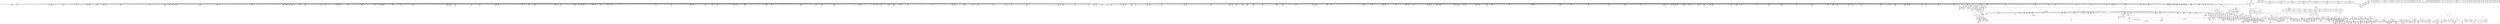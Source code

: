 digraph {
	CE0x49efc90 [shape=record,shape=Mrecord,label="{CE0x49efc90|i32_-1|*Constant*}"]
	CE0x4972e60 [shape=record,shape=Mrecord,label="{CE0x4972e60|inode_mode_to_security_class:tmp1|*SummSource*}"]
	CE0x49f2c60 [shape=record,shape=Mrecord,label="{CE0x49f2c60|40:_%struct.super_block*,_56:_i8*,_:_CRE_146,147_}"]
	CE0x49898e0 [shape=record,shape=Mrecord,label="{CE0x49898e0|selinux_inode_mknod:tmp1|*SummSink*}"]
	CE0x4991010 [shape=record,shape=Mrecord,label="{CE0x4991010|inode_mode_to_security_class:tmp16|security/selinux/hooks.c,1157|*SummSource*}"]
	CE0x4a7d0e0 [shape=record,shape=Mrecord,label="{CE0x4a7d0e0|272:_i8*,_:_CRE_1339,1340_}"]
	CE0x49d8cf0 [shape=record,shape=Mrecord,label="{CE0x49d8cf0|40:_%struct.super_block*,_56:_i8*,_:_CRE_800,804_|*MultipleSource*|Function::selinux_inode_mknod&Arg::dir::|Function::may_create&Arg::dir::|security/selinux/hooks.c,1713}"]
	CE0x4ac1590 [shape=record,shape=Mrecord,label="{CE0x4ac1590|VOIDTB_TE:_CE_185,186_}"]
	CE0x499fad0 [shape=record,shape=Mrecord,label="{CE0x499fad0|i64**_getelementptr_inbounds_(_8_x_i64*_,_8_x_i64*_*___llvm_gcda_edge_table111,_i64_0,_i64_4)|*Constant*}"]
	CE0x4a1fca0 [shape=record,shape=Mrecord,label="{CE0x4a1fca0|272:_i8*,_:_CRE_427,428_}"]
	CE0x4a211b0 [shape=record,shape=Mrecord,label="{CE0x4a211b0|272:_i8*,_:_CRE_712,720_|*MultipleSource*|*LoadInst*|security/selinux/hooks.c,1714|security/selinux/hooks.c,1714}"]
	CE0x4abd110 [shape=record,shape=Mrecord,label="{CE0x4abd110|VOIDTB_TE:_CE_0,4_|*MultipleSource*|Function::selinux_inode_mknod&Arg::dentry::|security/selinux/hooks.c,1730|Function::may_create&Arg::dentry::}"]
	CE0x49ed6f0 [shape=record,shape=Mrecord,label="{CE0x49ed6f0|40:_%struct.super_block*,_56:_i8*,_:_CRE_360,376_|*MultipleSource*|Function::selinux_inode_mknod&Arg::dir::|Function::may_create&Arg::dir::|security/selinux/hooks.c,1713}"]
	CE0x49ae6a0 [shape=record,shape=Mrecord,label="{CE0x49ae6a0|i32_49152|*Constant*|*SummSource*}"]
	CE0x4a2b790 [shape=record,shape=Mrecord,label="{CE0x4a2b790|may_create:tmp51|security/selinux/hooks.c,1732|*SummSource*}"]
	CE0x4973470 [shape=record,shape=Mrecord,label="{CE0x4973470|_ret_i16_%retval.0,_!dbg_!27724|security/selinux/hooks.c,1158}"]
	CE0x4a2dc10 [shape=record,shape=Mrecord,label="{CE0x4a2dc10|272:_i8*,_:_CRE_376,380_|*MultipleSource*|*LoadInst*|security/selinux/hooks.c,1714|security/selinux/hooks.c,1714}"]
	CE0x4973670 [shape=record,shape=Mrecord,label="{CE0x4973670|selinux_inode_mknod:bb|*SummSink*}"]
	CE0x4a94240 [shape=record,shape=Mrecord,label="{CE0x4a94240|28:_i32,_:_CRE_107,108_}"]
	CE0x4a88f90 [shape=record,shape=Mrecord,label="{CE0x4a88f90|272:_i8*,_:_CRE_1928,2056_|*MultipleSource*|*LoadInst*|security/selinux/hooks.c,1714|security/selinux/hooks.c,1714}"]
	CE0x4a25780 [shape=record,shape=Mrecord,label="{CE0x4a25780|272:_i8*,_:_CRE_1265,1266_}"]
	CE0x4a32c70 [shape=record,shape=Mrecord,label="{CE0x4a32c70|272:_i8*,_:_CRE_578,579_}"]
	CE0x4a8fcd0 [shape=record,shape=Mrecord,label="{CE0x4a8fcd0|28:_i32,_:_CRE_23,24_}"]
	CE0x4ab97b0 [shape=record,shape=Mrecord,label="{CE0x4ab97b0|may_create:tmp46|security/selinux/hooks.c,1729|*SummSink*}"]
	CE0x4a28bd0 [shape=record,shape=Mrecord,label="{CE0x4a28bd0|may_create:i_sb|security/selinux/hooks.c,1714|*SummSource*}"]
	CE0x49c0bd0 [shape=record,shape=Mrecord,label="{CE0x49c0bd0|40:_%struct.super_block*,_56:_i8*,_:_CRE_243,244_}"]
	CE0x4a80260 [shape=record,shape=Mrecord,label="{CE0x4a80260|272:_i8*,_:_CRE_1592,1596_|*MultipleSource*|*LoadInst*|security/selinux/hooks.c,1714|security/selinux/hooks.c,1714}"]
	CE0x4a365d0 [shape=record,shape=Mrecord,label="{CE0x4a365d0|272:_i8*,_:_CRE_1208,1209_}"]
	CE0x49eb4a0 [shape=record,shape=Mrecord,label="{CE0x49eb4a0|40:_%struct.super_block*,_56:_i8*,_:_CRE_293,294_}"]
	CE0x49ab140 [shape=record,shape=Mrecord,label="{CE0x49ab140|i8*_getelementptr_inbounds_(_25_x_i8_,_25_x_i8_*_.str3,_i32_0,_i32_0)|*Constant*|*SummSource*}"]
	CE0x49cae50 [shape=record,shape=Mrecord,label="{CE0x49cae50|40:_%struct.super_block*,_56:_i8*,_:_CRE_186,187_}"]
	CE0x4a91280 [shape=record,shape=Mrecord,label="{CE0x4a91280|28:_i32,_:_CRE_60,61_}"]
	CE0x4998820 [shape=record,shape=Mrecord,label="{CE0x4998820|i64**_getelementptr_inbounds_(_8_x_i64*_,_8_x_i64*_*___llvm_gcda_edge_table111,_i64_0,_i64_2)|*Constant*|*SummSource*}"]
	CE0x49e7110 [shape=record,shape=Mrecord,label="{CE0x49e7110|40:_%struct.super_block*,_56:_i8*,_:_CRE_568,569_}"]
	CE0x4ad74f0 [shape=record,shape=Mrecord,label="{CE0x4ad74f0|i64*_getelementptr_inbounds_(_2_x_i64_,_2_x_i64_*___llvm_gcov_ctr98,_i64_0,_i64_0)|*Constant*}"]
	CE0x4ace860 [shape=record,shape=Mrecord,label="{CE0x4ace860|may_create:tobool28|security/selinux/hooks.c,1736}"]
	CE0x49f3020 [shape=record,shape=Mrecord,label="{CE0x49f3020|40:_%struct.super_block*,_56:_i8*,_:_CRE_149,150_}"]
	CE0x4a24680 [shape=record,shape=Mrecord,label="{CE0x4a24680|272:_i8*,_:_CRE_1249,1250_}"]
	CE0x49afb80 [shape=record,shape=Mrecord,label="{CE0x49afb80|i64*_getelementptr_inbounds_(_26_x_i64_,_26_x_i64_*___llvm_gcov_ctr217,_i64_0,_i64_0)|*Constant*}"]
	CE0x4a2b660 [shape=record,shape=Mrecord,label="{CE0x4a2b660|i64*_getelementptr_inbounds_(_26_x_i64_,_26_x_i64_*___llvm_gcov_ctr217,_i64_0,_i64_19)|*Constant*}"]
	CE0x4a228c0 [shape=record,shape=Mrecord,label="{CE0x4a228c0|272:_i8*,_:_CRE_1221,1222_}"]
	CE0x49cabd0 [shape=record,shape=Mrecord,label="{CE0x49cabd0|40:_%struct.super_block*,_56:_i8*,_:_CRE_184,185_}"]
	CE0x49a3000 [shape=record,shape=Mrecord,label="{CE0x49a3000|_call_void___llvm_gcov_indirect_counter_increment(i32*___llvm_gcov_global_state_pred112,_i64**_getelementptr_inbounds_(_8_x_i64*_,_8_x_i64*_*___llvm_gcda_edge_table111,_i64_0,_i64_4)),_!dbg_!27719|security/selinux/hooks.c,1147|*SummSink*}"]
	CE0x4a93a80 [shape=record,shape=Mrecord,label="{CE0x4a93a80|28:_i32,_:_CRE_100,101_}"]
	CE0x49fd940 [shape=record,shape=Mrecord,label="{CE0x49fd940|may_create:tmp21|security/selinux/hooks.c,1706|*SummSink*}"]
	CE0x4996880 [shape=record,shape=Mrecord,label="{CE0x4996880|inode_mode_to_security_class:and|security/selinux/hooks.c,1139|*SummSource*}"]
	CE0x498f810 [shape=record,shape=Mrecord,label="{CE0x498f810|inode_mode_to_security_class:tmp18|security/selinux/hooks.c,1158|*SummSource*}"]
	CE0x4abd840 [shape=record,shape=Mrecord,label="{CE0x4abd840|VOIDTB_TE:_CE_112,144_|*MultipleSource*|Function::selinux_inode_mknod&Arg::dentry::|security/selinux/hooks.c,1730|Function::may_create&Arg::dentry::}"]
	CE0x49a1880 [shape=record,shape=Mrecord,label="{CE0x49a1880|_call_void___llvm_gcov_indirect_counter_increment(i32*___llvm_gcov_global_state_pred112,_i64**_getelementptr_inbounds_(_8_x_i64*_,_8_x_i64*_*___llvm_gcda_edge_table111,_i64_0,_i64_1)),_!dbg_!27715|security/selinux/hooks.c,1141}"]
	CE0x49676e0 [shape=record,shape=Mrecord,label="{CE0x49676e0|i32_61440|*Constant*|*SummSource*}"]
	CE0x4a98750 [shape=record,shape=Mrecord,label="{CE0x4a98750|may_create:tmp32|security/selinux/hooks.c,1725}"]
	CE0x49db3e0 [shape=record,shape=Mrecord,label="{CE0x49db3e0|40:_%struct.super_block*,_56:_i8*,_:_CRE_879,880_}"]
	CE0x49c3c40 [shape=record,shape=Mrecord,label="{CE0x49c3c40|40:_%struct.super_block*,_56:_i8*,_:_CRE_282,283_}"]
	CE0x49f28a0 [shape=record,shape=Mrecord,label="{CE0x49f28a0|40:_%struct.super_block*,_56:_i8*,_:_CRE_143,144_}"]
	CE0x4a90de0 [shape=record,shape=Mrecord,label="{CE0x4a90de0|28:_i32,_:_CRE_55,56_}"]
	CE0x4980b60 [shape=record,shape=Mrecord,label="{CE0x4980b60|i16_6|*Constant*}"]
	CE0x497e7b0 [shape=record,shape=Mrecord,label="{CE0x497e7b0|272:_i8*,_:_CRE_448,449_}"]
	CE0x4aa2c70 [shape=record,shape=Mrecord,label="{CE0x4aa2c70|i32_9437184|*Constant*|*SummSink*}"]
	CE0x5c8a5d0 [shape=record,shape=Mrecord,label="{CE0x5c8a5d0|_call_void_mcount()_#3}"]
	CE0x4980ea0 [shape=record,shape=Mrecord,label="{CE0x4980ea0|i16_12|*Constant*|*SummSource*}"]
	CE0x4992140 [shape=record,shape=Mrecord,label="{CE0x4992140|inode_mode_to_security_class:tmp6|security/selinux/hooks.c,1145}"]
	CE0x4a7d740 [shape=record,shape=Mrecord,label="{CE0x4a7d740|272:_i8*,_:_CRE_1345,1346_}"]
	CE0x4a20c40 [shape=record,shape=Mrecord,label="{CE0x4a20c40|272:_i8*,_:_CRE_680,696_|*MultipleSource*|*LoadInst*|security/selinux/hooks.c,1714|security/selinux/hooks.c,1714}"]
	CE0x661eb70 [shape=record,shape=Mrecord,label="{CE0x661eb70|_call_void_mcount()_#3|*SummSink*}"]
	CE0x4ad0d00 [shape=record,shape=Mrecord,label="{CE0x4ad0d00|may_create:tmp50|security/selinux/hooks.c,1731}"]
	CE0x4a1b650 [shape=record,shape=Mrecord,label="{CE0x4a1b650|may_create:tmp22|*LoadInst*|security/selinux/hooks.c,1713}"]
	CE0x4a98b50 [shape=record,shape=Mrecord,label="{CE0x4a98b50|may_create:tmp32|security/selinux/hooks.c,1725|*SummSink*}"]
	CE0x4a26110 [shape=record,shape=Mrecord,label="{CE0x4a26110|272:_i8*,_:_CRE_1274,1275_}"]
	CE0x4a82570 [shape=record,shape=Mrecord,label="{CE0x4a82570|272:_i8*,_:_CRE_1642,1643_}"]
	CE0x4a1dab0 [shape=record,shape=Mrecord,label="{CE0x4a1dab0|272:_i8*,_:_CRE_296,304_|*MultipleSource*|*LoadInst*|security/selinux/hooks.c,1714|security/selinux/hooks.c,1714}"]
	CE0x4a92580 [shape=record,shape=Mrecord,label="{CE0x4a92580|28:_i32,_:_CRE_79,80_}"]
	CE0x4a6c820 [shape=record,shape=Mrecord,label="{CE0x4a6c820|i64*_getelementptr_inbounds_(_2_x_i64_,_2_x_i64_*___llvm_gcov_ctr98,_i64_0,_i64_1)|*Constant*|*SummSource*}"]
	CE0x661ea70 [shape=record,shape=Mrecord,label="{CE0x661ea70|_call_void_mcount()_#3|*SummSource*}"]
	CE0x4aa45e0 [shape=record,shape=Mrecord,label="{CE0x4aa45e0|may_create:tmp35|security/selinux/hooks.c,1726}"]
	CE0x4a81360 [shape=record,shape=Mrecord,label="{CE0x4a81360|272:_i8*,_:_CRE_1625,1626_}"]
	CE0x4ac4230 [shape=record,shape=Mrecord,label="{CE0x4ac4230|VOIDTB_TE:_CE_248,256_|*MultipleSource*|Function::selinux_inode_mknod&Arg::dentry::|security/selinux/hooks.c,1730|Function::may_create&Arg::dentry::}"]
	CE0x4a84770 [shape=record,shape=Mrecord,label="{CE0x4a84770|272:_i8*,_:_CRE_1674,1675_}"]
	CE0x4987040 [shape=record,shape=Mrecord,label="{CE0x4987040|selinux_inode_mknod:entry|*SummSource*}"]
	CE0x49ead20 [shape=record,shape=Mrecord,label="{CE0x49ead20|40:_%struct.super_block*,_56:_i8*,_:_CRE_287,288_}"]
	CE0x4abd5a0 [shape=record,shape=Mrecord,label="{CE0x4abd5a0|VOIDTB_TE:_CE_95,96_}"]
	CE0x49e6990 [shape=record,shape=Mrecord,label="{CE0x49e6990|40:_%struct.super_block*,_56:_i8*,_:_CRE_562,563_}"]
	CE0x49ea820 [shape=record,shape=Mrecord,label="{CE0x49ea820|may_create:if.end25|*SummSource*}"]
	CE0x4a91c80 [shape=record,shape=Mrecord,label="{CE0x4a91c80|28:_i32,_:_CRE_70,71_}"]
	CE0x49989a0 [shape=record,shape=Mrecord,label="{CE0x49989a0|GLOBAL:__llvm_gcov_ctr217|Global_var:__llvm_gcov_ctr217|*SummSink*}"]
	CE0x497df30 [shape=record,shape=Mrecord,label="{CE0x497df30|272:_i8*,_:_CRE_440,441_}"]
	CE0x4ab9210 [shape=record,shape=Mrecord,label="{CE0x4ab9210|may_create:sid21|security/selinux/hooks.c,1729|*SummSink*}"]
	CE0x49809f0 [shape=record,shape=Mrecord,label="{CE0x49809f0|i16_11|*Constant*|*SummSource*}"]
	CE0x49a41a0 [shape=record,shape=Mrecord,label="{CE0x49a41a0|may_create:tmp3|*SummSink*}"]
	CE0x4a18100 [shape=record,shape=Mrecord,label="{CE0x4a18100|40:_%struct.super_block*,_56:_i8*,_:_CRE_915,916_}"]
	CE0x5c8a530 [shape=record,shape=Mrecord,label="{CE0x5c8a530|selinux_inode_mknod:tmp3|*SummSink*}"]
	CE0x4a9ed40 [shape=record,shape=Mrecord,label="{CE0x4a9ed40|may_create:sid11|security/selinux/hooks.c,1716}"]
	CE0x4adc8d0 [shape=record,shape=Mrecord,label="{CE0x4adc8d0|i32_128|*Constant*|*SummSink*}"]
	CE0x49ec9e0 [shape=record,shape=Mrecord,label="{CE0x49ec9e0|40:_%struct.super_block*,_56:_i8*,_:_CRE_310,311_}"]
	CE0x49cd1f0 [shape=record,shape=Mrecord,label="{CE0x49cd1f0|i64**_getelementptr_inbounds_(_8_x_i64*_,_8_x_i64*_*___llvm_gcda_edge_table111,_i64_0,_i64_5)|*Constant*|*SummSink*}"]
	CE0x49c1a80 [shape=record,shape=Mrecord,label="{CE0x49c1a80|40:_%struct.super_block*,_56:_i8*,_:_CRE_255,256_}"]
	CE0x49ce050 [shape=record,shape=Mrecord,label="{CE0x49ce050|inode_mode_to_security_class:tmp11|security/selinux/hooks.c,1149|*SummSink*}"]
	CE0x4a7f2e0 [shape=record,shape=Mrecord,label="{CE0x4a7f2e0|272:_i8*,_:_CRE_1371,1372_}"]
	CE0x4980430 [shape=record,shape=Mrecord,label="{CE0x4980430|i16_13|*Constant*}"]
	CE0x4aba550 [shape=record,shape=Mrecord,label="{CE0x4aba550|i64_15|*Constant*|*SummSource*}"]
	CE0x49bf940 [shape=record,shape=Mrecord,label="{CE0x49bf940|40:_%struct.super_block*,_56:_i8*,_:_CRE_205,206_}"]
	"CONST[source:0(mediator),value:0(static)][purpose:{operation}]"
	CE0x4a7e950 [shape=record,shape=Mrecord,label="{CE0x4a7e950|272:_i8*,_:_CRE_1362,1363_}"]
	CE0x49a6320 [shape=record,shape=Mrecord,label="{CE0x49a6320|inode_mode_to_security_class:tmp4|security/selinux/hooks.c,1143|*SummSink*}"]
	CE0x4add250 [shape=record,shape=Mrecord,label="{CE0x4add250|may_create:tmp66|security/selinux/hooks.c,1742|*SummSource*}"]
	CE0x4a86840 [shape=record,shape=Mrecord,label="{CE0x4a86840|272:_i8*,_:_CRE_1776,1784_|*MultipleSource*|*LoadInst*|security/selinux/hooks.c,1714|security/selinux/hooks.c,1714}"]
	CE0x49d78b0 [shape=record,shape=Mrecord,label="{CE0x49d78b0|40:_%struct.super_block*,_56:_i8*,_:_CRE_712,728_|*MultipleSource*|Function::selinux_inode_mknod&Arg::dir::|Function::may_create&Arg::dir::|security/selinux/hooks.c,1713}"]
	CE0x4a2e750 [shape=record,shape=Mrecord,label="{CE0x4a2e750|272:_i8*,_:_CRE_399,400_}"]
	CE0x4a84550 [shape=record,shape=Mrecord,label="{CE0x4a84550|272:_i8*,_:_CRE_1672,1673_}"]
	CE0x49a9280 [shape=record,shape=Mrecord,label="{CE0x49a9280|get_current:entry|*SummSource*}"]
	CE0x49c0490 [shape=record,shape=Mrecord,label="{CE0x49c0490|40:_%struct.super_block*,_56:_i8*,_:_CRE_240,241_}"]
	CE0x4a7e840 [shape=record,shape=Mrecord,label="{CE0x4a7e840|272:_i8*,_:_CRE_1361,1362_}"]
	CE0x4a91580 [shape=record,shape=Mrecord,label="{CE0x4a91580|28:_i32,_:_CRE_63,64_}"]
	CE0x498a630 [shape=record,shape=Mrecord,label="{CE0x498a630|inode_mode_to_security_class:tmp2|security/selinux/hooks.c,1141|*SummSource*}"]
	CE0x49f0120 [shape=record,shape=Mrecord,label="{CE0x49f0120|may_create:tobool1|security/selinux/hooks.c,1706}"]
	CE0x4a862d0 [shape=record,shape=Mrecord,label="{CE0x4a862d0|272:_i8*,_:_CRE_1752,1760_|*MultipleSource*|*LoadInst*|security/selinux/hooks.c,1714|security/selinux/hooks.c,1714}"]
	CE0x4a93580 [shape=record,shape=Mrecord,label="{CE0x4a93580|28:_i32,_:_CRE_95,96_}"]
	CE0x49c39c0 [shape=record,shape=Mrecord,label="{CE0x49c39c0|40:_%struct.super_block*,_56:_i8*,_:_CRE_280,281_}"]
	CE0x4a93380 [shape=record,shape=Mrecord,label="{CE0x4a93380|28:_i32,_:_CRE_93,94_}"]
	CE0x4ab8030 [shape=record,shape=Mrecord,label="{CE0x4ab8030|may_create:tmp43|security/selinux/hooks.c,1728|*SummSource*}"]
	CE0x4a32e90 [shape=record,shape=Mrecord,label="{CE0x4a32e90|272:_i8*,_:_CRE_580,581_}"]
	CE0x4a33710 [shape=record,shape=Mrecord,label="{CE0x4a33710|272:_i8*,_:_CRE_588,589_}"]
	CE0x499b1a0 [shape=record,shape=Mrecord,label="{CE0x499b1a0|__llvm_gcov_indirect_counter_increment:counters|Function::__llvm_gcov_indirect_counter_increment&Arg::counters::|*SummSink*}"]
	CE0x4a24350 [shape=record,shape=Mrecord,label="{CE0x4a24350|272:_i8*,_:_CRE_1246,1247_}"]
	CE0x49c7b00 [shape=record,shape=Mrecord,label="{CE0x49c7b00|may_create:tmp12|security/selinux/hooks.c,1706}"]
	CE0x4abd180 [shape=record,shape=Mrecord,label="{CE0x4abd180|VOIDTB_TE:_CE_8,12_|*MultipleSource*|Function::selinux_inode_mknod&Arg::dentry::|security/selinux/hooks.c,1730|Function::may_create&Arg::dentry::}"]
	CE0x49a0400 [shape=record,shape=Mrecord,label="{CE0x49a0400|inode_mode_to_security_class:tmp8|security/selinux/hooks.c,1147|*SummSink*}"]
	CE0x4a30c70 [shape=record,shape=Mrecord,label="{CE0x4a30c70|272:_i8*,_:_CRE_496,504_|*MultipleSource*|*LoadInst*|security/selinux/hooks.c,1714|security/selinux/hooks.c,1714}"]
	CE0x49d5da0 [shape=record,shape=Mrecord,label="{CE0x49d5da0|40:_%struct.super_block*,_56:_i8*,_:_CRE_622,623_}"]
	CE0x4a18740 [shape=record,shape=Mrecord,label="{CE0x4a18740|40:_%struct.super_block*,_56:_i8*,_:_CRE_920,921_}"]
	CE0x49ec3a0 [shape=record,shape=Mrecord,label="{CE0x49ec3a0|40:_%struct.super_block*,_56:_i8*,_:_CRE_305,306_}"]
	CE0x4a37b90 [shape=record,shape=Mrecord,label="{CE0x4a37b90|272:_i8*,_:_CRE_104,112_|*MultipleSource*|*LoadInst*|security/selinux/hooks.c,1714|security/selinux/hooks.c,1714}"]
	CE0x49a1fc0 [shape=record,shape=Mrecord,label="{CE0x49a1fc0|i64*_getelementptr_inbounds_(_18_x_i64_,_18_x_i64_*___llvm_gcov_ctr110,_i64_0,_i64_11)|*Constant*|*SummSource*}"]
	CE0x49fe470 [shape=record,shape=Mrecord,label="{CE0x49fe470|40:_%struct.super_block*,_56:_i8*,_:_CRE_0,2_|*MultipleSource*|Function::selinux_inode_mknod&Arg::dir::|Function::may_create&Arg::dir::|security/selinux/hooks.c,1713}"]
	CE0x49ca810 [shape=record,shape=Mrecord,label="{CE0x49ca810|40:_%struct.super_block*,_56:_i8*,_:_CRE_181,182_}"]
	CE0x4a1edc0 [shape=record,shape=Mrecord,label="{CE0x4a1edc0|272:_i8*,_:_CRE_413,414_}"]
	CE0x49d6160 [shape=record,shape=Mrecord,label="{CE0x49d6160|40:_%struct.super_block*,_56:_i8*,_:_CRE_632,640_|*MultipleSource*|Function::selinux_inode_mknod&Arg::dir::|Function::may_create&Arg::dir::|security/selinux/hooks.c,1713}"]
	CE0x4986e10 [shape=record,shape=Mrecord,label="{CE0x4986e10|i32_8192|*Constant*}"]
	CE0x4ab7d40 [shape=record,shape=Mrecord,label="{CE0x4ab7d40|may_create:tmp41|security/selinux/hooks.c,1728|*SummSource*}"]
	CE0x49f3830 [shape=record,shape=Mrecord,label="{CE0x49f3830|i32_78|*Constant*|*SummSource*}"]
	CE0x497de20 [shape=record,shape=Mrecord,label="{CE0x497de20|272:_i8*,_:_CRE_439,440_}"]
	CE0x4a90eb0 [shape=record,shape=Mrecord,label="{CE0x4a90eb0|28:_i32,_:_CRE_56,57_}"]
	CE0x49ee8f0 [shape=record,shape=Mrecord,label="{CE0x49ee8f0|40:_%struct.super_block*,_56:_i8*,_:_CRE_432,440_|*MultipleSource*|Function::selinux_inode_mknod&Arg::dir::|Function::may_create&Arg::dir::|security/selinux/hooks.c,1713}"]
	CE0x4a21550 [shape=record,shape=Mrecord,label="{CE0x4a21550|272:_i8*,_:_CRE_736,880_|*MultipleSource*|*LoadInst*|security/selinux/hooks.c,1714|security/selinux/hooks.c,1714}"]
	CE0x4a19640 [shape=record,shape=Mrecord,label="{CE0x4a19640|40:_%struct.super_block*,_56:_i8*,_:_CRE_932,933_}"]
	CE0x49aca50 [shape=record,shape=Mrecord,label="{CE0x49aca50|may_create:do.end|*SummSource*}"]
	CE0x4a82020 [shape=record,shape=Mrecord,label="{CE0x4a82020|272:_i8*,_:_CRE_1637,1638_}"]
	CE0x49f23f0 [shape=record,shape=Mrecord,label="{CE0x49f23f0|40:_%struct.super_block*,_56:_i8*,_:_CRE_138,139_}"]
	CE0x4a33820 [shape=record,shape=Mrecord,label="{CE0x4a33820|272:_i8*,_:_CRE_589,590_}"]
	CE0x49e5ca0 [shape=record,shape=Mrecord,label="{CE0x49e5ca0|40:_%struct.super_block*,_56:_i8*,_:_CRE_553,554_}"]
	CE0x49f3ac0 [shape=record,shape=Mrecord,label="{CE0x49f3ac0|may_create:cred|security/selinux/hooks.c,1706|*SummSource*}"]
	CE0x49d9c30 [shape=record,shape=Mrecord,label="{CE0x49d9c30|40:_%struct.super_block*,_56:_i8*,_:_CRE_856,864_|*MultipleSource*|Function::selinux_inode_mknod&Arg::dir::|Function::may_create&Arg::dir::|security/selinux/hooks.c,1713}"]
	CE0x4aa35b0 [shape=record,shape=Mrecord,label="{CE0x4aa35b0|i32_(i32,_i32,_i16,_i32,_%struct.common_audit_data*)*_bitcast_(i32_(i32,_i32,_i16,_i32,_%struct.common_audit_data.495*)*_avc_has_perm_to_i32_(i32,_i32,_i16,_i32,_%struct.common_audit_data*)*)|*Constant*|*SummSource*}"]
	CE0x4a16bc0 [shape=record,shape=Mrecord,label="{CE0x4a16bc0|40:_%struct.super_block*,_56:_i8*,_:_CRE_898,899_}"]
	CE0x49decb0 [shape=record,shape=Mrecord,label="{CE0x49decb0|__llvm_gcov_indirect_counter_increment:counter|*SummSource*}"]
	CE0x49c1940 [shape=record,shape=Mrecord,label="{CE0x49c1940|40:_%struct.super_block*,_56:_i8*,_:_CRE_254,255_}"]
	CE0x499af70 [shape=record,shape=Mrecord,label="{CE0x499af70|may_create:if.then29|*SummSource*}"]
	CE0x49c0f40 [shape=record,shape=Mrecord,label="{CE0x49c0f40|40:_%struct.super_block*,_56:_i8*,_:_CRE_246,247_}"]
	CE0x4ada710 [shape=record,shape=Mrecord,label="{CE0x4ada710|__llvm_gcov_indirect_counter_increment:tmp6|*SummSource*}"]
	CE0x49c8c90 [shape=record,shape=Mrecord,label="{CE0x49c8c90|40:_%struct.super_block*,_56:_i8*,_:_CRE_159,160_}"]
	CE0x49e8150 [shape=record,shape=Mrecord,label="{CE0x49e8150|40:_%struct.super_block*,_56:_i8*,_:_CRE_581,582_}"]
	CE0x4aaac70 [shape=record,shape=Mrecord,label="{CE0x4aaac70|may_create:conv|security/selinux/hooks.c,1728}"]
	CE0x4ad3d30 [shape=record,shape=Mrecord,label="{CE0x4ad3d30|i64*_getelementptr_inbounds_(_26_x_i64_,_26_x_i64_*___llvm_gcov_ctr217,_i64_0,_i64_23)|*Constant*|*SummSink*}"]
	CE0x4a193c0 [shape=record,shape=Mrecord,label="{CE0x4a193c0|40:_%struct.super_block*,_56:_i8*,_:_CRE_930,931_}"]
	CE0x4ac03c0 [shape=record,shape=Mrecord,label="{CE0x4ac03c0|may_create:tobool19|security/selinux/hooks.c,1728|*SummSource*}"]
	CE0x4a23580 [shape=record,shape=Mrecord,label="{CE0x4a23580|272:_i8*,_:_CRE_1233,1234_}"]
	CE0x4a24570 [shape=record,shape=Mrecord,label="{CE0x4a24570|272:_i8*,_:_CRE_1248,1249_}"]
	CE0x4a34e70 [shape=record,shape=Mrecord,label="{CE0x4a34e70|272:_i8*,_:_CRE_610,611_}"]
	CE0x49a8880 [shape=record,shape=Mrecord,label="{CE0x49a8880|may_create:call4|security/selinux/hooks.c,1706|*SummSource*}"]
	CE0x4aa27b0 [shape=record,shape=Mrecord,label="{CE0x4aa27b0|avc_has_perm:tclass|Function::avc_has_perm&Arg::tclass::|*SummSink*}"]
	CE0x4a92680 [shape=record,shape=Mrecord,label="{CE0x4a92680|28:_i32,_:_CRE_80,81_}"]
	CE0x4a2ea80 [shape=record,shape=Mrecord,label="{CE0x4a2ea80|272:_i8*,_:_CRE_402,403_}"]
	CE0x4a87150 [shape=record,shape=Mrecord,label="{CE0x4a87150|272:_i8*,_:_CRE_1816,1824_|*MultipleSource*|*LoadInst*|security/selinux/hooks.c,1714|security/selinux/hooks.c,1714}"]
	CE0x4a8ef90 [shape=record,shape=Mrecord,label="{CE0x4a8ef90|may_create:call14|security/selinux/hooks.c,1722}"]
	CE0x49c60c0 [shape=record,shape=Mrecord,label="{CE0x49c60c0|may_create:tmp40|security/selinux/hooks.c,1728}"]
	CE0x49ec260 [shape=record,shape=Mrecord,label="{CE0x49ec260|40:_%struct.super_block*,_56:_i8*,_:_CRE_304,305_}"]
	CE0x4a35800 [shape=record,shape=Mrecord,label="{CE0x4a35800|272:_i8*,_:_CRE_619,620_}"]
	CE0x49932a0 [shape=record,shape=Mrecord,label="{CE0x49932a0|i64_0|*Constant*|*SummSource*}"]
	CE0x4a22f20 [shape=record,shape=Mrecord,label="{CE0x4a22f20|272:_i8*,_:_CRE_1227,1228_}"]
	CE0x498c290 [shape=record,shape=Mrecord,label="{CE0x498c290|GLOBAL:may_create|*Constant*}"]
	CE0x4973050 [shape=record,shape=Mrecord,label="{CE0x4973050|inode_mode_to_security_class:tmp1|*SummSink*}"]
	CE0x49a4f30 [shape=record,shape=Mrecord,label="{CE0x49a4f30|may_create:create_sid|security/selinux/hooks.c,1717|*SummSource*}"]
	CE0x49c1d00 [shape=record,shape=Mrecord,label="{CE0x49c1d00|40:_%struct.super_block*,_56:_i8*,_:_CRE_257,258_}"]
	CE0x49c9050 [shape=record,shape=Mrecord,label="{CE0x49c9050|40:_%struct.super_block*,_56:_i8*,_:_CRE_162,163_}"]
	CE0x49e47e0 [shape=record,shape=Mrecord,label="{CE0x49e47e0|40:_%struct.super_block*,_56:_i8*,_:_CRE_504,508_|*MultipleSource*|Function::selinux_inode_mknod&Arg::dir::|Function::may_create&Arg::dir::|security/selinux/hooks.c,1713}"]
	CE0x4abbe00 [shape=record,shape=Mrecord,label="{CE0x4abbe00|VOIDTB_TE:_CE_163,164_}"]
	CE0x4a24020 [shape=record,shape=Mrecord,label="{CE0x4a24020|272:_i8*,_:_CRE_1243,1244_}"]
	CE0x49f1780 [shape=record,shape=Mrecord,label="{CE0x49f1780|40:_%struct.super_block*,_56:_i8*,_:_CRE_80,88_|*MultipleSource*|Function::selinux_inode_mknod&Arg::dir::|Function::may_create&Arg::dir::|security/selinux/hooks.c,1713}"]
	CE0x4981cb0 [shape=record,shape=Mrecord,label="{CE0x4981cb0|inode_mode_to_security_class:sw.bb2|*SummSource*}"]
	CE0x49eed70 [shape=record,shape=Mrecord,label="{CE0x49eed70|40:_%struct.super_block*,_56:_i8*,_:_CRE_448,456_|*MultipleSource*|Function::selinux_inode_mknod&Arg::dir::|Function::may_create&Arg::dir::|security/selinux/hooks.c,1713}"]
	CE0x4ade520 [shape=record,shape=Mrecord,label="{CE0x4ade520|__llvm_gcov_indirect_counter_increment:bb4}"]
	CE0x4994c30 [shape=record,shape=Mrecord,label="{CE0x4994c30|COLLAPSED:_GCMRE___llvm_gcov_ctr110_internal_global_18_x_i64_zeroinitializer:_elem_0:default:}"]
	CE0x49f0630 [shape=record,shape=Mrecord,label="{CE0x49f0630|may_create:tobool1|security/selinux/hooks.c,1706|*SummSink*}"]
	CE0x4a87c30 [shape=record,shape=Mrecord,label="{CE0x4a87c30|272:_i8*,_:_CRE_1864,1872_|*MultipleSource*|*LoadInst*|security/selinux/hooks.c,1714|security/selinux/hooks.c,1714}"]
	CE0x4a7fa50 [shape=record,shape=Mrecord,label="{CE0x4a7fa50|272:_i8*,_:_CRE_1384,1392_|*MultipleSource*|*LoadInst*|security/selinux/hooks.c,1714|security/selinux/hooks.c,1714}"]
	CE0x4a161c0 [shape=record,shape=Mrecord,label="{CE0x4a161c0|40:_%struct.super_block*,_56:_i8*,_:_CRE_890,891_}"]
	CE0x4a2f3e0 [shape=record,shape=Mrecord,label="{CE0x4a2f3e0|i32_8|*Constant*|*SummSink*}"]
	CE0x4a94f00 [shape=record,shape=Mrecord,label="{CE0x4a94f00|28:_i32,_:_CRE_119,120_}"]
	CE0x4a97690 [shape=record,shape=Mrecord,label="{CE0x4a97690|i64_10|*Constant*|*SummSink*}"]
	CE0x4a92280 [shape=record,shape=Mrecord,label="{CE0x4a92280|28:_i32,_:_CRE_76,77_}"]
	CE0x4a27ec0 [shape=record,shape=Mrecord,label="{CE0x4a27ec0|272:_i8*,_:_CRE_1321,1322_}"]
	CE0x4a7ca80 [shape=record,shape=Mrecord,label="{CE0x4a7ca80|272:_i8*,_:_CRE_1333,1334_}"]
	CE0x49fd7c0 [shape=record,shape=Mrecord,label="{CE0x49fd7c0|may_create:tmp21|security/selinux/hooks.c,1706|*SummSource*}"]
	CE0x4993ce0 [shape=record,shape=Mrecord,label="{CE0x4993ce0|inode_mode_to_security_class:conv|security/selinux/hooks.c,1139|*SummSource*}"]
	CE0x4998de0 [shape=record,shape=Mrecord,label="{CE0x4998de0|may_create:tmp8|security/selinux/hooks.c,1706}"]
	CE0x4a35d50 [shape=record,shape=Mrecord,label="{CE0x4a35d50|272:_i8*,_:_CRE_624,625_}"]
	CE0x4980920 [shape=record,shape=Mrecord,label="{CE0x4980920|inode_mode_to_security_class:tmp18|security/selinux/hooks.c,1158}"]
	CE0x4ad8d90 [shape=record,shape=Mrecord,label="{CE0x4ad8d90|i64*_null|*Constant*|*SummSource*}"]
	CE0x4ac2e00 [shape=record,shape=Mrecord,label="{CE0x4ac2e00|VOIDTB_TE:_CE_208,209_}"]
	CE0x4a85540 [shape=record,shape=Mrecord,label="{CE0x4a85540|272:_i8*,_:_CRE_1687,1688_}"]
	CE0x49ea5d0 [shape=record,shape=Mrecord,label="{CE0x49ea5d0|may_create:bb|*SummSource*}"]
	CE0x499cc70 [shape=record,shape=Mrecord,label="{CE0x499cc70|selinux_inode_mknod:dentry|Function::selinux_inode_mknod&Arg::dentry::|*SummSource*}"]
	CE0x4a93980 [shape=record,shape=Mrecord,label="{CE0x4a93980|28:_i32,_:_CRE_99,100_}"]
	CE0x49dea00 [shape=record,shape=Mrecord,label="{CE0x49dea00|may_create:land.lhs.true2|*SummSource*}"]
	CE0x4aa3c70 [shape=record,shape=Mrecord,label="{CE0x4aa3c70|i64*_getelementptr_inbounds_(_26_x_i64_,_26_x_i64_*___llvm_gcov_ctr217,_i64_0,_i64_12)|*Constant*}"]
	CE0x4a96a00 [shape=record,shape=Mrecord,label="{CE0x4a96a00|avc_has_perm:auditdata|Function::avc_has_perm&Arg::auditdata::|*SummSource*}"]
	CE0x4a33600 [shape=record,shape=Mrecord,label="{CE0x4a33600|272:_i8*,_:_CRE_587,588_}"]
	CE0x4a83bc0 [shape=record,shape=Mrecord,label="{CE0x4a83bc0|272:_i8*,_:_CRE_1663,1664_}"]
	CE0x4ac1370 [shape=record,shape=Mrecord,label="{CE0x4ac1370|VOIDTB_TE:_CE_183,184_}"]
	CE0x49c9410 [shape=record,shape=Mrecord,label="{CE0x49c9410|40:_%struct.super_block*,_56:_i8*,_:_CRE_165,166_}"]
	CE0x497a7a0 [shape=record,shape=Mrecord,label="{CE0x497a7a0|__llvm_gcov_indirect_counter_increment:entry}"]
	CE0x4992d80 [shape=record,shape=Mrecord,label="{CE0x4992d80|i64_3|*Constant*|*SummSink*}"]
	CE0x49e57e0 [shape=record,shape=Mrecord,label="{CE0x49e57e0|40:_%struct.super_block*,_56:_i8*,_:_CRE_544,552_|*MultipleSource*|Function::selinux_inode_mknod&Arg::dir::|Function::may_create&Arg::dir::|security/selinux/hooks.c,1713}"]
	CE0x49eb220 [shape=record,shape=Mrecord,label="{CE0x49eb220|40:_%struct.super_block*,_56:_i8*,_:_CRE_291,292_}"]
	CE0x4a27310 [shape=record,shape=Mrecord,label="{CE0x4a27310|272:_i8*,_:_CRE_1310,1311_}"]
	CE0x4a35090 [shape=record,shape=Mrecord,label="{CE0x4a35090|272:_i8*,_:_CRE_612,613_}"]
	CE0x49dab20 [shape=record,shape=Mrecord,label="{CE0x49dab20|40:_%struct.super_block*,_56:_i8*,_:_CRE_872,873_}"]
	CE0x4ac28b0 [shape=record,shape=Mrecord,label="{CE0x4ac28b0|VOIDTB_TE:_CE_203,204_}"]
	CE0x49c9a50 [shape=record,shape=Mrecord,label="{CE0x49c9a50|40:_%struct.super_block*,_56:_i8*,_:_CRE_170,171_}"]
	CE0x4a94130 [shape=record,shape=Mrecord,label="{CE0x4a94130|28:_i32,_:_CRE_106,107_}"]
	CE0x49d7d70 [shape=record,shape=Mrecord,label="{CE0x49d7d70|40:_%struct.super_block*,_56:_i8*,_:_CRE_736,740_|*MultipleSource*|Function::selinux_inode_mknod&Arg::dir::|Function::may_create&Arg::dir::|security/selinux/hooks.c,1713}"]
	CE0x49ddba0 [shape=record,shape=Mrecord,label="{CE0x49ddba0|i32_3|*Constant*}"]
	CE0x4a1d540 [shape=record,shape=Mrecord,label="{CE0x4a1d540|272:_i8*,_:_CRE_272,280_|*MultipleSource*|*LoadInst*|security/selinux/hooks.c,1714|security/selinux/hooks.c,1714}"]
	CE0x4a7f830 [shape=record,shape=Mrecord,label="{CE0x4a7f830|272:_i8*,_:_CRE_1616,1617_}"]
	CE0x49e8650 [shape=record,shape=Mrecord,label="{CE0x49e8650|40:_%struct.super_block*,_56:_i8*,_:_CRE_585,586_}"]
	CE0x4ace520 [shape=record,shape=Mrecord,label="{CE0x4ace520|may_create:call27|security/selinux/hooks.c,1735|*SummSink*}"]
	CE0x4ad6390 [shape=record,shape=Mrecord,label="{CE0x4ad6390|may_create:tmp64|security/selinux/hooks.c,1739|*SummSource*}"]
	CE0x4a91780 [shape=record,shape=Mrecord,label="{CE0x4a91780|28:_i32,_:_CRE_65,66_}"]
	CE0x4991f20 [shape=record,shape=Mrecord,label="{CE0x4991f20|i16_11|*Constant*}"]
	CE0x4a90c40 [shape=record,shape=Mrecord,label="{CE0x4a90c40|28:_i32,_:_CRE_53,54_}"]
	CE0x4adfa30 [shape=record,shape=Mrecord,label="{CE0x4adfa30|get_current:tmp2|*SummSink*}"]
	CE0x4a23e00 [shape=record,shape=Mrecord,label="{CE0x4a23e00|272:_i8*,_:_CRE_1241,1242_}"]
	CE0x49abda0 [shape=record,shape=Mrecord,label="{CE0x49abda0|inode_mode_to_security_class:sw.bb3|*SummSource*}"]
	CE0x4a1f200 [shape=record,shape=Mrecord,label="{CE0x4a1f200|272:_i8*,_:_CRE_417,418_}"]
	CE0x49e6210 [shape=record,shape=Mrecord,label="{CE0x49e6210|40:_%struct.super_block*,_56:_i8*,_:_CRE_556,557_}"]
	CE0x4987bf0 [shape=record,shape=Mrecord,label="{CE0x4987bf0|selinux_inode_mknod:tmp|*SummSource*}"]
	CE0x49e03c0 [shape=record,shape=Mrecord,label="{CE0x49e03c0|may_create:if.then24}"]
	"CONST[source:2(external),value:0(static)][purpose:{operation}][SrcIdx:0]"
	CE0x4a17200 [shape=record,shape=Mrecord,label="{CE0x4a17200|40:_%struct.super_block*,_56:_i8*,_:_CRE_903,904_}"]
	CE0x4ad9a60 [shape=record,shape=Mrecord,label="{CE0x4ad9a60|__llvm_gcov_indirect_counter_increment:bb|*SummSource*}"]
	CE0x4acfab0 [shape=record,shape=Mrecord,label="{CE0x4acfab0|may_create:tmp48|security/selinux/hooks.c,1731}"]
	CE0x4aa2f40 [shape=record,shape=Mrecord,label="{CE0x4aa2f40|_ret_i32_%retval.0,_!dbg_!27728|security/selinux/avc.c,775}"]
	CE0x49d40e0 [shape=record,shape=Mrecord,label="{CE0x49d40e0|40:_%struct.super_block*,_56:_i8*,_:_CRE_599,600_}"]
	CE0x4ab90e0 [shape=record,shape=Mrecord,label="{CE0x4ab90e0|may_create:sid21|security/selinux/hooks.c,1729|*SummSource*}"]
	CE0x4a166c0 [shape=record,shape=Mrecord,label="{CE0x4a166c0|40:_%struct.super_block*,_56:_i8*,_:_CRE_894,895_}"]
	CE0x4a98fb0 [shape=record,shape=Mrecord,label="{CE0x4a98fb0|may_create:tmp33|security/selinux/hooks.c,1725|*SummSink*}"]
	CE0x49c1440 [shape=record,shape=Mrecord,label="{CE0x49c1440|40:_%struct.super_block*,_56:_i8*,_:_CRE_250,251_}"]
	CE0x49cff10 [shape=record,shape=Mrecord,label="{CE0x49cff10|_ret_%struct.task_struct*_%tmp4,_!dbg_!27714|./arch/x86/include/asm/current.h,14}"]
	CE0x49c0cc0 [shape=record,shape=Mrecord,label="{CE0x49c0cc0|40:_%struct.super_block*,_56:_i8*,_:_CRE_244,245_}"]
	CE0x49ce5f0 [shape=record,shape=Mrecord,label="{CE0x49ce5f0|_call_void___llvm_gcov_indirect_counter_increment(i32*___llvm_gcov_global_state_pred112,_i64**_getelementptr_inbounds_(_8_x_i64*_,_8_x_i64*_*___llvm_gcda_edge_table111,_i64_0,_i64_6)),_!dbg_!27721|security/selinux/hooks.c,1151|*SummSink*}"]
	CE0x49af590 [shape=record,shape=Mrecord,label="{CE0x49af590|i32_16384|*Constant*|*SummSource*}"]
	CE0x49fee40 [shape=record,shape=Mrecord,label="{CE0x49fee40|40:_%struct.super_block*,_56:_i8*,_:_CRE_24,32_|*MultipleSource*|Function::selinux_inode_mknod&Arg::dir::|Function::may_create&Arg::dir::|security/selinux/hooks.c,1713}"]
	CE0x49cce30 [shape=record,shape=Mrecord,label="{CE0x49cce30|i64**_getelementptr_inbounds_(_8_x_i64*_,_8_x_i64*_*___llvm_gcda_edge_table111,_i64_0,_i64_5)|*Constant*}"]
	CE0x4a83340 [shape=record,shape=Mrecord,label="{CE0x4a83340|272:_i8*,_:_CRE_1655,1656_}"]
	CE0x49ab000 [shape=record,shape=Mrecord,label="{CE0x49ab000|GLOBAL:lockdep_rcu_suspicious|*Constant*|*SummSource*}"]
	CE0x4a18880 [shape=record,shape=Mrecord,label="{CE0x4a18880|40:_%struct.super_block*,_56:_i8*,_:_CRE_921,922_}"]
	CE0x49a1ea0 [shape=record,shape=Mrecord,label="{CE0x49a1ea0|inode_mode_to_security_class:tmp6|security/selinux/hooks.c,1145|*SummSource*}"]
	CE0x4aa2de0 [shape=record,shape=Mrecord,label="{CE0x4aa2de0|avc_has_perm:requested|Function::avc_has_perm&Arg::requested::|*SummSink*}"]
	CE0x49ab830 [shape=record,shape=Mrecord,label="{CE0x49ab830|i32_1706|*Constant*|*SummSink*}"]
	CE0x4a26fb0 [shape=record,shape=Mrecord,label="{CE0x4a26fb0|272:_i8*,_:_CRE_1308,1309_}"]
	CE0x49be2a0 [shape=record,shape=Mrecord,label="{CE0x49be2a0|i1_true|*Constant*}"]
	CE0x4a35910 [shape=record,shape=Mrecord,label="{CE0x4a35910|272:_i8*,_:_CRE_620,621_}"]
	CE0x4a92a80 [shape=record,shape=Mrecord,label="{CE0x4a92a80|28:_i32,_:_CRE_84,85_}"]
	CE0x49890d0 [shape=record,shape=Mrecord,label="{CE0x49890d0|may_create:dir|Function::may_create&Arg::dir::|*SummSink*}"]
	CE0x49d4ae0 [shape=record,shape=Mrecord,label="{CE0x49d4ae0|40:_%struct.super_block*,_56:_i8*,_:_CRE_607,608_}"]
	CE0x49efb80 [shape=record,shape=Mrecord,label="{CE0x49efb80|__llvm_gcov_indirect_counter_increment:pred|*SummSink*}"]
	CE0x4aa9ae0 [shape=record,shape=Mrecord,label="{CE0x4aa9ae0|may_create:tmp40|security/selinux/hooks.c,1728|*SummSource*}"]
	CE0x4a8e070 [shape=record,shape=Mrecord,label="{CE0x4a8e070|28:_i32,_:_CRE_8,9_}"]
	CE0x49cb350 [shape=record,shape=Mrecord,label="{CE0x49cb350|40:_%struct.super_block*,_56:_i8*,_:_CRE_190,191_}"]
	CE0x49cad10 [shape=record,shape=Mrecord,label="{CE0x49cad10|40:_%struct.super_block*,_56:_i8*,_:_CRE_185,186_}"]
	CE0x49df0e0 [shape=record,shape=Mrecord,label="{CE0x49df0e0|may_create:if.then24|*SummSource*}"]
	CE0x49c8a10 [shape=record,shape=Mrecord,label="{CE0x49c8a10|40:_%struct.super_block*,_56:_i8*,_:_CRE_157,158_}"]
	CE0x4a25010 [shape=record,shape=Mrecord,label="{CE0x4a25010|272:_i8*,_:_CRE_1258,1259_}"]
	CE0x49cc850 [shape=record,shape=Mrecord,label="{CE0x49cc850|inode_mode_to_security_class:tmp10|security/selinux/hooks.c,1149}"]
	CE0x4a83120 [shape=record,shape=Mrecord,label="{CE0x4a83120|272:_i8*,_:_CRE_1653,1654_}"]
	CE0x497d490 [shape=record,shape=Mrecord,label="{CE0x497d490|272:_i8*,_:_CRE_430,431_}"]
	CE0x4980f70 [shape=record,shape=Mrecord,label="{CE0x4980f70|i16_12|*Constant*|*SummSink*}"]
	CE0x49e5560 [shape=record,shape=Mrecord,label="{CE0x49e5560|40:_%struct.super_block*,_56:_i8*,_:_CRE_540,544_|*MultipleSource*|Function::selinux_inode_mknod&Arg::dir::|Function::may_create&Arg::dir::|security/selinux/hooks.c,1713}"]
	CE0x4a1a190 [shape=record,shape=Mrecord,label="{CE0x4a1a190|40:_%struct.super_block*,_56:_i8*,_:_CRE_968,976_|*MultipleSource*|Function::selinux_inode_mknod&Arg::dir::|Function::may_create&Arg::dir::|security/selinux/hooks.c,1713}"]
	CE0x49ae1b0 [shape=record,shape=Mrecord,label="{CE0x49ae1b0|may_create:tmp1|*SummSource*}"]
	CE0x4998b50 [shape=record,shape=Mrecord,label="{CE0x4998b50|GLOBAL:may_create.__warned|Global_var:may_create.__warned|*SummSource*}"]
	CE0x4a1b140 [shape=record,shape=Mrecord,label="{CE0x4a1b140|40:_%struct.super_block*,_56:_i8*,_:_CRE_988,992_|*MultipleSource*|Function::selinux_inode_mknod&Arg::dir::|Function::may_create&Arg::dir::|security/selinux/hooks.c,1713}"]
	CE0x4ada880 [shape=record,shape=Mrecord,label="{CE0x4ada880|get_current:bb}"]
	CE0x4ac1f20 [shape=record,shape=Mrecord,label="{CE0x4ac1f20|VOIDTB_TE:_CE_194,195_}"]
	CE0x49ae220 [shape=record,shape=Mrecord,label="{CE0x49ae220|may_create:tmp1|*SummSink*}"]
	CE0x4a1ce00 [shape=record,shape=Mrecord,label="{CE0x4a1ce00|272:_i8*,_:_CRE_248,252_|*MultipleSource*|*LoadInst*|security/selinux/hooks.c,1714|security/selinux/hooks.c,1714}"]
	CE0x49e3d90 [shape=record,shape=Mrecord,label="{CE0x49e3d90|40:_%struct.super_block*,_56:_i8*,_:_CRE_483,484_}"]
	CE0x4996290 [shape=record,shape=Mrecord,label="{CE0x4996290|may_create:dir|Function::may_create&Arg::dir::}"]
	CE0x4abe530 [shape=record,shape=Mrecord,label="{CE0x4abe530|VOIDTB_TE:_CE_152,153_}"]
	CE0x49e79d0 [shape=record,shape=Mrecord,label="{CE0x49e79d0|40:_%struct.super_block*,_56:_i8*,_:_CRE_575,576_}"]
	CE0x4a1c320 [shape=record,shape=Mrecord,label="{CE0x4a1c320|272:_i8*,_:_CRE_192,200_|*MultipleSource*|*LoadInst*|security/selinux/hooks.c,1714|security/selinux/hooks.c,1714}"]
	CE0x4a2c4f0 [shape=record,shape=Mrecord,label="{CE0x4a2c4f0|may_create:tmp53|security/selinux/hooks.c,1733}"]
	CE0x4a97e40 [shape=record,shape=Mrecord,label="{CE0x4a97e40|i64_11|*Constant*|*SummSink*}"]
	CE0x4adc490 [shape=record,shape=Mrecord,label="{CE0x4adc490|__llvm_gcov_indirect_counter_increment:tmp1}"]
	CE0x4a19a00 [shape=record,shape=Mrecord,label="{CE0x4a19a00|40:_%struct.super_block*,_56:_i8*,_:_CRE_935,936_}"]
	CE0x49e4650 [shape=record,shape=Mrecord,label="{CE0x49e4650|40:_%struct.super_block*,_56:_i8*,_:_CRE_500,504_|*MultipleSource*|Function::selinux_inode_mknod&Arg::dir::|Function::may_create&Arg::dir::|security/selinux/hooks.c,1713}"]
	CE0x49ebd60 [shape=record,shape=Mrecord,label="{CE0x49ebd60|40:_%struct.super_block*,_56:_i8*,_:_CRE_300,301_}"]
	CE0x4ad9960 [shape=record,shape=Mrecord,label="{CE0x4ad9960|__llvm_gcov_indirect_counter_increment:exit|*SummSink*}"]
	CE0x4a84ee0 [shape=record,shape=Mrecord,label="{CE0x4a84ee0|272:_i8*,_:_CRE_1681,1682_}"]
	CE0x4a84dd0 [shape=record,shape=Mrecord,label="{CE0x4a84dd0|272:_i8*,_:_CRE_1680,1681_}"]
	CE0x4a8f3c0 [shape=record,shape=Mrecord,label="{CE0x4a8f3c0|28:_i32,_:_CRE_12,13_}"]
	CE0x4a7e0d0 [shape=record,shape=Mrecord,label="{CE0x4a7e0d0|272:_i8*,_:_CRE_1354,1355_}"]
	CE0x4a25230 [shape=record,shape=Mrecord,label="{CE0x4a25230|272:_i8*,_:_CRE_1260,1261_}"]
	CE0x4a32720 [shape=record,shape=Mrecord,label="{CE0x4a32720|272:_i8*,_:_CRE_573,574_}"]
	CE0x4a86db0 [shape=record,shape=Mrecord,label="{CE0x4a86db0|272:_i8*,_:_CRE_1800,1804_|*MultipleSource*|*LoadInst*|security/selinux/hooks.c,1714|security/selinux/hooks.c,1714}"]
	CE0x4966880 [shape=record,shape=Mrecord,label="{CE0x4966880|_ret_i32_%call1,_!dbg_!27717|security/selinux/hooks.c,2794|*SummSource*}"]
	CE0x4ad2070 [shape=record,shape=Mrecord,label="{CE0x4ad2070|i64_21|*Constant*|*SummSource*}"]
	CE0x4a8d500 [shape=record,shape=Mrecord,label="{CE0x4a8d500|may_create:dentry12|security/selinux/hooks.c,1720}"]
	CE0x4a17d40 [shape=record,shape=Mrecord,label="{CE0x4a17d40|40:_%struct.super_block*,_56:_i8*,_:_CRE_912,913_}"]
	CE0x4a86100 [shape=record,shape=Mrecord,label="{CE0x4a86100|272:_i8*,_:_CRE_1736,1752_|*MultipleSource*|*LoadInst*|security/selinux/hooks.c,1714|security/selinux/hooks.c,1714}"]
	CE0x49a19a0 [shape=record,shape=Mrecord,label="{CE0x49a19a0|_call_void___llvm_gcov_indirect_counter_increment(i32*___llvm_gcov_global_state_pred112,_i64**_getelementptr_inbounds_(_8_x_i64*_,_8_x_i64*_*___llvm_gcda_edge_table111,_i64_0,_i64_1)),_!dbg_!27715|security/selinux/hooks.c,1141|*SummSource*}"]
	CE0x49a0d40 [shape=record,shape=Mrecord,label="{CE0x49a0d40|inode_mode_to_security_class:tmp9|security/selinux/hooks.c,1147|*SummSink*}"]
	CE0x49df270 [shape=record,shape=Mrecord,label="{CE0x49df270|may_create:return}"]
	CE0x4ac1040 [shape=record,shape=Mrecord,label="{CE0x4ac1040|VOIDTB_TE:_CE_180,181_}"]
	CE0x49ca950 [shape=record,shape=Mrecord,label="{CE0x49ca950|40:_%struct.super_block*,_56:_i8*,_:_CRE_182,183_}"]
	CE0x4a7f500 [shape=record,shape=Mrecord,label="{CE0x4a7f500|272:_i8*,_:_CRE_1373,1374_}"]
	CE0x499b430 [shape=record,shape=Mrecord,label="{CE0x499b430|_ret_void|*SummSink*}"]
	CE0x49ebc20 [shape=record,shape=Mrecord,label="{CE0x49ebc20|40:_%struct.super_block*,_56:_i8*,_:_CRE_299,300_}"]
	CE0x49df900 [shape=record,shape=Mrecord,label="{CE0x49df900|may_create:ad|security/selinux/hooks.c, 1710}"]
	CE0x4add3f0 [shape=record,shape=Mrecord,label="{CE0x4add3f0|i64*_getelementptr_inbounds_(_26_x_i64_,_26_x_i64_*___llvm_gcov_ctr217,_i64_0,_i64_25)|*Constant*|*SummSource*}"]
	CE0x4986890 [shape=record,shape=Mrecord,label="{CE0x4986890|selinux_inode_mknod:tmp2|*SummSource*}"]
	CE0x4a93880 [shape=record,shape=Mrecord,label="{CE0x4a93880|28:_i32,_:_CRE_98,99_}"]
	CE0x4a958b0 [shape=record,shape=Mrecord,label="{CE0x4a958b0|28:_i32,_:_CRE_160,168_|*MultipleSource*|security/selinux/hooks.c,1722|*LoadInst*|security/selinux/hooks.c,1713|security/selinux/hooks.c,1713}"]
	CE0x49d8f30 [shape=record,shape=Mrecord,label="{CE0x49d8f30|40:_%struct.super_block*,_56:_i8*,_:_CRE_808,816_|*MultipleSource*|Function::selinux_inode_mknod&Arg::dir::|Function::may_create&Arg::dir::|security/selinux/hooks.c,1713}"]
	CE0x4995c50 [shape=record,shape=Mrecord,label="{CE0x4995c50|inode_mode_to_security_class:tmp4|security/selinux/hooks.c,1143|*SummSource*}"]
	CE0x4992ba0 [shape=record,shape=Mrecord,label="{CE0x4992ba0|i64*_getelementptr_inbounds_(_18_x_i64_,_18_x_i64_*___llvm_gcov_ctr110,_i64_0,_i64_11)|*Constant*}"]
	CE0x4ad2a00 [shape=record,shape=Mrecord,label="{CE0x4ad2a00|may_create:tmp58|security/selinux/hooks.c,1736}"]
	CE0x4a8ac70 [shape=record,shape=Mrecord,label="{CE0x4a8ac70|may_create:u|security/selinux/hooks.c,1720|*SummSink*}"]
	CE0x4abfc90 [shape=record,shape=Mrecord,label="{CE0x4abfc90|may_create:conv|security/selinux/hooks.c,1728|*SummSink*}"]
	CE0x49c8650 [shape=record,shape=Mrecord,label="{CE0x49c8650|40:_%struct.super_block*,_56:_i8*,_:_CRE_154,155_}"]
	CE0x49818d0 [shape=record,shape=Mrecord,label="{CE0x49818d0|may_create:if.end|*SummSource*}"]
	CE0x49be5f0 [shape=record,shape=Mrecord,label="{CE0x49be5f0|i1_true|*Constant*|*SummSink*}"]
	CE0x4abd940 [shape=record,shape=Mrecord,label="{CE0x4abd940|VOIDTB_TE:_CE_144,145_}"]
	CE0x49cbc10 [shape=record,shape=Mrecord,label="{CE0x49cbc10|40:_%struct.super_block*,_56:_i8*,_:_CRE_197,198_}"]
	CE0x4a85760 [shape=record,shape=Mrecord,label="{CE0x4a85760|272:_i8*,_:_CRE_1688,1696_|*MultipleSource*|*LoadInst*|security/selinux/hooks.c,1714|security/selinux/hooks.c,1714}"]
	CE0x49c6300 [shape=record,shape=Mrecord,label="{CE0x49c6300|may_create:call|security/selinux/hooks.c,1706}"]
	CE0x4a1f750 [shape=record,shape=Mrecord,label="{CE0x4a1f750|272:_i8*,_:_CRE_422,423_}"]
	CE0x4ad52d0 [shape=record,shape=Mrecord,label="{CE0x4ad52d0|i64*_getelementptr_inbounds_(_26_x_i64_,_26_x_i64_*___llvm_gcov_ctr217,_i64_0,_i64_24)|*Constant*|*SummSource*}"]
	CE0x4adae80 [shape=record,shape=Mrecord,label="{CE0x4adae80|get_current:tmp2|*SummSource*}"]
	CE0x49d3be0 [shape=record,shape=Mrecord,label="{CE0x49d3be0|40:_%struct.super_block*,_56:_i8*,_:_CRE_595,596_}"]
	CE0x49c7df0 [shape=record,shape=Mrecord,label="{CE0x49c7df0|may_create:tmp12|security/selinux/hooks.c,1706|*SummSink*}"]
	CE0x4a96b50 [shape=record,shape=Mrecord,label="{CE0x4a96b50|avc_has_perm:auditdata|Function::avc_has_perm&Arg::auditdata::|*SummSink*}"]
	CE0x4a85320 [shape=record,shape=Mrecord,label="{CE0x4a85320|272:_i8*,_:_CRE_1685,1686_}"]
	CE0x4a8d040 [shape=record,shape=Mrecord,label="{CE0x4a8d040|i8_10|*Constant*|*SummSink*}"]
	CE0x4a363b0 [shape=record,shape=Mrecord,label="{CE0x4a363b0|272:_i8*,_:_CRE_630,631_}"]
	CE0x4ad0a50 [shape=record,shape=Mrecord,label="{CE0x4ad0a50|may_create:tmp49|security/selinux/hooks.c,1731|*SummSource*}"]
	CE0x4adfaa0 [shape=record,shape=Mrecord,label="{CE0x4adfaa0|get_current:tmp3}"]
	CE0x4a83010 [shape=record,shape=Mrecord,label="{CE0x4a83010|272:_i8*,_:_CRE_1652,1653_}"]
	CE0x4a92380 [shape=record,shape=Mrecord,label="{CE0x4a92380|28:_i32,_:_CRE_77,78_}"]
	CE0x4996450 [shape=record,shape=Mrecord,label="{CE0x4996450|selinux_inode_mknod:dir|Function::selinux_inode_mknod&Arg::dir::}"]
	CE0x4981bc0 [shape=record,shape=Mrecord,label="{CE0x4981bc0|inode_mode_to_security_class:sw.bb2}"]
	CE0x49a4590 [shape=record,shape=Mrecord,label="{CE0x49a4590|i32_61440|*Constant*}"]
	CE0x49be960 [shape=record,shape=Mrecord,label="{CE0x49be960|i64*_getelementptr_inbounds_(_26_x_i64_,_26_x_i64_*___llvm_gcov_ctr217,_i64_0,_i64_8)|*Constant*}"]
	CE0x49ff140 [shape=record,shape=Mrecord,label="{CE0x49ff140|40:_%struct.super_block*,_56:_i8*,_:_CRE_48,56_|*MultipleSource*|Function::selinux_inode_mknod&Arg::dir::|Function::may_create&Arg::dir::|security/selinux/hooks.c,1713}"]
	CE0x4acc990 [shape=record,shape=Mrecord,label="{CE0x4acc990|GLOBAL:security_transition_sid|*Constant*|*SummSink*}"]
	CE0x4ac2470 [shape=record,shape=Mrecord,label="{CE0x4ac2470|VOIDTB_TE:_CE_199,200_}"]
	CE0x4a2cd50 [shape=record,shape=Mrecord,label="{CE0x4a2cd50|may_create:tmp54|security/selinux/hooks.c,1733}"]
	CE0x49caf90 [shape=record,shape=Mrecord,label="{CE0x49caf90|40:_%struct.super_block*,_56:_i8*,_:_CRE_187,188_}"]
	CE0x49eae60 [shape=record,shape=Mrecord,label="{CE0x49eae60|40:_%struct.super_block*,_56:_i8*,_:_CRE_288,289_}"]
	CE0x4a23360 [shape=record,shape=Mrecord,label="{CE0x4a23360|272:_i8*,_:_CRE_1231,1232_}"]
	CE0x49e3750 [shape=record,shape=Mrecord,label="{CE0x49e3750|40:_%struct.super_block*,_56:_i8*,_:_CRE_478,479_}"]
	CE0x4a36c10 [shape=record,shape=Mrecord,label="{CE0x4a36c10|272:_i8*,_:_CRE_32,40_|*MultipleSource*|*LoadInst*|security/selinux/hooks.c,1714|security/selinux/hooks.c,1714}"]
	CE0x4a93780 [shape=record,shape=Mrecord,label="{CE0x4a93780|28:_i32,_:_CRE_97,98_}"]
	CE0x4a26550 [shape=record,shape=Mrecord,label="{CE0x4a26550|272:_i8*,_:_CRE_1278,1279_}"]
	"CONST[source:0(mediator),value:2(dynamic)][purpose:{object}]"
	CE0x4abf8e0 [shape=record,shape=Mrecord,label="{CE0x4abf8e0|VOIDTB_TE:_CE_93,94_}"]
	CE0x4aaa9c0 [shape=record,shape=Mrecord,label="{CE0x4aaa9c0|8:_i32,_22:_i16,_:_CRE_8,12_|*MultipleSource*|security/selinux/hooks.c,1714|security/selinux/hooks.c,1714|security/selinux/hooks.c,1728}"]
	CE0x499ebd0 [shape=record,shape=Mrecord,label="{CE0x499ebd0|i64_1|*Constant*}"]
	CE0x49d95f0 [shape=record,shape=Mrecord,label="{CE0x49d95f0|40:_%struct.super_block*,_56:_i8*,_:_CRE_832,840_|*MultipleSource*|Function::selinux_inode_mknod&Arg::dir::|Function::may_create&Arg::dir::|security/selinux/hooks.c,1713}"]
	CE0x4ad1e60 [shape=record,shape=Mrecord,label="{CE0x4ad1e60|may_create:tmp57|security/selinux/hooks.c,1736}"]
	CE0x49d7af0 [shape=record,shape=Mrecord,label="{CE0x49d7af0|40:_%struct.super_block*,_56:_i8*,_:_CRE_728,736_|*MultipleSource*|Function::selinux_inode_mknod&Arg::dir::|Function::may_create&Arg::dir::|security/selinux/hooks.c,1713}"]
	CE0x49a7a30 [shape=record,shape=Mrecord,label="{CE0x49a7a30|i64*_getelementptr_inbounds_(_26_x_i64_,_26_x_i64_*___llvm_gcov_ctr217,_i64_0,_i64_9)|*Constant*|*SummSource*}"]
	CE0x4ad6b10 [shape=record,shape=Mrecord,label="{CE0x4ad6b10|may_create:sid31|security/selinux/hooks.c,1739|*SummSink*}"]
	CE0x4a7db80 [shape=record,shape=Mrecord,label="{CE0x4a7db80|272:_i8*,_:_CRE_1349,1350_}"]
	CE0x4a91680 [shape=record,shape=Mrecord,label="{CE0x4a91680|28:_i32,_:_CRE_64,65_}"]
	CE0x4a32b60 [shape=record,shape=Mrecord,label="{CE0x4a32b60|272:_i8*,_:_CRE_577,578_}"]
	CE0x4a2bad0 [shape=record,shape=Mrecord,label="{CE0x4a2bad0|may_create:tmp51|security/selinux/hooks.c,1732|*SummSink*}"]
	CE0x4a818b0 [shape=record,shape=Mrecord,label="{CE0x4a818b0|272:_i8*,_:_CRE_1630,1631_}"]
	CE0x4ad30e0 [shape=record,shape=Mrecord,label="{CE0x4ad30e0|may_create:tmp59|security/selinux/hooks.c,1736|*SummSource*}"]
	CE0x4aa3b00 [shape=record,shape=Mrecord,label="{CE0x4aa3b00|avc_has_perm:entry|*SummSink*}"]
	CE0x4a1cc30 [shape=record,shape=Mrecord,label="{CE0x4a1cc30|272:_i8*,_:_CRE_240,248_|*MultipleSource*|*LoadInst*|security/selinux/hooks.c,1714|security/selinux/hooks.c,1714}"]
	CE0x4a83450 [shape=record,shape=Mrecord,label="{CE0x4a83450|272:_i8*,_:_CRE_1656,1657_}"]
	CE0x49c70d0 [shape=record,shape=Mrecord,label="{CE0x49c70d0|may_create:tmp9|security/selinux/hooks.c,1706|*SummSink*}"]
	CE0x4a343d0 [shape=record,shape=Mrecord,label="{CE0x4a343d0|272:_i8*,_:_CRE_600,601_}"]
	CE0x499e0d0 [shape=record,shape=Mrecord,label="{CE0x499e0d0|i32_32768|*Constant*}"]
	CE0x4ad6320 [shape=record,shape=Mrecord,label="{CE0x4ad6320|may_create:tmp64|security/selinux/hooks.c,1739}"]
	CE0x49854e0 [shape=record,shape=Mrecord,label="{CE0x49854e0|GLOBAL:__llvm_gcov_indirect_counter_increment|*Constant*|*SummSource*}"]
	CE0x49daee0 [shape=record,shape=Mrecord,label="{CE0x49daee0|40:_%struct.super_block*,_56:_i8*,_:_CRE_875,876_}"]
	CE0x4a36a80 [shape=record,shape=Mrecord,label="{CE0x4a36a80|272:_i8*,_:_CRE_24,32_|*MultipleSource*|*LoadInst*|security/selinux/hooks.c,1714|security/selinux/hooks.c,1714}"]
	CE0x4a81030 [shape=record,shape=Mrecord,label="{CE0x4a81030|272:_i8*,_:_CRE_1622,1623_}"]
	CE0x49ff040 [shape=record,shape=Mrecord,label="{CE0x49ff040|40:_%struct.super_block*,_56:_i8*,_:_CRE_40,48_|*MultipleSource*|Function::selinux_inode_mknod&Arg::dir::|Function::may_create&Arg::dir::|security/selinux/hooks.c,1713}"]
	CE0x497e370 [shape=record,shape=Mrecord,label="{CE0x497e370|272:_i8*,_:_CRE_444,445_}"]
	CE0x4a29b20 [shape=record,shape=Mrecord,label="{CE0x4a29b20|VOIDTB_TE:_CE_304,305_}"]
	CE0x4a91e80 [shape=record,shape=Mrecord,label="{CE0x4a91e80|28:_i32,_:_CRE_72,73_}"]
	CE0x4a21e60 [shape=record,shape=Mrecord,label="{CE0x4a21e60|272:_i8*,_:_CRE_1211,1212_}"]
	CE0x4a91380 [shape=record,shape=Mrecord,label="{CE0x4a91380|28:_i32,_:_CRE_61,62_}"]
	CE0x4a2b150 [shape=record,shape=Mrecord,label="{CE0x4a2b150|may_create:call22|security/selinux/hooks.c,1729|*SummSink*}"]
	CE0x49f37c0 [shape=record,shape=Mrecord,label="{CE0x49f37c0|i32_78|*Constant*|*SummSink*}"]
	CE0x49aa040 [shape=record,shape=Mrecord,label="{CE0x49aa040|may_create:tmp16|security/selinux/hooks.c,1706|*SummSink*}"]
	CE0x4a27640 [shape=record,shape=Mrecord,label="{CE0x4a27640|272:_i8*,_:_CRE_1313,1314_}"]
	CE0x49af930 [shape=record,shape=Mrecord,label="{CE0x49af930|i32_24576|*Constant*|*SummSink*}"]
	CE0x4a2cbe0 [shape=record,shape=Mrecord,label="{CE0x4a2cbe0|may_create:tmp53|security/selinux/hooks.c,1733|*SummSink*}"]
	CE0x499b750 [shape=record,shape=Mrecord,label="{CE0x499b750|i64*_getelementptr_inbounds_(_18_x_i64_,_18_x_i64_*___llvm_gcov_ctr110,_i64_0,_i64_9)|*Constant*}"]
	CE0x4a38840 [shape=record,shape=Mrecord,label="{CE0x4a38840|272:_i8*,_:_CRE_152,160_|*MultipleSource*|*LoadInst*|security/selinux/hooks.c,1714|security/selinux/hooks.c,1714}"]
	CE0x49ae550 [shape=record,shape=Mrecord,label="{CE0x49ae550|i32_49152|*Constant*}"]
	CE0x497d7c0 [shape=record,shape=Mrecord,label="{CE0x497d7c0|272:_i8*,_:_CRE_433,434_}"]
	CE0x49eafa0 [shape=record,shape=Mrecord,label="{CE0x49eafa0|40:_%struct.super_block*,_56:_i8*,_:_CRE_289,290_}"]
	CE0x4a15cc0 [shape=record,shape=Mrecord,label="{CE0x4a15cc0|40:_%struct.super_block*,_56:_i8*,_:_CRE_886,887_}"]
	CE0x4a2f280 [shape=record,shape=Mrecord,label="{CE0x4a2f280|i32_8|*Constant*|*SummSource*}"]
	CE0x49db020 [shape=record,shape=Mrecord,label="{CE0x49db020|40:_%struct.super_block*,_56:_i8*,_:_CRE_876,877_}"]
	CE0x49da2f0 [shape=record,shape=Mrecord,label="{CE0x49da2f0|40:_%struct.super_block*,_56:_i8*,_:_CRE_866,867_}"]
	CE0x49de6c0 [shape=record,shape=Mrecord,label="{CE0x49de6c0|may_create:if.end26|*SummSink*}"]
	CE0x49adef0 [shape=record,shape=Mrecord,label="{CE0x49adef0|i32_40960|*Constant*}"]
	CE0x49db520 [shape=record,shape=Mrecord,label="{CE0x49db520|40:_%struct.super_block*,_56:_i8*,_:_CRE_880,881_}"]
	CE0x49e8dd0 [shape=record,shape=Mrecord,label="{CE0x49e8dd0|40:_%struct.super_block*,_56:_i8*,_:_CRE_591,592_}"]
	CE0x497d5a0 [shape=record,shape=Mrecord,label="{CE0x497d5a0|272:_i8*,_:_CRE_431,432_}"]
	CE0x49d0430 [shape=record,shape=Mrecord,label="{CE0x49d0430|may_create:tmp19|security/selinux/hooks.c,1706|*SummSource*}"]
	CE0x4a26770 [shape=record,shape=Mrecord,label="{CE0x4a26770|272:_i8*,_:_CRE_1304,1305_}"]
	CE0x4ac2be0 [shape=record,shape=Mrecord,label="{CE0x4ac2be0|VOIDTB_TE:_CE_206,207_}"]
	CE0x4a948a0 [shape=record,shape=Mrecord,label="{CE0x4a948a0|28:_i32,_:_CRE_113,114_}"]
	CE0x49efa20 [shape=record,shape=Mrecord,label="{CE0x49efa20|__llvm_gcov_indirect_counter_increment:pred|*SummSource*}"]
	CE0x4a323f0 [shape=record,shape=Mrecord,label="{CE0x4a323f0|272:_i8*,_:_CRE_570,571_}"]
	CE0x4a23250 [shape=record,shape=Mrecord,label="{CE0x4a23250|272:_i8*,_:_CRE_1230,1231_}"]
	CE0x4a96cd0 [shape=record,shape=Mrecord,label="{CE0x4a96cd0|_ret_i32_%retval.0,_!dbg_!27728|security/selinux/avc.c,775|*SummSource*}"]
	CE0x49e7ed0 [shape=record,shape=Mrecord,label="{CE0x49e7ed0|40:_%struct.super_block*,_56:_i8*,_:_CRE_579,580_}"]
	CE0x49c0250 [shape=record,shape=Mrecord,label="{CE0x49c0250|40:_%struct.super_block*,_56:_i8*,_:_CRE_232,236_|*MultipleSource*|Function::selinux_inode_mknod&Arg::dir::|Function::may_create&Arg::dir::|security/selinux/hooks.c,1713}"]
	CE0x4a1b000 [shape=record,shape=Mrecord,label="{CE0x4a1b000|40:_%struct.super_block*,_56:_i8*,_:_CRE_984,988_|*MultipleSource*|Function::selinux_inode_mknod&Arg::dir::|Function::may_create&Arg::dir::|security/selinux/hooks.c,1713}"]
	CE0x49bf850 [shape=record,shape=Mrecord,label="{CE0x49bf850|40:_%struct.super_block*,_56:_i8*,_:_CRE_204,205_}"]
	CE0x4a896d0 [shape=record,shape=Mrecord,label="{CE0x4a896d0|272:_i8*,_:_CRE_2248,2256_|*MultipleSource*|*LoadInst*|security/selinux/hooks.c,1714|security/selinux/hooks.c,1714}"]
	CE0x49a4270 [shape=record,shape=Mrecord,label="{CE0x49a4270|_call_void_mcount()_#3}"]
	CE0x49dfd10 [shape=record,shape=Mrecord,label="{CE0x49dfd10|__llvm_gcov_indirect_counter_increment:tmp1|*SummSink*}"]
	CE0x4abc790 [shape=record,shape=Mrecord,label="{CE0x4abc790|VOIDTB_TE:_CE_172,173_}"]
	CE0x4986c30 [shape=record,shape=Mrecord,label="{CE0x4986c30|i32_4096|*Constant*|*SummSource*}"]
	CE0x49c5b90 [shape=record,shape=Mrecord,label="{CE0x49c5b90|may_create:tmp39|security/selinux/hooks.c,1728}"]
	CE0x4a1ac40 [shape=record,shape=Mrecord,label="{CE0x4a1ac40|40:_%struct.super_block*,_56:_i8*,_:_CRE_981,982_}"]
	CE0x49f3160 [shape=record,shape=Mrecord,label="{CE0x49f3160|40:_%struct.super_block*,_56:_i8*,_:_CRE_150,151_}"]
	CE0x4aa7030 [shape=record,shape=Mrecord,label="{CE0x4aa7030|i64_13|*Constant*}"]
	CE0x49acaf0 [shape=record,shape=Mrecord,label="{CE0x49acaf0|may_create:do.end|*SummSink*}"]
	CE0x4ad4ef0 [shape=record,shape=Mrecord,label="{CE0x4ad4ef0|i64*_getelementptr_inbounds_(_26_x_i64_,_26_x_i64_*___llvm_gcov_ctr217,_i64_0,_i64_24)|*Constant*}"]
	CE0x49c9cd0 [shape=record,shape=Mrecord,label="{CE0x49c9cd0|40:_%struct.super_block*,_56:_i8*,_:_CRE_172,173_}"]
	CE0x4adbd50 [shape=record,shape=Mrecord,label="{CE0x4adbd50|%struct.task_struct*_(%struct.task_struct**)*_asm_movq_%gs:$_1:P_,$0_,_r,im,_dirflag_,_fpsr_,_flags_|*SummSink*}"]
	CE0x49cf9e0 [shape=record,shape=Mrecord,label="{CE0x49cf9e0|i64*_getelementptr_inbounds_(_18_x_i64_,_18_x_i64_*___llvm_gcov_ctr110,_i64_0,_i64_14)|*Constant*|*SummSink*}"]
	CE0x49a9f30 [shape=record,shape=Mrecord,label="{CE0x49a9f30|i64*_getelementptr_inbounds_(_2_x_i64_,_2_x_i64_*___llvm_gcov_ctr98,_i64_0,_i64_1)|*Constant*}"]
	CE0x49ad100 [shape=record,shape=Mrecord,label="{CE0x49ad100|may_create:if.then20}"]
	CE0x4a24460 [shape=record,shape=Mrecord,label="{CE0x4a24460|272:_i8*,_:_CRE_1247,1248_}"]
	CE0x4a354d0 [shape=record,shape=Mrecord,label="{CE0x4a354d0|272:_i8*,_:_CRE_616,617_}"]
	CE0x4aab400 [shape=record,shape=Mrecord,label="{CE0x4aab400|8:_i32,_22:_i16,_:_CRE_22,24_|*MultipleSource*|security/selinux/hooks.c,1714|security/selinux/hooks.c,1714|security/selinux/hooks.c,1728}"]
	CE0x4a81250 [shape=record,shape=Mrecord,label="{CE0x4a81250|272:_i8*,_:_CRE_1624,1625_}"]
	CE0x4a28b00 [shape=record,shape=Mrecord,label="{CE0x4a28b00|may_create:i_sb|security/selinux/hooks.c,1714}"]
	CE0x49d2920 [shape=record,shape=Mrecord,label="{CE0x49d2920|inode_mode_to_security_class:tmp15|security/selinux/hooks.c,1153|*SummSource*}"]
	CE0x49c44f0 [shape=record,shape=Mrecord,label="{CE0x49c44f0|0:_i64*,_array:_GCR___llvm_gcda_edge_table111_internal_unnamed_addr_constant_8_x_i64*_i64*_getelementptr_inbounds_(_18_x_i64_,_18_x_i64_*___llvm_gcov_ctr110,_i64_0,_i64_1),_i64*_getelementptr_inbounds_(_18_x_i64_,_18_x_i64_*___llvm_gcov_ctr110,_i64_0,_i64_2),_i64*_getelementptr_inbounds_(_18_x_i64_,_18_x_i64_*___llvm_gcov_ctr110,_i64_0,_i64_3),_i64*_getelementptr_inbounds_(_18_x_i64_,_18_x_i64_*___llvm_gcov_ctr110,_i64_0,_i64_4),_i64*_getelementptr_inbounds_(_18_x_i64_,_18_x_i64_*___llvm_gcov_ctr110,_i64_0,_i64_5),_i64*_getelementptr_inbounds_(_18_x_i64_,_18_x_i64_*___llvm_gcov_ctr110,_i64_0,_i64_6),_i64*_getelementptr_inbounds_(_18_x_i64_,_18_x_i64_*___llvm_gcov_ctr110,_i64_0,_i64_7),_i64*_getelementptr_inbounds_(_18_x_i64_,_18_x_i64_*___llvm_gcov_ctr110,_i64_0,_i64_8)_:_elem_0::}"]
	CE0x49ac4d0 [shape=record,shape=Mrecord,label="{CE0x49ac4d0|inode_mode_to_security_class:sw.bb1|*SummSink*}"]
	CE0x4adcbf0 [shape=record,shape=Mrecord,label="{CE0x4adcbf0|may_create:retval.0|*SummSink*}"]
	CE0x49cd7a0 [shape=record,shape=Mrecord,label="{CE0x49cd7a0|inode_mode_to_security_class:tmp10|security/selinux/hooks.c,1149|*SummSink*}"]
	CE0x49a9fd0 [shape=record,shape=Mrecord,label="{CE0x49a9fd0|get_current:tmp2}"]
	CE0x4a377f0 [shape=record,shape=Mrecord,label="{CE0x4a377f0|272:_i8*,_:_CRE_88,96_|*MultipleSource*|*LoadInst*|security/selinux/hooks.c,1714|security/selinux/hooks.c,1714}"]
	CE0x49c43d0 [shape=record,shape=Mrecord,label="{CE0x49c43d0|i64*_null|*Constant*}"]
	CE0x497a810 [shape=record,shape=Mrecord,label="{CE0x497a810|__llvm_gcov_indirect_counter_increment:entry|*SummSource*}"]
	CE0x4a7e620 [shape=record,shape=Mrecord,label="{CE0x4a7e620|272:_i8*,_:_CRE_1359,1360_}"]
	CE0x4aba0e0 [shape=record,shape=Mrecord,label="{CE0x4aba0e0|may_create:tmp42|security/selinux/hooks.c,1728|*SummSink*}"]
	CE0x49eff50 [shape=record,shape=Mrecord,label="{CE0x49eff50|may_create:tmp8|security/selinux/hooks.c,1706|*SummSource*}"]
	CE0x4abbad0 [shape=record,shape=Mrecord,label="{CE0x4abbad0|VOIDTB_TE:_CE_160,161_}"]
	CE0x49eb860 [shape=record,shape=Mrecord,label="{CE0x49eb860|40:_%struct.super_block*,_56:_i8*,_:_CRE_296,297_}"]
	CE0x4a8f4e0 [shape=record,shape=Mrecord,label="{CE0x4a8f4e0|28:_i32,_:_CRE_14,15_}"]
	CE0x4a87a60 [shape=record,shape=Mrecord,label="{CE0x4a87a60|272:_i8*,_:_CRE_1856,1864_|*MultipleSource*|*LoadInst*|security/selinux/hooks.c,1714|security/selinux/hooks.c,1714}"]
	CE0x4add8f0 [shape=record,shape=Mrecord,label="{CE0x4add8f0|may_create:tmp67|security/selinux/hooks.c,1742|*SummSource*}"]
	CE0x498c960 [shape=record,shape=Mrecord,label="{CE0x498c960|inode_mode_to_security_class:tmp1}"]
	CE0x49d2780 [shape=record,shape=Mrecord,label="{CE0x49d2780|inode_mode_to_security_class:tmp15|security/selinux/hooks.c,1153}"]
	CE0x4a29d30 [shape=record,shape=Mrecord,label="{CE0x4a29d30|VOIDTB_TE:_CE_305,306_}"]
	CE0x4a30120 [shape=record,shape=Mrecord,label="{CE0x4a30120|272:_i8*,_:_CRE_460,461_}"]
	CE0x49e7390 [shape=record,shape=Mrecord,label="{CE0x49e7390|40:_%struct.super_block*,_56:_i8*,_:_CRE_570,571_}"]
	CE0x49ffd80 [shape=record,shape=Mrecord,label="{CE0x49ffd80|may_create:tmp20|security/selinux/hooks.c,1706}"]
	CE0x4a280e0 [shape=record,shape=Mrecord,label="{CE0x4a280e0|272:_i8*,_:_CRE_1323,1324_}"]
	CE0x49e6710 [shape=record,shape=Mrecord,label="{CE0x49e6710|40:_%struct.super_block*,_56:_i8*,_:_CRE_560,561_}"]
	CE0x4ad2420 [shape=record,shape=Mrecord,label="{CE0x4ad2420|may_create:tmp56|security/selinux/hooks.c,1736|*SummSink*}"]
	CE0x498e880 [shape=record,shape=Mrecord,label="{CE0x498e880|may_create:tmp27|security/selinux/hooks.c,1716|*SummSink*}"]
	CE0x49c1080 [shape=record,shape=Mrecord,label="{CE0x49c1080|40:_%struct.super_block*,_56:_i8*,_:_CRE_247,248_}"]
	CE0x4a91d80 [shape=record,shape=Mrecord,label="{CE0x4a91d80|28:_i32,_:_CRE_71,72_}"]
	CE0x4ac27a0 [shape=record,shape=Mrecord,label="{CE0x4ac27a0|VOIDTB_TE:_CE_202,203_}"]
	CE0x49eddf0 [shape=record,shape=Mrecord,label="{CE0x49eddf0|40:_%struct.super_block*,_56:_i8*,_:_CRE_392,400_|*MultipleSource*|Function::selinux_inode_mknod&Arg::dir::|Function::may_create&Arg::dir::|security/selinux/hooks.c,1713}"]
	CE0x4a28a90 [shape=record,shape=Mrecord,label="{CE0x4a28a90|may_create:tmp24|*LoadInst*|security/selinux/hooks.c,1714}"]
	CE0x4a1de50 [shape=record,shape=Mrecord,label="{CE0x4a1de50|272:_i8*,_:_CRE_312,320_|*MultipleSource*|*LoadInst*|security/selinux/hooks.c,1714|security/selinux/hooks.c,1714}"]
	CE0x4997f80 [shape=record,shape=Mrecord,label="{CE0x4997f80|may_create:tobool|security/selinux/hooks.c,1706|*SummSink*}"]
	"CONST[source:0(mediator),value:2(dynamic)][purpose:{subject}]"
	CE0x49a66b0 [shape=record,shape=Mrecord,label="{CE0x49a66b0|inode_mode_to_security_class:tmp5|security/selinux/hooks.c,1143|*SummSource*}"]
	CE0x4a19500 [shape=record,shape=Mrecord,label="{CE0x4a19500|40:_%struct.super_block*,_56:_i8*,_:_CRE_931,932_}"]
	CE0x4a35e60 [shape=record,shape=Mrecord,label="{CE0x4a35e60|272:_i8*,_:_CRE_625,626_}"]
	CE0x49dac60 [shape=record,shape=Mrecord,label="{CE0x49dac60|40:_%struct.super_block*,_56:_i8*,_:_CRE_873,874_}"]
	CE0x4a24f00 [shape=record,shape=Mrecord,label="{CE0x4a24f00|272:_i8*,_:_CRE_1257,1258_}"]
	CE0x4a99740 [shape=record,shape=Mrecord,label="{CE0x4a99740|may_create:tobool15|security/selinux/hooks.c,1725}"]
	CE0x49d2e40 [shape=record,shape=Mrecord,label="{CE0x49d2e40|inode_mode_to_security_class:tmp15|security/selinux/hooks.c,1153|*SummSink*}"]
	CE0x4a1f420 [shape=record,shape=Mrecord,label="{CE0x4a1f420|272:_i8*,_:_CRE_419,420_}"]
	CE0x4a30450 [shape=record,shape=Mrecord,label="{CE0x4a30450|272:_i8*,_:_CRE_463,464_}"]
	CE0x49a2310 [shape=record,shape=Mrecord,label="{CE0x49a2310|inode_mode_to_security_class:tmp7|security/selinux/hooks.c,1145}"]
	CE0x4a26440 [shape=record,shape=Mrecord,label="{CE0x4a26440|272:_i8*,_:_CRE_1277,1278_}"]
	CE0x49d1fb0 [shape=record,shape=Mrecord,label="{CE0x49d1fb0|i64**_getelementptr_inbounds_(_8_x_i64*_,_8_x_i64*_*___llvm_gcda_edge_table111,_i64_0,_i64_7)|*Constant*|*SummSource*}"]
	CE0x4981f60 [shape=record,shape=Mrecord,label="{CE0x4981f60|may_create:call|security/selinux/hooks.c,1706|*SummSource*}"]
	CE0x49a7bc0 [shape=record,shape=Mrecord,label="{CE0x49a7bc0|i64*_getelementptr_inbounds_(_26_x_i64_,_26_x_i64_*___llvm_gcov_ctr217,_i64_0,_i64_9)|*Constant*|*SummSink*}"]
	CE0x49fdc90 [shape=record,shape=Mrecord,label="{CE0x49fdc90|i32_10|*Constant*|*SummSource*}"]
	CE0x49cbfd0 [shape=record,shape=Mrecord,label="{CE0x49cbfd0|40:_%struct.super_block*,_56:_i8*,_:_CRE_200,201_}"]
	CE0x4ace9e0 [shape=record,shape=Mrecord,label="{CE0x4ace9e0|may_create:tobool28|security/selinux/hooks.c,1736|*SummSource*}"]
	CE0x49f32a0 [shape=record,shape=Mrecord,label="{CE0x49f32a0|40:_%struct.super_block*,_56:_i8*,_:_CRE_151,152_}"]
	CE0x49adab0 [shape=record,shape=Mrecord,label="{CE0x49adab0|may_create:tmp|*SummSink*}"]
	CE0x4991310 [shape=record,shape=Mrecord,label="{CE0x4991310|i64*_getelementptr_inbounds_(_18_x_i64_,_18_x_i64_*___llvm_gcov_ctr110,_i64_0,_i64_16)|*Constant*|*SummSink*}"]
	CE0x49fe050 [shape=record,shape=Mrecord,label="{CE0x49fe050|may_create:i_security|security/selinux/hooks.c,1713}"]
	CE0x4a91a80 [shape=record,shape=Mrecord,label="{CE0x4a91a80|28:_i32,_:_CRE_68,69_}"]
	CE0x4a2d870 [shape=record,shape=Mrecord,label="{CE0x4a2d870|272:_i8*,_:_CRE_360,368_|*MultipleSource*|*LoadInst*|security/selinux/hooks.c,1714|security/selinux/hooks.c,1714}"]
	CE0x49a71b0 [shape=record,shape=Mrecord,label="{CE0x49a71b0|_call_void___llvm_gcov_indirect_counter_increment(i32*___llvm_gcov_global_state_pred112,_i64**_getelementptr_inbounds_(_8_x_i64*_,_8_x_i64*_*___llvm_gcda_edge_table111,_i64_0,_i64_3)),_!dbg_!27718|security/selinux/hooks.c,1145|*SummSink*}"]
	CE0x4a33930 [shape=record,shape=Mrecord,label="{CE0x4a33930|272:_i8*,_:_CRE_590,591_}"]
	CE0x49d4220 [shape=record,shape=Mrecord,label="{CE0x49d4220|40:_%struct.super_block*,_56:_i8*,_:_CRE_600,601_}"]
	CE0x4a206a0 [shape=record,shape=Mrecord,label="{CE0x4a206a0|272:_i8*,_:_CRE_656,664_|*MultipleSource*|*LoadInst*|security/selinux/hooks.c,1714|security/selinux/hooks.c,1714}"]
	CE0x4a290a0 [shape=record,shape=Mrecord,label="{CE0x4a290a0|may_create:tmp24|*LoadInst*|security/selinux/hooks.c,1714|*SummSink*}"]
	CE0x49ad800 [shape=record,shape=Mrecord,label="{CE0x49ad800|inode_mode_to_security_class:sw.bb1|*SummSource*}"]
	CE0x49aed70 [shape=record,shape=Mrecord,label="{CE0x49aed70|inode_mode_to_security_class:sw.bb4}"]
	CE0x4a18600 [shape=record,shape=Mrecord,label="{CE0x4a18600|40:_%struct.super_block*,_56:_i8*,_:_CRE_919,920_}"]
	CE0x49e5120 [shape=record,shape=Mrecord,label="{CE0x49e5120|40:_%struct.super_block*,_56:_i8*,_:_CRE_528,536_|*MultipleSource*|Function::selinux_inode_mknod&Arg::dir::|Function::may_create&Arg::dir::|security/selinux/hooks.c,1713}"]
	CE0x4a24df0 [shape=record,shape=Mrecord,label="{CE0x4a24df0|272:_i8*,_:_CRE_1256,1257_}"]
	CE0x4a98140 [shape=record,shape=Mrecord,label="{CE0x4a98140|may_create:tmp30|security/selinux/hooks.c,1725|*SummSink*}"]
	CE0x49ac8e0 [shape=record,shape=Mrecord,label="{CE0x49ac8e0|may_create:do.end}"]
	CE0x49aa910 [shape=record,shape=Mrecord,label="{CE0x49aa910|_call_void_lockdep_rcu_suspicious(i8*_getelementptr_inbounds_(_25_x_i8_,_25_x_i8_*_.str3,_i32_0,_i32_0),_i32_1706,_i8*_getelementptr_inbounds_(_45_x_i8_,_45_x_i8_*_.str12,_i32_0,_i32_0))_#10,_!dbg_!27731|security/selinux/hooks.c,1706|*SummSource*}"]
	CE0x4a7cb90 [shape=record,shape=Mrecord,label="{CE0x4a7cb90|272:_i8*,_:_CRE_1334,1335_}"]
	CE0x4a94570 [shape=record,shape=Mrecord,label="{CE0x4a94570|28:_i32,_:_CRE_110,111_}"]
	CE0x4981e60 [shape=record,shape=Mrecord,label="{CE0x4981e60|inode_mode_to_security_class:sw.bb}"]
	CE0x49dada0 [shape=record,shape=Mrecord,label="{CE0x49dada0|40:_%struct.super_block*,_56:_i8*,_:_CRE_874,875_}"]
	CE0x49d31b0 [shape=record,shape=Mrecord,label="{CE0x49d31b0|_call_void___llvm_gcov_indirect_counter_increment(i32*___llvm_gcov_global_state_pred112,_i64**_getelementptr_inbounds_(_8_x_i64*_,_8_x_i64*_*___llvm_gcda_edge_table111,_i64_0,_i64_0)),_!dbg_!27723|security/selinux/hooks.c,1157}"]
	CE0x4a1fb90 [shape=record,shape=Mrecord,label="{CE0x4a1fb90|272:_i8*,_:_CRE_426,427_}"]
	CE0x4ad6640 [shape=record,shape=Mrecord,label="{CE0x4ad6640|may_create:sid31|security/selinux/hooks.c,1739}"]
	CE0x4a25120 [shape=record,shape=Mrecord,label="{CE0x4a25120|272:_i8*,_:_CRE_1259,1260_}"]
	CE0x4a34810 [shape=record,shape=Mrecord,label="{CE0x4a34810|272:_i8*,_:_CRE_604,605_}"]
	CE0x4a25450 [shape=record,shape=Mrecord,label="{CE0x4a25450|272:_i8*,_:_CRE_1262,1263_}"]
	CE0x4a92d80 [shape=record,shape=Mrecord,label="{CE0x4a92d80|28:_i32,_:_CRE_87,88_}"]
	CE0x49cfc40 [shape=record,shape=Mrecord,label="{CE0x49cfc40|get_current:entry|*SummSink*}"]
	CE0x4980c30 [shape=record,shape=Mrecord,label="{CE0x4980c30|i16_6|*Constant*|*SummSource*}"]
	CE0x4aa74e0 [shape=record,shape=Mrecord,label="{CE0x4aa74e0|i64_14|*Constant*}"]
	CE0x4a36190 [shape=record,shape=Mrecord,label="{CE0x4a36190|272:_i8*,_:_CRE_628,629_}"]
	CE0x49d99f0 [shape=record,shape=Mrecord,label="{CE0x49d99f0|40:_%struct.super_block*,_56:_i8*,_:_CRE_848,856_|*MultipleSource*|Function::selinux_inode_mknod&Arg::dir::|Function::may_create&Arg::dir::|security/selinux/hooks.c,1713}"]
	CE0x497abe0 [shape=record,shape=Mrecord,label="{CE0x497abe0|__llvm_gcov_indirect_counter_increment:predecessor|Function::__llvm_gcov_indirect_counter_increment&Arg::predecessor::|*SummSink*}"]
	CE0x49db660 [shape=record,shape=Mrecord,label="{CE0x49db660|40:_%struct.super_block*,_56:_i8*,_:_CRE_881,882_}"]
	CE0x4a85d60 [shape=record,shape=Mrecord,label="{CE0x4a85d60|272:_i8*,_:_CRE_1720,1728_|*MultipleSource*|*LoadInst*|security/selinux/hooks.c,1714|security/selinux/hooks.c,1714}"]
	CE0x49cf470 [shape=record,shape=Mrecord,label="{CE0x49cf470|i64**_getelementptr_inbounds_(_8_x_i64*_,_8_x_i64*_*___llvm_gcda_edge_table111,_i64_0,_i64_6)|*Constant*|*SummSource*}"]
	CE0x4abea30 [shape=record,shape=Mrecord,label="{CE0x4abea30|VOIDTB_TE:_CE_64,72_|*MultipleSource*|Function::selinux_inode_mknod&Arg::dentry::|security/selinux/hooks.c,1730|Function::may_create&Arg::dentry::}"]
	CE0x49f2560 [shape=record,shape=Mrecord,label="{CE0x49f2560|40:_%struct.super_block*,_56:_i8*,_:_CRE_140,141_}"]
	CE0x4993020 [shape=record,shape=Mrecord,label="{CE0x4993020|may_create:tmp4|security/selinux/hooks.c,1706|*SummSink*}"]
	CE0x4a80cd0 [shape=record,shape=Mrecord,label="{CE0x4a80cd0|272:_i8*,_:_CRE_1620,1621_}"]
	CE0x49a4e50 [shape=record,shape=Mrecord,label="{CE0x49a4e50|may_create:create_sid|security/selinux/hooks.c,1717|*SummSink*}"]
	CE0x4a90aa0 [shape=record,shape=Mrecord,label="{CE0x4a90aa0|28:_i32,_:_CRE_51,52_}"]
	CE0x4a7cca0 [shape=record,shape=Mrecord,label="{CE0x4a7cca0|272:_i8*,_:_CRE_1335,1336_}"]
	CE0x4a2cf90 [shape=record,shape=Mrecord,label="{CE0x4a2cf90|i64_17|*Constant*|*SummSink*}"]
	CE0x49cc110 [shape=record,shape=Mrecord,label="{CE0x49cc110|40:_%struct.super_block*,_56:_i8*,_:_CRE_201,202_}"]
	CE0x49f0760 [shape=record,shape=Mrecord,label="{CE0x49f0760|i64_5|*Constant*}"]
	CE0x4980d00 [shape=record,shape=Mrecord,label="{CE0x4980d00|i16_6|*Constant*|*SummSink*}"]
	CE0x4abe850 [shape=record,shape=Mrecord,label="{CE0x4abe850|VOIDTB_TE:_CE_56,64_|*MultipleSource*|Function::selinux_inode_mknod&Arg::dentry::|security/selinux/hooks.c,1730|Function::may_create&Arg::dentry::}"]
	CE0x49a5530 [shape=record,shape=Mrecord,label="{CE0x49a5530|0:_i32,_:_SCMRE:_elem_0:default:}"]
	CE0x49ecee0 [shape=record,shape=Mrecord,label="{CE0x49ecee0|40:_%struct.super_block*,_56:_i8*,_:_CRE_328,336_|*MultipleSource*|Function::selinux_inode_mknod&Arg::dir::|Function::may_create&Arg::dir::|security/selinux/hooks.c,1713}"]
	CE0x4adbe30 [shape=record,shape=Mrecord,label="{CE0x4adbe30|GLOBAL:current_task|Global_var:current_task}"]
	CE0x499e930 [shape=record,shape=Mrecord,label="{CE0x499e930|i32_0|*Constant*|*SummSource*}"]
	CE0x499be50 [shape=record,shape=Mrecord,label="{CE0x499be50|inode_mode_to_security_class:entry|*SummSink*}"]
	CE0x4a1e980 [shape=record,shape=Mrecord,label="{CE0x4a1e980|272:_i8*,_:_CRE_409,410_}"]
	CE0x4a1dc80 [shape=record,shape=Mrecord,label="{CE0x4a1dc80|272:_i8*,_:_CRE_304,312_|*MultipleSource*|*LoadInst*|security/selinux/hooks.c,1714|security/selinux/hooks.c,1714}"]
	CE0x4a92c80 [shape=record,shape=Mrecord,label="{CE0x4a92c80|28:_i32,_:_CRE_86,87_}"]
	CE0x4a960b0 [shape=record,shape=Mrecord,label="{CE0x4a960b0|28:_i32,_:_CRE_200,208_|*MultipleSource*|security/selinux/hooks.c,1722|*LoadInst*|security/selinux/hooks.c,1713|security/selinux/hooks.c,1713}"]
	CE0x49a5450 [shape=record,shape=Mrecord,label="{CE0x49a5450|may_create:tmp28|security/selinux/hooks.c,1717|*SummSink*}"]
	CE0x4a2a7c0 [shape=record,shape=Mrecord,label="{CE0x4a2a7c0|VOIDTB_TE:_CE_313,314_}"]
	CE0x4a86a10 [shape=record,shape=Mrecord,label="{CE0x4a86a10|272:_i8*,_:_CRE_1784,1792_|*MultipleSource*|*LoadInst*|security/selinux/hooks.c,1714|security/selinux/hooks.c,1714}"]
	CE0x4ac29c0 [shape=record,shape=Mrecord,label="{CE0x4ac29c0|VOIDTB_TE:_CE_204,205_}"]
	CE0x4982880 [shape=record,shape=Mrecord,label="{CE0x4982880|_call_void___llvm_gcov_indirect_counter_increment(i32*___llvm_gcov_global_state_pred112,_i64**_getelementptr_inbounds_(_8_x_i64*_,_8_x_i64*_*___llvm_gcda_edge_table111,_i64_0,_i64_2)),_!dbg_!27717|security/selinux/hooks.c,1143|*SummSource*}"]
	CE0x4a19780 [shape=record,shape=Mrecord,label="{CE0x4a19780|40:_%struct.super_block*,_56:_i8*,_:_CRE_933,934_}"]
	CE0x4a97f10 [shape=record,shape=Mrecord,label="{CE0x4a97f10|may_create:tmp30|security/selinux/hooks.c,1725}"]
	CE0x498a0a0 [shape=record,shape=Mrecord,label="{CE0x498a0a0|GLOBAL:may_create|*Constant*|*SummSink*}"]
	CE0x49a44f0 [shape=record,shape=Mrecord,label="{CE0x49a44f0|inode_mode_to_security_class:conv|security/selinux/hooks.c,1139|*SummSink*}"]
	CE0x4a26e50 [shape=record,shape=Mrecord,label="{CE0x4a26e50|272:_i8*,_:_CRE_1306,1307_}"]
	CE0x4a82350 [shape=record,shape=Mrecord,label="{CE0x4a82350|272:_i8*,_:_CRE_1640,1641_}"]
	CE0x4a2b040 [shape=record,shape=Mrecord,label="{CE0x4a2b040|may_create:call22|security/selinux/hooks.c,1729|*SummSource*}"]
	CE0x498f960 [shape=record,shape=Mrecord,label="{CE0x498f960|i64*_getelementptr_inbounds_(_18_x_i64_,_18_x_i64_*___llvm_gcov_ctr110,_i64_0,_i64_17)|*Constant*|*SummSource*}"]
	CE0x49df450 [shape=record,shape=Mrecord,label="{CE0x49df450|may_create:return|*SummSink*}"]
	CE0x4abc130 [shape=record,shape=Mrecord,label="{CE0x4abc130|VOIDTB_TE:_CE_166,167_}"]
	CE0x49e4ee0 [shape=record,shape=Mrecord,label="{CE0x49e4ee0|40:_%struct.super_block*,_56:_i8*,_:_CRE_520,528_|*MultipleSource*|Function::selinux_inode_mknod&Arg::dir::|Function::may_create&Arg::dir::|security/selinux/hooks.c,1713}"]
	CE0x49d0590 [shape=record,shape=Mrecord,label="{CE0x49d0590|i32_22|*Constant*}"]
	CE0x4a86670 [shape=record,shape=Mrecord,label="{CE0x4a86670|272:_i8*,_:_CRE_1768,1776_|*MultipleSource*|*LoadInst*|security/selinux/hooks.c,1714|security/selinux/hooks.c,1714}"]
	CE0x4a82ce0 [shape=record,shape=Mrecord,label="{CE0x4a82ce0|272:_i8*,_:_CRE_1649,1650_}"]
	CE0x49ea710 [shape=record,shape=Mrecord,label="{CE0x49ea710|may_create:if.end25}"]
	CE0x4ade7d0 [shape=record,shape=Mrecord,label="{CE0x4ade7d0|__llvm_gcov_indirect_counter_increment:bb4|*SummSink*}"]
	CE0x49a5a80 [shape=record,shape=Mrecord,label="{CE0x49a5a80|may_create:type|security/selinux/hooks.c,1719}"]
	CE0x4a82ac0 [shape=record,shape=Mrecord,label="{CE0x4a82ac0|272:_i8*,_:_CRE_1647,1648_}"]
	CE0x499ce30 [shape=record,shape=Mrecord,label="{CE0x499ce30|selinux_inode_mknod:dentry|Function::selinux_inode_mknod&Arg::dentry::|*SummSink*}"]
	CE0x498fbd0 [shape=record,shape=Mrecord,label="{CE0x498fbd0|inode_mode_to_security_class:tmp19|security/selinux/hooks.c,1158}"]
	CE0x499a500 [shape=record,shape=Mrecord,label="{CE0x499a500|may_create:do.body|*SummSource*}"]
	CE0x4989ed0 [shape=record,shape=Mrecord,label="{CE0x4989ed0|selinux_inode_mknod:call1|security/selinux/hooks.c,2794|*SummSource*}"]
	CE0x49c7f20 [shape=record,shape=Mrecord,label="{CE0x49c7f20|i64*_getelementptr_inbounds_(_26_x_i64_,_26_x_i64_*___llvm_gcov_ctr217,_i64_0,_i64_6)|*Constant*}"]
	CE0x4977320 [shape=record,shape=Mrecord,label="{CE0x4977320|selinux_inode_mknod:call|security/selinux/hooks.c,2794|*SummSink*}"]
	CE0x4a990e0 [shape=record,shape=Mrecord,label="{CE0x4a990e0|may_create:tmp34|security/selinux/hooks.c,1726}"]
	CE0x4a368f0 [shape=record,shape=Mrecord,label="{CE0x4a368f0|272:_i8*,_:_CRE_20,21_|*MultipleSource*|*LoadInst*|security/selinux/hooks.c,1714|security/selinux/hooks.c,1714}"]
	CE0x4a2e530 [shape=record,shape=Mrecord,label="{CE0x4a2e530|272:_i8*,_:_CRE_397,398_}"]
	CE0x4a2af30 [shape=record,shape=Mrecord,label="{CE0x4a2af30|may_create:call22|security/selinux/hooks.c,1729}"]
	CE0x4a7e510 [shape=record,shape=Mrecord,label="{CE0x4a7e510|272:_i8*,_:_CRE_1358,1359_}"]
	CE0x4a26220 [shape=record,shape=Mrecord,label="{CE0x4a26220|272:_i8*,_:_CRE_1275,1276_}"]
	CE0x4a308e0 [shape=record,shape=Mrecord,label="{CE0x4a308e0|272:_i8*,_:_CRE_480,488_|*MultipleSource*|*LoadInst*|security/selinux/hooks.c,1714|security/selinux/hooks.c,1714}"]
	CE0x4ab8190 [shape=record,shape=Mrecord,label="{CE0x4ab8190|may_create:tmp43|security/selinux/hooks.c,1728|*SummSink*}"]
	CE0x4977410 [shape=record,shape=Mrecord,label="{CE0x4977410|GLOBAL:inode_mode_to_security_class|*Constant*|*SummSource*}"]
	CE0x4a90570 [shape=record,shape=Mrecord,label="{CE0x4a90570|28:_i32,_:_CRE_48,49_}"]
	CE0x4a208a0 [shape=record,shape=Mrecord,label="{CE0x4a208a0|272:_i8*,_:_CRE_664,672_|*MultipleSource*|*LoadInst*|security/selinux/hooks.c,1714|security/selinux/hooks.c,1714}"]
	CE0x49aec20 [shape=record,shape=Mrecord,label="{CE0x49aec20|may_create:if.then16|*SummSource*}"]
	CE0x49d2520 [shape=record,shape=Mrecord,label="{CE0x49d2520|i64*_getelementptr_inbounds_(_18_x_i64_,_18_x_i64_*___llvm_gcov_ctr110,_i64_0,_i64_15)|*Constant*|*SummSink*}"]
	CE0x49bdff0 [shape=record,shape=Mrecord,label="{CE0x49bdff0|may_create:tmp14|security/selinux/hooks.c,1706|*SummSource*}"]
	CE0x4a7dc90 [shape=record,shape=Mrecord,label="{CE0x4a7dc90|272:_i8*,_:_CRE_1350,1351_}"]
	CE0x49ad3b0 [shape=record,shape=Mrecord,label="{CE0x49ad3b0|may_create:do.body}"]
	CE0x49cfcd0 [shape=record,shape=Mrecord,label="{CE0x49cfcd0|_ret_%struct.task_struct*_%tmp4,_!dbg_!27714|./arch/x86/include/asm/current.h,14|*SummSource*}"]
	CE0x497f8b0 [shape=record,shape=Mrecord,label="{CE0x497f8b0|inode_mode_to_security_class:bb|*SummSink*}"]
	CE0x49bf170 [shape=record,shape=Mrecord,label="{CE0x49bf170|may_create:tmp16|security/selinux/hooks.c,1706}"]
	CE0x4abdb50 [shape=record,shape=Mrecord,label="{CE0x4abdb50|VOIDTB_TE:_CE_145,146_}"]
	CE0x49cb0d0 [shape=record,shape=Mrecord,label="{CE0x49cb0d0|40:_%struct.super_block*,_56:_i8*,_:_CRE_188,189_}"]
	CE0x4a34700 [shape=record,shape=Mrecord,label="{CE0x4a34700|272:_i8*,_:_CRE_603,604_}"]
	CE0x4992e20 [shape=record,shape=Mrecord,label="{CE0x4992e20|may_create:tmp4|security/selinux/hooks.c,1706}"]
	CE0x49da620 [shape=record,shape=Mrecord,label="{CE0x49da620|40:_%struct.super_block*,_56:_i8*,_:_CRE_868,869_}"]
	CE0x4a22150 [shape=record,shape=Mrecord,label="{CE0x4a22150|272:_i8*,_:_CRE_1214,1215_}"]
	CE0x49e34d0 [shape=record,shape=Mrecord,label="{CE0x49e34d0|40:_%struct.super_block*,_56:_i8*,_:_CRE_476,477_}"]
	CE0x497d380 [shape=record,shape=Mrecord,label="{CE0x497d380|272:_i8*,_:_CRE_429,430_}"]
	CE0x4ac4400 [shape=record,shape=Mrecord,label="{CE0x4ac4400|VOIDTB_TE:_CE_256,264_|*MultipleSource*|Function::selinux_inode_mknod&Arg::dentry::|security/selinux/hooks.c,1730|Function::may_create&Arg::dentry::}"]
	CE0x4988900 [shape=record,shape=Mrecord,label="{CE0x4988900|inode_mode_to_security_class:tmp13|security/selinux/hooks.c,1151|*SummSource*}"]
	CE0x49ec8a0 [shape=record,shape=Mrecord,label="{CE0x49ec8a0|40:_%struct.super_block*,_56:_i8*,_:_CRE_309,310_}"]
	CE0x4a35c40 [shape=record,shape=Mrecord,label="{CE0x4a35c40|272:_i8*,_:_CRE_623,624_}"]
	CE0x4a98620 [shape=record,shape=Mrecord,label="{CE0x4a98620|may_create:tmp31|security/selinux/hooks.c,1725|*SummSink*}"]
	CE0x49bdb40 [shape=record,shape=Mrecord,label="{CE0x49bdb40|may_create:tmp13|security/selinux/hooks.c,1706|*SummSource*}"]
	CE0x4adcab0 [shape=record,shape=Mrecord,label="{CE0x4adcab0|may_create:retval.0}"]
	CE0x4a94350 [shape=record,shape=Mrecord,label="{CE0x4a94350|28:_i32,_:_CRE_108,109_}"]
	CE0x49e9b40 [shape=record,shape=Mrecord,label="{CE0x49e9b40|may_create:tmp36|security/selinux/hooks.c,1728|*SummSource*}"]
	CE0x49d4860 [shape=record,shape=Mrecord,label="{CE0x49d4860|40:_%struct.super_block*,_56:_i8*,_:_CRE_605,606_}"]
	CE0x4adf1d0 [shape=record,shape=Mrecord,label="{CE0x4adf1d0|i16_5|*Constant*|*SummSource*}"]
	CE0x49f2ee0 [shape=record,shape=Mrecord,label="{CE0x49f2ee0|40:_%struct.super_block*,_56:_i8*,_:_CRE_148,149_}"]
	CE0x4a22ae0 [shape=record,shape=Mrecord,label="{CE0x4a22ae0|272:_i8*,_:_CRE_1223,1224_}"]
	CE0x4ac3ac0 [shape=record,shape=Mrecord,label="{CE0x4ac3ac0|VOIDTB_TE:_CE_220,221_}"]
	CE0x499afe0 [shape=record,shape=Mrecord,label="{CE0x499afe0|may_create:if.then29|*SummSink*}"]
	CE0x499ade0 [shape=record,shape=Mrecord,label="{CE0x499ade0|may_create:if.then29}"]
	CE0x4a7cfd0 [shape=record,shape=Mrecord,label="{CE0x4a7cfd0|272:_i8*,_:_CRE_1338,1339_}"]
	CE0x49acc00 [shape=record,shape=Mrecord,label="{CE0x49acc00|may_create:if.end30}"]
	CE0x49e2650 [shape=record,shape=Mrecord,label="{CE0x49e2650|get_current:tmp4|./arch/x86/include/asm/current.h,14|*SummSink*}"]
	CE0x4a2e640 [shape=record,shape=Mrecord,label="{CE0x4a2e640|272:_i8*,_:_CRE_398,399_}"]
	CE0x4a6dc80 [shape=record,shape=Mrecord,label="{CE0x4a6dc80|get_current:tmp|*SummSource*}"]
	CE0x4a8a3e0 [shape=record,shape=Mrecord,label="{CE0x4a8a3e0|may_create:type|security/selinux/hooks.c,1719|*SummSource*}"]
	CE0x4a226a0 [shape=record,shape=Mrecord,label="{CE0x4a226a0|272:_i8*,_:_CRE_1219,1220_}"]
	CE0x4a33a40 [shape=record,shape=Mrecord,label="{CE0x4a33a40|272:_i8*,_:_CRE_591,592_}"]
	CE0x49ae070 [shape=record,shape=Mrecord,label="{CE0x49ae070|i32_16384|*Constant*}"]
	CE0x49cb210 [shape=record,shape=Mrecord,label="{CE0x49cb210|40:_%struct.super_block*,_56:_i8*,_:_CRE_189,190_}"]
	CE0x49d5620 [shape=record,shape=Mrecord,label="{CE0x49d5620|40:_%struct.super_block*,_56:_i8*,_:_CRE_616,617_}"]
	CE0x4a36dd0 [shape=record,shape=Mrecord,label="{CE0x4a36dd0|272:_i8*,_:_CRE_40,48_|*MultipleSource*|*LoadInst*|security/selinux/hooks.c,1714|security/selinux/hooks.c,1714}"]
	CE0x4ad3820 [shape=record,shape=Mrecord,label="{CE0x4ad3820|i64*_getelementptr_inbounds_(_26_x_i64_,_26_x_i64_*___llvm_gcov_ctr217,_i64_0,_i64_23)|*Constant*}"]
	CE0x49c1e40 [shape=record,shape=Mrecord,label="{CE0x49c1e40|40:_%struct.super_block*,_56:_i8*,_:_CRE_258,259_}"]
	CE0x49ec620 [shape=record,shape=Mrecord,label="{CE0x49ec620|40:_%struct.super_block*,_56:_i8*,_:_CRE_307,308_}"]
	CE0x49a17e0 [shape=record,shape=Mrecord,label="{CE0x49a17e0|i32_8192|*Constant*|*SummSink*}"]
	CE0x4ad93e0 [shape=record,shape=Mrecord,label="{CE0x4ad93e0|__llvm_gcov_indirect_counter_increment:exit}"]
	CE0x4994880 [shape=record,shape=Mrecord,label="{CE0x4994880|i64*_getelementptr_inbounds_(_26_x_i64_,_26_x_i64_*___llvm_gcov_ctr217,_i64_0,_i64_1)|*Constant*|*SummSink*}"]
	CE0x4993b20 [shape=record,shape=Mrecord,label="{CE0x4993b20|i32_61440|*Constant*|*SummSink*}"]
	CE0x49bdad0 [shape=record,shape=Mrecord,label="{CE0x49bdad0|may_create:tmp13|security/selinux/hooks.c,1706}"]
	CE0x4a19000 [shape=record,shape=Mrecord,label="{CE0x4a19000|40:_%struct.super_block*,_56:_i8*,_:_CRE_927,928_}"]
	CE0x4a31c50 [shape=record,shape=Mrecord,label="{CE0x4a31c50|272:_i8*,_:_CRE_564,565_}"]
	CE0x4a1ad80 [shape=record,shape=Mrecord,label="{CE0x4a1ad80|40:_%struct.super_block*,_56:_i8*,_:_CRE_982,983_}"]
	CE0x4a956b0 [shape=record,shape=Mrecord,label="{CE0x4a956b0|28:_i32,_:_CRE_152,160_|*MultipleSource*|security/selinux/hooks.c,1722|*LoadInst*|security/selinux/hooks.c,1713|security/selinux/hooks.c,1713}"]
	CE0x4a17e80 [shape=record,shape=Mrecord,label="{CE0x4a17e80|40:_%struct.super_block*,_56:_i8*,_:_CRE_913,914_}"]
	CE0x4a87e00 [shape=record,shape=Mrecord,label="{CE0x4a87e00|272:_i8*,_:_CRE_1873,1874_}"]
	CE0x4a322e0 [shape=record,shape=Mrecord,label="{CE0x4a322e0|272:_i8*,_:_CRE_569,570_}"]
	CE0x4a333e0 [shape=record,shape=Mrecord,label="{CE0x4a333e0|272:_i8*,_:_CRE_585,586_}"]
	CE0x4ac2140 [shape=record,shape=Mrecord,label="{CE0x4ac2140|VOIDTB_TE:_CE_196,197_}"]
	CE0x4a28410 [shape=record,shape=Mrecord,label="{CE0x4a28410|272:_i8*,_:_CRE_1326,1327_}"]
	CE0x49c88d0 [shape=record,shape=Mrecord,label="{CE0x49c88d0|40:_%struct.super_block*,_56:_i8*,_:_CRE_156,157_}"]
	CE0x4ac2360 [shape=record,shape=Mrecord,label="{CE0x4ac2360|VOIDTB_TE:_CE_198,199_}"]
	CE0x49ac0c0 [shape=record,shape=Mrecord,label="{CE0x49ac0c0|may_create:if.end25|*SummSink*}"]
	CE0x4addd60 [shape=record,shape=Mrecord,label="{CE0x4addd60|may_create:tmp67|security/selinux/hooks.c,1742|*SummSink*}"]
	CE0x4ad3950 [shape=record,shape=Mrecord,label="{CE0x4ad3950|may_create:tmp60|security/selinux/hooks.c,1737|*SummSource*}"]
	CE0x499eaa0 [shape=record,shape=Mrecord,label="{CE0x499eaa0|i32_0|*Constant*|*SummSink*}"]
	CE0x4adcb20 [shape=record,shape=Mrecord,label="{CE0x4adcb20|may_create:retval.0|*SummSource*}"]
	CE0x49964f0 [shape=record,shape=Mrecord,label="{CE0x49964f0|selinux_inode_mknod:dir|Function::selinux_inode_mknod&Arg::dir::|*SummSource*}"]
	CE0x4a93cf0 [shape=record,shape=Mrecord,label="{CE0x4a93cf0|28:_i32,_:_CRE_102,103_}"]
	CE0x4a7d410 [shape=record,shape=Mrecord,label="{CE0x4a7d410|272:_i8*,_:_CRE_1342,1343_}"]
	CE0x49f20f0 [shape=record,shape=Mrecord,label="{CE0x49f20f0|40:_%struct.super_block*,_56:_i8*,_:_CRE_128,136_|*MultipleSource*|Function::selinux_inode_mknod&Arg::dir::|Function::may_create&Arg::dir::|security/selinux/hooks.c,1713}"]
	CE0x499e140 [shape=record,shape=Mrecord,label="{CE0x499e140|i32_32768|*Constant*|*SummSource*}"]
	CE0x4a80430 [shape=record,shape=Mrecord,label="{CE0x4a80430|272:_i8*,_:_CRE_1596,1600_|*MultipleSource*|*LoadInst*|security/selinux/hooks.c,1714|security/selinux/hooks.c,1714}"]
	CE0x4a8a680 [shape=record,shape=Mrecord,label="{CE0x4a8a680|0:_i8,_8:_%struct.dentry*,_24:_%struct.selinux_audit_data*,_:_SCMRE_0,1_|*MultipleSource*|security/selinux/hooks.c, 1710|security/selinux/hooks.c,1719}"]
	CE0x4ac0f30 [shape=record,shape=Mrecord,label="{CE0x4ac0f30|VOIDTB_TE:_CE_179,180_}"]
	CE0x49d3e60 [shape=record,shape=Mrecord,label="{CE0x49d3e60|40:_%struct.super_block*,_56:_i8*,_:_CRE_597,598_}"]
	CE0x49d3220 [shape=record,shape=Mrecord,label="{CE0x49d3220|_call_void___llvm_gcov_indirect_counter_increment(i32*___llvm_gcov_global_state_pred112,_i64**_getelementptr_inbounds_(_8_x_i64*_,_8_x_i64*_*___llvm_gcda_edge_table111,_i64_0,_i64_0)),_!dbg_!27723|security/selinux/hooks.c,1157|*SummSource*}"]
	CE0x4a34d60 [shape=record,shape=Mrecord,label="{CE0x4a34d60|272:_i8*,_:_CRE_609,610_}"]
	CE0x49e6850 [shape=record,shape=Mrecord,label="{CE0x49e6850|40:_%struct.super_block*,_56:_i8*,_:_CRE_561,562_}"]
	CE0x4a81e00 [shape=record,shape=Mrecord,label="{CE0x4a81e00|272:_i8*,_:_CRE_1635,1636_}"]
	CE0x4aa9c10 [shape=record,shape=Mrecord,label="{CE0x4aa9c10|may_create:tmp40|security/selinux/hooks.c,1728|*SummSink*}"]
	CE0x4ab98e0 [shape=record,shape=Mrecord,label="{CE0x4ab98e0|i32_4|*Constant*}"]
	CE0x4a31cc0 [shape=record,shape=Mrecord,label="{CE0x4a31cc0|272:_i8*,_:_CRE_563,564_}"]
	CE0x4a20fe0 [shape=record,shape=Mrecord,label="{CE0x4a20fe0|272:_i8*,_:_CRE_704,708_|*MultipleSource*|*LoadInst*|security/selinux/hooks.c,1714|security/selinux/hooks.c,1714}"]
	CE0x49d4c20 [shape=record,shape=Mrecord,label="{CE0x49d4c20|40:_%struct.super_block*,_56:_i8*,_:_CRE_608,609_}"]
	CE0x49a5320 [shape=record,shape=Mrecord,label="{CE0x49a5320|may_create:tmp28|security/selinux/hooks.c,1717|*SummSource*}"]
	CE0x4a92880 [shape=record,shape=Mrecord,label="{CE0x4a92880|28:_i32,_:_CRE_82,83_}"]
	CE0x4a37d60 [shape=record,shape=Mrecord,label="{CE0x4a37d60|272:_i8*,_:_CRE_112,120_|*MultipleSource*|*LoadInst*|security/selinux/hooks.c,1714|security/selinux/hooks.c,1714}"]
	CE0x49cc250 [shape=record,shape=Mrecord,label="{CE0x49cc250|40:_%struct.super_block*,_56:_i8*,_:_CRE_202,203_}"]
	CE0x4a1d710 [shape=record,shape=Mrecord,label="{CE0x4a1d710|272:_i8*,_:_CRE_280,288_|*MultipleSource*|*LoadInst*|security/selinux/hooks.c,1714|security/selinux/hooks.c,1714}"]
	CE0x49a05f0 [shape=record,shape=Mrecord,label="{CE0x49a05f0|inode_mode_to_security_class:tmp9|security/selinux/hooks.c,1147}"]
	CE0x4a6d050 [shape=record,shape=Mrecord,label="{CE0x4a6d050|_call_void_mcount()_#3}"]
	CE0x49cbad0 [shape=record,shape=Mrecord,label="{CE0x49cbad0|40:_%struct.super_block*,_56:_i8*,_:_CRE_196,197_}"]
	CE0x4a26330 [shape=record,shape=Mrecord,label="{CE0x4a26330|272:_i8*,_:_CRE_1276,1277_}"]
	CE0x49e74d0 [shape=record,shape=Mrecord,label="{CE0x49e74d0|40:_%struct.super_block*,_56:_i8*,_:_CRE_571,572_}"]
	CE0x4a7c860 [shape=record,shape=Mrecord,label="{CE0x4a7c860|272:_i8*,_:_CRE_1331,1332_}"]
	CE0x4a7d300 [shape=record,shape=Mrecord,label="{CE0x4a7d300|272:_i8*,_:_CRE_1341,1342_}"]
	CE0x4ab87f0 [shape=record,shape=Mrecord,label="{CE0x4ab87f0|may_create:tmp45|security/selinux/hooks.c,1728}"]
	CE0x4a16300 [shape=record,shape=Mrecord,label="{CE0x4a16300|40:_%struct.super_block*,_56:_i8*,_:_CRE_891,892_}"]
	CE0x4985830 [shape=record,shape=Mrecord,label="{CE0x4985830|selinux_inode_mknod:mode|Function::selinux_inode_mknod&Arg::mode::|*SummSink*}"]
	CE0x49f1930 [shape=record,shape=Mrecord,label="{CE0x49f1930|40:_%struct.super_block*,_56:_i8*,_:_CRE_88,96_|*MultipleSource*|Function::selinux_inode_mknod&Arg::dir::|Function::may_create&Arg::dir::|security/selinux/hooks.c,1713}"]
	CE0x4a1e1f0 [shape=record,shape=Mrecord,label="{CE0x4a1e1f0|272:_i8*,_:_CRE_328,336_|*MultipleSource*|*LoadInst*|security/selinux/hooks.c,1714|security/selinux/hooks.c,1714}"]
	CE0x49d4fe0 [shape=record,shape=Mrecord,label="{CE0x49d4fe0|40:_%struct.super_block*,_56:_i8*,_:_CRE_611,612_}"]
	CE0x49e39d0 [shape=record,shape=Mrecord,label="{CE0x49e39d0|40:_%struct.super_block*,_56:_i8*,_:_CRE_480,481_}"]
	CE0x49fff00 [shape=record,shape=Mrecord,label="{CE0x49fff00|may_create:tmp20|security/selinux/hooks.c,1706|*SummSource*}"]
	CE0x49ff950 [shape=record,shape=Mrecord,label="{CE0x49ff950|may_create:security|security/selinux/hooks.c,1706}"]
	CE0x49a7500 [shape=record,shape=Mrecord,label="{CE0x49a7500|i8*_getelementptr_inbounds_(_45_x_i8_,_45_x_i8_*_.str12,_i32_0,_i32_0)|*Constant*}"]
	CE0x4abaa10 [shape=record,shape=Mrecord,label="{CE0x4abaa10|VOIDTB_TE:_CE_24,40_|*MultipleSource*|Function::selinux_inode_mknod&Arg::dentry::|security/selinux/hooks.c,1730|Function::may_create&Arg::dentry::}"]
	CE0x49a8b90 [shape=record,shape=Mrecord,label="{CE0x49a8b90|GLOBAL:get_current|*Constant*}"]
	CE0x499d9a0 [shape=record,shape=Mrecord,label="{CE0x499d9a0|GLOBAL:__llvm_gcov_global_state_pred112|Global_var:__llvm_gcov_global_state_pred112|*SummSink*}"]
	CE0x49d1680 [shape=record,shape=Mrecord,label="{CE0x49d1680|inode_mode_to_security_class:tmp14|security/selinux/hooks.c,1153}"]
	CE0x4abb9c0 [shape=record,shape=Mrecord,label="{CE0x4abb9c0|VOIDTB_TE:_CE_159,160_}"]
	CE0x49ed4b0 [shape=record,shape=Mrecord,label="{CE0x49ed4b0|40:_%struct.super_block*,_56:_i8*,_:_CRE_352,360_|*MultipleSource*|Function::selinux_inode_mknod&Arg::dir::|Function::may_create&Arg::dir::|security/selinux/hooks.c,1713}"]
	CE0x4a7f610 [shape=record,shape=Mrecord,label="{CE0x4a7f610|272:_i8*,_:_CRE_1374,1375_}"]
	CE0x4aaa530 [shape=record,shape=Mrecord,label="{CE0x4aaa530|may_create:flags|security/selinux/hooks.c,1728}"]
	CE0x4974560 [shape=record,shape=Mrecord,label="{CE0x4974560|i64*_getelementptr_inbounds_(_2_x_i64_,_2_x_i64_*___llvm_gcov_ctr226,_i64_0,_i64_0)|*Constant*}"]
	CE0x499b2a0 [shape=record,shape=Mrecord,label="{CE0x499b2a0|_ret_void}"]
	CE0x49df3e0 [shape=record,shape=Mrecord,label="{CE0x49df3e0|may_create:return|*SummSource*}"]
	CE0x4ad6990 [shape=record,shape=Mrecord,label="{CE0x4ad6990|may_create:sid31|security/selinux/hooks.c,1739|*SummSource*}"]
	CE0x4a84660 [shape=record,shape=Mrecord,label="{CE0x4a84660|272:_i8*,_:_CRE_1673,1674_}"]
	CE0x49caa90 [shape=record,shape=Mrecord,label="{CE0x49caa90|40:_%struct.super_block*,_56:_i8*,_:_CRE_183,184_}"]
	CE0x4a32a50 [shape=record,shape=Mrecord,label="{CE0x4a32a50|272:_i8*,_:_CRE_576,577_}"]
	CE0x49cf8f0 [shape=record,shape=Mrecord,label="{CE0x49cf8f0|i64*_getelementptr_inbounds_(_18_x_i64_,_18_x_i64_*___llvm_gcov_ctr110,_i64_0,_i64_14)|*Constant*|*SummSource*}"]
	CE0x4acdda0 [shape=record,shape=Mrecord,label="{CE0x4acdda0|may_create:tmp55|security/selinux/hooks.c,1735|*SummSource*}"]
	CE0x4adbac0 [shape=record,shape=Mrecord,label="{CE0x4adbac0|i64_1|*Constant*}"]
	CE0x4a353c0 [shape=record,shape=Mrecord,label="{CE0x4a353c0|272:_i8*,_:_CRE_615,616_}"]
	CE0x4a8f8d0 [shape=record,shape=Mrecord,label="{CE0x4a8f8d0|28:_i32,_:_CRE_19,20_}"]
	CE0x4980390 [shape=record,shape=Mrecord,label="{CE0x4980390|i16_10|*Constant*|*SummSink*}"]
	CE0x49e6490 [shape=record,shape=Mrecord,label="{CE0x49e6490|40:_%struct.super_block*,_56:_i8*,_:_CRE_558,559_}"]
	CE0x499cf40 [shape=record,shape=Mrecord,label="{CE0x499cf40|may_create:dentry|Function::may_create&Arg::dentry::}"]
	CE0x4a23140 [shape=record,shape=Mrecord,label="{CE0x4a23140|272:_i8*,_:_CRE_1229,1230_}"]
	CE0x4a6da20 [shape=record,shape=Mrecord,label="{CE0x4a6da20|get_current:tmp}"]
	CE0x4a8f7d0 [shape=record,shape=Mrecord,label="{CE0x4a8f7d0|28:_i32,_:_CRE_18,19_}"]
	CE0x4adfd10 [shape=record,shape=Mrecord,label="{CE0x4adfd10|get_current:tmp3|*SummSink*}"]
	CE0x49f39c0 [shape=record,shape=Mrecord,label="{CE0x49f39c0|COLLAPSED:_GCMRE_current_task_external_global_%struct.task_struct*:_elem_0::|security/selinux/hooks.c,1706}"]
	CE0x4a7d850 [shape=record,shape=Mrecord,label="{CE0x4a7d850|272:_i8*,_:_CRE_1346,1347_}"]
	CE0x4a95120 [shape=record,shape=Mrecord,label="{CE0x4a95120|28:_i32,_:_CRE_128,136_|*MultipleSource*|security/selinux/hooks.c,1722|*LoadInst*|security/selinux/hooks.c,1713|security/selinux/hooks.c,1713}"]
	CE0x49c34c0 [shape=record,shape=Mrecord,label="{CE0x49c34c0|40:_%struct.super_block*,_56:_i8*,_:_CRE_276,277_}"]
	CE0x49ab200 [shape=record,shape=Mrecord,label="{CE0x49ab200|i8*_getelementptr_inbounds_(_25_x_i8_,_25_x_i8_*_.str3,_i32_0,_i32_0)|*Constant*|*SummSink*}"]
	CE0x4add170 [shape=record,shape=Mrecord,label="{CE0x4add170|i64*_getelementptr_inbounds_(_26_x_i64_,_26_x_i64_*___llvm_gcov_ctr217,_i64_0,_i64_25)|*Constant*}"]
	CE0x49ab6a0 [shape=record,shape=Mrecord,label="{CE0x49ab6a0|i32_1706|*Constant*|*SummSource*}"]
	CE0x4a20a70 [shape=record,shape=Mrecord,label="{CE0x4a20a70|272:_i8*,_:_CRE_672,680_|*MultipleSource*|*LoadInst*|security/selinux/hooks.c,1714|security/selinux/hooks.c,1714}"]
	CE0x4a35f70 [shape=record,shape=Mrecord,label="{CE0x4a35f70|272:_i8*,_:_CRE_626,627_}"]
	CE0x4adc790 [shape=record,shape=Mrecord,label="{CE0x4adc790|i32_128|*Constant*}"]
	CE0x49aa980 [shape=record,shape=Mrecord,label="{CE0x49aa980|_call_void_lockdep_rcu_suspicious(i8*_getelementptr_inbounds_(_25_x_i8_,_25_x_i8_*_.str3,_i32_0,_i32_0),_i32_1706,_i8*_getelementptr_inbounds_(_45_x_i8_,_45_x_i8_*_.str12,_i32_0,_i32_0))_#10,_!dbg_!27731|security/selinux/hooks.c,1706|*SummSink*}"]
	CE0x4ac3f00 [shape=record,shape=Mrecord,label="{CE0x4ac3f00|VOIDTB_TE:_CE_224,232_|*MultipleSource*|Function::selinux_inode_mknod&Arg::dentry::|security/selinux/hooks.c,1730|Function::may_create&Arg::dentry::}"]
	CE0x4ad99d0 [shape=record,shape=Mrecord,label="{CE0x4ad99d0|__llvm_gcov_indirect_counter_increment:pred}"]
	CE0x4abb0d0 [shape=record,shape=Mrecord,label="{CE0x4abb0d0|VOIDTB_TE:_CE_48,52_|*MultipleSource*|Function::selinux_inode_mknod&Arg::dentry::|security/selinux/hooks.c,1730|Function::may_create&Arg::dentry::}"]
	CE0x4a294f0 [shape=record,shape=Mrecord,label="{CE0x4a294f0|VOIDTB_TE:_CE_280,288_|*MultipleSource*|Function::selinux_inode_mknod&Arg::dentry::|security/selinux/hooks.c,1730|Function::may_create&Arg::dentry::}"]
	CE0x497dd10 [shape=record,shape=Mrecord,label="{CE0x497dd10|272:_i8*,_:_CRE_438,439_}"]
	CE0x49ac590 [shape=record,shape=Mrecord,label="{CE0x49ac590|inode_mode_to_security_class:sw.epilog}"]
	CE0x49cd180 [shape=record,shape=Mrecord,label="{CE0x49cd180|i64**_getelementptr_inbounds_(_8_x_i64*_,_8_x_i64*_*___llvm_gcda_edge_table111,_i64_0,_i64_5)|*Constant*|*SummSource*}"]
	CE0x49951a0 [shape=record,shape=Mrecord,label="{CE0x49951a0|may_create:land.lhs.true|*SummSink*}"]
	CE0x4abe420 [shape=record,shape=Mrecord,label="{CE0x4abe420|VOIDTB_TE:_CE_151,152_}"]
	CE0x49adf60 [shape=record,shape=Mrecord,label="{CE0x49adf60|i32_40960|*Constant*|*SummSource*}"]
	CE0x4a8d930 [shape=record,shape=Mrecord,label="{CE0x4a8d930|may_create:u|security/selinux/hooks.c,1720}"]
	CE0x49a7570 [shape=record,shape=Mrecord,label="{CE0x49a7570|i8*_getelementptr_inbounds_(_45_x_i8_,_45_x_i8_*_.str12,_i32_0,_i32_0)|*Constant*|*SummSource*}"]
	CE0x49ff240 [shape=record,shape=Mrecord,label="{CE0x49ff240|40:_%struct.super_block*,_56:_i8*,_:_CRE_56,64_|*MultipleSource*|Function::selinux_inode_mknod&Arg::dir::|Function::may_create&Arg::dir::|security/selinux/hooks.c,1713}"]
	CE0x49abcb0 [shape=record,shape=Mrecord,label="{CE0x49abcb0|inode_mode_to_security_class:sw.bb3}"]
	CE0x49c92d0 [shape=record,shape=Mrecord,label="{CE0x49c92d0|40:_%struct.super_block*,_56:_i8*,_:_CRE_164,165_}"]
	CE0x49af010 [shape=record,shape=Mrecord,label="{CE0x49af010|inode_mode_to_security_class:return|*SummSink*}"]
	CE0x4a25670 [shape=record,shape=Mrecord,label="{CE0x4a25670|272:_i8*,_:_CRE_1264,1265_}"]
	CE0x498a380 [shape=record,shape=Mrecord,label="{CE0x498a380|i64*_getelementptr_inbounds_(_18_x_i64_,_18_x_i64_*___llvm_gcov_ctr110,_i64_0,_i64_9)|*Constant*|*SummSink*}"]
	CE0x4a330b0 [shape=record,shape=Mrecord,label="{CE0x4a330b0|272:_i8*,_:_CRE_582,583_}"]
	CE0x4981010 [shape=record,shape=Mrecord,label="{CE0x4981010|inode_mode_to_security_class:retval.0}"]
	CE0x49ceb40 [shape=record,shape=Mrecord,label="{CE0x49ceb40|inode_mode_to_security_class:tmp12|security/selinux/hooks.c,1151}"]
	CE0x4a1f640 [shape=record,shape=Mrecord,label="{CE0x4a1f640|272:_i8*,_:_CRE_421,422_}"]
	CE0x4aa3730 [shape=record,shape=Mrecord,label="{CE0x4aa3730|i32_(i32,_i32,_i16,_i32,_%struct.common_audit_data*)*_bitcast_(i32_(i32,_i32,_i16,_i32,_%struct.common_audit_data.495*)*_avc_has_perm_to_i32_(i32,_i32,_i16,_i32,_%struct.common_audit_data*)*)|*Constant*|*SummSink*}"]
	CE0x49a9b70 [shape=record,shape=Mrecord,label="{CE0x49a9b70|GLOBAL:__llvm_gcov_ctr217|Global_var:__llvm_gcov_ctr217|*SummSource*}"]
	CE0x4a81470 [shape=record,shape=Mrecord,label="{CE0x4a81470|272:_i8*,_:_CRE_1626,1627_}"]
	CE0x4986b20 [shape=record,shape=Mrecord,label="{CE0x4986b20|get_current:tmp1|*SummSource*}"]
	CE0x4998390 [shape=record,shape=Mrecord,label="{CE0x4998390|i64_2|*Constant*|*SummSink*}"]
	CE0x4987fe0 [shape=record,shape=Mrecord,label="{CE0x4987fe0|selinux_inode_mknod:tmp}"]
	CE0x499a820 [shape=record,shape=Mrecord,label="{CE0x499a820|may_create:bb|*SummSink*}"]
	CE0x4a82680 [shape=record,shape=Mrecord,label="{CE0x4a82680|272:_i8*,_:_CRE_1643,1644_}"]
	CE0x4adb4c0 [shape=record,shape=Mrecord,label="{CE0x4adb4c0|__llvm_gcov_indirect_counter_increment:tmp3|*SummSink*}"]
	CE0x4a34a30 [shape=record,shape=Mrecord,label="{CE0x4a34a30|272:_i8*,_:_CRE_606,607_}"]
	CE0x4a84880 [shape=record,shape=Mrecord,label="{CE0x4a84880|272:_i8*,_:_CRE_1675,1676_}"]
	CE0x4a82240 [shape=record,shape=Mrecord,label="{CE0x4a82240|272:_i8*,_:_CRE_1639,1640_}"]
	CE0x49f2760 [shape=record,shape=Mrecord,label="{CE0x49f2760|40:_%struct.super_block*,_56:_i8*,_:_CRE_142,143_}"]
	CE0x4a27970 [shape=record,shape=Mrecord,label="{CE0x4a27970|272:_i8*,_:_CRE_1316,1317_}"]
	CE0x49bde20 [shape=record,shape=Mrecord,label="{CE0x49bde20|may_create:tmp14|security/selinux/hooks.c,1706}"]
	CE0x497ef20 [shape=record,shape=Mrecord,label="{CE0x497ef20|272:_i8*,_:_CRE_455,456_}"]
	CE0x49d7fb0 [shape=record,shape=Mrecord,label="{CE0x49d7fb0|40:_%struct.super_block*,_56:_i8*,_:_CRE_744,752_|*MultipleSource*|Function::selinux_inode_mknod&Arg::dir::|Function::may_create&Arg::dir::|security/selinux/hooks.c,1713}"]
	CE0x4a27420 [shape=record,shape=Mrecord,label="{CE0x4a27420|272:_i8*,_:_CRE_1311,1312_}"]
	CE0x49ac740 [shape=record,shape=Mrecord,label="{CE0x49ac740|inode_mode_to_security_class:sw.epilog|*SummSink*}"]
	CE0x49c9e10 [shape=record,shape=Mrecord,label="{CE0x49c9e10|40:_%struct.super_block*,_56:_i8*,_:_CRE_173,174_}"]
	CE0x4a227b0 [shape=record,shape=Mrecord,label="{CE0x4a227b0|272:_i8*,_:_CRE_1220,1221_}"]
	CE0x49c79d0 [shape=record,shape=Mrecord,label="{CE0x49c79d0|may_create:tmp11|security/selinux/hooks.c,1706|*SummSink*}"]
	CE0x4aa38a0 [shape=record,shape=Mrecord,label="{CE0x4aa38a0|avc_has_perm:entry|*SummSource*}"]
	CE0x498b0b0 [shape=record,shape=Mrecord,label="{CE0x498b0b0|_ret_i16_%retval.0,_!dbg_!27724|security/selinux/hooks.c,1158|*SummSink*}"]
	CE0x4a16a80 [shape=record,shape=Mrecord,label="{CE0x4a16a80|40:_%struct.super_block*,_56:_i8*,_:_CRE_897,898_}"]
	CE0x49ca6d0 [shape=record,shape=Mrecord,label="{CE0x49ca6d0|40:_%struct.super_block*,_56:_i8*,_:_CRE_180,181_}"]
	CE0x49be720 [shape=record,shape=Mrecord,label="{CE0x49be720|i64*_getelementptr_inbounds_(_26_x_i64_,_26_x_i64_*___llvm_gcov_ctr217,_i64_0,_i64_8)|*Constant*|*SummSink*}"]
	CE0x4998a70 [shape=record,shape=Mrecord,label="{CE0x4998a70|may_create:tmp5|security/selinux/hooks.c,1706}"]
	CE0x4a97070 [shape=record,shape=Mrecord,label="{CE0x4a97070|may_create:tobool15|security/selinux/hooks.c,1725|*SummSink*}"]
	CE0x4992ac0 [shape=record,shape=Mrecord,label="{CE0x4992ac0|i64**_getelementptr_inbounds_(_8_x_i64*_,_8_x_i64*_*___llvm_gcda_edge_table111,_i64_0,_i64_3)|*Constant*|*SummSource*}"]
	CE0x4966270 [shape=record,shape=Mrecord,label="{CE0x4966270|inode_mode_to_security_class:sw.bb5|*SummSource*}"]
	CE0x4a1bf80 [shape=record,shape=Mrecord,label="{CE0x4a1bf80|272:_i8*,_:_CRE_176,184_|*MultipleSource*|*LoadInst*|security/selinux/hooks.c,1714|security/selinux/hooks.c,1714}"]
	CE0x4a30230 [shape=record,shape=Mrecord,label="{CE0x4a30230|272:_i8*,_:_CRE_461,462_}"]
	CE0x4a25cd0 [shape=record,shape=Mrecord,label="{CE0x4a25cd0|272:_i8*,_:_CRE_1270,1271_}"]
	CE0x4995130 [shape=record,shape=Mrecord,label="{CE0x4995130|may_create:land.lhs.true|*SummSource*}"]
	CE0x4982a40 [shape=record,shape=Mrecord,label="{CE0x4982a40|_call_void___llvm_gcov_indirect_counter_increment(i32*___llvm_gcov_global_state_pred112,_i64**_getelementptr_inbounds_(_8_x_i64*_,_8_x_i64*_*___llvm_gcda_edge_table111,_i64_0,_i64_2)),_!dbg_!27717|security/selinux/hooks.c,1143|*SummSink*}"]
	CE0x49bfe40 [shape=record,shape=Mrecord,label="{CE0x49bfe40|40:_%struct.super_block*,_56:_i8*,_:_CRE_212,216_|*MultipleSource*|Function::selinux_inode_mknod&Arg::dir::|Function::may_create&Arg::dir::|security/selinux/hooks.c,1713}"]
	CE0x497e040 [shape=record,shape=Mrecord,label="{CE0x497e040|272:_i8*,_:_CRE_441,442_}"]
	CE0x4a34f80 [shape=record,shape=Mrecord,label="{CE0x4a34f80|272:_i8*,_:_CRE_611,612_}"]
	CE0x49cffb0 [shape=record,shape=Mrecord,label="{CE0x49cffb0|_ret_%struct.task_struct*_%tmp4,_!dbg_!27714|./arch/x86/include/asm/current.h,14|*SummSink*}"]
	CE0x49e23b0 [shape=record,shape=Mrecord,label="{CE0x49e23b0|may_create:ad|security/selinux/hooks.c, 1710|*SummSink*}"]
	CE0x49c8790 [shape=record,shape=Mrecord,label="{CE0x49c8790|40:_%struct.super_block*,_56:_i8*,_:_CRE_155,156_}"]
	CE0x4ad1690 [shape=record,shape=Mrecord,label="{CE0x4ad1690|i64_17|*Constant*|*SummSource*}"]
	CE0x498fcf0 [shape=record,shape=Mrecord,label="{CE0x498fcf0|inode_mode_to_security_class:tmp19|security/selinux/hooks.c,1158|*SummSource*}"]
	CE0x4ac1260 [shape=record,shape=Mrecord,label="{CE0x4ac1260|VOIDTB_TE:_CE_182,183_}"]
	CE0x49dd8f0 [shape=record,shape=Mrecord,label="{CE0x49dd8f0|0:_i32,_4:_i32,_8:_i32,_12:_i32,_:_CMRE_4,8_|*MultipleSource*|security/selinux/hooks.c,1706|security/selinux/hooks.c,1706|security/selinux/hooks.c,1716}"]
	CE0x49f22f0 [shape=record,shape=Mrecord,label="{CE0x49f22f0|40:_%struct.super_block*,_56:_i8*,_:_CRE_137,138_}"]
	CE0x498a5c0 [shape=record,shape=Mrecord,label="{CE0x498a5c0|inode_mode_to_security_class:tmp2|security/selinux/hooks.c,1141}"]
	CE0x49d8670 [shape=record,shape=Mrecord,label="{CE0x49d8670|40:_%struct.super_block*,_56:_i8*,_:_CRE_768,776_|*MultipleSource*|Function::selinux_inode_mknod&Arg::dir::|Function::may_create&Arg::dir::|security/selinux/hooks.c,1713}"]
	CE0x49a0090 [shape=record,shape=Mrecord,label="{CE0x49a0090|inode_mode_to_security_class:tmp8|security/selinux/hooks.c,1147|*SummSource*}"]
	CE0x49f29e0 [shape=record,shape=Mrecord,label="{CE0x49f29e0|40:_%struct.super_block*,_56:_i8*,_:_CRE_144,145_}"]
	CE0x49e2710 [shape=record,shape=Mrecord,label="{CE0x49e2710|%struct.task_struct*_(%struct.task_struct**)*_asm_movq_%gs:$_1:P_,$0_,_r,im,_dirflag_,_fpsr_,_flags_}"]
	CE0x49da530 [shape=record,shape=Mrecord,label="{CE0x49da530|40:_%struct.super_block*,_56:_i8*,_:_CRE_867,868_}"]
	CE0x4990a50 [shape=record,shape=Mrecord,label="{CE0x4990a50|i64**_getelementptr_inbounds_(_8_x_i64*_,_8_x_i64*_*___llvm_gcda_edge_table111,_i64_0,_i64_0)|*Constant*}"]
	CE0x49a9010 [shape=record,shape=Mrecord,label="{CE0x49a9010|GLOBAL:get_current|*Constant*|*SummSink*}"]
	CE0x49e5ee0 [shape=record,shape=Mrecord,label="{CE0x49e5ee0|40:_%struct.super_block*,_56:_i8*,_:_CRE_554,555_}"]
	CE0x4a22040 [shape=record,shape=Mrecord,label="{CE0x4a22040|272:_i8*,_:_CRE_1213,1214_}"]
	CE0x49a6510 [shape=record,shape=Mrecord,label="{CE0x49a6510|inode_mode_to_security_class:tmp5|security/selinux/hooks.c,1143}"]
	CE0x49c5410 [shape=record,shape=Mrecord,label="{CE0x49c5410|may_create:tmp37|security/selinux/hooks.c,1728|*SummSource*}"]
	CE0x4a22d00 [shape=record,shape=Mrecord,label="{CE0x4a22d00|272:_i8*,_:_CRE_1225,1226_}"]
	CE0x49e7c50 [shape=record,shape=Mrecord,label="{CE0x49e7c50|40:_%struct.super_block*,_56:_i8*,_:_CRE_577,578_}"]
	CE0x49fde10 [shape=record,shape=Mrecord,label="{CE0x49fde10|i32_10|*Constant*|*SummSink*}"]
	CE0x4a80b70 [shape=record,shape=Mrecord,label="{CE0x4a80b70|272:_i8*,_:_CRE_1618,1619_}"]
	CE0x4a92080 [shape=record,shape=Mrecord,label="{CE0x4a92080|28:_i32,_:_CRE_74,75_}"]
	CE0x4a91080 [shape=record,shape=Mrecord,label="{CE0x4a91080|28:_i32,_:_CRE_58,59_}"]
	CE0x4a248a0 [shape=record,shape=Mrecord,label="{CE0x4a248a0|272:_i8*,_:_CRE_1251,1252_}"]
	CE0x4a876c0 [shape=record,shape=Mrecord,label="{CE0x4a876c0|272:_i8*,_:_CRE_1840,1848_|*MultipleSource*|*LoadInst*|security/selinux/hooks.c,1714|security/selinux/hooks.c,1714}"]
	CE0x4991c40 [shape=record,shape=Mrecord,label="{CE0x4991c40|i16_9|*Constant*}"]
	CE0x4a20510 [shape=record,shape=Mrecord,label="{CE0x4a20510|272:_i8*,_:_CRE_648,656_|*MultipleSource*|*LoadInst*|security/selinux/hooks.c,1714|security/selinux/hooks.c,1714}"]
	CE0x4a332d0 [shape=record,shape=Mrecord,label="{CE0x4a332d0|272:_i8*,_:_CRE_584,585_}"]
	CE0x4ac1e10 [shape=record,shape=Mrecord,label="{CE0x4ac1e10|VOIDTB_TE:_CE_193,194_}"]
	CE0x4a2bd60 [shape=record,shape=Mrecord,label="{CE0x4a2bd60|may_create:tmp52|security/selinux/hooks.c,1732|*SummSource*}"]
	CE0x4a1a810 [shape=record,shape=Mrecord,label="{CE0x4a1a810|40:_%struct.super_block*,_56:_i8*,_:_CRE_978,979_}"]
	CE0x4a6d370 [shape=record,shape=Mrecord,label="{CE0x4a6d370|_call_void_mcount()_#3|*SummSink*}"]
	CE0x49a6ff0 [shape=record,shape=Mrecord,label="{CE0x49a6ff0|_call_void___llvm_gcov_indirect_counter_increment(i32*___llvm_gcov_global_state_pred112,_i64**_getelementptr_inbounds_(_8_x_i64*_,_8_x_i64*_*___llvm_gcda_edge_table111,_i64_0,_i64_3)),_!dbg_!27718|security/selinux/hooks.c,1145|*SummSource*}"]
	CE0x49c8510 [shape=record,shape=Mrecord,label="{CE0x49c8510|40:_%struct.super_block*,_56:_i8*,_:_CRE_153,154_}"]
	CE0x4a7e400 [shape=record,shape=Mrecord,label="{CE0x4a7e400|272:_i8*,_:_CRE_1357,1358_}"]
	CE0x4a83780 [shape=record,shape=Mrecord,label="{CE0x4a83780|272:_i8*,_:_CRE_1659,1660_}"]
	CE0x4a86be0 [shape=record,shape=Mrecord,label="{CE0x4a86be0|272:_i8*,_:_CRE_1792,1800_|*MultipleSource*|*LoadInst*|security/selinux/hooks.c,1714|security/selinux/hooks.c,1714}"]
	CE0x4a8fad0 [shape=record,shape=Mrecord,label="{CE0x4a8fad0|28:_i32,_:_CRE_21,22_}"]
	CE0x4a874f0 [shape=record,shape=Mrecord,label="{CE0x4a874f0|272:_i8*,_:_CRE_1832,1840_|*MultipleSource*|*LoadInst*|security/selinux/hooks.c,1714|security/selinux/hooks.c,1714}"]
	CE0x4ab8f60 [shape=record,shape=Mrecord,label="{CE0x4ab8f60|may_create:sid21|security/selinux/hooks.c,1729}"]
	CE0x49aac50 [shape=record,shape=Mrecord,label="{CE0x49aac50|GLOBAL:lockdep_rcu_suspicious|*Constant*}"]
	CE0x4ad0030 [shape=record,shape=Mrecord,label="{CE0x4ad0030|i64_18|*Constant*|*SummSink*}"]
	CE0x4aba2d0 [shape=record,shape=Mrecord,label="{CE0x4aba2d0|may_create:tmp43|security/selinux/hooks.c,1728}"]
	CE0x4a20190 [shape=record,shape=Mrecord,label="{CE0x4a20190|272:_i8*,_:_CRE_392,393_}"]
	CE0x49d6670 [shape=record,shape=Mrecord,label="{CE0x49d6670|40:_%struct.super_block*,_56:_i8*,_:_CRE_656,664_|*MultipleSource*|Function::selinux_inode_mknod&Arg::dir::|Function::may_create&Arg::dir::|security/selinux/hooks.c,1713}"]
	CE0x49c3380 [shape=record,shape=Mrecord,label="{CE0x49c3380|40:_%struct.super_block*,_56:_i8*,_:_CRE_275,276_}"]
	CE0x4a32830 [shape=record,shape=Mrecord,label="{CE0x4a32830|272:_i8*,_:_CRE_574,575_}"]
	CE0x4a1b280 [shape=record,shape=Mrecord,label="{CE0x4a1b280|40:_%struct.super_block*,_56:_i8*,_:_CRE_992,1000_|*MultipleSource*|Function::selinux_inode_mknod&Arg::dir::|Function::may_create&Arg::dir::|security/selinux/hooks.c,1713}"]
	CE0x4ac2580 [shape=record,shape=Mrecord,label="{CE0x4ac2580|VOIDTB_TE:_CE_200,201_}"]
	CE0x4a28910 [shape=record,shape=Mrecord,label="{CE0x4a28910|may_create:s_security|security/selinux/hooks.c,1714}"]
	CE0x49aeb10 [shape=record,shape=Mrecord,label="{CE0x49aeb10|may_create:if.then16}"]
	CE0x4a22bf0 [shape=record,shape=Mrecord,label="{CE0x4a22bf0|272:_i8*,_:_CRE_1224,1225_}"]
	CE0x4997660 [shape=record,shape=Mrecord,label="{CE0x4997660|__llvm_gcov_indirect_counter_increment:counters|Function::__llvm_gcov_indirect_counter_increment&Arg::counters::|*SummSource*}"]
	CE0x4abe640 [shape=record,shape=Mrecord,label="{CE0x4abe640|VOIDTB_TE:_CE_153,154_}"]
	CE0x4abc350 [shape=record,shape=Mrecord,label="{CE0x4abc350|VOIDTB_TE:_CE_168,169_}"]
	CE0x49d9170 [shape=record,shape=Mrecord,label="{CE0x49d9170|40:_%struct.super_block*,_56:_i8*,_:_CRE_816,824_|*MultipleSource*|Function::selinux_inode_mknod&Arg::dir::|Function::may_create&Arg::dir::|security/selinux/hooks.c,1713}"]
	CE0x49819a0 [shape=record,shape=Mrecord,label="{CE0x49819a0|may_create:if.end|*SummSink*}"]
	CE0x4adf000 [shape=record,shape=Mrecord,label="{CE0x4adf000|i16_5|*Constant*}"]
	CE0x4aba5c0 [shape=record,shape=Mrecord,label="{CE0x4aba5c0|i64_15|*Constant*|*SummSink*}"]
	CE0x49a0390 [shape=record,shape=Mrecord,label="{CE0x49a0390|i64*_getelementptr_inbounds_(_18_x_i64_,_18_x_i64_*___llvm_gcov_ctr110,_i64_0,_i64_12)|*Constant*|*SummSink*}"]
	CE0x4ad5bd0 [shape=record,shape=Mrecord,label="{CE0x4ad5bd0|may_create:tmp63|security/selinux/hooks.c,1739|*SummSink*}"]
	CE0x4a7e1e0 [shape=record,shape=Mrecord,label="{CE0x4a7e1e0|272:_i8*,_:_CRE_1355,1356_}"]
	CE0x4a28630 [shape=record,shape=Mrecord,label="{CE0x4a28630|272:_i8*,_:_CRE_1328,1329_}"]
	CE0x49ee270 [shape=record,shape=Mrecord,label="{CE0x49ee270|40:_%struct.super_block*,_56:_i8*,_:_CRE_408,416_|*MultipleSource*|Function::selinux_inode_mknod&Arg::dir::|Function::may_create&Arg::dir::|security/selinux/hooks.c,1713}"]
	CE0x4a28740 [shape=record,shape=Mrecord,label="{CE0x4a28740|272:_i8*,_:_CRE_1329,1330_}"]
	CE0x4977480 [shape=record,shape=Mrecord,label="{CE0x4977480|GLOBAL:inode_mode_to_security_class|*Constant*|*SummSink*}"]
	CE0x4a2ba60 [shape=record,shape=Mrecord,label="{CE0x4a2ba60|i64*_getelementptr_inbounds_(_26_x_i64_,_26_x_i64_*___llvm_gcov_ctr217,_i64_0,_i64_19)|*Constant*|*SummSink*}"]
	CE0x4ae8f70 [shape=record,shape=Mrecord,label="{CE0x4ae8f70|get_current:tmp1|*SummSink*}"]
	CE0x4a18b00 [shape=record,shape=Mrecord,label="{CE0x4a18b00|40:_%struct.super_block*,_56:_i8*,_:_CRE_923,924_}"]
	CE0x49c69e0 [shape=record,shape=Mrecord,label="{CE0x49c69e0|i64_5|*Constant*|*SummSource*}"]
	CE0x4982810 [shape=record,shape=Mrecord,label="{CE0x4982810|_call_void___llvm_gcov_indirect_counter_increment(i32*___llvm_gcov_global_state_pred112,_i64**_getelementptr_inbounds_(_8_x_i64*_,_8_x_i64*_*___llvm_gcda_edge_table111,_i64_0,_i64_2)),_!dbg_!27717|security/selinux/hooks.c,1143}"]
	CE0x49e0060 [shape=record,shape=Mrecord,label="{CE0x49e0060|__llvm_gcov_indirect_counter_increment:tmp2|*SummSource*}"]
	CE0x4a2d4d0 [shape=record,shape=Mrecord,label="{CE0x4a2d4d0|272:_i8*,_:_CRE_344,352_|*MultipleSource*|*LoadInst*|security/selinux/hooks.c,1714|security/selinux/hooks.c,1714}"]
	CE0x4a17c00 [shape=record,shape=Mrecord,label="{CE0x4a17c00|40:_%struct.super_block*,_56:_i8*,_:_CRE_911,912_}"]
	CE0x4a92f80 [shape=record,shape=Mrecord,label="{CE0x4a92f80|28:_i32,_:_CRE_89,90_}"]
	CE0x49ca310 [shape=record,shape=Mrecord,label="{CE0x49ca310|40:_%struct.super_block*,_56:_i8*,_:_CRE_177,178_}"]
	CE0x49d58a0 [shape=record,shape=Mrecord,label="{CE0x49d58a0|40:_%struct.super_block*,_56:_i8*,_:_CRE_618,619_}"]
	CE0x49e5a60 [shape=record,shape=Mrecord,label="{CE0x49e5a60|40:_%struct.super_block*,_56:_i8*,_:_CRE_552,553_}"]
	CE0x4ac19d0 [shape=record,shape=Mrecord,label="{CE0x4ac19d0|VOIDTB_TE:_CE_189,190_}"]
	CE0x497e590 [shape=record,shape=Mrecord,label="{CE0x497e590|272:_i8*,_:_CRE_446,447_}"]
	"CONST[source:2(external),value:2(dynamic)][purpose:{subject}][SrcIdx:4]"
	CE0x4a15900 [shape=record,shape=Mrecord,label="{CE0x4a15900|40:_%struct.super_block*,_56:_i8*,_:_CRE_883,884_}"]
	CE0x4a83670 [shape=record,shape=Mrecord,label="{CE0x4a83670|272:_i8*,_:_CRE_1658,1659_}"]
	CE0x4a91480 [shape=record,shape=Mrecord,label="{CE0x4a91480|28:_i32,_:_CRE_62,63_}"]
	CE0x49cd3f0 [shape=record,shape=Mrecord,label="{CE0x49cd3f0|inode_mode_to_security_class:tmp10|security/selinux/hooks.c,1149|*SummSource*}"]
	CE0x4a84aa0 [shape=record,shape=Mrecord,label="{CE0x4a84aa0|272:_i8*,_:_CRE_1677,1678_}"]
	CE0x49cdb30 [shape=record,shape=Mrecord,label="{CE0x49cdb30|inode_mode_to_security_class:tmp11|security/selinux/hooks.c,1149|*SummSource*}"]
	CE0x49fe7d0 [shape=record,shape=Mrecord,label="{CE0x49fe7d0|may_create:tmp23|security/selinux/hooks.c,1713}"]
	CE0x4966690 [shape=record,shape=Mrecord,label="{CE0x4966690|_ret_i32_%call1,_!dbg_!27717|security/selinux/hooks.c,2794}"]
	CE0x4a37450 [shape=record,shape=Mrecord,label="{CE0x4a37450|272:_i8*,_:_CRE_72,80_|*MultipleSource*|*LoadInst*|security/selinux/hooks.c,1714|security/selinux/hooks.c,1714}"]
	CE0x4aa4470 [shape=record,shape=Mrecord,label="{CE0x4aa4470|may_create:tmp34|security/selinux/hooks.c,1726|*SummSink*}"]
	CE0x4a84000 [shape=record,shape=Mrecord,label="{CE0x4a84000|272:_i8*,_:_CRE_1667,1668_}"]
	CE0x49c8f10 [shape=record,shape=Mrecord,label="{CE0x49c8f10|40:_%struct.super_block*,_56:_i8*,_:_CRE_161,162_}"]
	CE0x497e8c0 [shape=record,shape=Mrecord,label="{CE0x497e8c0|272:_i8*,_:_CRE_449,450_}"]
	CE0x4ac3020 [shape=record,shape=Mrecord,label="{CE0x4ac3020|VOIDTB_TE:_CE_210,211_}"]
	CE0x49d2430 [shape=record,shape=Mrecord,label="{CE0x49d2430|i64*_getelementptr_inbounds_(_18_x_i64_,_18_x_i64_*___llvm_gcov_ctr110,_i64_0,_i64_15)|*Constant*|*SummSource*}"]
	CE0x49755e0 [shape=record,shape=Mrecord,label="{CE0x49755e0|selinux_inode_mknod:entry|*SummSink*}"]
	CE0x4a82bd0 [shape=record,shape=Mrecord,label="{CE0x4a82bd0|272:_i8*,_:_CRE_1648,1649_}"]
	CE0x4981da0 [shape=record,shape=Mrecord,label="{CE0x4981da0|inode_mode_to_security_class:sw.bb2|*SummSink*}"]
	CE0x4a22590 [shape=record,shape=Mrecord,label="{CE0x4a22590|272:_i8*,_:_CRE_1218,1219_}"]
	CE0x4abb470 [shape=record,shape=Mrecord,label="{CE0x4abb470|VOIDTB_TE:_CE_154,155_}"]
	CE0x4abc8a0 [shape=record,shape=Mrecord,label="{CE0x4abc8a0|VOIDTB_TE:_CE_173,174_}"]
	CE0x4accca0 [shape=record,shape=Mrecord,label="{CE0x4accca0|may_create:tobool23|security/selinux/hooks.c,1731|*SummSink*}"]
	CE0x4a92480 [shape=record,shape=Mrecord,label="{CE0x4a92480|28:_i32,_:_CRE_78,79_}"]
	CE0x49ebea0 [shape=record,shape=Mrecord,label="{CE0x49ebea0|40:_%struct.super_block*,_56:_i8*,_:_CRE_301,302_}"]
	CE0x4a30340 [shape=record,shape=Mrecord,label="{CE0x4a30340|272:_i8*,_:_CRE_462,463_}"]
	CE0x4ad5380 [shape=record,shape=Mrecord,label="{CE0x4ad5380|i64*_getelementptr_inbounds_(_26_x_i64_,_26_x_i64_*___llvm_gcov_ctr217,_i64_0,_i64_24)|*Constant*|*SummSink*}"]
	CE0x4adfb90 [shape=record,shape=Mrecord,label="{CE0x4adfb90|get_current:tmp3|*SummSource*}"]
	CE0x4a320c0 [shape=record,shape=Mrecord,label="{CE0x4a320c0|272:_i8*,_:_CRE_567,568_}"]
	CE0x4a1d370 [shape=record,shape=Mrecord,label="{CE0x4a1d370|272:_i8*,_:_CRE_268,272_|*MultipleSource*|*LoadInst*|security/selinux/hooks.c,1714|security/selinux/hooks.c,1714}"]
	CE0x4ade6a0 [shape=record,shape=Mrecord,label="{CE0x4ade6a0|__llvm_gcov_indirect_counter_increment:bb4|*SummSource*}"]
	CE0x49fed40 [shape=record,shape=Mrecord,label="{CE0x49fed40|40:_%struct.super_block*,_56:_i8*,_:_CRE_16,24_|*MultipleSource*|Function::selinux_inode_mknod&Arg::dir::|Function::may_create&Arg::dir::|security/selinux/hooks.c,1713}"]
	CE0x49e0e70 [shape=record,shape=Mrecord,label="{CE0x49e0e70|GLOBAL:current_task|Global_var:current_task|*SummSource*}"]
	CE0x4a2a9e0 [shape=record,shape=Mrecord,label="{CE0x4a2a9e0|VOIDTB_TE:_CE_315,316_}"]
	CE0x4a22480 [shape=record,shape=Mrecord,label="{CE0x4a22480|272:_i8*,_:_CRE_1217,1218_}"]
	CE0x4a19280 [shape=record,shape=Mrecord,label="{CE0x4a19280|40:_%struct.super_block*,_56:_i8*,_:_CRE_929,930_}"]
	CE0x4a27750 [shape=record,shape=Mrecord,label="{CE0x4a27750|272:_i8*,_:_CRE_1314,1315_}"]
	CE0x49ace00 [shape=record,shape=Mrecord,label="{CE0x49ace00|_call_void_mcount()_#3|*SummSink*}"]
	CE0x498f020 [shape=record,shape=Mrecord,label="{CE0x498f020|inode_mode_to_security_class:retval.0|*SummSource*}"]
	CE0x4a19c80 [shape=record,shape=Mrecord,label="{CE0x4a19c80|40:_%struct.super_block*,_56:_i8*,_:_CRE_944,952_|*MultipleSource*|Function::selinux_inode_mknod&Arg::dir::|Function::may_create&Arg::dir::|security/selinux/hooks.c,1713}"]
	CE0x4adbbd0 [shape=record,shape=Mrecord,label="{CE0x4adbbd0|%struct.task_struct*_(%struct.task_struct**)*_asm_movq_%gs:$_1:P_,$0_,_r,im,_dirflag_,_fpsr_,_flags_|*SummSource*}"]
	CE0x49e6fd0 [shape=record,shape=Mrecord,label="{CE0x49e6fd0|40:_%struct.super_block*,_56:_i8*,_:_CRE_567,568_}"]
	CE0x49af720 [shape=record,shape=Mrecord,label="{CE0x49af720|i32_24576|*Constant*}"]
	CE0x49d4720 [shape=record,shape=Mrecord,label="{CE0x49d4720|40:_%struct.super_block*,_56:_i8*,_:_CRE_604,605_}"]
	CE0x4a888d0 [shape=record,shape=Mrecord,label="{CE0x4a888d0|272:_i8*,_:_CRE_1888,1896_|*MultipleSource*|*LoadInst*|security/selinux/hooks.c,1714|security/selinux/hooks.c,1714}"]
	CE0x4987e60 [shape=record,shape=Mrecord,label="{CE0x4987e60|i64_1|*Constant*}"]
	CE0x4a8e6c0 [shape=record,shape=Mrecord,label="{CE0x4a8e6c0|may_create:sid13|security/selinux/hooks.c,1722|*SummSource*}"]
	CE0x4aa4780 [shape=record,shape=Mrecord,label="{CE0x4aa4780|may_create:tmp35|security/selinux/hooks.c,1726|*SummSource*}"]
	CE0x49669e0 [shape=record,shape=Mrecord,label="{CE0x49669e0|_ret_i32_%call1,_!dbg_!27717|security/selinux/hooks.c,2794|*SummSink*}"]
	CE0x4a94460 [shape=record,shape=Mrecord,label="{CE0x4a94460|28:_i32,_:_CRE_109,110_}"]
	CE0x499a6b0 [shape=record,shape=Mrecord,label="{CE0x499a6b0|may_create:bb}"]
	CE0x49c5e10 [shape=record,shape=Mrecord,label="{CE0x49c5e10|may_create:tmp39|security/selinux/hooks.c,1728|*SummSource*}"]
	CE0x4a229d0 [shape=record,shape=Mrecord,label="{CE0x4a229d0|272:_i8*,_:_CRE_1222,1223_}"]
	CE0x4a2d300 [shape=record,shape=Mrecord,label="{CE0x4a2d300|272:_i8*,_:_CRE_336,344_|*MultipleSource*|*LoadInst*|security/selinux/hooks.c,1714|security/selinux/hooks.c,1714}"]
	CE0x4a839a0 [shape=record,shape=Mrecord,label="{CE0x4a839a0|272:_i8*,_:_CRE_1661,1662_}"]
	CE0x498a1e0 [shape=record,shape=Mrecord,label="{CE0x498a1e0|may_create:entry}"]
	CE0x497e9d0 [shape=record,shape=Mrecord,label="{CE0x497e9d0|272:_i8*,_:_CRE_450,451_}"]
	CE0x49c0990 [shape=record,shape=Mrecord,label="{CE0x49c0990|40:_%struct.super_block*,_56:_i8*,_:_CRE_242,243_}"]
	CE0x4995030 [shape=record,shape=Mrecord,label="{CE0x4995030|may_create:land.lhs.true2|*SummSink*}"]
	CE0x49c3880 [shape=record,shape=Mrecord,label="{CE0x49c3880|40:_%struct.super_block*,_56:_i8*,_:_CRE_279,280_}"]
	CE0x4a82130 [shape=record,shape=Mrecord,label="{CE0x4a82130|272:_i8*,_:_CRE_1638,1639_}"]
	CE0x4985940 [shape=record,shape=Mrecord,label="{CE0x4985940|inode_mode_to_security_class:mode|Function::inode_mode_to_security_class&Arg::mode::|*SummSource*}"]
	CE0x49ab500 [shape=record,shape=Mrecord,label="{CE0x49ab500|i32_1706|*Constant*}"]
	CE0x4992c10 [shape=record,shape=Mrecord,label="{CE0x4992c10|i64_0|*Constant*}"]
	CE0x499e300 [shape=record,shape=Mrecord,label="{CE0x499e300|i32_32768|*Constant*|*SummSink*}"]
	CE0x4a83ef0 [shape=record,shape=Mrecord,label="{CE0x4a83ef0|272:_i8*,_:_CRE_1666,1667_}"]
	CE0x49ff9c0 [shape=record,shape=Mrecord,label="{CE0x49ff9c0|may_create:security|security/selinux/hooks.c,1706|*SummSource*}"]
	CE0x4a807d0 [shape=record,shape=Mrecord,label="{CE0x4a807d0|272:_i8*,_:_CRE_1608,1612_|*MultipleSource*|*LoadInst*|security/selinux/hooks.c,1714|security/selinux/hooks.c,1714}"]
	CE0x49d2220 [shape=record,shape=Mrecord,label="{CE0x49d2220|inode_mode_to_security_class:tmp14|security/selinux/hooks.c,1153|*SummSource*}"]
	CE0x49947a0 [shape=record,shape=Mrecord,label="{CE0x49947a0|may_create:tmp6|security/selinux/hooks.c,1706|*SummSource*}"]
	CE0x49dfe00 [shape=record,shape=Mrecord,label="{CE0x49dfe00|__llvm_gcov_indirect_counter_increment:tmp2}"]
	CE0x4ad3f90 [shape=record,shape=Mrecord,label="{CE0x4ad3f90|may_create:tmp61|security/selinux/hooks.c,1737}"]
	CE0x4a93f10 [shape=record,shape=Mrecord,label="{CE0x4a93f10|28:_i32,_:_CRE_104,105_}"]
	CE0x4a91f80 [shape=record,shape=Mrecord,label="{CE0x4a91f80|28:_i32,_:_CRE_73,74_}"]
	CE0x49ac650 [shape=record,shape=Mrecord,label="{CE0x49ac650|inode_mode_to_security_class:sw.epilog|*SummSource*}"]
	CE0x4996810 [shape=record,shape=Mrecord,label="{CE0x4996810|inode_mode_to_security_class:and|security/selinux/hooks.c,1139}"]
	CE0x4a2a6b0 [shape=record,shape=Mrecord,label="{CE0x4a2a6b0|VOIDTB_TE:_CE_312,313_}"]
	CE0x49be9d0 [shape=record,shape=Mrecord,label="{CE0x49be9d0|i64*_getelementptr_inbounds_(_26_x_i64_,_26_x_i64_*___llvm_gcov_ctr217,_i64_0,_i64_8)|*Constant*|*SummSource*}"]
	CE0x49d2020 [shape=record,shape=Mrecord,label="{CE0x49d2020|i64**_getelementptr_inbounds_(_8_x_i64*_,_8_x_i64*_*___llvm_gcda_edge_table111,_i64_0,_i64_7)|*Constant*|*SummSink*}"]
	CE0x49c9910 [shape=record,shape=Mrecord,label="{CE0x49c9910|40:_%struct.super_block*,_56:_i8*,_:_CRE_169,170_}"]
	CE0x4a82460 [shape=record,shape=Mrecord,label="{CE0x4a82460|272:_i8*,_:_CRE_1641,1642_}"]
	CE0x4991da0 [shape=record,shape=Mrecord,label="{CE0x4991da0|i16_9|*Constant*|*SummSink*}"]
	CE0x4a1e350 [shape=record,shape=Mrecord,label="{CE0x4a1e350|272:_i8*,_:_CRE_403,404_}"]
	CE0x4a239c0 [shape=record,shape=Mrecord,label="{CE0x4a239c0|272:_i8*,_:_CRE_1237,1238_}"]
	CE0x49a2a60 [shape=record,shape=Mrecord,label="{CE0x49a2a60|inode_mode_to_security_class:tmp7|security/selinux/hooks.c,1145|*SummSink*}"]
	CE0x4aa7550 [shape=record,shape=Mrecord,label="{CE0x4aa7550|i64_14|*Constant*|*SummSource*}"]
	CE0x4a85f30 [shape=record,shape=Mrecord,label="{CE0x4a85f30|272:_i8*,_:_CRE_1728,1736_|*MultipleSource*|*LoadInst*|security/selinux/hooks.c,1714|security/selinux/hooks.c,1714}"]
	CE0x4ace3a0 [shape=record,shape=Mrecord,label="{CE0x4ace3a0|may_create:call27|security/selinux/hooks.c,1735|*SummSource*}"]
	CE0x49a7860 [shape=record,shape=Mrecord,label="{CE0x49a7860|i64*_getelementptr_inbounds_(_26_x_i64_,_26_x_i64_*___llvm_gcov_ctr217,_i64_0,_i64_9)|*Constant*}"]
	CE0x4a2ff30 [shape=record,shape=Mrecord,label="{CE0x4a2ff30|272:_i8*,_:_CRE_458,459_}"]
	CE0x4a829b0 [shape=record,shape=Mrecord,label="{CE0x4a829b0|272:_i8*,_:_CRE_1646,1647_}"]
	CE0x4a218f0 [shape=record,shape=Mrecord,label="{CE0x4a218f0|272:_i8*,_:_CRE_896,1208_|*MultipleSource*|*LoadInst*|security/selinux/hooks.c,1714|security/selinux/hooks.c,1714}"]
	CE0x497daf0 [shape=record,shape=Mrecord,label="{CE0x497daf0|272:_i8*,_:_CRE_436,437_}"]
	CE0x499d8e0 [shape=record,shape=Mrecord,label="{CE0x499d8e0|GLOBAL:__llvm_gcov_global_state_pred112|Global_var:__llvm_gcov_global_state_pred112}"]
	CE0x4ac3df0 [shape=record,shape=Mrecord,label="{CE0x4ac3df0|VOIDTB_TE:_CE_223,224_}"]
	CE0x4a2c6e0 [shape=record,shape=Mrecord,label="{CE0x4a2c6e0|i64*_getelementptr_inbounds_(_26_x_i64_,_26_x_i64_*___llvm_gcov_ctr217,_i64_0,_i64_20)|*Constant*}"]
	CE0x49c9190 [shape=record,shape=Mrecord,label="{CE0x49c9190|40:_%struct.super_block*,_56:_i8*,_:_CRE_163,164_}"]
	CE0x4a94020 [shape=record,shape=Mrecord,label="{CE0x4a94020|28:_i32,_:_CRE_105,106_}"]
	CE0x4aa3440 [shape=record,shape=Mrecord,label="{CE0x4aa3440|i32_(i32,_i32,_i16,_i32,_%struct.common_audit_data*)*_bitcast_(i32_(i32,_i32,_i16,_i32,_%struct.common_audit_data.495*)*_avc_has_perm_to_i32_(i32,_i32,_i16,_i32,_%struct.common_audit_data*)*)|*Constant*}"]
	CE0x4ad0eb0 [shape=record,shape=Mrecord,label="{CE0x4ad0eb0|may_create:tmp50|security/selinux/hooks.c,1731|*SummSource*}"]
	CE0x499e6f0 [shape=record,shape=Mrecord,label="{CE0x499e6f0|selinux_inode_mknod:mode|Function::selinux_inode_mknod&Arg::mode::}"]
	CE0x4adac90 [shape=record,shape=Mrecord,label="{CE0x4adac90|get_current:bb|*SummSource*}"]
	CE0x4a25890 [shape=record,shape=Mrecord,label="{CE0x4a25890|272:_i8*,_:_CRE_1266,1267_}"]
	CE0x49fd610 [shape=record,shape=Mrecord,label="{CE0x49fd610|may_create:tmp20|security/selinux/hooks.c,1706|*SummSink*}"]
	CE0x49c4260 [shape=record,shape=Mrecord,label="{CE0x49c4260|__llvm_gcov_indirect_counter_increment:tmp2|*SummSink*}"]
	CE0x4a81140 [shape=record,shape=Mrecord,label="{CE0x4a81140|272:_i8*,_:_CRE_1623,1624_}"]
	CE0x4a17840 [shape=record,shape=Mrecord,label="{CE0x4a17840|40:_%struct.super_block*,_56:_i8*,_:_CRE_908,909_}"]
	CE0x4adb7f0 [shape=record,shape=Mrecord,label="{CE0x4adb7f0|__llvm_gcov_indirect_counter_increment:tmp5|*SummSource*}"]
	CE0x49edbb0 [shape=record,shape=Mrecord,label="{CE0x49edbb0|40:_%struct.super_block*,_56:_i8*,_:_CRE_384,388_|*MultipleSource*|Function::selinux_inode_mknod&Arg::dir::|Function::may_create&Arg::dir::|security/selinux/hooks.c,1713}"]
	CE0x49cf550 [shape=record,shape=Mrecord,label="{CE0x49cf550|i64*_getelementptr_inbounds_(_18_x_i64_,_18_x_i64_*___llvm_gcov_ctr110,_i64_0,_i64_14)|*Constant*}"]
	CE0x49e3890 [shape=record,shape=Mrecord,label="{CE0x49e3890|40:_%struct.super_block*,_56:_i8*,_:_CRE_479,480_}"]
	CE0x4ac3130 [shape=record,shape=Mrecord,label="{CE0x4ac3130|VOIDTB_TE:_CE_211,212_}"]
	CE0x4a238b0 [shape=record,shape=Mrecord,label="{CE0x4a238b0|272:_i8*,_:_CRE_1236,1237_}"]
	CE0x49ff620 [shape=record,shape=Mrecord,label="{CE0x49ff620|i32_22|*Constant*|*SummSink*}"]
	CE0x4abc570 [shape=record,shape=Mrecord,label="{CE0x4abc570|VOIDTB_TE:_CE_170,171_}"]
	CE0x49adfd0 [shape=record,shape=Mrecord,label="{CE0x49adfd0|i32_40960|*Constant*|*SummSink*}"]
	CE0x49c5a60 [shape=record,shape=Mrecord,label="{CE0x49c5a60|may_create:tmp38|security/selinux/hooks.c,1728|*SummSink*}"]
	CE0x49ec760 [shape=record,shape=Mrecord,label="{CE0x49ec760|40:_%struct.super_block*,_56:_i8*,_:_CRE_308,309_}"]
	CE0x49e0120 [shape=record,shape=Mrecord,label="{CE0x49e0120|may_create:if.then}"]
	CE0x4a18d80 [shape=record,shape=Mrecord,label="{CE0x4a18d80|40:_%struct.super_block*,_56:_i8*,_:_CRE_925,926_}"]
	CE0x49df5b0 [shape=record,shape=Mrecord,label="{CE0x49df5b0|__llvm_gcov_indirect_counter_increment:tmp|*SummSink*}"]
	CE0x4a16940 [shape=record,shape=Mrecord,label="{CE0x4a16940|40:_%struct.super_block*,_56:_i8*,_:_CRE_896,897_}"]
	CE0x4a92780 [shape=record,shape=Mrecord,label="{CE0x4a92780|28:_i32,_:_CRE_81,82_}"]
	CE0x4990470 [shape=record,shape=Mrecord,label="{CE0x4990470|inode_mode_to_security_class:tmp16|security/selinux/hooks.c,1157}"]
	CE0x4a81ad0 [shape=record,shape=Mrecord,label="{CE0x4a81ad0|272:_i8*,_:_CRE_1632,1633_}"]
	CE0x49c6c80 [shape=record,shape=Mrecord,label="{CE0x49c6c80|may_create:tmp10|security/selinux/hooks.c,1706}"]
	CE0x49cb490 [shape=record,shape=Mrecord,label="{CE0x49cb490|40:_%struct.super_block*,_56:_i8*,_:_CRE_191,192_}"]
	CE0x4acdd30 [shape=record,shape=Mrecord,label="{CE0x4acdd30|may_create:tmp55|security/selinux/hooks.c,1735}"]
	CE0x4a1eba0 [shape=record,shape=Mrecord,label="{CE0x4a1eba0|272:_i8*,_:_CRE_411,412_}"]
	CE0x4ad45b0 [shape=record,shape=Mrecord,label="{CE0x4ad45b0|may_create:tmp61|security/selinux/hooks.c,1737|*SummSink*}"]
	CE0x49ce3c0 [shape=record,shape=Mrecord,label="{CE0x49ce3c0|_call_void___llvm_gcov_indirect_counter_increment(i32*___llvm_gcov_global_state_pred112,_i64**_getelementptr_inbounds_(_8_x_i64*_,_8_x_i64*_*___llvm_gcda_edge_table111,_i64_0,_i64_6)),_!dbg_!27721|security/selinux/hooks.c,1151}"]
	CE0x49a0790 [shape=record,shape=Mrecord,label="{CE0x49a0790|inode_mode_to_security_class:tmp9|security/selinux/hooks.c,1147|*SummSource*}"]
	CE0x49e0200 [shape=record,shape=Mrecord,label="{CE0x49e0200|may_create:if.then|*SummSource*}"]
	CE0x49e25b0 [shape=record,shape=Mrecord,label="{CE0x49e25b0|get_current:tmp4|./arch/x86/include/asm/current.h,14|*SummSource*}"]
	CE0x49d54e0 [shape=record,shape=Mrecord,label="{CE0x49d54e0|40:_%struct.super_block*,_56:_i8*,_:_CRE_615,616_}"]
	CE0x4a249b0 [shape=record,shape=Mrecord,label="{CE0x4a249b0|272:_i8*,_:_CRE_1252,1253_}"]
	CE0x4a83230 [shape=record,shape=Mrecord,label="{CE0x4a83230|272:_i8*,_:_CRE_1654,1655_}"]
	CE0x4990da0 [shape=record,shape=Mrecord,label="{CE0x4990da0|i64**_getelementptr_inbounds_(_8_x_i64*_,_8_x_i64*_*___llvm_gcda_edge_table111,_i64_0,_i64_0)|*Constant*|*SummSource*}"]
	CE0x49ef1f0 [shape=record,shape=Mrecord,label="{CE0x49ef1f0|40:_%struct.super_block*,_56:_i8*,_:_CRE_464,472_|*MultipleSource*|Function::selinux_inode_mknod&Arg::dir::|Function::may_create&Arg::dir::|security/selinux/hooks.c,1713}"]
	CE0x4a886b0 [shape=record,shape=Mrecord,label="{CE0x4a886b0|may_create:tmp25|security/selinux/hooks.c,1714}"]
	CE0x4ac0c00 [shape=record,shape=Mrecord,label="{CE0x4ac0c00|VOIDTB_TE:_CE_176,177_}"]
	CE0x4a31010 [shape=record,shape=Mrecord,label="{CE0x4a31010|272:_i8*,_:_CRE_512,528_|*MultipleSource*|*LoadInst*|security/selinux/hooks.c,1714|security/selinux/hooks.c,1714}"]
	CE0x49d88b0 [shape=record,shape=Mrecord,label="{CE0x49d88b0|40:_%struct.super_block*,_56:_i8*,_:_CRE_776,792_|*MultipleSource*|Function::selinux_inode_mknod&Arg::dir::|Function::may_create&Arg::dir::|security/selinux/hooks.c,1713}"]
	CE0x4a80d40 [shape=record,shape=Mrecord,label="{CE0x4a80d40|272:_i8*,_:_CRE_1619,1620_}"]
	CE0x49ad510 [shape=record,shape=Mrecord,label="{CE0x49ad510|inode_mode_to_security_class:sw.bb|*SummSource*}"]
	CE0x49e7250 [shape=record,shape=Mrecord,label="{CE0x49e7250|40:_%struct.super_block*,_56:_i8*,_:_CRE_569,570_}"]
	CE0x4a89fe0 [shape=record,shape=Mrecord,label="{CE0x4a89fe0|may_create:tmp25|security/selinux/hooks.c,1714|*SummSink*}"]
	CE0x4a92980 [shape=record,shape=Mrecord,label="{CE0x4a92980|28:_i32,_:_CRE_83,84_}"]
	CE0x49aea00 [shape=record,shape=Mrecord,label="{CE0x49aea00|may_create:lor.lhs.false|*SummSink*}"]
	CE0x497dc00 [shape=record,shape=Mrecord,label="{CE0x497dc00|272:_i8*,_:_CRE_437,438_}"]
	CE0x49abf50 [shape=record,shape=Mrecord,label="{CE0x49abf50|inode_mode_to_security_class:sw.bb4|*SummSource*}"]
	CE0x4a356f0 [shape=record,shape=Mrecord,label="{CE0x4a356f0|272:_i8*,_:_CRE_618,619_}"]
	CE0x4abdd90 [shape=record,shape=Mrecord,label="{CE0x4abdd90|VOIDTB_TE:_CE_146,147_}"]
	CE0x49af680 [shape=record,shape=Mrecord,label="{CE0x49af680|i32_16384|*Constant*|*SummSink*}"]
	CE0x4991710 [shape=record,shape=Mrecord,label="{CE0x4991710|inode_mode_to_security_class:tmp17|security/selinux/hooks.c,1157|*SummSource*}"]
	CE0x49af9a0 [shape=record,shape=Mrecord,label="{CE0x49af9a0|may_create:if.end30|*SummSource*}"]
	CE0x4a7fec0 [shape=record,shape=Mrecord,label="{CE0x4a7fec0|272:_i8*,_:_CRE_1568,1584_|*MultipleSource*|*LoadInst*|security/selinux/hooks.c,1714|security/selinux/hooks.c,1714}"]
	CE0x4a21c90 [shape=record,shape=Mrecord,label="{CE0x4a21c90|272:_i8*,_:_CRE_1210,1211_}"]
	CE0x4a24130 [shape=record,shape=Mrecord,label="{CE0x4a24130|272:_i8*,_:_CRE_1244,1245_}"]
	CE0x4a23be0 [shape=record,shape=Mrecord,label="{CE0x4a23be0|272:_i8*,_:_CRE_1239,1240_}"]
	CE0x4967890 [shape=record,shape=Mrecord,label="{CE0x4967890|i64*_getelementptr_inbounds_(_2_x_i64_,_2_x_i64_*___llvm_gcov_ctr226,_i64_0,_i64_1)|*Constant*|*SummSource*}"]
	CE0x4abee30 [shape=record,shape=Mrecord,label="{CE0x4abee30|VOIDTB_TE:_CE_80,88_|*MultipleSource*|Function::selinux_inode_mknod&Arg::dentry::|security/selinux/hooks.c,1730|Function::may_create&Arg::dentry::}"]
	CE0x4a93180 [shape=record,shape=Mrecord,label="{CE0x4a93180|28:_i32,_:_CRE_91,92_}"]
	CE0x497ebf0 [shape=record,shape=Mrecord,label="{CE0x497ebf0|272:_i8*,_:_CRE_452,453_}"]
	CE0x4ade4b0 [shape=record,shape=Mrecord,label="{CE0x4ade4b0|__llvm_gcov_indirect_counter_increment:bb|*SummSink*}"]
	CE0x4a21ac0 [shape=record,shape=Mrecord,label="{CE0x4a21ac0|272:_i8*,_:_CRE_1209,1210_}"]
	CE0x4acdf20 [shape=record,shape=Mrecord,label="{CE0x4acdf20|may_create:tmp55|security/selinux/hooks.c,1735|*SummSink*}"]
	CE0x49a82f0 [shape=record,shape=Mrecord,label="{CE0x49a82f0|may_create:tmp18|security/selinux/hooks.c,1706}"]
	CE0x49ea450 [shape=record,shape=Mrecord,label="{CE0x49ea450|may_create:tobool18|security/selinux/hooks.c,1728|*SummSink*}"]
	CE0x499bba0 [shape=record,shape=Mrecord,label="{CE0x499bba0|inode_mode_to_security_class:entry}"]
	CE0x4a33b50 [shape=record,shape=Mrecord,label="{CE0x4a33b50|272:_i8*,_:_CRE_592,593_}"]
	CE0x4a88bc0 [shape=record,shape=Mrecord,label="{CE0x4a88bc0|272:_i8*,_:_CRE_1904,1920_|*MultipleSource*|*LoadInst*|security/selinux/hooks.c,1714|security/selinux/hooks.c,1714}"]
	CE0x4a98030 [shape=record,shape=Mrecord,label="{CE0x4a98030|may_create:tmp30|security/selinux/hooks.c,1725|*SummSource*}"]
	CE0x49aa5f0 [shape=record,shape=Mrecord,label="{CE0x49aa5f0|i8*_getelementptr_inbounds_(_25_x_i8_,_25_x_i8_*_.str3,_i32_0,_i32_0)|*Constant*}"]
	CE0x49c3600 [shape=record,shape=Mrecord,label="{CE0x49c3600|40:_%struct.super_block*,_56:_i8*,_:_CRE_277,278_}"]
	CE0x49e4a60 [shape=record,shape=Mrecord,label="{CE0x49e4a60|40:_%struct.super_block*,_56:_i8*,_:_CRE_508,512_|*MultipleSource*|Function::selinux_inode_mknod&Arg::dir::|Function::may_create&Arg::dir::|security/selinux/hooks.c,1713}"]
	CE0x4ac4010 [shape=record,shape=Mrecord,label="{CE0x4ac4010|VOIDTB_TE:_CE_232,240_|*MultipleSource*|Function::selinux_inode_mknod&Arg::dentry::|security/selinux/hooks.c,1730|Function::may_create&Arg::dentry::}"]
	CE0x4ad2f30 [shape=record,shape=Mrecord,label="{CE0x4ad2f30|may_create:tmp59|security/selinux/hooks.c,1736}"]
	CE0x4a382d0 [shape=record,shape=Mrecord,label="{CE0x4a382d0|272:_i8*,_:_CRE_132,136_|*MultipleSource*|*LoadInst*|security/selinux/hooks.c,1714|security/selinux/hooks.c,1714}"]
	CE0x49c97d0 [shape=record,shape=Mrecord,label="{CE0x49c97d0|40:_%struct.super_block*,_56:_i8*,_:_CRE_168,169_}"]
	CE0x49ee670 [shape=record,shape=Mrecord,label="{CE0x49ee670|40:_%struct.super_block*,_56:_i8*,_:_CRE_424,432_|*MultipleSource*|Function::selinux_inode_mknod&Arg::dir::|Function::may_create&Arg::dir::|security/selinux/hooks.c,1713}"]
	CE0x4ad1b50 [shape=record,shape=Mrecord,label="{CE0x4ad1b50|i64_22|*Constant*}"]
	CE0x4a93680 [shape=record,shape=Mrecord,label="{CE0x4a93680|28:_i32,_:_CRE_96,97_}"]
	CE0x497ee10 [shape=record,shape=Mrecord,label="{CE0x497ee10|272:_i8*,_:_CRE_454,455_}"]
	CE0x4a1c6c0 [shape=record,shape=Mrecord,label="{CE0x4a1c6c0|272:_i8*,_:_CRE_208,216_|*MultipleSource*|*LoadInst*|security/selinux/hooks.c,1714|security/selinux/hooks.c,1714}"]
	CE0x4a93e00 [shape=record,shape=Mrecord,label="{CE0x4a93e00|28:_i32,_:_CRE_103,104_}"]
	CE0x4981b00 [shape=record,shape=Mrecord,label="{CE0x4981b00|inode_mode_to_security_class:return|*SummSource*}"]
	CE0x4a90210 [shape=record,shape=Mrecord,label="{CE0x4a90210|28:_i32,_:_CRE_34,35_|*MultipleSource*|security/selinux/hooks.c,1722|*LoadInst*|security/selinux/hooks.c,1713|security/selinux/hooks.c,1713}"]
	CE0x4accbc0 [shape=record,shape=Mrecord,label="{CE0x4accbc0|may_create:tobool23|security/selinux/hooks.c,1731|*SummSource*}"]
	CE0x4a2b9b0 [shape=record,shape=Mrecord,label="{CE0x4a2b9b0|i64*_getelementptr_inbounds_(_26_x_i64_,_26_x_i64_*___llvm_gcov_ctr217,_i64_0,_i64_19)|*Constant*|*SummSource*}"]
	CE0x4a355e0 [shape=record,shape=Mrecord,label="{CE0x4a355e0|272:_i8*,_:_CRE_617,618_}"]
	CE0x4aaa680 [shape=record,shape=Mrecord,label="{CE0x4aaa680|may_create:flags|security/selinux/hooks.c,1728|*SummSink*}"]
	CE0x4a25340 [shape=record,shape=Mrecord,label="{CE0x4a25340|272:_i8*,_:_CRE_1261,1262_}"]
	CE0x4a345f0 [shape=record,shape=Mrecord,label="{CE0x4a345f0|272:_i8*,_:_CRE_602,603_}"]
	CE0x4a15f40 [shape=record,shape=Mrecord,label="{CE0x4a15f40|40:_%struct.super_block*,_56:_i8*,_:_CRE_888,889_}"]
	CE0x4ad12d0 [shape=record,shape=Mrecord,label="{CE0x4ad12d0|i64_17|*Constant*}"]
	CE0x4a97980 [shape=record,shape=Mrecord,label="{CE0x4a97980|i64_11|*Constant*|*SummSource*}"]
	CE0x4ac09b0 [shape=record,shape=Mrecord,label="{CE0x4ac09b0|i64_16|*Constant*|*SummSink*}"]
	CE0x49ff4c0 [shape=record,shape=Mrecord,label="{CE0x49ff4c0|i32_22|*Constant*|*SummSource*}"]
	CE0x4a202a0 [shape=record,shape=Mrecord,label="{CE0x4a202a0|272:_i8*,_:_CRE_632,640_|*MultipleSource*|*LoadInst*|security/selinux/hooks.c,1714|security/selinux/hooks.c,1714}"]
	CE0x498b040 [shape=record,shape=Mrecord,label="{CE0x498b040|_ret_i16_%retval.0,_!dbg_!27724|security/selinux/hooks.c,1158|*SummSource*}"]
	CE0x49ee030 [shape=record,shape=Mrecord,label="{CE0x49ee030|40:_%struct.super_block*,_56:_i8*,_:_CRE_400,408_|*MultipleSource*|Function::selinux_inode_mknod&Arg::dir::|Function::may_create&Arg::dir::|security/selinux/hooks.c,1713}"]
	CE0x4ac16a0 [shape=record,shape=Mrecord,label="{CE0x4ac16a0|VOIDTB_TE:_CE_186,187_}"]
	CE0x4a864a0 [shape=record,shape=Mrecord,label="{CE0x4a864a0|272:_i8*,_:_CRE_1760,1764_|*MultipleSource*|*LoadInst*|security/selinux/hooks.c,1714|security/selinux/hooks.c,1714}"]
	CE0x49a8e90 [shape=record,shape=Mrecord,label="{CE0x49a8e90|GLOBAL:get_current|*Constant*|*SummSource*}"]
	CE0x49d2590 [shape=record,shape=Mrecord,label="{CE0x49d2590|inode_mode_to_security_class:tmp14|security/selinux/hooks.c,1153|*SummSink*}"]
	CE0x4986900 [shape=record,shape=Mrecord,label="{CE0x4986900|selinux_inode_mknod:tmp2|*SummSink*}"]
	CE0x4995e10 [shape=record,shape=Mrecord,label="{CE0x4995e10|selinux_inode_mknod:tmp3}"]
	CE0x498c220 [shape=record,shape=Mrecord,label="{CE0x498c220|selinux_inode_mknod:call1|security/selinux/hooks.c,2794|*SummSink*}"]
	CE0x49c7000 [shape=record,shape=Mrecord,label="{CE0x49c7000|may_create:tmp9|security/selinux/hooks.c,1706|*SummSource*}"]
	CE0x49c2340 [shape=record,shape=Mrecord,label="{CE0x49c2340|40:_%struct.super_block*,_56:_i8*,_:_CRE_262,263_}"]
	CE0x499d080 [shape=record,shape=Mrecord,label="{CE0x499d080|may_create:dentry|Function::may_create&Arg::dentry::|*SummSource*}"]
	CE0x49a84e0 [shape=record,shape=Mrecord,label="{CE0x49a84e0|may_create:tmp18|security/selinux/hooks.c,1706|*SummSource*}"]
	CE0x49d7670 [shape=record,shape=Mrecord,label="{CE0x49d7670|40:_%struct.super_block*,_56:_i8*,_:_CRE_704,712_|*MultipleSource*|Function::selinux_inode_mknod&Arg::dir::|Function::may_create&Arg::dir::|security/selinux/hooks.c,1713}"]
	CE0x49cd260 [shape=record,shape=Mrecord,label="{CE0x49cd260|i64*_getelementptr_inbounds_(_18_x_i64_,_18_x_i64_*___llvm_gcov_ctr110,_i64_0,_i64_13)|*Constant*}"]
	CE0x4a1eed0 [shape=record,shape=Mrecord,label="{CE0x4a1eed0|272:_i8*,_:_CRE_414,415_}"]
	CE0x4a21380 [shape=record,shape=Mrecord,label="{CE0x4a21380|272:_i8*,_:_CRE_720,736_|*MultipleSource*|*LoadInst*|security/selinux/hooks.c,1714|security/selinux/hooks.c,1714}"]
	CE0x4a81580 [shape=record,shape=Mrecord,label="{CE0x4a81580|272:_i8*,_:_CRE_1627,1628_}"]
	CE0x49cd990 [shape=record,shape=Mrecord,label="{CE0x49cd990|inode_mode_to_security_class:tmp11|security/selinux/hooks.c,1149}"]
	CE0x499ec40 [shape=record,shape=Mrecord,label="{CE0x499ec40|i64_1|*Constant*|*SummSource*}"]
	CE0x4abfdc0 [shape=record,shape=Mrecord,label="{CE0x4abfdc0|may_create:and|security/selinux/hooks.c,1728}"]
	CE0x4a31fb0 [shape=record,shape=Mrecord,label="{CE0x4a31fb0|272:_i8*,_:_CRE_566,567_}"]
	CE0x4a7deb0 [shape=record,shape=Mrecord,label="{CE0x4a7deb0|272:_i8*,_:_CRE_1352,1353_}"]
	CE0x499b310 [shape=record,shape=Mrecord,label="{CE0x499b310|_ret_void|*SummSource*}"]
	CE0x49c3100 [shape=record,shape=Mrecord,label="{CE0x49c3100|40:_%struct.super_block*,_56:_i8*,_:_CRE_273,274_}"]
	CE0x4aded50 [shape=record,shape=Mrecord,label="{CE0x4aded50|may_create:call32|security/selinux/hooks.c,1739|*SummSource*}"]
	CE0x49a6050 [shape=record,shape=Mrecord,label="{CE0x49a6050|i16_9|*Constant*|*SummSource*}"]
	CE0x4a94ac0 [shape=record,shape=Mrecord,label="{CE0x4a94ac0|28:_i32,_:_CRE_115,116_}"]
	CE0x4a95eb0 [shape=record,shape=Mrecord,label="{CE0x4a95eb0|28:_i32,_:_CRE_192,196_|*MultipleSource*|security/selinux/hooks.c,1722|*LoadInst*|security/selinux/hooks.c,1713|security/selinux/hooks.c,1713}"]
	CE0x49d68b0 [shape=record,shape=Mrecord,label="{CE0x49d68b0|40:_%struct.super_block*,_56:_i8*,_:_CRE_664,672_|*MultipleSource*|Function::selinux_inode_mknod&Arg::dir::|Function::may_create&Arg::dir::|security/selinux/hooks.c,1713}"]
	CE0x4a351a0 [shape=record,shape=Mrecord,label="{CE0x4a351a0|272:_i8*,_:_CRE_613,614_}"]
	CE0x4981360 [shape=record,shape=Mrecord,label="{CE0x4981360|may_create:tmp}"]
	CE0x4ad1bc0 [shape=record,shape=Mrecord,label="{CE0x4ad1bc0|i64_22|*Constant*|*SummSource*}"]
	CE0x49a62b0 [shape=record,shape=Mrecord,label="{CE0x49a62b0|i64*_getelementptr_inbounds_(_18_x_i64_,_18_x_i64_*___llvm_gcov_ctr110,_i64_0,_i64_10)|*Constant*|*SummSink*}"]
	CE0x4abcfc0 [shape=record,shape=Mrecord,label="{CE0x4abcfc0|may_create:d_name|security/selinux/hooks.c,1730}"]
	CE0x49778b0 [shape=record,shape=Mrecord,label="{CE0x49778b0|selinux_inode_mknod:tmp1|*SummSource*}"]
	CE0x4a25ab0 [shape=record,shape=Mrecord,label="{CE0x4a25ab0|272:_i8*,_:_CRE_1268,1269_}"]
	CE0x4a18ec0 [shape=record,shape=Mrecord,label="{CE0x4a18ec0|40:_%struct.super_block*,_56:_i8*,_:_CRE_926,927_}"]
	CE0x49bdbb0 [shape=record,shape=Mrecord,label="{CE0x49bdbb0|may_create:tmp13|security/selinux/hooks.c,1706|*SummSink*}"]
	CE0x49eb5e0 [shape=record,shape=Mrecord,label="{CE0x49eb5e0|40:_%struct.super_block*,_56:_i8*,_:_CRE_294,295_}"]
	CE0x4a96e90 [shape=record,shape=Mrecord,label="{CE0x4a96e90|_ret_i32_%retval.0,_!dbg_!27728|security/selinux/avc.c,775|*SummSink*}"]
	CE0x4abbbe0 [shape=record,shape=Mrecord,label="{CE0x4abbbe0|VOIDTB_TE:_CE_161,162_}"]
	CE0x4abb580 [shape=record,shape=Mrecord,label="{CE0x4abb580|VOIDTB_TE:_CE_155,156_}"]
	CE0x4adc800 [shape=record,shape=Mrecord,label="{CE0x4adc800|i32_128|*Constant*|*SummSource*}"]
	CE0x4ac3bd0 [shape=record,shape=Mrecord,label="{CE0x4ac3bd0|VOIDTB_TE:_CE_221,222_}"]
	CE0x49e1570 [shape=record,shape=Mrecord,label="{CE0x49e1570|GLOBAL:current_task|Global_var:current_task|*SummSink*}"]
	CE0x4abf430 [shape=record,shape=Mrecord,label="{CE0x4abf430|VOIDTB_TE:_CE_90,91_}"]
	CE0x49bf6c0 [shape=record,shape=Mrecord,label="{CE0x49bf6c0|may_create:if.end26}"]
	CE0x4ad91f0 [shape=record,shape=Mrecord,label="{CE0x4ad91f0|__llvm_gcov_indirect_counter_increment:bb}"]
	CE0x4a38100 [shape=record,shape=Mrecord,label="{CE0x4a38100|272:_i8*,_:_CRE_128,132_|*MultipleSource*|*LoadInst*|security/selinux/hooks.c,1714|security/selinux/hooks.c,1714}"]
	CE0x49ca090 [shape=record,shape=Mrecord,label="{CE0x49ca090|40:_%struct.super_block*,_56:_i8*,_:_CRE_175,176_}"]
	CE0x4a25de0 [shape=record,shape=Mrecord,label="{CE0x4a25de0|272:_i8*,_:_CRE_1271,1272_}"]
	CE0x49e1370 [shape=record,shape=Mrecord,label="{CE0x49e1370|may_create:ad|security/selinux/hooks.c, 1710|*SummSource*}"]
	CE0x497d270 [shape=record,shape=Mrecord,label="{CE0x497d270|272:_i8*,_:_CRE_428,429_}"]
	CE0x49ae960 [shape=record,shape=Mrecord,label="{CE0x49ae960|may_create:lor.lhs.false|*SummSource*}"]
	CE0x4a93280 [shape=record,shape=Mrecord,label="{CE0x4a93280|28:_i32,_:_CRE_92,93_}"]
	CE0x4ab95c0 [shape=record,shape=Mrecord,label="{CE0x4ab95c0|may_create:tmp46|security/selinux/hooks.c,1729}"]
	CE0x4992720 [shape=record,shape=Mrecord,label="{CE0x4992720|i64**_getelementptr_inbounds_(_8_x_i64*_,_8_x_i64*_*___llvm_gcda_edge_table111,_i64_0,_i64_3)|*Constant*}"]
	CE0x49c8b50 [shape=record,shape=Mrecord,label="{CE0x49c8b50|40:_%struct.super_block*,_56:_i8*,_:_CRE_158,159_}"]
	CE0x4adc560 [shape=record,shape=Mrecord,label="{CE0x4adc560|__llvm_gcov_indirect_counter_increment:tmp}"]
	CE0x49824a0 [shape=record,shape=Mrecord,label="{CE0x49824a0|inode_mode_to_security_class:tmp3|security/selinux/hooks.c,1141|*SummSink*}"]
	CE0x4a33d70 [shape=record,shape=Mrecord,label="{CE0x4a33d70|272:_i8*,_:_CRE_594,595_}"]
	CE0x4ab9d60 [shape=record,shape=Mrecord,label="{CE0x4ab9d60|may_create:d_name|security/selinux/hooks.c,1730|*SummSource*}"]
	CE0x4a83890 [shape=record,shape=Mrecord,label="{CE0x4a83890|272:_i8*,_:_CRE_1660,1661_}"]
	CE0x498f140 [shape=record,shape=Mrecord,label="{CE0x498f140|inode_mode_to_security_class:retval.0|*SummSink*}"]
	CE0x49a91d0 [shape=record,shape=Mrecord,label="{CE0x49a91d0|get_current:entry}"]
	CE0x4991570 [shape=record,shape=Mrecord,label="{CE0x4991570|inode_mode_to_security_class:tmp17|security/selinux/hooks.c,1157}"]
	CE0x49a4700 [shape=record,shape=Mrecord,label="{CE0x49a4700|may_create:tmp2|*SummSink*}"]
	CE0x4a22e10 [shape=record,shape=Mrecord,label="{CE0x4a22e10|272:_i8*,_:_CRE_1226,1227_}"]
	CE0x4a26660 [shape=record,shape=Mrecord,label="{CE0x4a26660|272:_i8*,_:_CRE_1279,1280_}"]
	CE0x4a1aa10 [shape=record,shape=Mrecord,label="{CE0x4a1aa10|40:_%struct.super_block*,_56:_i8*,_:_CRE_979,980_}"]
	CE0x49a7c30 [shape=record,shape=Mrecord,label="{CE0x49a7c30|may_create:tmp17|security/selinux/hooks.c,1706}"]
	CE0x49a7ff0 [shape=record,shape=Mrecord,label="{CE0x49a7ff0|may_create:tmp17|security/selinux/hooks.c,1706|*SummSource*}"]
	CE0x4a1fef0 [shape=record,shape=Mrecord,label="{CE0x4a1fef0|i32_16|*Constant*|*SummSource*}"]
	CE0x4a2f780 [shape=record,shape=Mrecord,label="{CE0x4a2f780|272:_i8*,_:_CRE_0,8_|*MultipleSource*|*LoadInst*|security/selinux/hooks.c,1714|security/selinux/hooks.c,1714}"]
	CE0x4a38670 [shape=record,shape=Mrecord,label="{CE0x4a38670|272:_i8*,_:_CRE_144,152_|*MultipleSource*|*LoadInst*|security/selinux/hooks.c,1714|security/selinux/hooks.c,1714}"]
	CE0x49c2700 [shape=record,shape=Mrecord,label="{CE0x49c2700|40:_%struct.super_block*,_56:_i8*,_:_CRE_265,266_}"]
	CE0x4a828a0 [shape=record,shape=Mrecord,label="{CE0x4a828a0|272:_i8*,_:_CRE_1645,1646_}"]
	CE0x49a8a60 [shape=record,shape=Mrecord,label="{CE0x49a8a60|may_create:call4|security/selinux/hooks.c,1706|*SummSink*}"]
	CE0x4a17340 [shape=record,shape=Mrecord,label="{CE0x4a17340|40:_%struct.super_block*,_56:_i8*,_:_CRE_904,905_}"]
	CE0x4aa2fb0 [shape=record,shape=Mrecord,label="{CE0x4aa2fb0|avc_has_perm:requested|Function::avc_has_perm&Arg::requested::}"]
	CE0x499ad20 [shape=record,shape=Mrecord,label="{CE0x499ad20|may_create:if.then16|*SummSink*}"]
	CE0x4a27a80 [shape=record,shape=Mrecord,label="{CE0x4a27a80|272:_i8*,_:_CRE_1317,1318_}"]
	CE0x49a1a90 [shape=record,shape=Mrecord,label="{CE0x49a1a90|_call_void___llvm_gcov_indirect_counter_increment(i32*___llvm_gcov_global_state_pred112,_i64**_getelementptr_inbounds_(_8_x_i64*_,_8_x_i64*_*___llvm_gcda_edge_table111,_i64_0,_i64_1)),_!dbg_!27715|security/selinux/hooks.c,1141|*SummSink*}"]
	CE0x4adb950 [shape=record,shape=Mrecord,label="{CE0x4adb950|__llvm_gcov_indirect_counter_increment:tmp5|*SummSink*}"]
	CE0x49d5260 [shape=record,shape=Mrecord,label="{CE0x49d5260|40:_%struct.super_block*,_56:_i8*,_:_CRE_613,614_}"]
	CE0x4a8ee60 [shape=record,shape=Mrecord,label="{CE0x4a8ee60|28:_i32,_:_CRE_9,10_}"]
	CE0x4aceb50 [shape=record,shape=Mrecord,label="{CE0x4aceb50|may_create:tobool28|security/selinux/hooks.c,1736|*SummSink*}"]
	CE0x49da760 [shape=record,shape=Mrecord,label="{CE0x49da760|40:_%struct.super_block*,_56:_i8*,_:_CRE_869,870_}"]
	CE0x4a90950 [shape=record,shape=Mrecord,label="{CE0x4a90950|28:_i32,_:_CRE_50,51_}"]
	CE0x4a82f00 [shape=record,shape=Mrecord,label="{CE0x4a82f00|272:_i8*,_:_CRE_1651,1652_}"]
	CE0x49859b0 [shape=record,shape=Mrecord,label="{CE0x49859b0|inode_mode_to_security_class:mode|Function::inode_mode_to_security_class&Arg::mode::|*SummSink*}"]
	CE0x4a7d1f0 [shape=record,shape=Mrecord,label="{CE0x4a7d1f0|272:_i8*,_:_CRE_1340,1341_}"]
	CE0x49e4ca0 [shape=record,shape=Mrecord,label="{CE0x49e4ca0|40:_%struct.super_block*,_56:_i8*,_:_CRE_512,520_|*MultipleSource*|Function::selinux_inode_mknod&Arg::dir::|Function::may_create&Arg::dir::|security/selinux/hooks.c,1713}"]
	CE0x49965e0 [shape=record,shape=Mrecord,label="{CE0x49965e0|selinux_inode_mknod:dir|Function::selinux_inode_mknod&Arg::dir::|*SummSink*}"]
	CE0x4acd1c0 [shape=record,shape=Mrecord,label="{CE0x4acd1c0|may_create:tmp54|security/selinux/hooks.c,1733|*SummSource*}"]
	CE0x49e7d90 [shape=record,shape=Mrecord,label="{CE0x49e7d90|40:_%struct.super_block*,_56:_i8*,_:_CRE_578,579_}"]
	CE0x4a34b40 [shape=record,shape=Mrecord,label="{CE0x4a34b40|272:_i8*,_:_CRE_607,608_}"]
	CE0x498fa60 [shape=record,shape=Mrecord,label="{CE0x498fa60|inode_mode_to_security_class:tmp18|security/selinux/hooks.c,1158|*SummSink*}"]
	CE0x49c58e0 [shape=record,shape=Mrecord,label="{CE0x49c58e0|may_create:tmp38|security/selinux/hooks.c,1728|*SummSource*}"]
	CE0x49c6e30 [shape=record,shape=Mrecord,label="{CE0x49c6e30|i64_4|*Constant*|*SummSink*}"]
	CE0x4a80f20 [shape=record,shape=Mrecord,label="{CE0x4a80f20|272:_i8*,_:_CRE_1621,1622_}"]
	CE0x49e8c90 [shape=record,shape=Mrecord,label="{CE0x49e8c90|40:_%struct.super_block*,_56:_i8*,_:_CRE_590,591_}"]
	CE0x4aaa050 [shape=record,shape=Mrecord,label="{CE0x4aaa050|i32_5|*Constant*|*SummSource*}"]
	CE0x4a88130 [shape=record,shape=Mrecord,label="{CE0x4a88130|272:_i8*,_:_CRE_1876,1877_}"]
	CE0x4a81f10 [shape=record,shape=Mrecord,label="{CE0x4a81f10|272:_i8*,_:_CRE_1636,1637_}"]
	CE0x4a2a410 [shape=record,shape=Mrecord,label="{CE0x4a2a410|VOIDTB_TE:_CE_309,310_}"]
	CE0x4991220 [shape=record,shape=Mrecord,label="{CE0x4991220|i64*_getelementptr_inbounds_(_18_x_i64_,_18_x_i64_*___llvm_gcov_ctr110,_i64_0,_i64_16)|*Constant*|*SummSource*}"]
	CE0x49df760 [shape=record,shape=Mrecord,label="{CE0x49df760|__llvm_gcov_indirect_counter_increment:tmp1|*SummSource*}"]
	CE0x49bfbc0 [shape=record,shape=Mrecord,label="{CE0x49bfbc0|40:_%struct.super_block*,_56:_i8*,_:_CRE_207,208_}"]
	CE0x4973e80 [shape=record,shape=Mrecord,label="{CE0x4973e80|i64*_getelementptr_inbounds_(_2_x_i64_,_2_x_i64_*___llvm_gcov_ctr226,_i64_0,_i64_1)|*Constant*}"]
	CE0x49ed2b0 [shape=record,shape=Mrecord,label="{CE0x49ed2b0|40:_%struct.super_block*,_56:_i8*,_:_CRE_344,352_|*MultipleSource*|Function::selinux_inode_mknod&Arg::dir::|Function::may_create&Arg::dir::|security/selinux/hooks.c,1713}"]
	CE0x4a30e40 [shape=record,shape=Mrecord,label="{CE0x4a30e40|272:_i8*,_:_CRE_504,512_|*MultipleSource*|*LoadInst*|security/selinux/hooks.c,1714|security/selinux/hooks.c,1714}"]
	CE0x4a25ef0 [shape=record,shape=Mrecord,label="{CE0x4a25ef0|272:_i8*,_:_CRE_1272,1273_}"]
	CE0x49ee4b0 [shape=record,shape=Mrecord,label="{CE0x49ee4b0|40:_%struct.super_block*,_56:_i8*,_:_CRE_416,424_|*MultipleSource*|Function::selinux_inode_mknod&Arg::dir::|Function::may_create&Arg::dir::|security/selinux/hooks.c,1713}"]
	CE0x49e8290 [shape=record,shape=Mrecord,label="{CE0x49e8290|40:_%struct.super_block*,_56:_i8*,_:_CRE_582,583_}"]
	CE0x49d6430 [shape=record,shape=Mrecord,label="{CE0x49d6430|40:_%struct.super_block*,_56:_i8*,_:_CRE_648,656_|*MultipleSource*|Function::selinux_inode_mknod&Arg::dir::|Function::may_create&Arg::dir::|security/selinux/hooks.c,1713}"]
	CE0x4acd5e0 [shape=record,shape=Mrecord,label="{CE0x4acd5e0|may_create:tmp54|security/selinux/hooks.c,1733|*SummSink*}"]
	CE0x4a35a20 [shape=record,shape=Mrecord,label="{CE0x4a35a20|272:_i8*,_:_CRE_621,622_}"]
	CE0x4ad2e00 [shape=record,shape=Mrecord,label="{CE0x4ad2e00|may_create:tmp58|security/selinux/hooks.c,1736|*SummSink*}"]
	CE0x49fef40 [shape=record,shape=Mrecord,label="{CE0x49fef40|40:_%struct.super_block*,_56:_i8*,_:_CRE_32,40_|*MultipleSource*|Function::selinux_inode_mknod&Arg::dir::|Function::may_create&Arg::dir::|security/selinux/hooks.c,1713}"]
	CE0x49afca0 [shape=record,shape=Mrecord,label="{CE0x49afca0|i64*_getelementptr_inbounds_(_26_x_i64_,_26_x_i64_*___llvm_gcov_ctr217,_i64_0,_i64_0)|*Constant*|*SummSource*}"]
	CE0x4ad1cf0 [shape=record,shape=Mrecord,label="{CE0x4ad1cf0|i64_22|*Constant*|*SummSink*}"]
	CE0x4a20020 [shape=record,shape=Mrecord,label="{CE0x4a20020|i32_16|*Constant*|*SummSink*}"]
	CE0x49801c0 [shape=record,shape=Mrecord,label="{CE0x49801c0|i16_10|*Constant*}"]
	CE0x49cbd50 [shape=record,shape=Mrecord,label="{CE0x49cbd50|40:_%struct.super_block*,_56:_i8*,_:_CRE_198,199_}"]
	CE0x49ed070 [shape=record,shape=Mrecord,label="{CE0x49ed070|40:_%struct.super_block*,_56:_i8*,_:_CRE_336,344_|*MultipleSource*|Function::selinux_inode_mknod&Arg::dir::|Function::may_create&Arg::dir::|security/selinux/hooks.c,1713}"]
	CE0x4ad0bd0 [shape=record,shape=Mrecord,label="{CE0x4ad0bd0|may_create:tmp49|security/selinux/hooks.c,1731|*SummSink*}"]
	CE0x49efe00 [shape=record,shape=Mrecord,label="{CE0x49efe00|0:_i8,_:_GCMR_may_create.__warned_internal_global_i8_0,_section_.data.unlikely_,_align_1:_elem_0:default:}"]
	CE0x4a8f6d0 [shape=record,shape=Mrecord,label="{CE0x4a8f6d0|28:_i32,_:_CRE_17,18_}"]
	CE0x4a1f860 [shape=record,shape=Mrecord,label="{CE0x4a1f860|272:_i8*,_:_CRE_423,424_}"]
	CE0x49d5760 [shape=record,shape=Mrecord,label="{CE0x49d5760|40:_%struct.super_block*,_56:_i8*,_:_CRE_617,618_}"]
	CE0x49746f0 [shape=record,shape=Mrecord,label="{CE0x49746f0|selinux_inode_mknod:bb}"]
	CE0x4abf230 [shape=record,shape=Mrecord,label="{CE0x4abf230|VOIDTB_TE:_CE_89,90_}"]
	CE0x49d6fb0 [shape=record,shape=Mrecord,label="{CE0x49d6fb0|40:_%struct.super_block*,_56:_i8*,_:_CRE_684,688_|*MultipleSource*|Function::selinux_inode_mknod&Arg::dir::|Function::may_create&Arg::dir::|security/selinux/hooks.c,1713}"]
	CE0x4a24bd0 [shape=record,shape=Mrecord,label="{CE0x4a24bd0|272:_i8*,_:_CRE_1254,1255_}"]
	CE0x4a83ab0 [shape=record,shape=Mrecord,label="{CE0x4a83ab0|272:_i8*,_:_CRE_1662,1663_}"]
	CE0x4ac3350 [shape=record,shape=Mrecord,label="{CE0x4ac3350|VOIDTB_TE:_CE_213,214_}"]
	CE0x4a1ab00 [shape=record,shape=Mrecord,label="{CE0x4a1ab00|40:_%struct.super_block*,_56:_i8*,_:_CRE_980,981_}"]
	CE0x4abe1e0 [shape=record,shape=Mrecord,label="{CE0x4abe1e0|VOIDTB_TE:_CE_148,149_}"]
	CE0x49d3aa0 [shape=record,shape=Mrecord,label="{CE0x49d3aa0|40:_%struct.super_block*,_56:_i8*,_:_CRE_594,595_}"]
	CE0x4a1efe0 [shape=record,shape=Mrecord,label="{CE0x4a1efe0|272:_i8*,_:_CRE_415,416_}"]
	CE0x49d6af0 [shape=record,shape=Mrecord,label="{CE0x49d6af0|40:_%struct.super_block*,_56:_i8*,_:_CRE_672,680_|*MultipleSource*|Function::selinux_inode_mknod&Arg::dir::|Function::may_create&Arg::dir::|security/selinux/hooks.c,1713}"]
	CE0x4aa9d40 [shape=record,shape=Mrecord,label="{CE0x4aa9d40|i32_5|*Constant*}"]
	CE0x4a8e540 [shape=record,shape=Mrecord,label="{CE0x4a8e540|may_create:sid13|security/selinux/hooks.c,1722}"]
	CE0x49eb9a0 [shape=record,shape=Mrecord,label="{CE0x49eb9a0|40:_%struct.super_block*,_56:_i8*,_:_CRE_297,298_}"]
	CE0x4ac2030 [shape=record,shape=Mrecord,label="{CE0x4ac2030|VOIDTB_TE:_CE_195,196_}"]
	CE0x499bc60 [shape=record,shape=Mrecord,label="{CE0x499bc60|inode_mode_to_security_class:entry|*SummSource*}"]
	CE0x49f1e40 [shape=record,shape=Mrecord,label="{CE0x49f1e40|40:_%struct.super_block*,_56:_i8*,_:_CRE_112,120_|*MultipleSource*|Function::selinux_inode_mknod&Arg::dir::|Function::may_create&Arg::dir::|security/selinux/hooks.c,1713}"]
	CE0x4ad2000 [shape=record,shape=Mrecord,label="{CE0x4ad2000|i64_21|*Constant*}"]
	CE0x49ef670 [shape=record,shape=Mrecord,label="{CE0x49ef670|40:_%struct.super_block*,_56:_i8*,_:_CRE_473,474_}"]
	CE0x49e6ad0 [shape=record,shape=Mrecord,label="{CE0x49e6ad0|40:_%struct.super_block*,_56:_i8*,_:_CRE_563,564_}"]
	CE0x49acd60 [shape=record,shape=Mrecord,label="{CE0x49acd60|_call_void_mcount()_#3|*SummSource*}"]
	CE0x497d8d0 [shape=record,shape=Mrecord,label="{CE0x497d8d0|272:_i8*,_:_CRE_434,435_}"]
	CE0x49da8a0 [shape=record,shape=Mrecord,label="{CE0x49da8a0|40:_%struct.super_block*,_56:_i8*,_:_CRE_870,871_}"]
	CE0x4a1d1a0 [shape=record,shape=Mrecord,label="{CE0x4a1d1a0|272:_i8*,_:_CRE_264,268_|*MultipleSource*|*LoadInst*|security/selinux/hooks.c,1714|security/selinux/hooks.c,1714}"]
	CE0x4a94680 [shape=record,shape=Mrecord,label="{CE0x4a94680|28:_i32,_:_CRE_111,112_}"]
	CE0x4ac39b0 [shape=record,shape=Mrecord,label="{CE0x4ac39b0|VOIDTB_TE:_CE_219,220_}"]
	CE0x4acfbb0 [shape=record,shape=Mrecord,label="{CE0x4acfbb0|i64_18|*Constant*|*SummSource*}"]
	CE0x4a87fd0 [shape=record,shape=Mrecord,label="{CE0x4a87fd0|272:_i8*,_:_CRE_1874,1875_}"]
	CE0x4a22260 [shape=record,shape=Mrecord,label="{CE0x4a22260|272:_i8*,_:_CRE_1215,1216_}"]
	CE0x4a85430 [shape=record,shape=Mrecord,label="{CE0x4a85430|272:_i8*,_:_CRE_1686,1687_}"]
	CE0x4ad5780 [shape=record,shape=Mrecord,label="{CE0x4ad5780|may_create:tmp63|security/selinux/hooks.c,1739|*SummSource*}"]
	CE0x4aa2200 [shape=record,shape=Mrecord,label="{CE0x4aa2200|avc_has_perm:tsid|Function::avc_has_perm&Arg::tsid::|*SummSource*}"]
	CE0x49800e0 [shape=record,shape=Mrecord,label="{CE0x49800e0|i16_7|*Constant*|*SummSource*}"]
	CE0x4a23f10 [shape=record,shape=Mrecord,label="{CE0x4a23f10|272:_i8*,_:_CRE_1242,1243_}"]
	CE0x4a8f570 [shape=record,shape=Mrecord,label="{CE0x4a8f570|28:_i32,_:_CRE_15,16_}"]
	CE0x4a91880 [shape=record,shape=Mrecord,label="{CE0x4a91880|28:_i32,_:_CRE_66,67_}"]
	CE0x4997440 [shape=record,shape=Mrecord,label="{CE0x4997440|i64**_getelementptr_inbounds_(_8_x_i64*_,_8_x_i64*_*___llvm_gcda_edge_table111,_i64_0,_i64_1)|*Constant*}"]
	CE0x4ad70f0 [shape=record,shape=Mrecord,label="{CE0x4ad70f0|may_create:tmp65|security/selinux/hooks.c,1739|*SummSink*}"]
	CE0x49a9ce0 [shape=record,shape=Mrecord,label="{CE0x49a9ce0|inode_mode_to_security_class:sw.bb6}"]
	CE0x4abe340 [shape=record,shape=Mrecord,label="{CE0x4abe340|VOIDTB_TE:_CE_150,151_}"]
	CE0x49e8a10 [shape=record,shape=Mrecord,label="{CE0x49e8a10|40:_%struct.super_block*,_56:_i8*,_:_CRE_588,589_}"]
	CE0x49c46e0 [shape=record,shape=Mrecord,label="{CE0x49c46e0|may_create:tmp7|security/selinux/hooks.c,1706|*SummSource*}"]
	CE0x4a6efa0 [shape=record,shape=Mrecord,label="{CE0x4a6efa0|i64*_getelementptr_inbounds_(_2_x_i64_,_2_x_i64_*___llvm_gcov_ctr98,_i64_0,_i64_0)|*Constant*|*SummSource*}"]
	CE0x49a9e10 [shape=record,shape=Mrecord,label="{CE0x49a9e10|inode_mode_to_security_class:sw.bb6|*SummSink*}"]
	CE0x49d8a70 [shape=record,shape=Mrecord,label="{CE0x49d8a70|40:_%struct.super_block*,_56:_i8*,_:_CRE_792,800_|*MultipleSource*|Function::selinux_inode_mknod&Arg::dir::|Function::may_create&Arg::dir::|security/selinux/hooks.c,1713}"]
	CE0x49e4510 [shape=record,shape=Mrecord,label="{CE0x49e4510|40:_%struct.super_block*,_56:_i8*,_:_CRE_496,500_|*MultipleSource*|Function::selinux_inode_mknod&Arg::dir::|Function::may_create&Arg::dir::|security/selinux/hooks.c,1713}"]
	CE0x4995ac0 [shape=record,shape=Mrecord,label="{CE0x4995ac0|i64*_getelementptr_inbounds_(_18_x_i64_,_18_x_i64_*___llvm_gcov_ctr110,_i64_0,_i64_10)|*Constant*}"]
	CE0x49c7630 [shape=record,shape=Mrecord,label="{CE0x49c7630|may_create:tmp11|security/selinux/hooks.c,1706}"]
	CE0x4a7efb0 [shape=record,shape=Mrecord,label="{CE0x4a7efb0|272:_i8*,_:_CRE_1368,1369_}"]
	CE0x49d59e0 [shape=record,shape=Mrecord,label="{CE0x49d59e0|40:_%struct.super_block*,_56:_i8*,_:_CRE_619,620_}"]
	CE0x49d3d20 [shape=record,shape=Mrecord,label="{CE0x49d3d20|40:_%struct.super_block*,_56:_i8*,_:_CRE_596,597_}"]
	CE0x49d8430 [shape=record,shape=Mrecord,label="{CE0x49d8430|40:_%struct.super_block*,_56:_i8*,_:_CRE_760,768_|*MultipleSource*|Function::selinux_inode_mknod&Arg::dir::|Function::may_create&Arg::dir::|security/selinux/hooks.c,1713}"]
	CE0x4a8d9a0 [shape=record,shape=Mrecord,label="{CE0x4a8d9a0|may_create:u|security/selinux/hooks.c,1720|*SummSource*}"]
	CE0x4a364c0 [shape=record,shape=Mrecord,label="{CE0x4a364c0|272:_i8*,_:_CRE_631,632_}"]
	CE0x4abb8b0 [shape=record,shape=Mrecord,label="{CE0x4abb8b0|VOIDTB_TE:_CE_158,159_}"]
	CE0x49accf0 [shape=record,shape=Mrecord,label="{CE0x49accf0|_call_void_mcount()_#3}"]
	CE0x4a26990 [shape=record,shape=Mrecord,label="{CE0x4a26990|272:_i8*,_:_CRE_1288,1296_|*MultipleSource*|*LoadInst*|security/selinux/hooks.c,1714|security/selinux/hooks.c,1714}"]
	CE0x4994600 [shape=record,shape=Mrecord,label="{CE0x4994600|may_create:tmp6|security/selinux/hooks.c,1706}"]
	CE0x4994ca0 [shape=record,shape=Mrecord,label="{CE0x4994ca0|inode_mode_to_security_class:tmp|*SummSource*}"]
	CE0x49c1f80 [shape=record,shape=Mrecord,label="{CE0x49c1f80|40:_%struct.super_block*,_56:_i8*,_:_CRE_259,260_}"]
	CE0x4a2c810 [shape=record,shape=Mrecord,label="{CE0x4a2c810|may_create:tmp53|security/selinux/hooks.c,1733|*SummSource*}"]
	CE0x4a2a360 [shape=record,shape=Mrecord,label="{CE0x4a2a360|VOIDTB_TE:_CE_308,309_}"]
	CE0x4ad9b10 [shape=record,shape=Mrecord,label="{CE0x4ad9b10|get_current:tmp4|./arch/x86/include/asm/current.h,14}"]
	CE0x49d3fa0 [shape=record,shape=Mrecord,label="{CE0x49d3fa0|40:_%struct.super_block*,_56:_i8*,_:_CRE_598,599_}"]
	CE0x4987f70 [shape=record,shape=Mrecord,label="{CE0x4987f70|i64*_getelementptr_inbounds_(_2_x_i64_,_2_x_i64_*___llvm_gcov_ctr226,_i64_0,_i64_0)|*Constant*|*SummSink*}"]
	CE0x4a17fc0 [shape=record,shape=Mrecord,label="{CE0x4a17fc0|40:_%struct.super_block*,_56:_i8*,_:_CRE_914,915_}"]
	CE0x497ed00 [shape=record,shape=Mrecord,label="{CE0x497ed00|272:_i8*,_:_CRE_453,454_}"]
	CE0x49ecb20 [shape=record,shape=Mrecord,label="{CE0x49ecb20|40:_%struct.super_block*,_56:_i8*,_:_CRE_311,312_}"]
	CE0x4a22370 [shape=record,shape=Mrecord,label="{CE0x4a22370|272:_i8*,_:_CRE_1216,1217_}"]
	CE0x49a1120 [shape=record,shape=Mrecord,label="{CE0x49a1120|_call_void___llvm_gcov_indirect_counter_increment(i32*___llvm_gcov_global_state_pred112,_i64**_getelementptr_inbounds_(_8_x_i64*_,_8_x_i64*_*___llvm_gcda_edge_table111,_i64_0,_i64_5)),_!dbg_!27720|security/selinux/hooks.c,1149|*SummSource*}"]
	CE0x4a34c50 [shape=record,shape=Mrecord,label="{CE0x4a34c50|272:_i8*,_:_CRE_608,609_}"]
	CE0x49fd420 [shape=record,shape=Mrecord,label="{CE0x49fd420|may_create:tmp21|security/selinux/hooks.c,1706}"]
	CE0x49ea320 [shape=record,shape=Mrecord,label="{CE0x49ea320|may_create:tobool18|security/selinux/hooks.c,1728|*SummSource*}"]
	CE0x4adf7b0 [shape=record,shape=Mrecord,label="{CE0x4adf7b0|get_current:tmp|*SummSink*}"]
	CE0x49f33e0 [shape=record,shape=Mrecord,label="{CE0x49f33e0|40:_%struct.super_block*,_56:_i8*,_:_CRE_152,153_}"]
	CE0x49db2a0 [shape=record,shape=Mrecord,label="{CE0x49db2a0|40:_%struct.super_block*,_56:_i8*,_:_CRE_878,879_}"]
	CE0x4a16800 [shape=record,shape=Mrecord,label="{CE0x4a16800|40:_%struct.super_block*,_56:_i8*,_:_CRE_895,896_}"]
	CE0x49e8b50 [shape=record,shape=Mrecord,label="{CE0x49e8b50|40:_%struct.super_block*,_56:_i8*,_:_CRE_589,590_}"]
	CE0x4a92180 [shape=record,shape=Mrecord,label="{CE0x4a92180|28:_i32,_:_CRE_75,76_}"]
	CE0x4aa3310 [shape=record,shape=Mrecord,label="{CE0x4aa3310|may_create:call14|security/selinux/hooks.c,1722|*SummSink*}"]
	CE0x4a8fdd0 [shape=record,shape=Mrecord,label="{CE0x4a8fdd0|28:_i32,_:_CRE_24,28_|*MultipleSource*|security/selinux/hooks.c,1722|*LoadInst*|security/selinux/hooks.c,1713|security/selinux/hooks.c,1713}"]
	CE0x4a8fbd0 [shape=record,shape=Mrecord,label="{CE0x4a8fbd0|28:_i32,_:_CRE_22,23_}"]
	CE0x4a23470 [shape=record,shape=Mrecord,label="{CE0x4a23470|272:_i8*,_:_CRE_1232,1233_}"]
	CE0x497e6a0 [shape=record,shape=Mrecord,label="{CE0x497e6a0|272:_i8*,_:_CRE_447,448_}"]
	CE0x4a7ea60 [shape=record,shape=Mrecord,label="{CE0x4a7ea60|272:_i8*,_:_CRE_1363,1364_}"]
	CE0x4a311e0 [shape=record,shape=Mrecord,label="{CE0x4a311e0|272:_i8*,_:_CRE_528,536_|*MultipleSource*|*LoadInst*|security/selinux/hooks.c,1714|security/selinux/hooks.c,1714}"]
	CE0x49a5bb0 [shape=record,shape=Mrecord,label="{CE0x49a5bb0|may_create:type|security/selinux/hooks.c,1719|*SummSink*}"]
	CE0x49af490 [shape=record,shape=Mrecord,label="{CE0x49af490|i32_1|*Constant*|*SummSink*}"]
	CE0x49d1130 [shape=record,shape=Mrecord,label="{CE0x49d1130|_call_void___llvm_gcov_indirect_counter_increment(i32*___llvm_gcov_global_state_pred112,_i64**_getelementptr_inbounds_(_8_x_i64*_,_8_x_i64*_*___llvm_gcda_edge_table111,_i64_0,_i64_7)),_!dbg_!27722|security/selinux/hooks.c,1153|*SummSink*}"]
	CE0x4a16e40 [shape=record,shape=Mrecord,label="{CE0x4a16e40|40:_%struct.super_block*,_56:_i8*,_:_CRE_900,901_}"]
	CE0x4ac17b0 [shape=record,shape=Mrecord,label="{CE0x4ac17b0|VOIDTB_TE:_CE_187,188_}"]
	CE0x4ac4120 [shape=record,shape=Mrecord,label="{CE0x4ac4120|VOIDTB_TE:_CE_240,248_|*MultipleSource*|Function::selinux_inode_mknod&Arg::dentry::|security/selinux/hooks.c,1730|Function::may_create&Arg::dentry::}"]
	CE0x497e150 [shape=record,shape=Mrecord,label="{CE0x497e150|272:_i8*,_:_CRE_442,443_}"]
	CE0x49c8460 [shape=record,shape=Mrecord,label="{CE0x49c8460|i64*_getelementptr_inbounds_(_26_x_i64_,_26_x_i64_*___llvm_gcov_ctr217,_i64_0,_i64_6)|*Constant*|*SummSink*}"]
	CE0x49c7500 [shape=record,shape=Mrecord,label="{CE0x49c7500|may_create:tmp10|security/selinux/hooks.c,1706|*SummSink*}"]
	CE0x4a7eea0 [shape=record,shape=Mrecord,label="{CE0x4a7eea0|272:_i8*,_:_CRE_1367,1368_}"]
	CE0x4ad6c40 [shape=record,shape=Mrecord,label="{CE0x4ad6c40|may_create:tmp65|security/selinux/hooks.c,1739}"]
	CE0x4a23ad0 [shape=record,shape=Mrecord,label="{CE0x4a23ad0|272:_i8*,_:_CRE_1238,1239_}"]
	CE0x49966a0 [shape=record,shape=Mrecord,label="{CE0x49966a0|inode_mode_to_security_class:and|security/selinux/hooks.c,1139|*SummSink*}"]
	CE0x4ab8540 [shape=record,shape=Mrecord,label="{CE0x4ab8540|may_create:tmp44|security/selinux/hooks.c,1728|*SummSource*}"]
	CE0x49d02d0 [shape=record,shape=Mrecord,label="{CE0x49d02d0|may_create:tmp19|security/selinux/hooks.c,1706}"]
	CE0x49e19f0 [shape=record,shape=Mrecord,label="{CE0x49e19f0|may_create:tmp5|security/selinux/hooks.c,1706|*SummSink*}"]
	CE0x4ad4d00 [shape=record,shape=Mrecord,label="{CE0x4ad4d00|may_create:tmp62|security/selinux/hooks.c,1739}"]
	CE0x49e5320 [shape=record,shape=Mrecord,label="{CE0x49e5320|40:_%struct.super_block*,_56:_i8*,_:_CRE_536,540_|*MultipleSource*|Function::selinux_inode_mknod&Arg::dir::|Function::may_create&Arg::dir::|security/selinux/hooks.c,1713}"]
	CE0x4a2a5a0 [shape=record,shape=Mrecord,label="{CE0x4a2a5a0|VOIDTB_TE:_CE_311,312_}"]
	CE0x4990210 [shape=record,shape=Mrecord,label="{CE0x4990210|inode_mode_to_security_class:tmp19|security/selinux/hooks.c,1158|*SummSink*}"]
	CE0x4a90380 [shape=record,shape=Mrecord,label="{CE0x4a90380|28:_i32,_:_CRE_40,44_|*MultipleSource*|security/selinux/hooks.c,1722|*LoadInst*|security/selinux/hooks.c,1713|security/selinux/hooks.c,1713}"]
	CE0x4abd4d0 [shape=record,shape=Mrecord,label="{CE0x4abd4d0|VOIDTB_TE:_CE_94,95_}"]
	CE0x4aa70a0 [shape=record,shape=Mrecord,label="{CE0x4aa70a0|i64_13|*Constant*|*SummSource*}"]
	CE0x49db7a0 [shape=record,shape=Mrecord,label="{CE0x49db7a0|40:_%struct.super_block*,_56:_i8*,_:_CRE_882,883_}"]
	CE0x49a16d0 [shape=record,shape=Mrecord,label="{CE0x49a16d0|selinux_inode_mknod:call|security/selinux/hooks.c,2794|*SummSource*}"]
	CE0x4a98c80 [shape=record,shape=Mrecord,label="{CE0x4a98c80|may_create:tmp33|security/selinux/hooks.c,1725}"]
	CE0x49e6120 [shape=record,shape=Mrecord,label="{CE0x49e6120|40:_%struct.super_block*,_56:_i8*,_:_CRE_555,556_}"]
	CE0x49c1300 [shape=record,shape=Mrecord,label="{CE0x49c1300|40:_%struct.super_block*,_56:_i8*,_:_CRE_249,250_}"]
	CE0x4a7f940 [shape=record,shape=Mrecord,label="{CE0x4a7f940|272:_i8*,_:_CRE_1376,1384_|*MultipleSource*|*LoadInst*|security/selinux/hooks.c,1714|security/selinux/hooks.c,1714}"]
	CE0x49fe0c0 [shape=record,shape=Mrecord,label="{CE0x49fe0c0|may_create:i_security|security/selinux/hooks.c,1713|*SummSource*}"]
	CE0x49c25c0 [shape=record,shape=Mrecord,label="{CE0x49c25c0|40:_%struct.super_block*,_56:_i8*,_:_CRE_264,265_}"]
	CE0x4a93080 [shape=record,shape=Mrecord,label="{CE0x4a93080|28:_i32,_:_CRE_90,91_}"]
	CE0x49db160 [shape=record,shape=Mrecord,label="{CE0x49db160|40:_%struct.super_block*,_56:_i8*,_:_CRE_877,878_}"]
	CE0x4a19b40 [shape=record,shape=Mrecord,label="{CE0x4a19b40|40:_%struct.super_block*,_56:_i8*,_:_CRE_936,944_|*MultipleSource*|Function::selinux_inode_mknod&Arg::dir::|Function::may_create&Arg::dir::|security/selinux/hooks.c,1713}"]
	CE0x4a89330 [shape=record,shape=Mrecord,label="{CE0x4a89330|272:_i8*,_:_CRE_2112,2120_|*MultipleSource*|*LoadInst*|security/selinux/hooks.c,1714|security/selinux/hooks.c,1714}"]
	CE0x4a29700 [shape=record,shape=Mrecord,label="{CE0x4a29700|VOIDTB_TE:_CE_288,296_|*MultipleSource*|Function::selinux_inode_mknod&Arg::dentry::|security/selinux/hooks.c,1730|Function::may_create&Arg::dentry::}"]
	CE0x4a18c40 [shape=record,shape=Mrecord,label="{CE0x4a18c40|40:_%struct.super_block*,_56:_i8*,_:_CRE_924,925_}"]
	CE0x4a962b0 [shape=record,shape=Mrecord,label="{CE0x4a962b0|may_create:tmp29|security/selinux/hooks.c,1722}"]
	CE0x4a26ac0 [shape=record,shape=Mrecord,label="{CE0x4a26ac0|272:_i8*,_:_CRE_1296,1300_|*MultipleSource*|*LoadInst*|security/selinux/hooks.c,1714|security/selinux/hooks.c,1714}"]
	CE0x4ac2690 [shape=record,shape=Mrecord,label="{CE0x4ac2690|VOIDTB_TE:_CE_201,202_}"]
	CE0x4a8f600 [shape=record,shape=Mrecord,label="{CE0x4a8f600|28:_i32,_:_CRE_16,17_}"]
	CE0x4a1b8d0 [shape=record,shape=Mrecord,label="{CE0x4a1b8d0|may_create:tmp22|*LoadInst*|security/selinux/hooks.c,1713|*SummSource*}"]
	CE0x49a4ec0 [shape=record,shape=Mrecord,label="{CE0x49a4ec0|may_create:create_sid|security/selinux/hooks.c,1717}"]
	CE0x4a2e970 [shape=record,shape=Mrecord,label="{CE0x4a2e970|272:_i8*,_:_CRE_401,402_}"]
	CE0x4a17ac0 [shape=record,shape=Mrecord,label="{CE0x4a17ac0|40:_%struct.super_block*,_56:_i8*,_:_CRE_910,911_}"]
	CE0x4a342c0 [shape=record,shape=Mrecord,label="{CE0x4a342c0|272:_i8*,_:_CRE_599,600_}"]
	CE0x497f140 [shape=record,shape=Mrecord,label="{CE0x497f140|272:_i8*,_:_CRE_457,458_}"]
	CE0x4ac3240 [shape=record,shape=Mrecord,label="{CE0x4ac3240|VOIDTB_TE:_CE_212,213_}"]
	CE0x4acc860 [shape=record,shape=Mrecord,label="{CE0x4acc860|GLOBAL:security_transition_sid|*Constant*|*SummSource*}"]
	CE0x4ac1bf0 [shape=record,shape=Mrecord,label="{CE0x4ac1bf0|VOIDTB_TE:_CE_191,192_}"]
	CE0x4ab8b20 [shape=record,shape=Mrecord,label="{CE0x4ab8b20|may_create:tmp45|security/selinux/hooks.c,1728|*SummSink*}"]
	CE0x49cb710 [shape=record,shape=Mrecord,label="{CE0x49cb710|40:_%struct.super_block*,_56:_i8*,_:_CRE_193,194_}"]
	CE0x4a89a70 [shape=record,shape=Mrecord,label="{CE0x4a89a70|272:_i8*,_:_CRE_2264,2268_|*MultipleSource*|*LoadInst*|security/selinux/hooks.c,1714|security/selinux/hooks.c,1714}"]
	CE0x4a95480 [shape=record,shape=Mrecord,label="{CE0x4a95480|28:_i32,_:_CRE_144,152_|*MultipleSource*|security/selinux/hooks.c,1722|*LoadInst*|security/selinux/hooks.c,1713|security/selinux/hooks.c,1713}"]
	CE0x4abdfd0 [shape=record,shape=Mrecord,label="{CE0x4abdfd0|VOIDTB_TE:_CE_147,148_}"]
	CE0x4985730 [shape=record,shape=Mrecord,label="{CE0x4985730|selinux_inode_mknod:mode|Function::selinux_inode_mknod&Arg::mode::|*SummSource*}"]
	CE0x4a2dde0 [shape=record,shape=Mrecord,label="{CE0x4a2dde0|272:_i8*,_:_CRE_384,388_|*MultipleSource*|*LoadInst*|security/selinux/hooks.c,1714|security/selinux/hooks.c,1714}"]
	CE0x49e7610 [shape=record,shape=Mrecord,label="{CE0x49e7610|40:_%struct.super_block*,_56:_i8*,_:_CRE_572,573_}"]
	CE0x4a2c1b0 [shape=record,shape=Mrecord,label="{CE0x4a2c1b0|may_create:tmp52|security/selinux/hooks.c,1732|*SummSink*}"]
	CE0x4a28f40 [shape=record,shape=Mrecord,label="{CE0x4a28f40|may_create:tmp24|*LoadInst*|security/selinux/hooks.c,1714|*SummSource*}"]
	CE0x4a19f50 [shape=record,shape=Mrecord,label="{CE0x4a19f50|40:_%struct.super_block*,_56:_i8*,_:_CRE_960,968_|*MultipleSource*|Function::selinux_inode_mknod&Arg::dir::|Function::may_create&Arg::dir::|security/selinux/hooks.c,1713}"]
	CE0x4aa2680 [shape=record,shape=Mrecord,label="{CE0x4aa2680|avc_has_perm:tclass|Function::avc_has_perm&Arg::tclass::|*SummSource*}"]
	CE0x49d74b0 [shape=record,shape=Mrecord,label="{CE0x49d74b0|40:_%struct.super_block*,_56:_i8*,_:_CRE_696,704_|*MultipleSource*|Function::selinux_inode_mknod&Arg::dir::|Function::may_create&Arg::dir::|security/selinux/hooks.c,1713}"]
	CE0x4a8f230 [shape=record,shape=Mrecord,label="{CE0x4a8f230|28:_i32,_:_CRE_10,11_}"]
	CE0x49d4360 [shape=record,shape=Mrecord,label="{CE0x49d4360|40:_%struct.super_block*,_56:_i8*,_:_CRE_601,602_}"]
	CE0x4a7f720 [shape=record,shape=Mrecord,label="{CE0x4a7f720|272:_i8*,_:_CRE_1375,1376_}"]
	CE0x4ad3260 [shape=record,shape=Mrecord,label="{CE0x4ad3260|may_create:tmp59|security/selinux/hooks.c,1736|*SummSink*}"]
	CE0x4a24ac0 [shape=record,shape=Mrecord,label="{CE0x4a24ac0|272:_i8*,_:_CRE_1253,1254_}"]
	CE0x4a2f100 [shape=record,shape=Mrecord,label="{CE0x4a2f100|i32_8|*Constant*}"]
	CE0x4a259a0 [shape=record,shape=Mrecord,label="{CE0x4a259a0|272:_i8*,_:_CRE_1267,1268_}"]
	CE0x4ac3570 [shape=record,shape=Mrecord,label="{CE0x4ac3570|VOIDTB_TE:_CE_215,216_}"]
	CE0x4a1ea90 [shape=record,shape=Mrecord,label="{CE0x4a1ea90|272:_i8*,_:_CRE_410,411_}"]
	CE0x49bff80 [shape=record,shape=Mrecord,label="{CE0x49bff80|40:_%struct.super_block*,_56:_i8*,_:_CRE_216,224_|*MultipleSource*|Function::selinux_inode_mknod&Arg::dir::|Function::may_create&Arg::dir::|security/selinux/hooks.c,1713}"]
	CE0x49e1d20 [shape=record,shape=Mrecord,label="{CE0x49e1d20|may_create:tmp2|*SummSource*}"]
	CE0x4a80600 [shape=record,shape=Mrecord,label="{CE0x4a80600|272:_i8*,_:_CRE_1600,1604_|*MultipleSource*|*LoadInst*|security/selinux/hooks.c,1714|security/selinux/hooks.c,1714}"]
	CE0x4add750 [shape=record,shape=Mrecord,label="{CE0x4add750|may_create:tmp67|security/selinux/hooks.c,1742}"]
	CE0x49a8060 [shape=record,shape=Mrecord,label="{CE0x49a8060|may_create:tmp17|security/selinux/hooks.c,1706|*SummSink*}"]
	CE0x4974370 [shape=record,shape=Mrecord,label="{CE0x4974370|selinux_inode_mknod:tmp2}"]
	CE0x499ba60 [shape=record,shape=Mrecord,label="{CE0x499ba60|selinux_inode_mknod:entry}"]
	CE0x4adaa30 [shape=record,shape=Mrecord,label="{CE0x4adaa30|__llvm_gcov_indirect_counter_increment:tmp6|*SummSink*}"]
	CE0x4a1d8e0 [shape=record,shape=Mrecord,label="{CE0x4a1d8e0|272:_i8*,_:_CRE_288,296_|*MultipleSource*|*LoadInst*|security/selinux/hooks.c,1714|security/selinux/hooks.c,1714}"]
	CE0x4aa2000 [shape=record,shape=Mrecord,label="{CE0x4aa2000|avc_has_perm:tsid|Function::avc_has_perm&Arg::tsid::}"]
	CE0x4abd670 [shape=record,shape=Mrecord,label="{CE0x4abd670|VOIDTB_TE:_CE_96,104_|*MultipleSource*|Function::selinux_inode_mknod&Arg::dentry::|security/selinux/hooks.c,1730|Function::may_create&Arg::dentry::}"]
	CE0x49cfa50 [shape=record,shape=Mrecord,label="{CE0x49cfa50|inode_mode_to_security_class:tmp12|security/selinux/hooks.c,1151|*SummSink*}"]
	CE0x49d2090 [shape=record,shape=Mrecord,label="{CE0x49d2090|i64*_getelementptr_inbounds_(_18_x_i64_,_18_x_i64_*___llvm_gcov_ctr110,_i64_0,_i64_15)|*Constant*}"]
	CE0x49a10b0 [shape=record,shape=Mrecord,label="{CE0x49a10b0|_call_void___llvm_gcov_indirect_counter_increment(i32*___llvm_gcov_global_state_pred112,_i64**_getelementptr_inbounds_(_8_x_i64*_,_8_x_i64*_*___llvm_gcda_edge_table111,_i64_0,_i64_5)),_!dbg_!27720|security/selinux/hooks.c,1149}"]
	CE0x49c16c0 [shape=record,shape=Mrecord,label="{CE0x49c16c0|40:_%struct.super_block*,_56:_i8*,_:_CRE_252,253_}"]
	CE0x4a1bd80 [shape=record,shape=Mrecord,label="{CE0x4a1bd80|272:_i8*,_:_CRE_160,176_|*MultipleSource*|*LoadInst*|security/selinux/hooks.c,1714|security/selinux/hooks.c,1714}"]
	CE0x49df540 [shape=record,shape=Mrecord,label="{CE0x49df540|__llvm_gcov_indirect_counter_increment:tmp|*SummSource*}"]
	CE0x4a36f60 [shape=record,shape=Mrecord,label="{CE0x4a36f60|272:_i8*,_:_CRE_48,56_|*MultipleSource*|*LoadInst*|security/selinux/hooks.c,1714|security/selinux/hooks.c,1714}"]
	CE0x4a2a4c0 [shape=record,shape=Mrecord,label="{CE0x4a2a4c0|VOIDTB_TE:_CE_310,311_}"]
	CE0x4988760 [shape=record,shape=Mrecord,label="{CE0x4988760|inode_mode_to_security_class:tmp13|security/selinux/hooks.c,1151}"]
	CE0x49ac3e0 [shape=record,shape=Mrecord,label="{CE0x49ac3e0|may_create:lor.lhs.false}"]
	CE0x49a24b0 [shape=record,shape=Mrecord,label="{CE0x49a24b0|inode_mode_to_security_class:tmp7|security/selinux/hooks.c,1145|*SummSource*}"]
	CE0x4987ed0 [shape=record,shape=Mrecord,label="{CE0x4987ed0|get_current:tmp1}"]
	CE0x4adc220 [shape=record,shape=Mrecord,label="{CE0x4adc220|i32_-1|*Constant*|*SummSource*}"]
	CE0x49ae790 [shape=record,shape=Mrecord,label="{CE0x49ae790|i32_49152|*Constant*|*SummSink*}"]
	CE0x49e6d50 [shape=record,shape=Mrecord,label="{CE0x49e6d50|40:_%struct.super_block*,_56:_i8*,_:_CRE_565,566_}"]
	CE0x4a28520 [shape=record,shape=Mrecord,label="{CE0x4a28520|272:_i8*,_:_CRE_1327,1328_}"]
	CE0x49ad710 [shape=record,shape=Mrecord,label="{CE0x49ad710|inode_mode_to_security_class:sw.bb1}"]
	CE0x4a26c50 [shape=record,shape=Mrecord,label="{CE0x4a26c50|272:_i8*,_:_CRE_1305,1306_}"]
	CE0x49df180 [shape=record,shape=Mrecord,label="{CE0x49df180|may_create:if.then24|*SummSink*}"]
	CE0x49ea890 [shape=record,shape=Mrecord,label="{CE0x49ea890|may_create:if.end17}"]
	CE0x4a23030 [shape=record,shape=Mrecord,label="{CE0x4a23030|272:_i8*,_:_CRE_1228,1229_}"]
	CE0x4ac0a90 [shape=record,shape=Mrecord,label="{CE0x4ac0a90|i64_15|*Constant*}"]
	CE0x49fe4e0 [shape=record,shape=Mrecord,label="{CE0x49fe4e0|40:_%struct.super_block*,_56:_i8*,_:_CRE_2,4_|*MultipleSource*|Function::selinux_inode_mknod&Arg::dir::|Function::may_create&Arg::dir::|security/selinux/hooks.c,1713}"]
	CE0x49ecc60 [shape=record,shape=Mrecord,label="{CE0x49ecc60|40:_%struct.super_block*,_56:_i8*,_:_CRE_312,320_|*MultipleSource*|Function::selinux_inode_mknod&Arg::dir::|Function::may_create&Arg::dir::|security/selinux/hooks.c,1713}"]
	CE0x49d3860 [shape=record,shape=Mrecord,label="{CE0x49d3860|40:_%struct.super_block*,_56:_i8*,_:_CRE_592,593_}"]
	CE0x4a352b0 [shape=record,shape=Mrecord,label="{CE0x4a352b0|272:_i8*,_:_CRE_614,615_}"]
	CE0x4980ac0 [shape=record,shape=Mrecord,label="{CE0x4980ac0|i16_11|*Constant*|*SummSink*}"]
	CE0x49f04d0 [shape=record,shape=Mrecord,label="{CE0x49f04d0|may_create:tobool1|security/selinux/hooks.c,1706|*SummSource*}"]
	CE0x49eefb0 [shape=record,shape=Mrecord,label="{CE0x49eefb0|40:_%struct.super_block*,_56:_i8*,_:_CRE_456,464_|*MultipleSource*|Function::selinux_inode_mknod&Arg::dir::|Function::may_create&Arg::dir::|security/selinux/hooks.c,1713}"]
	CE0x49e1980 [shape=record,shape=Mrecord,label="{CE0x49e1980|may_create:tmp5|security/selinux/hooks.c,1706|*SummSource*}"]
	CE0x49a12e0 [shape=record,shape=Mrecord,label="{CE0x49a12e0|_call_void___llvm_gcov_indirect_counter_increment(i32*___llvm_gcov_global_state_pred112,_i64**_getelementptr_inbounds_(_8_x_i64*_,_8_x_i64*_*___llvm_gcda_edge_table111,_i64_0,_i64_5)),_!dbg_!27720|security/selinux/hooks.c,1149|*SummSink*}"]
	CE0x4a8cca0 [shape=record,shape=Mrecord,label="{CE0x4a8cca0|i8_10|*Constant*}"]
	CE0x4a21df0 [shape=record,shape=Mrecord,label="{CE0x4a21df0|272:_i8*,_:_CRE_1212,1213_}"]
	CE0x4a28980 [shape=record,shape=Mrecord,label="{CE0x4a28980|may_create:s_security|security/selinux/hooks.c,1714|*SummSource*}"]
	CE0x4a89f70 [shape=record,shape=Mrecord,label="{CE0x4a89f70|may_create:tmp26|security/selinux/hooks.c,1714}"]
	CE0x4abf630 [shape=record,shape=Mrecord,label="{CE0x4abf630|VOIDTB_TE:_CE_91,92_}"]
	CE0x4aa1030 [shape=record,shape=Mrecord,label="{CE0x4aa1030|may_create:sid11|security/selinux/hooks.c,1716|*SummSink*}"]
	CE0x49d6020 [shape=record,shape=Mrecord,label="{CE0x49d6020|40:_%struct.super_block*,_56:_i8*,_:_CRE_624,628_|*MultipleSource*|Function::selinux_inode_mknod&Arg::dir::|Function::may_create&Arg::dir::|security/selinux/hooks.c,1713}"]
	CE0x4998210 [shape=record,shape=Mrecord,label="{CE0x4998210|i64_2|*Constant*|*SummSource*}"]
	CE0x4abb7a0 [shape=record,shape=Mrecord,label="{CE0x4abb7a0|VOIDTB_TE:_CE_157,158_}"]
	CE0x49e65d0 [shape=record,shape=Mrecord,label="{CE0x49e65d0|40:_%struct.super_block*,_56:_i8*,_:_CRE_559,560_}"]
	CE0x49cb850 [shape=record,shape=Mrecord,label="{CE0x49cb850|40:_%struct.super_block*,_56:_i8*,_:_CRE_194,195_}"]
	CE0x49eb720 [shape=record,shape=Mrecord,label="{CE0x49eb720|40:_%struct.super_block*,_56:_i8*,_:_CRE_295,296_}"]
	CE0x49f3b90 [shape=record,shape=Mrecord,label="{CE0x49f3b90|may_create:cred|security/selinux/hooks.c,1706|*SummSink*}"]
	CE0x49c2ac0 [shape=record,shape=Mrecord,label="{CE0x49c2ac0|40:_%struct.super_block*,_56:_i8*,_:_CRE_268,269_}"]
	CE0x4abe290 [shape=record,shape=Mrecord,label="{CE0x4abe290|VOIDTB_TE:_CE_149,150_}"]
	CE0x49c2840 [shape=record,shape=Mrecord,label="{CE0x49c2840|40:_%struct.super_block*,_56:_i8*,_:_CRE_266,267_}"]
	CE0x4a2ad10 [shape=record,shape=Mrecord,label="{CE0x4a2ad10|VOIDTB_TE:_CE_318,319_}"]
	CE0x498abc0 [shape=record,shape=Mrecord,label="{CE0x498abc0|inode_mode_to_security_class:tmp3|security/selinux/hooks.c,1141}"]
	CE0x4aba850 [shape=record,shape=Mrecord,label="{CE0x4aba850|VOIDTB_TE:_CE_16,24_|*MultipleSource*|Function::selinux_inode_mknod&Arg::dentry::|security/selinux/hooks.c,1730|Function::may_create&Arg::dentry::}"]
	CE0x4a291d0 [shape=record,shape=Mrecord,label="{CE0x4a291d0|i32_16|*Constant*}"]
	CE0x49f3f60 [shape=record,shape=Mrecord,label="{CE0x49f3f60|may_create:call|security/selinux/hooks.c,1706|*SummSink*}"]
	CE0x4a2f900 [shape=record,shape=Mrecord,label="{CE0x4a2f900|272:_i8*,_:_CRE_8,16_|*MultipleSource*|*LoadInst*|security/selinux/hooks.c,1714|security/selinux/hooks.c,1714}"]
	CE0x49fdf70 [shape=record,shape=Mrecord,label="{CE0x49fdf70|may_create:i_security|security/selinux/hooks.c,1713|*SummSink*}"]
	CE0x4ad5020 [shape=record,shape=Mrecord,label="{CE0x4ad5020|may_create:tmp62|security/selinux/hooks.c,1739|*SummSource*}"]
	CE0x499ac20 [shape=record,shape=Mrecord,label="{CE0x499ac20|inode_mode_to_security_class:tmp|*SummSink*}"]
	CE0x4a35b30 [shape=record,shape=Mrecord,label="{CE0x4a35b30|272:_i8*,_:_CRE_622,623_}"]
	CE0x4a7eb70 [shape=record,shape=Mrecord,label="{CE0x4a7eb70|272:_i8*,_:_CRE_1364,1365_}"]
	CE0x49f21f0 [shape=record,shape=Mrecord,label="{CE0x49f21f0|40:_%struct.super_block*,_56:_i8*,_:_CRE_136,137_}"]
	CE0x4a24ce0 [shape=record,shape=Mrecord,label="{CE0x4a24ce0|272:_i8*,_:_CRE_1255,1256_}"]
	CE0x49c9b90 [shape=record,shape=Mrecord,label="{CE0x49c9b90|40:_%struct.super_block*,_56:_i8*,_:_CRE_171,172_}"]
	CE0x4a2cb70 [shape=record,shape=Mrecord,label="{CE0x4a2cb70|i64*_getelementptr_inbounds_(_26_x_i64_,_26_x_i64_*___llvm_gcov_ctr217,_i64_0,_i64_20)|*Constant*|*SummSink*}"]
	CE0x4a91b80 [shape=record,shape=Mrecord,label="{CE0x4a91b80|28:_i32,_:_CRE_69,70_}"]
	CE0x4aa1f40 [shape=record,shape=Mrecord,label="{CE0x4aa1f40|avc_has_perm:ssid|Function::avc_has_perm&Arg::ssid::|*SummSink*}"]
	CE0x49ab090 [shape=record,shape=Mrecord,label="{CE0x49ab090|GLOBAL:lockdep_rcu_suspicious|*Constant*|*SummSink*}"]
	CE0x4ad3da0 [shape=record,shape=Mrecord,label="{CE0x4ad3da0|may_create:tmp60|security/selinux/hooks.c,1737|*SummSink*}"]
	CE0x4966010 [shape=record,shape=Mrecord,label="{CE0x4966010|_ret_i32_%retval.0,_!dbg_!27798|security/selinux/hooks.c,1742|*SummSource*}"]
	CE0x4994bc0 [shape=record,shape=Mrecord,label="{CE0x4994bc0|inode_mode_to_security_class:tmp}"]
	CE0x49c4820 [shape=record,shape=Mrecord,label="{CE0x49c4820|i64*_getelementptr_inbounds_(_26_x_i64_,_26_x_i64_*___llvm_gcov_ctr217,_i64_0,_i64_1)|*Constant*}"]
	CE0x4992b30 [shape=record,shape=Mrecord,label="{CE0x4992b30|i64**_getelementptr_inbounds_(_8_x_i64*_,_8_x_i64*_*___llvm_gcda_edge_table111,_i64_0,_i64_3)|*Constant*|*SummSink*}"]
	CE0x49ac1d0 [shape=record,shape=Mrecord,label="{CE0x49ac1d0|may_create:if.end17|*SummSource*}"]
	CE0x4a7ec80 [shape=record,shape=Mrecord,label="{CE0x4a7ec80|272:_i8*,_:_CRE_1365,1366_}"]
	CE0x49c2d40 [shape=record,shape=Mrecord,label="{CE0x49c2d40|40:_%struct.super_block*,_56:_i8*,_:_CRE_270,271_}"]
	CE0x49d5b20 [shape=record,shape=Mrecord,label="{CE0x49d5b20|40:_%struct.super_block*,_56:_i8*,_:_CRE_620,621_}"]
	"CONST[source:1(input),value:2(dynamic)][purpose:{object}][SrcIdx:3]"
	CE0x4a95230 [shape=record,shape=Mrecord,label="{CE0x4a95230|28:_i32,_:_CRE_136,144_|*MultipleSource*|security/selinux/hooks.c,1722|*LoadInst*|security/selinux/hooks.c,1713|security/selinux/hooks.c,1713}"]
	CE0x498f9f0 [shape=record,shape=Mrecord,label="{CE0x498f9f0|i64*_getelementptr_inbounds_(_18_x_i64_,_18_x_i64_*___llvm_gcov_ctr110,_i64_0,_i64_17)|*Constant*|*SummSink*}"]
	CE0x49ed930 [shape=record,shape=Mrecord,label="{CE0x49ed930|40:_%struct.super_block*,_56:_i8*,_:_CRE_376,384_|*MultipleSource*|Function::selinux_inode_mknod&Arg::dir::|Function::may_create&Arg::dir::|security/selinux/hooks.c,1713}"]
	CE0x49ac870 [shape=record,shape=Mrecord,label="{CE0x49ac870|i64*_getelementptr_inbounds_(_18_x_i64_,_18_x_i64_*___llvm_gcov_ctr110,_i64_0,_i64_0)|*Constant*|*SummSource*}"]
	CE0x49d4ea0 [shape=record,shape=Mrecord,label="{CE0x49d4ea0|40:_%struct.super_block*,_56:_i8*,_:_CRE_610,611_}"]
	CE0x4a81cf0 [shape=record,shape=Mrecord,label="{CE0x4a81cf0|272:_i8*,_:_CRE_1634,1635_}"]
	CE0x497fd80 [shape=record,shape=Mrecord,label="{CE0x497fd80|i64*_getelementptr_inbounds_(_2_x_i64_,_2_x_i64_*___llvm_gcov_ctr226,_i64_0,_i64_1)|*Constant*|*SummSink*}"]
	CE0x4a28ca0 [shape=record,shape=Mrecord,label="{CE0x4a28ca0|may_create:i_sb|security/selinux/hooks.c,1714|*SummSink*}"]
	CE0x4a30010 [shape=record,shape=Mrecord,label="{CE0x4a30010|272:_i8*,_:_CRE_459,460_}"]
	CE0x4a8f450 [shape=record,shape=Mrecord,label="{CE0x4a8f450|28:_i32,_:_CRE_13,14_}"]
	CE0x4981550 [shape=record,shape=Mrecord,label="{CE0x4981550|inode_mode_to_security_class:sw.bb5|*SummSink*}"]
	CE0x49e7750 [shape=record,shape=Mrecord,label="{CE0x49e7750|40:_%struct.super_block*,_56:_i8*,_:_CRE_573,574_}"]
	CE0x49e3ed0 [shape=record,shape=Mrecord,label="{CE0x49e3ed0|40:_%struct.super_block*,_56:_i8*,_:_CRE_484,485_}"]
	CE0x498e440 [shape=record,shape=Mrecord,label="{CE0x498e440|may_create:tmp27|security/selinux/hooks.c,1716}"]
	CE0x4a18380 [shape=record,shape=Mrecord,label="{CE0x4a18380|40:_%struct.super_block*,_56:_i8*,_:_CRE_917,918_}"]
	CE0x4ac18c0 [shape=record,shape=Mrecord,label="{CE0x4ac18c0|VOIDTB_TE:_CE_188,189_}"]
	CE0x4980070 [shape=record,shape=Mrecord,label="{CE0x4980070|i16_7|*Constant*}"]
	CE0x4a1f310 [shape=record,shape=Mrecord,label="{CE0x4a1f310|272:_i8*,_:_CRE_418,419_}"]
	CE0x49ca1d0 [shape=record,shape=Mrecord,label="{CE0x49ca1d0|40:_%struct.super_block*,_56:_i8*,_:_CRE_176,177_}"]
	CE0x4abc240 [shape=record,shape=Mrecord,label="{CE0x4abc240|VOIDTB_TE:_CE_167,168_}"]
	CE0x49a75e0 [shape=record,shape=Mrecord,label="{CE0x49a75e0|i8*_getelementptr_inbounds_(_45_x_i8_,_45_x_i8_*_.str12,_i32_0,_i32_0)|*Constant*|*SummSink*}"]
	CE0x4a91980 [shape=record,shape=Mrecord,label="{CE0x4a91980|28:_i32,_:_CRE_67,68_}"]
	CE0x49ae830 [shape=record,shape=Mrecord,label="{CE0x49ae830|i32_4096|*Constant*}"]
	CE0x49feb40 [shape=record,shape=Mrecord,label="{CE0x49feb40|40:_%struct.super_block*,_56:_i8*,_:_CRE_8,12_|*MultipleSource*|Function::selinux_inode_mknod&Arg::dir::|Function::may_create&Arg::dir::|security/selinux/hooks.c,1713}"]
	CE0x4975500 [shape=record,shape=Mrecord,label="{CE0x4975500|selinux_inode_mknod:bb|*SummSource*}"]
	CE0x4ad55e0 [shape=record,shape=Mrecord,label="{CE0x4ad55e0|may_create:tmp63|security/selinux/hooks.c,1739}"]
	CE0x4ac4640 [shape=record,shape=Mrecord,label="{CE0x4ac4640|VOIDTB_TE:_CE_264,272_|*MultipleSource*|Function::selinux_inode_mknod&Arg::dentry::|security/selinux/hooks.c,1730|Function::may_create&Arg::dentry::}"]
	CE0x49a4b30 [shape=record,shape=Mrecord,label="{CE0x49a4b30|GLOBAL:may_create.__warned|Global_var:may_create.__warned}"]
	CE0x49a3d30 [shape=record,shape=Mrecord,label="{CE0x49a3d30|may_create:tmp3}"]
	CE0x4a964b0 [shape=record,shape=Mrecord,label="{CE0x4a964b0|may_create:tmp29|security/selinux/hooks.c,1722|*SummSource*}"]
	CE0x4ad9040 [shape=record,shape=Mrecord,label="{CE0x4ad9040|__llvm_gcov_indirect_counter_increment:tmp3}"]
	"CONST[source:1(input),value:2(dynamic)][purpose:{object}][SrcIdx:1]"
	CE0x4ac1480 [shape=record,shape=Mrecord,label="{CE0x4ac1480|VOIDTB_TE:_CE_184,185_}"]
	CE0x4aa3810 [shape=record,shape=Mrecord,label="{CE0x4aa3810|avc_has_perm:entry}"]
	CE0x49d44a0 [shape=record,shape=Mrecord,label="{CE0x49d44a0|40:_%struct.super_block*,_56:_i8*,_:_CRE_602,603_}"]
	CE0x49aa170 [shape=record,shape=Mrecord,label="{CE0x49aa170|i8_1|*Constant*}"]
	CE0x4a27860 [shape=record,shape=Mrecord,label="{CE0x4a27860|272:_i8*,_:_CRE_1315,1316_}"]
	CE0x4ad3390 [shape=record,shape=Mrecord,label="{CE0x4ad3390|may_create:tmp60|security/selinux/hooks.c,1737}"]
	CE0x4a26de0 [shape=record,shape=Mrecord,label="{CE0x4a26de0|272:_i8*,_:_CRE_1330,1331_}"]
	CE0x498e660 [shape=record,shape=Mrecord,label="{CE0x498e660|may_create:tmp27|security/selinux/hooks.c,1716|*SummSource*}"]
	CE0x4a25560 [shape=record,shape=Mrecord,label="{CE0x4a25560|272:_i8*,_:_CRE_1263,1264_}"]
	CE0x4a89160 [shape=record,shape=Mrecord,label="{CE0x4a89160|272:_i8*,_:_CRE_2056,2112_|*MultipleSource*|*LoadInst*|security/selinux/hooks.c,1714|security/selinux/hooks.c,1714}"]
	CE0x4abc460 [shape=record,shape=Mrecord,label="{CE0x4abc460|VOIDTB_TE:_CE_169,170_}"]
	CE0x4a88490 [shape=record,shape=Mrecord,label="{CE0x4a88490|272:_i8*,_:_CRE_1878,1879_}"]
	CE0x4aa2330 [shape=record,shape=Mrecord,label="{CE0x4aa2330|avc_has_perm:tsid|Function::avc_has_perm&Arg::tsid::|*SummSink*}"]
	CE0x4a85100 [shape=record,shape=Mrecord,label="{CE0x4a85100|272:_i8*,_:_CRE_1683,1684_}"]
	CE0x49c73a0 [shape=record,shape=Mrecord,label="{CE0x49c73a0|may_create:tmp10|security/selinux/hooks.c,1706|*SummSource*}"]
	CE0x49ffa30 [shape=record,shape=Mrecord,label="{CE0x49ffa30|may_create:security|security/selinux/hooks.c,1706|*SummSink*}"]
	CE0x49c20c0 [shape=record,shape=Mrecord,label="{CE0x49c20c0|40:_%struct.super_block*,_56:_i8*,_:_CRE_260,261_}"]
	CE0x4a90760 [shape=record,shape=Mrecord,label="{CE0x4a90760|28:_i32,_:_CRE_49,50_}"]
	CE0x49ce430 [shape=record,shape=Mrecord,label="{CE0x49ce430|_call_void___llvm_gcov_indirect_counter_increment(i32*___llvm_gcov_global_state_pred112,_i64**_getelementptr_inbounds_(_8_x_i64*_,_8_x_i64*_*___llvm_gcda_edge_table111,_i64_0,_i64_6)),_!dbg_!27721|security/selinux/hooks.c,1151|*SummSource*}"]
	CE0x4adc380 [shape=record,shape=Mrecord,label="{CE0x4adc380|i32_-1|*Constant*|*SummSink*}"]
	CE0x497e480 [shape=record,shape=Mrecord,label="{CE0x497e480|272:_i8*,_:_CRE_445,446_}"]
	CE0x49e4010 [shape=record,shape=Mrecord,label="{CE0x49e4010|40:_%struct.super_block*,_56:_i8*,_:_CRE_485,486_}"]
	CE0x49da0b0 [shape=record,shape=Mrecord,label="{CE0x49da0b0|40:_%struct.super_block*,_56:_i8*,_:_CRE_865,866_}"]
	CE0x4a2d6a0 [shape=record,shape=Mrecord,label="{CE0x4a2d6a0|272:_i8*,_:_CRE_352,360_|*MultipleSource*|*LoadInst*|security/selinux/hooks.c,1714|security/selinux/hooks.c,1714}"]
	CE0x49a8660 [shape=record,shape=Mrecord,label="{CE0x49a8660|may_create:tmp18|security/selinux/hooks.c,1706|*SummSink*}"]
	CE0x49d45e0 [shape=record,shape=Mrecord,label="{CE0x49d45e0|40:_%struct.super_block*,_56:_i8*,_:_CRE_603,604_}"]
	CE0x4a33e80 [shape=record,shape=Mrecord,label="{CE0x4a33e80|272:_i8*,_:_CRE_595,596_}"]
	CE0x49d3960 [shape=record,shape=Mrecord,label="{CE0x49d3960|40:_%struct.super_block*,_56:_i8*,_:_CRE_593,594_}"]
	CE0x4ad8f60 [shape=record,shape=Mrecord,label="{CE0x4ad8f60|__llvm_gcov_indirect_counter_increment:tmp5}"]
	CE0x49c6cf0 [shape=record,shape=Mrecord,label="{CE0x49c6cf0|i64_4|*Constant*}"]
	CE0x49f24f0 [shape=record,shape=Mrecord,label="{CE0x49f24f0|40:_%struct.super_block*,_56:_i8*,_:_CRE_139,140_}"]
	CE0x4ad2c80 [shape=record,shape=Mrecord,label="{CE0x4ad2c80|may_create:tmp58|security/selinux/hooks.c,1736|*SummSource*}"]
	CE0x49eabe0 [shape=record,shape=Mrecord,label="{CE0x49eabe0|40:_%struct.super_block*,_56:_i8*,_:_CRE_286,287_}"]
	CE0x4ad1030 [shape=record,shape=Mrecord,label="{CE0x4ad1030|may_create:tmp50|security/selinux/hooks.c,1731|*SummSink*}"]
	CE0x49e8790 [shape=record,shape=Mrecord,label="{CE0x49e8790|40:_%struct.super_block*,_56:_i8*,_:_CRE_586,587_}"]
	CE0x4ac04d0 [shape=record,shape=Mrecord,label="{CE0x4ac04d0|may_create:tobool19|security/selinux/hooks.c,1728|*SummSink*}"]
	CE0x4a27020 [shape=record,shape=Mrecord,label="{CE0x4a27020|272:_i8*,_:_CRE_1307,1308_}"]
	CE0x49bed80 [shape=record,shape=Mrecord,label="{CE0x49bed80|may_create:tmp15|security/selinux/hooks.c,1706}"]
	CE0x4a203b0 [shape=record,shape=Mrecord,label="{CE0x4a203b0|272:_i8*,_:_CRE_640,648_|*MultipleSource*|*LoadInst*|security/selinux/hooks.c,1714|security/selinux/hooks.c,1714}"]
	CE0x4a292e0 [shape=record,shape=Mrecord,label="{CE0x4a292e0|VOIDTB_TE:_CE_272,280_|*MultipleSource*|Function::selinux_inode_mknod&Arg::dentry::|security/selinux/hooks.c,1730|Function::may_create&Arg::dentry::}"]
	CE0x49c1800 [shape=record,shape=Mrecord,label="{CE0x49c1800|40:_%struct.super_block*,_56:_i8*,_:_CRE_253,254_}"]
	CE0x49d49a0 [shape=record,shape=Mrecord,label="{CE0x49d49a0|40:_%struct.super_block*,_56:_i8*,_:_CRE_606,607_}"]
	CE0x4a362a0 [shape=record,shape=Mrecord,label="{CE0x4a362a0|272:_i8*,_:_CRE_629,630_}"]
	CE0x49dfb00 [shape=record,shape=Mrecord,label="{CE0x49dfb00|may_create:newsid|security/selinux/hooks.c, 1709}"]
	CE0x49c6ed0 [shape=record,shape=Mrecord,label="{CE0x49c6ed0|may_create:tmp9|security/selinux/hooks.c,1706}"]
	CE0x49c2980 [shape=record,shape=Mrecord,label="{CE0x49c2980|40:_%struct.super_block*,_56:_i8*,_:_CRE_267,268_}"]
	CE0x49c2fc0 [shape=record,shape=Mrecord,label="{CE0x49c2fc0|40:_%struct.super_block*,_56:_i8*,_:_CRE_272,273_}"]
	CE0x4a1b410 [shape=record,shape=Mrecord,label="{CE0x4a1b410|40:_%struct.super_block*,_56:_i8*,_:_CRE_1000,1008_|*MultipleSource*|Function::selinux_inode_mknod&Arg::dir::|Function::may_create&Arg::dir::|security/selinux/hooks.c,1713}"]
	CE0x4a84330 [shape=record,shape=Mrecord,label="{CE0x4a84330|272:_i8*,_:_CRE_1670,1671_}"]
	CE0x4a25bc0 [shape=record,shape=Mrecord,label="{CE0x4a25bc0|272:_i8*,_:_CRE_1269,1270_}"]
	CE0x49659d0 [shape=record,shape=Mrecord,label="{CE0x49659d0|may_create:tclass|Function::may_create&Arg::tclass::}"]
	CE0x4ac3680 [shape=record,shape=Mrecord,label="{CE0x4ac3680|VOIDTB_TE:_CE_216,217_}"]
	CE0x4a1e540 [shape=record,shape=Mrecord,label="{CE0x4a1e540|272:_i8*,_:_CRE_405,406_}"]
	CE0x4abce40 [shape=record,shape=Mrecord,label="{CE0x4abce40|may_create:d_name|security/selinux/hooks.c,1730|*SummSink*}"]
	CE0x49c9550 [shape=record,shape=Mrecord,label="{CE0x49c9550|40:_%struct.super_block*,_56:_i8*,_:_CRE_166,167_}"]
	CE0x4a85210 [shape=record,shape=Mrecord,label="{CE0x4a85210|272:_i8*,_:_CRE_1684,1685_}"]
	CE0x4977840 [shape=record,shape=Mrecord,label="{CE0x4977840|selinux_inode_mknod:tmp1}"]
	CE0x497eae0 [shape=record,shape=Mrecord,label="{CE0x497eae0|272:_i8*,_:_CRE_451,452_}"]
	CE0x4ab89a0 [shape=record,shape=Mrecord,label="{CE0x4ab89a0|may_create:tmp45|security/selinux/hooks.c,1728|*SummSource*}"]
	CE0x4ac2f10 [shape=record,shape=Mrecord,label="{CE0x4ac2f10|VOIDTB_TE:_CE_209,210_}"]
	CE0x4a94790 [shape=record,shape=Mrecord,label="{CE0x4a94790|28:_i32,_:_CRE_112,113_}"]
	CE0x4a859d0 [shape=record,shape=Mrecord,label="{CE0x4a859d0|272:_i8*,_:_CRE_1704,1712_|*MultipleSource*|*LoadInst*|security/selinux/hooks.c,1714|security/selinux/hooks.c,1714}"]
	CE0x49a52b0 [shape=record,shape=Mrecord,label="{CE0x49a52b0|may_create:tmp28|security/selinux/hooks.c,1717}"]
	CE0x4a92b80 [shape=record,shape=Mrecord,label="{CE0x4a92b80|28:_i32,_:_CRE_85,86_}"]
	CE0x4a1f530 [shape=record,shape=Mrecord,label="{CE0x4a1f530|272:_i8*,_:_CRE_420,421_}"]
	CE0x4a2e2e0 [shape=record,shape=Mrecord,label="{CE0x4a2e2e0|272:_i8*,_:_CRE_396,397_}"]
	CE0x4a26000 [shape=record,shape=Mrecord,label="{CE0x4a26000|272:_i8*,_:_CRE_1273,1274_}"]
	CE0x4a2dfb0 [shape=record,shape=Mrecord,label="{CE0x4a2dfb0|272:_i8*,_:_CRE_393,394_}"]
	CE0x49addb0 [shape=record,shape=Mrecord,label="{CE0x49addb0|GLOBAL:__llvm_gcov_indirect_counter_increment|*Constant*|*SummSink*}"]
	CE0x4a93480 [shape=record,shape=Mrecord,label="{CE0x4a93480|28:_i32,_:_CRE_94,95_}"]
	CE0x49aa8a0 [shape=record,shape=Mrecord,label="{CE0x49aa8a0|_call_void_lockdep_rcu_suspicious(i8*_getelementptr_inbounds_(_25_x_i8_,_25_x_i8_*_.str3,_i32_0,_i32_0),_i32_1706,_i8*_getelementptr_inbounds_(_45_x_i8_,_45_x_i8_*_.str12,_i32_0,_i32_0))_#10,_!dbg_!27731|security/selinux/hooks.c,1706}"]
	CE0x4a84990 [shape=record,shape=Mrecord,label="{CE0x4a84990|272:_i8*,_:_CRE_1676,1677_}"]
	CE0x49c51f0 [shape=record,shape=Mrecord,label="{CE0x49c51f0|i64_14|*Constant*|*SummSink*}"]
	CE0x4a198c0 [shape=record,shape=Mrecord,label="{CE0x4a198c0|40:_%struct.super_block*,_56:_i8*,_:_CRE_934,935_}"]
	CE0x4a90b70 [shape=record,shape=Mrecord,label="{CE0x4a90b70|28:_i32,_:_CRE_52,53_}"]
	CE0x4a819c0 [shape=record,shape=Mrecord,label="{CE0x4a819c0|272:_i8*,_:_CRE_1631,1632_}"]
	CE0x4998ae0 [shape=record,shape=Mrecord,label="{CE0x4998ae0|GLOBAL:__llvm_gcov_ctr217|Global_var:__llvm_gcov_ctr217}"]
	CE0x49e6e90 [shape=record,shape=Mrecord,label="{CE0x49e6e90|40:_%struct.super_block*,_56:_i8*,_:_CRE_566,567_}"]
	CE0x49e8f50 [shape=record,shape=Mrecord,label="{CE0x49e8f50|may_create:if.end26|*SummSource*}"]
	CE0x49ecda0 [shape=record,shape=Mrecord,label="{CE0x49ecda0|40:_%struct.super_block*,_56:_i8*,_:_CRE_320,328_|*MultipleSource*|Function::selinux_inode_mknod&Arg::dir::|Function::may_create&Arg::dir::|security/selinux/hooks.c,1713}"]
	CE0x4a37280 [shape=record,shape=Mrecord,label="{CE0x4a37280|272:_i8*,_:_CRE_64,72_|*MultipleSource*|*LoadInst*|security/selinux/hooks.c,1714|security/selinux/hooks.c,1714}"]
	CE0x4a170c0 [shape=record,shape=Mrecord,label="{CE0x4a170c0|40:_%struct.super_block*,_56:_i8*,_:_CRE_902,903_}"]
	CE0x497acf0 [shape=record,shape=Mrecord,label="{CE0x497acf0|__llvm_gcov_indirect_counter_increment:counters|Function::__llvm_gcov_indirect_counter_increment&Arg::counters::}"]
	CE0x4a1c4f0 [shape=record,shape=Mrecord,label="{CE0x4a1c4f0|272:_i8*,_:_CRE_200,204_|*MultipleSource*|*LoadInst*|security/selinux/hooks.c,1714|security/selinux/hooks.c,1714}"]
	CE0x498ef00 [shape=record,shape=Mrecord,label="{CE0x498ef00|i32_3|*Constant*|*SummSink*}"]
	CE0x4992ca0 [shape=record,shape=Mrecord,label="{CE0x4992ca0|i64_3|*Constant*}"]
	CE0x49ff7e0 [shape=record,shape=Mrecord,label="{CE0x49ff7e0|COLLAPSED:_CMRE:_elem_0::|security/selinux/hooks.c,1706}"]
	CE0x4a8ffd0 [shape=record,shape=Mrecord,label="{CE0x4a8ffd0|28:_i32,_:_CRE_32,34_|*MultipleSource*|security/selinux/hooks.c,1722|*LoadInst*|security/selinux/hooks.c,1713|security/selinux/hooks.c,1713}"]
	CE0x4aa1670 [shape=record,shape=Mrecord,label="{CE0x4aa1670|avc_has_perm:ssid|Function::avc_has_perm&Arg::ssid::}"]
	CE0x4a313b0 [shape=record,shape=Mrecord,label="{CE0x4a313b0|272:_i8*,_:_CRE_536,540_|*MultipleSource*|*LoadInst*|security/selinux/hooks.c,1714|security/selinux/hooks.c,1714}"]
	CE0x49c4580 [shape=record,shape=Mrecord,label="{CE0x49c4580|may_create:tmp7|security/selinux/hooks.c,1706}"]
	CE0x49c5f90 [shape=record,shape=Mrecord,label="{CE0x49c5f90|may_create:tmp39|security/selinux/hooks.c,1728|*SummSink*}"]
	CE0x49ad220 [shape=record,shape=Mrecord,label="{CE0x49ad220|may_create:if.then20|*SummSource*}"]
	CE0x4991380 [shape=record,shape=Mrecord,label="{CE0x4991380|inode_mode_to_security_class:tmp16|security/selinux/hooks.c,1157|*SummSink*}"]
	CE0x4997e50 [shape=record,shape=Mrecord,label="{CE0x4997e50|may_create:tobool|security/selinux/hooks.c,1706|*SummSource*}"]
	CE0x4a88a30 [shape=record,shape=Mrecord,label="{CE0x4a88a30|272:_i8*,_:_CRE_1896,1904_|*MultipleSource*|*LoadInst*|security/selinux/hooks.c,1714|security/selinux/hooks.c,1714}"]
	CE0x4abec30 [shape=record,shape=Mrecord,label="{CE0x4abec30|VOIDTB_TE:_CE_72,80_|*MultipleSource*|Function::selinux_inode_mknod&Arg::dentry::|security/selinux/hooks.c,1730|Function::may_create&Arg::dentry::}"]
	CE0x4a1e870 [shape=record,shape=Mrecord,label="{CE0x4a1e870|272:_i8*,_:_CRE_408,409_}"]
	CE0x49e8010 [shape=record,shape=Mrecord,label="{CE0x49e8010|40:_%struct.super_block*,_56:_i8*,_:_CRE_580,581_}"]
	CE0x497f7c0 [shape=record,shape=Mrecord,label="{CE0x497f7c0|inode_mode_to_security_class:bb|*SummSource*}"]
	CE0x49c00d0 [shape=record,shape=Mrecord,label="{CE0x49c00d0|40:_%struct.super_block*,_56:_i8*,_:_CRE_224,232_|*MultipleSource*|Function::selinux_inode_mknod&Arg::dir::|Function::may_create&Arg::dir::|security/selinux/hooks.c,1713}"]
	CE0x498a2e0 [shape=record,shape=Mrecord,label="{CE0x498a2e0|may_create:entry|*SummSource*}"]
	CE0x4aa71d0 [shape=record,shape=Mrecord,label="{CE0x4aa71d0|i64_13|*Constant*|*SummSink*}"]
	CE0x4998890 [shape=record,shape=Mrecord,label="{CE0x4998890|i64_0|*Constant*|*SummSink*}"]
	CE0x497f030 [shape=record,shape=Mrecord,label="{CE0x497f030|272:_i8*,_:_CRE_456,457_}"]
	CE0x4ad1160 [shape=record,shape=Mrecord,label="{CE0x4ad1160|may_create:tmp51|security/selinux/hooks.c,1732}"]
	CE0x661ec10 [shape=record,shape=Mrecord,label="{CE0x661ec10|GLOBAL:inode_mode_to_security_class|*Constant*}"]
	CE0x49f3750 [shape=record,shape=Mrecord,label="{CE0x49f3750|i32_78|*Constant*}"]
	CE0x4a1cfd0 [shape=record,shape=Mrecord,label="{CE0x4a1cfd0|272:_i8*,_:_CRE_256,264_|*MultipleSource*|*LoadInst*|security/selinux/hooks.c,1714|security/selinux/hooks.c,1714}"]
	CE0x4abbf10 [shape=record,shape=Mrecord,label="{CE0x4abbf10|VOIDTB_TE:_CE_164,165_}"]
	CE0x4a31750 [shape=record,shape=Mrecord,label="{CE0x4a31750|272:_i8*,_:_CRE_552,556_|*MultipleSource*|*LoadInst*|security/selinux/hooks.c,1714|security/selinux/hooks.c,1714}"]
	CE0x4a16080 [shape=record,shape=Mrecord,label="{CE0x4a16080|40:_%struct.super_block*,_56:_i8*,_:_CRE_889,890_}"]
	CE0x4989290 [shape=record,shape=Mrecord,label="{CE0x4989290|selinux_inode_mknod:dentry|Function::selinux_inode_mknod&Arg::dentry::}"]
	CE0x4974120 [shape=record,shape=Mrecord,label="{CE0x4974120|i64*_getelementptr_inbounds_(_2_x_i64_,_2_x_i64_*___llvm_gcov_ctr226,_i64_0,_i64_0)|*Constant*|*SummSource*}"]
	CE0x49ca450 [shape=record,shape=Mrecord,label="{CE0x49ca450|40:_%struct.super_block*,_56:_i8*,_:_CRE_178,179_}"]
	CE0x4a30780 [shape=record,shape=Mrecord,label="{CE0x4a30780|272:_i8*,_:_CRE_472,480_|*MultipleSource*|*LoadInst*|security/selinux/hooks.c,1714|security/selinux/hooks.c,1714}"]
	CE0x4a86f80 [shape=record,shape=Mrecord,label="{CE0x4a86f80|272:_i8*,_:_CRE_1808,1816_|*MultipleSource*|*LoadInst*|security/selinux/hooks.c,1714|security/selinux/hooks.c,1714}"]
	CE0x4a885a0 [shape=record,shape=Mrecord,label="{CE0x4a885a0|272:_i8*,_:_CRE_1879,1880_}"]
	CE0x4abcd10 [shape=record,shape=Mrecord,label="{CE0x4abcd10|i32_4|*Constant*|*SummSink*}"]
	CE0x4a97910 [shape=record,shape=Mrecord,label="{CE0x4a97910|i64_11|*Constant*}"]
	CE0x4a19dc0 [shape=record,shape=Mrecord,label="{CE0x4a19dc0|40:_%struct.super_block*,_56:_i8*,_:_CRE_952,960_|*MultipleSource*|Function::selinux_inode_mknod&Arg::dir::|Function::may_create&Arg::dir::|security/selinux/hooks.c,1713}"]
	CE0x49e33e0 [shape=record,shape=Mrecord,label="{CE0x49e33e0|40:_%struct.super_block*,_56:_i8*,_:_CRE_475,476_}"]
	CE0x49afa70 [shape=record,shape=Mrecord,label="{CE0x49afa70|may_create:if.end30|*SummSink*}"]
	CE0x49eeb30 [shape=record,shape=Mrecord,label="{CE0x49eeb30|40:_%struct.super_block*,_56:_i8*,_:_CRE_440,448_|*MultipleSource*|Function::selinux_inode_mknod&Arg::dir::|Function::may_create&Arg::dir::|security/selinux/hooks.c,1713}"]
	CE0x4a8fed0 [shape=record,shape=Mrecord,label="{CE0x4a8fed0|28:_i32,_:_CRE_28,32_|*MultipleSource*|security/selinux/hooks.c,1722|*LoadInst*|security/selinux/hooks.c,1713|security/selinux/hooks.c,1713}"]
	CE0x4a95cb0 [shape=record,shape=Mrecord,label="{CE0x4a95cb0|28:_i32,_:_CRE_184,192_|*MultipleSource*|security/selinux/hooks.c,1722|*LoadInst*|security/selinux/hooks.c,1713|security/selinux/hooks.c,1713}"]
	CE0x49e4150 [shape=record,shape=Mrecord,label="{CE0x49e4150|40:_%struct.super_block*,_56:_i8*,_:_CRE_486,487_}"]
	CE0x4ac3ce0 [shape=record,shape=Mrecord,label="{CE0x4ac3ce0|VOIDTB_TE:_CE_222,223_}"]
	CE0x4aaa1d0 [shape=record,shape=Mrecord,label="{CE0x4aaa1d0|i32_5|*Constant*|*SummSink*}"]
	CE0x4a809a0 [shape=record,shape=Mrecord,label="{CE0x4a809a0|272:_i8*,_:_CRE_1617,1618_}"]
	CE0x499d270 [shape=record,shape=Mrecord,label="{CE0x499d270|may_create:dentry|Function::may_create&Arg::dentry::|*SummSink*}"]
	CE0x49e6c10 [shape=record,shape=Mrecord,label="{CE0x49e6c10|40:_%struct.super_block*,_56:_i8*,_:_CRE_564,565_}"]
	CE0x4981760 [shape=record,shape=Mrecord,label="{CE0x4981760|may_create:if.end}"]
	CE0x49c6d60 [shape=record,shape=Mrecord,label="{CE0x49c6d60|i64_4|*Constant*|*SummSource*}"]
	CE0x4a15b80 [shape=record,shape=Mrecord,label="{CE0x4a15b80|40:_%struct.super_block*,_56:_i8*,_:_CRE_885,886_}"]
	CE0x4ac0670 [shape=record,shape=Mrecord,label="{CE0x4ac0670|i64_16|*Constant*|*SummSource*}"]
	CE0x49a6c10 [shape=record,shape=Mrecord,label="{CE0x49a6c10|inode_mode_to_security_class:tmp5|security/selinux/hooks.c,1143|*SummSink*}"]
	CE0x4a8d640 [shape=record,shape=Mrecord,label="{CE0x4a8d640|may_create:dentry12|security/selinux/hooks.c,1720|*SummSink*}"]
	CE0x4a17980 [shape=record,shape=Mrecord,label="{CE0x4a17980|40:_%struct.super_block*,_56:_i8*,_:_CRE_909,910_}"]
	CE0x4ad21f0 [shape=record,shape=Mrecord,label="{CE0x4ad21f0|may_create:tmp56|security/selinux/hooks.c,1736}"]
	CE0x49d5ee0 [shape=record,shape=Mrecord,label="{CE0x49d5ee0|40:_%struct.super_block*,_56:_i8*,_:_CRE_623,624_}"]
	CE0x4a87320 [shape=record,shape=Mrecord,label="{CE0x4a87320|272:_i8*,_:_CRE_1824,1828_|*MultipleSource*|*LoadInst*|security/selinux/hooks.c,1714|security/selinux/hooks.c,1714}"]
	CE0x4a27fd0 [shape=record,shape=Mrecord,label="{CE0x4a27fd0|272:_i8*,_:_CRE_1322,1323_}"]
	CE0x4997780 [shape=record,shape=Mrecord,label="{CE0x4997780|i64**_getelementptr_inbounds_(_8_x_i64*_,_8_x_i64*_*___llvm_gcda_edge_table111,_i64_0,_i64_1)|*Constant*|*SummSource*}"]
	CE0x49ea1a0 [shape=record,shape=Mrecord,label="{CE0x49ea1a0|may_create:tobool18|security/selinux/hooks.c,1728}"]
	CE0x4a32500 [shape=record,shape=Mrecord,label="{CE0x4a32500|272:_i8*,_:_CRE_571,572_}"]
	CE0x49bfd00 [shape=record,shape=Mrecord,label="{CE0x49bfd00|40:_%struct.super_block*,_56:_i8*,_:_CRE_208,210_|*MultipleSource*|Function::selinux_inode_mknod&Arg::dir::|Function::may_create&Arg::dir::|security/selinux/hooks.c,1713}"]
	CE0x4a32610 [shape=record,shape=Mrecord,label="{CE0x4a32610|272:_i8*,_:_CRE_572,573_}"]
	CE0x4a80090 [shape=record,shape=Mrecord,label="{CE0x4a80090|272:_i8*,_:_CRE_1584,1592_|*MultipleSource*|*LoadInst*|security/selinux/hooks.c,1714|security/selinux/hooks.c,1714}"]
	CE0x4989dd0 [shape=record,shape=Mrecord,label="{CE0x4989dd0|selinux_inode_mknod:call1|security/selinux/hooks.c,2794}"]
	CE0x4a88380 [shape=record,shape=Mrecord,label="{CE0x4a88380|272:_i8*,_:_CRE_1877,1878_}"]
	CE0x4995ee0 [shape=record,shape=Mrecord,label="{CE0x4995ee0|selinux_inode_mknod:tmp3|*SummSource*}"]
	CE0x49d1c60 [shape=record,shape=Mrecord,label="{CE0x49d1c60|i64**_getelementptr_inbounds_(_8_x_i64*_,_8_x_i64*_*___llvm_gcda_edge_table111,_i64_0,_i64_7)|*Constant*}"]
	CE0x4a1fa80 [shape=record,shape=Mrecord,label="{CE0x4a1fa80|272:_i8*,_:_CRE_425,426_}"]
	CE0x4a32fa0 [shape=record,shape=Mrecord,label="{CE0x4a32fa0|272:_i8*,_:_CRE_581,582_}"]
	CE0x49abe90 [shape=record,shape=Mrecord,label="{CE0x49abe90|inode_mode_to_security_class:sw.bb3|*SummSink*}"]
	CE0x4a27530 [shape=record,shape=Mrecord,label="{CE0x4a27530|272:_i8*,_:_CRE_1312,1313_}"]
	CE0x4a2ac00 [shape=record,shape=Mrecord,label="{CE0x4a2ac00|VOIDTB_TE:_CE_317,318_}"]
	CE0x49c1bc0 [shape=record,shape=Mrecord,label="{CE0x49c1bc0|40:_%struct.super_block*,_56:_i8*,_:_CRE_256,257_}"]
	CE0x4a33f90 [shape=record,shape=Mrecord,label="{CE0x4a33f90|272:_i8*,_:_CRE_596,597_}"]
	CE0x4a2e860 [shape=record,shape=Mrecord,label="{CE0x4a2e860|272:_i8*,_:_CRE_400,401_}"]
	CE0x4ac0e20 [shape=record,shape=Mrecord,label="{CE0x4ac0e20|VOIDTB_TE:_CE_178,179_}"]
	CE0x4ab7e70 [shape=record,shape=Mrecord,label="{CE0x4ab7e70|may_create:tmp41|security/selinux/hooks.c,1728|*SummSink*}"]
	CE0x4ac1ae0 [shape=record,shape=Mrecord,label="{CE0x4ac1ae0|VOIDTB_TE:_CE_190,191_}"]
	CE0x4a93b80 [shape=record,shape=Mrecord,label="{CE0x4a93b80|28:_i32,_:_CRE_101,102_}"]
	CE0x4ac0200 [shape=record,shape=Mrecord,label="{CE0x4ac0200|may_create:and|security/selinux/hooks.c,1728|*SummSink*}"]
	CE0x4ac2cf0 [shape=record,shape=Mrecord,label="{CE0x4ac2cf0|VOIDTB_TE:_CE_207,208_}"]
	CE0x49a6f80 [shape=record,shape=Mrecord,label="{CE0x49a6f80|_call_void___llvm_gcov_indirect_counter_increment(i32*___llvm_gcov_global_state_pred112,_i64**_getelementptr_inbounds_(_8_x_i64*_,_8_x_i64*_*___llvm_gcda_edge_table111,_i64_0,_i64_3)),_!dbg_!27718|security/selinux/hooks.c,1145}"]
	CE0x49ca590 [shape=record,shape=Mrecord,label="{CE0x49ca590|40:_%struct.super_block*,_56:_i8*,_:_CRE_179,180_}"]
	CE0x49c4000 [shape=record,shape=Mrecord,label="{CE0x49c4000|40:_%struct.super_block*,_56:_i8*,_:_CRE_285,286_}"]
	CE0x4a7f1d0 [shape=record,shape=Mrecord,label="{CE0x4a7f1d0|272:_i8*,_:_CRE_1370,1371_}"]
	CE0x49f1c90 [shape=record,shape=Mrecord,label="{CE0x49f1c90|40:_%struct.super_block*,_56:_i8*,_:_CRE_104,112_|*MultipleSource*|Function::selinux_inode_mknod&Arg::dir::|Function::may_create&Arg::dir::|security/selinux/hooks.c,1713}"]
	CE0x49805d0 [shape=record,shape=Mrecord,label="{CE0x49805d0|i16_13|*Constant*|*SummSink*}"]
	CE0x4a7f3f0 [shape=record,shape=Mrecord,label="{CE0x4a7f3f0|272:_i8*,_:_CRE_1372,1373_}"]
	CE0x49d5c60 [shape=record,shape=Mrecord,label="{CE0x49d5c60|40:_%struct.super_block*,_56:_i8*,_:_CRE_621,622_}"]
	CE0x4998cb0 [shape=record,shape=Mrecord,label="{CE0x4998cb0|GLOBAL:may_create.__warned|Global_var:may_create.__warned|*SummSink*}"]
	CE0x49e9ad0 [shape=record,shape=Mrecord,label="{CE0x49e9ad0|may_create:tmp36|security/selinux/hooks.c,1728}"]
	CE0x499ea30 [shape=record,shape=Mrecord,label="{CE0x499ea30|inode_mode_to_security_class:conv|security/selinux/hooks.c,1139}"]
	CE0x4ad28d0 [shape=record,shape=Mrecord,label="{CE0x4ad28d0|may_create:tmp57|security/selinux/hooks.c,1736|*SummSink*}"]
	CE0x49e6350 [shape=record,shape=Mrecord,label="{CE0x49e6350|40:_%struct.super_block*,_56:_i8*,_:_CRE_557,558_}"]
	CE0x49be170 [shape=record,shape=Mrecord,label="{CE0x49be170|may_create:tmp14|security/selinux/hooks.c,1706|*SummSink*}"]
	CE0x4a29910 [shape=record,shape=Mrecord,label="{CE0x4a29910|VOIDTB_TE:_CE_296,304_|*MultipleSource*|Function::selinux_inode_mknod&Arg::dentry::|security/selinux/hooks.c,1730|Function::may_create&Arg::dentry::}"]
	CE0x4a83560 [shape=record,shape=Mrecord,label="{CE0x4a83560|272:_i8*,_:_CRE_1657,1658_}"]
	CE0x49d62a0 [shape=record,shape=Mrecord,label="{CE0x49d62a0|40:_%struct.super_block*,_56:_i8*,_:_CRE_640,648_|*MultipleSource*|Function::selinux_inode_mknod&Arg::dir::|Function::may_create&Arg::dir::|security/selinux/hooks.c,1713}"]
	CE0x4a1f0f0 [shape=record,shape=Mrecord,label="{CE0x4a1f0f0|272:_i8*,_:_CRE_416,417_}"]
	CE0x4ad4130 [shape=record,shape=Mrecord,label="{CE0x4ad4130|may_create:tmp61|security/selinux/hooks.c,1737|*SummSource*}"]
	CE0x4994b50 [shape=record,shape=Mrecord,label="{CE0x4994b50|i64*_getelementptr_inbounds_(_18_x_i64_,_18_x_i64_*___llvm_gcov_ctr110,_i64_0,_i64_0)|*Constant*|*SummSink*}"]
	CE0x4a15a40 [shape=record,shape=Mrecord,label="{CE0x4a15a40|40:_%struct.super_block*,_56:_i8*,_:_CRE_884,885_}"]
	CE0x49c9f50 [shape=record,shape=Mrecord,label="{CE0x49c9f50|40:_%struct.super_block*,_56:_i8*,_:_CRE_174,175_}"]
	CE0x4a90d10 [shape=record,shape=Mrecord,label="{CE0x4a90d10|28:_i32,_:_CRE_54,55_}"]
	CE0x4a949b0 [shape=record,shape=Mrecord,label="{CE0x4a949b0|28:_i32,_:_CRE_114,115_}"]
	CE0x4a32940 [shape=record,shape=Mrecord,label="{CE0x4a32940|272:_i8*,_:_CRE_575,576_}"]
	CE0x49a2120 [shape=record,shape=Mrecord,label="{CE0x49a2120|inode_mode_to_security_class:tmp6|security/selinux/hooks.c,1145|*SummSink*}"]
	CE0x4982320 [shape=record,shape=Mrecord,label="{CE0x4982320|inode_mode_to_security_class:tmp3|security/selinux/hooks.c,1141|*SummSource*}"]
	CE0x4a384a0 [shape=record,shape=Mrecord,label="{CE0x4a384a0|272:_i8*,_:_CRE_136,140_|*MultipleSource*|*LoadInst*|security/selinux/hooks.c,1714|security/selinux/hooks.c,1714}"]
	CE0x4a015c0 [shape=record,shape=Mrecord,label="{CE0x4a015c0|__llvm_gcov_indirect_counter_increment:counter|*SummSink*}"]
	CE0x49cc390 [shape=record,shape=Mrecord,label="{CE0x49cc390|40:_%struct.super_block*,_56:_i8*,_:_CRE_203,204_}"]
	CE0x4a7f0c0 [shape=record,shape=Mrecord,label="{CE0x4a7f0c0|272:_i8*,_:_CRE_1369,1370_}"]
	CE0x49cd600 [shape=record,shape=Mrecord,label="{CE0x49cd600|i64*_getelementptr_inbounds_(_18_x_i64_,_18_x_i64_*___llvm_gcov_ctr110,_i64_0,_i64_13)|*Constant*|*SummSource*}"]
	CE0x4a7d630 [shape=record,shape=Mrecord,label="{CE0x4a7d630|272:_i8*,_:_CRE_1344,1345_}"]
	CE0x4998590 [shape=record,shape=Mrecord,label="{CE0x4998590|i64**_getelementptr_inbounds_(_8_x_i64*_,_8_x_i64*_*___llvm_gcda_edge_table111,_i64_0,_i64_2)|*Constant*}"]
	CE0x49eb0e0 [shape=record,shape=Mrecord,label="{CE0x49eb0e0|40:_%struct.super_block*,_56:_i8*,_:_CRE_290,291_}"]
	CE0x4981250 [shape=record,shape=Mrecord,label="{CE0x4981250|i64*_getelementptr_inbounds_(_26_x_i64_,_26_x_i64_*___llvm_gcov_ctr217,_i64_0,_i64_0)|*Constant*|*SummSink*}"]
	CE0x4ad2120 [shape=record,shape=Mrecord,label="{CE0x4ad2120|i64_21|*Constant*|*SummSink*}"]
	CE0x4972f20 [shape=record,shape=Mrecord,label="{CE0x4972f20|GLOBAL:__llvm_gcov_global_state_pred112|Global_var:__llvm_gcov_global_state_pred112|*SummSource*}"]
	CE0x49ec120 [shape=record,shape=Mrecord,label="{CE0x49ec120|40:_%struct.super_block*,_56:_i8*,_:_CRE_303,304_}"]
	CE0x49d71f0 [shape=record,shape=Mrecord,label="{CE0x49d71f0|40:_%struct.super_block*,_56:_i8*,_:_CRE_688,692_|*MultipleSource*|Function::selinux_inode_mknod&Arg::dir::|Function::may_create&Arg::dir::|security/selinux/hooks.c,1713}"]
	CE0x49af840 [shape=record,shape=Mrecord,label="{CE0x49af840|i32_24576|*Constant*|*SummSource*}"]
	CE0x4a8f330 [shape=record,shape=Mrecord,label="{CE0x4a8f330|28:_i32,_:_CRE_11,12_}"]
	CE0x4995a50 [shape=record,shape=Mrecord,label="{CE0x4995a50|i64**_getelementptr_inbounds_(_8_x_i64*_,_8_x_i64*_*___llvm_gcda_edge_table111,_i64_0,_i64_2)|*Constant*|*SummSink*}"]
	CE0x49a5dc0 [shape=record,shape=Mrecord,label="{CE0x49a5dc0|inode_mode_to_security_class:tmp17|security/selinux/hooks.c,1157|*SummSink*}"]
	CE0x49e0300 [shape=record,shape=Mrecord,label="{CE0x49e0300|may_create:if.then|*SummSink*}"]
	CE0x49bee60 [shape=record,shape=Mrecord,label="{CE0x49bee60|may_create:tmp15|security/selinux/hooks.c,1706|*SummSink*}"]
	CE0x4980500 [shape=record,shape=Mrecord,label="{CE0x4980500|i16_13|*Constant*|*SummSource*}"]
	CE0x4ad53f0 [shape=record,shape=Mrecord,label="{CE0x4ad53f0|may_create:tmp62|security/selinux/hooks.c,1739|*SummSink*}"]
	CE0x4a19140 [shape=record,shape=Mrecord,label="{CE0x4a19140|40:_%struct.super_block*,_56:_i8*,_:_CRE_928,929_}"]
	CE0x49e8510 [shape=record,shape=Mrecord,label="{CE0x49e8510|40:_%struct.super_block*,_56:_i8*,_:_CRE_584,585_}"]
	"CONST[source:1(input),value:2(dynamic)][purpose:{object}][SrcIdx:2]"
	CE0x4992d10 [shape=record,shape=Mrecord,label="{CE0x4992d10|i64_3|*Constant*|*SummSource*}"]
	CE0x49c0e00 [shape=record,shape=Mrecord,label="{CE0x49c0e00|40:_%struct.super_block*,_56:_i8*,_:_CRE_245,246_}"]
	CE0x49eb360 [shape=record,shape=Mrecord,label="{CE0x49eb360|40:_%struct.super_block*,_56:_i8*,_:_CRE_292,293_}"]
	CE0x49aee60 [shape=record,shape=Mrecord,label="{CE0x49aee60|inode_mode_to_security_class:sw.bb4|*SummSink*}"]
	CE0x4a37f30 [shape=record,shape=Mrecord,label="{CE0x4a37f30|272:_i8*,_:_CRE_120,128_|*MultipleSource*|*LoadInst*|security/selinux/hooks.c,1714|security/selinux/hooks.c,1714}"]
	CE0x49cb990 [shape=record,shape=Mrecord,label="{CE0x49cb990|40:_%struct.super_block*,_56:_i8*,_:_CRE_195,196_}"]
	CE0x49e43d0 [shape=record,shape=Mrecord,label="{CE0x49e43d0|40:_%struct.super_block*,_56:_i8*,_:_CRE_488,496_|*MultipleSource*|Function::selinux_inode_mknod&Arg::dir::|Function::may_create&Arg::dir::|security/selinux/hooks.c,1713}"]
	CE0x49de880 [shape=record,shape=Mrecord,label="{CE0x49de880|may_create:land.lhs.true2}"]
	CE0x4988e20 [shape=record,shape=Mrecord,label="{CE0x4988e20|inode_mode_to_security_class:tmp13|security/selinux/hooks.c,1151|*SummSink*}"]
	CE0x4a83cd0 [shape=record,shape=Mrecord,label="{CE0x4a83cd0|272:_i8*,_:_CRE_1664,1665_}"]
	CE0x4a26880 [shape=record,shape=Mrecord,label="{CE0x4a26880|272:_i8*,_:_CRE_1280,1288_|*MultipleSource*|*LoadInst*|security/selinux/hooks.c,1714|security/selinux/hooks.c,1714}"]
	CE0x4a1a5d0 [shape=record,shape=Mrecord,label="{CE0x4a1a5d0|40:_%struct.super_block*,_56:_i8*,_:_CRE_977,978_}"]
	CE0x4a96990 [shape=record,shape=Mrecord,label="{CE0x4a96990|avc_has_perm:auditdata|Function::avc_has_perm&Arg::auditdata::}"]
	CE0x4a94bd0 [shape=record,shape=Mrecord,label="{CE0x4a94bd0|28:_i32,_:_CRE_116,117_}"]
	CE0x4a7d960 [shape=record,shape=Mrecord,label="{CE0x4a7d960|272:_i8*,_:_CRE_1347,1348_}"]
	CE0x49d5120 [shape=record,shape=Mrecord,label="{CE0x49d5120|40:_%struct.super_block*,_56:_i8*,_:_CRE_612,613_}"]
	CE0x4a887c0 [shape=record,shape=Mrecord,label="{CE0x4a887c0|272:_i8*,_:_CRE_1880,1884_|*MultipleSource*|*LoadInst*|security/selinux/hooks.c,1714|security/selinux/hooks.c,1714}"]
	CE0x4a817a0 [shape=record,shape=Mrecord,label="{CE0x4a817a0|272:_i8*,_:_CRE_1629,1630_}"]
	CE0x4ac1150 [shape=record,shape=Mrecord,label="{CE0x4ac1150|VOIDTB_TE:_CE_181,182_}"]
	CE0x4a1e020 [shape=record,shape=Mrecord,label="{CE0x4a1e020|272:_i8*,_:_CRE_320,328_|*MultipleSource*|*LoadInst*|security/selinux/hooks.c,1714|security/selinux/hooks.c,1714}"]
	CE0x4ad06a0 [shape=record,shape=Mrecord,label="{CE0x4ad06a0|may_create:tmp48|security/selinux/hooks.c,1731|*SummSink*}"]
	CE0x4966120 [shape=record,shape=Mrecord,label="{CE0x4966120|_ret_i32_%retval.0,_!dbg_!27798|security/selinux/hooks.c,1742|*SummSink*}"]
	CE0x4a2e350 [shape=record,shape=Mrecord,label="{CE0x4a2e350|272:_i8*,_:_CRE_395,396_}"]
	CE0x49a2dd0 [shape=record,shape=Mrecord,label="{CE0x49a2dd0|_call_void___llvm_gcov_indirect_counter_increment(i32*___llvm_gcov_global_state_pred112,_i64**_getelementptr_inbounds_(_8_x_i64*_,_8_x_i64*_*___llvm_gcda_edge_table111,_i64_0,_i64_4)),_!dbg_!27719|security/selinux/hooks.c,1147}"]
	CE0x4a82790 [shape=record,shape=Mrecord,label="{CE0x4a82790|272:_i8*,_:_CRE_1644,1645_}"]
	CE0x4990e10 [shape=record,shape=Mrecord,label="{CE0x4990e10|i64**_getelementptr_inbounds_(_8_x_i64*_,_8_x_i64*_*___llvm_gcda_edge_table111,_i64_0,_i64_0)|*Constant*|*SummSink*}"]
	CE0x4a84220 [shape=record,shape=Mrecord,label="{CE0x4a84220|272:_i8*,_:_CRE_1669,1670_}"]
	CE0x4965e40 [shape=record,shape=Mrecord,label="{CE0x4965e40|_ret_i32_%retval.0,_!dbg_!27798|security/selinux/hooks.c,1742}"]
	CE0x4a31920 [shape=record,shape=Mrecord,label="{CE0x4a31920|272:_i8*,_:_CRE_561,562_}"]
	CE0x4a85870 [shape=record,shape=Mrecord,label="{CE0x4a85870|272:_i8*,_:_CRE_1696,1704_|*MultipleSource*|*LoadInst*|security/selinux/hooks.c,1714|security/selinux/hooks.c,1714}"]
	CE0x4a23690 [shape=record,shape=Mrecord,label="{CE0x4a23690|272:_i8*,_:_CRE_1234,1235_}"]
	CE0x499ac90 [shape=record,shape=Mrecord,label="{CE0x499ac90|i64_1|*Constant*}"]
	CE0x4a30560 [shape=record,shape=Mrecord,label="{CE0x4a30560|272:_i8*,_:_CRE_560,561_}"]
	CE0x4a16440 [shape=record,shape=Mrecord,label="{CE0x4a16440|40:_%struct.super_block*,_56:_i8*,_:_CRE_892,893_}"]
	CE0x4a2ecc0 [shape=record,shape=Mrecord,label="{CE0x4a2ecc0|may_create:tmp23|security/selinux/hooks.c,1713|*SummSource*}"]
	CE0x4a7cec0 [shape=record,shape=Mrecord,label="{CE0x4a7cec0|272:_i8*,_:_CRE_1337,1338_}"]
	CE0x4992f50 [shape=record,shape=Mrecord,label="{CE0x4992f50|may_create:tmp4|security/selinux/hooks.c,1706|*SummSource*}"]
	CE0x4a18240 [shape=record,shape=Mrecord,label="{CE0x4a18240|40:_%struct.super_block*,_56:_i8*,_:_CRE_916,917_}"]
	CE0x49e3610 [shape=record,shape=Mrecord,label="{CE0x49e3610|40:_%struct.super_block*,_56:_i8*,_:_CRE_477,478_}"]
	CE0x49cbe90 [shape=record,shape=Mrecord,label="{CE0x49cbe90|40:_%struct.super_block*,_56:_i8*,_:_CRE_199,200_}"]
	CE0x497aa00 [shape=record,shape=Mrecord,label="{CE0x497aa00|__llvm_gcov_indirect_counter_increment:predecessor|Function::__llvm_gcov_indirect_counter_increment&Arg::predecessor::|*SummSource*}"]
	CE0x49d93b0 [shape=record,shape=Mrecord,label="{CE0x49d93b0|40:_%struct.super_block*,_56:_i8*,_:_CRE_824,832_|*MultipleSource*|Function::selinux_inode_mknod&Arg::dir::|Function::may_create&Arg::dir::|security/selinux/hooks.c,1713}"]
	CE0x4a8a1b0 [shape=record,shape=Mrecord,label="{CE0x4a8a1b0|may_create:tmp26|security/selinux/hooks.c,1714|*SummSource*}"]
	CE0x4a1a390 [shape=record,shape=Mrecord,label="{CE0x4a1a390|40:_%struct.super_block*,_56:_i8*,_:_CRE_976,977_}"]
	CE0x4a1e430 [shape=record,shape=Mrecord,label="{CE0x4a1e430|272:_i8*,_:_CRE_404,405_}"]
	CE0x4a36080 [shape=record,shape=Mrecord,label="{CE0x4a36080|272:_i8*,_:_CRE_627,628_}"]
	CE0x4ac3460 [shape=record,shape=Mrecord,label="{CE0x4ac3460|VOIDTB_TE:_CE_214,215_}"]
	CE0x4a87890 [shape=record,shape=Mrecord,label="{CE0x4a87890|272:_i8*,_:_CRE_1848,1856_|*MultipleSource*|*LoadInst*|security/selinux/hooks.c,1714|security/selinux/hooks.c,1714}"]
	CE0x49cb5d0 [shape=record,shape=Mrecord,label="{CE0x49cb5d0|40:_%struct.super_block*,_56:_i8*,_:_CRE_192,193_}"]
	CE0x49f1420 [shape=record,shape=Mrecord,label="{CE0x49f1420|40:_%struct.super_block*,_56:_i8*,_:_CRE_72,76_|*MultipleSource*|Function::selinux_inode_mknod&Arg::dir::|Function::may_create&Arg::dir::|security/selinux/hooks.c,1713}"]
	CE0x4ad0520 [shape=record,shape=Mrecord,label="{CE0x4ad0520|may_create:tmp48|security/selinux/hooks.c,1731|*SummSource*}"]
	CE0x49fda70 [shape=record,shape=Mrecord,label="{CE0x49fda70|i32_10|*Constant*}"]
	CE0x499b970 [shape=record,shape=Mrecord,label="{CE0x499b970|i64*_getelementptr_inbounds_(_18_x_i64_,_18_x_i64_*___llvm_gcov_ctr110,_i64_0,_i64_9)|*Constant*|*SummSource*}"]
	CE0x49e9790 [shape=record,shape=Mrecord,label="{CE0x49e9790|may_create:tmp35|security/selinux/hooks.c,1726|*SummSink*}"]
	CE0x4a32d80 [shape=record,shape=Mrecord,label="{CE0x4a32d80|272:_i8*,_:_CRE_579,580_}"]
	CE0x4a28300 [shape=record,shape=Mrecord,label="{CE0x4a28300|272:_i8*,_:_CRE_1325,1326_}"]
	CE0x4add560 [shape=record,shape=Mrecord,label="{CE0x4add560|may_create:tmp66|security/selinux/hooks.c,1742|*SummSink*}"]
	CE0x4ad2310 [shape=record,shape=Mrecord,label="{CE0x4ad2310|may_create:tmp56|security/selinux/hooks.c,1736|*SummSource*}"]
	CE0x49950a0 [shape=record,shape=Mrecord,label="{CE0x49950a0|may_create:land.lhs.true}"]
	CE0x4a7dda0 [shape=record,shape=Mrecord,label="{CE0x4a7dda0|272:_i8*,_:_CRE_1351,1352_}"]
	CE0x4986f30 [shape=record,shape=Mrecord,label="{CE0x4986f30|i32_8192|*Constant*|*SummSource*}"]
	CE0x4a24240 [shape=record,shape=Mrecord,label="{CE0x4a24240|272:_i8*,_:_CRE_1245,1246_}"]
	CE0x49f1ae0 [shape=record,shape=Mrecord,label="{CE0x49f1ae0|40:_%struct.super_block*,_56:_i8*,_:_CRE_96,104_|*MultipleSource*|Function::selinux_inode_mknod&Arg::dir::|Function::may_create&Arg::dir::|security/selinux/hooks.c,1713}"]
	CE0x4a20e10 [shape=record,shape=Mrecord,label="{CE0x4a20e10|272:_i8*,_:_CRE_696,704_|*MultipleSource*|*LoadInst*|security/selinux/hooks.c,1714|security/selinux/hooks.c,1714}"]
	CE0x4a30670 [shape=record,shape=Mrecord,label="{CE0x4a30670|272:_i8*,_:_CRE_464,472_|*MultipleSource*|*LoadInst*|security/selinux/hooks.c,1714|security/selinux/hooks.c,1714}"]
	CE0x4a1e760 [shape=record,shape=Mrecord,label="{CE0x4a1e760|272:_i8*,_:_CRE_407,408_}"]
	CE0x49da9e0 [shape=record,shape=Mrecord,label="{CE0x49da9e0|40:_%struct.super_block*,_56:_i8*,_:_CRE_871,872_}"]
	CE0x4a1f970 [shape=record,shape=Mrecord,label="{CE0x4a1f970|272:_i8*,_:_CRE_424,425_}"]
	CE0x4a331c0 [shape=record,shape=Mrecord,label="{CE0x4a331c0|272:_i8*,_:_CRE_583,584_}"]
	CE0x4ad01a0 [shape=record,shape=Mrecord,label="{CE0x4ad01a0|may_create:tmp47|security/selinux/hooks.c,1731|*SummSource*}"]
	CE0x4a96720 [shape=record,shape=Mrecord,label="{CE0x4a96720|avc_has_perm:requested|Function::avc_has_perm&Arg::requested::|*SummSource*}"]
	CE0x4987b80 [shape=record,shape=Mrecord,label="{CE0x4987b80|COLLAPSED:_GCMRE___llvm_gcov_ctr226_internal_global_2_x_i64_zeroinitializer:_elem_0:default:}"]
	CE0x4adf4c0 [shape=record,shape=Mrecord,label="{CE0x4adf4c0|may_create:tmp66|security/selinux/hooks.c,1742}"]
	CE0x49c3b00 [shape=record,shape=Mrecord,label="{CE0x49c3b00|40:_%struct.super_block*,_56:_i8*,_:_CRE_281,282_}"]
	CE0x49bf390 [shape=record,shape=Mrecord,label="{CE0x49bf390|may_create:tmp16|security/selinux/hooks.c,1706|*SummSource*}"]
	CE0x4a1ca60 [shape=record,shape=Mrecord,label="{CE0x4a1ca60|272:_i8*,_:_CRE_224,240_|*MultipleSource*|*LoadInst*|security/selinux/hooks.c,1714|security/selinux/hooks.c,1714}"]
	CE0x4a27b90 [shape=record,shape=Mrecord,label="{CE0x4a27b90|272:_i8*,_:_CRE_1318,1319_}"]
	CE0x4a89500 [shape=record,shape=Mrecord,label="{CE0x4a89500|272:_i8*,_:_CRE_2120,2248_|*MultipleSource*|*LoadInst*|security/selinux/hooks.c,1714|security/selinux/hooks.c,1714}"]
	CE0x4a189c0 [shape=record,shape=Mrecord,label="{CE0x4a189c0|40:_%struct.super_block*,_56:_i8*,_:_CRE_922,923_}"]
	CE0x498ddb0 [shape=record,shape=Mrecord,label="{CE0x498ddb0|selinux_inode_mknod:call|security/selinux/hooks.c,2794}"]
	CE0x497f700 [shape=record,shape=Mrecord,label="{CE0x497f700|inode_mode_to_security_class:bb}"]
	CE0x49c6230 [shape=record,shape=Mrecord,label="{CE0x49c6230|_call_void_mcount()_#3|*SummSink*}"]
	CE0x4a23cf0 [shape=record,shape=Mrecord,label="{CE0x4a23cf0|272:_i8*,_:_CRE_1240,1241_}"]
	CE0x4a2edf0 [shape=record,shape=Mrecord,label="{CE0x4a2edf0|may_create:tmp23|security/selinux/hooks.c,1713|*SummSink*}"]
	CE0x49c1580 [shape=record,shape=Mrecord,label="{CE0x49c1580|40:_%struct.super_block*,_56:_i8*,_:_CRE_251,252_}"]
	CE0x49d53a0 [shape=record,shape=Mrecord,label="{CE0x49d53a0|40:_%struct.super_block*,_56:_i8*,_:_CRE_614,615_}"]
	CE0x49e9cc0 [shape=record,shape=Mrecord,label="{CE0x49e9cc0|may_create:tmp36|security/selinux/hooks.c,1728|*SummSink*}"]
	CE0x4a31580 [shape=record,shape=Mrecord,label="{CE0x4a31580|272:_i8*,_:_CRE_544,552_|*MultipleSource*|*LoadInst*|security/selinux/hooks.c,1714|security/selinux/hooks.c,1714}"]
	CE0x4985250 [shape=record,shape=Mrecord,label="{CE0x4985250|GLOBAL:__llvm_gcov_indirect_counter_increment|*Constant*}"]
	CE0x4986d70 [shape=record,shape=Mrecord,label="{CE0x4986d70|i32_4096|*Constant*|*SummSink*}"]
	CE0x4989060 [shape=record,shape=Mrecord,label="{CE0x4989060|may_create:dir|Function::may_create&Arg::dir::|*SummSource*}"]
	CE0x49c5520 [shape=record,shape=Mrecord,label="{CE0x49c5520|may_create:tmp37|security/selinux/hooks.c,1728|*SummSink*}"]
	CE0x4ab86c0 [shape=record,shape=Mrecord,label="{CE0x4ab86c0|may_create:tmp44|security/selinux/hooks.c,1728|*SummSink*}"]
	CE0x4a7d520 [shape=record,shape=Mrecord,label="{CE0x4a7d520|272:_i8*,_:_CRE_1343,1344_}"]
	CE0x4a17480 [shape=record,shape=Mrecord,label="{CE0x4a17480|40:_%struct.super_block*,_56:_i8*,_:_CRE_905,906_}"]
	CE0x4a81be0 [shape=record,shape=Mrecord,label="{CE0x4a81be0|272:_i8*,_:_CRE_1633,1634_}"]
	CE0x49e2460 [shape=record,shape=Mrecord,label="{CE0x49e2460|i64*_getelementptr_inbounds_(_26_x_i64_,_26_x_i64_*___llvm_gcov_ctr217,_i64_0,_i64_1)|*Constant*|*SummSource*}"]
	CE0x4a84ff0 [shape=record,shape=Mrecord,label="{CE0x4a84ff0|272:_i8*,_:_CRE_1682,1683_}"]
	CE0x49a4a00 [shape=record,shape=Mrecord,label="{CE0x49a4a00|may_create:tmp7|security/selinux/hooks.c,1706|*SummSink*}"]
	CE0x4a31ea0 [shape=record,shape=Mrecord,label="{CE0x4a31ea0|272:_i8*,_:_CRE_565,566_}"]
	CE0x499b130 [shape=record,shape=Mrecord,label="{CE0x499b130|i64**_getelementptr_inbounds_(_8_x_i64*_,_8_x_i64*_*___llvm_gcda_edge_table111,_i64_0,_i64_1)|*Constant*|*SummSink*}"]
	CE0x4a94ce0 [shape=record,shape=Mrecord,label="{CE0x4a94ce0|28:_i32,_:_CRE_117,118_}"]
	CE0x4ac1d00 [shape=record,shape=Mrecord,label="{CE0x4ac1d00|VOIDTB_TE:_CE_192,193_}"]
	CE0x49e1250 [shape=record,shape=Mrecord,label="{CE0x49e1250|may_create:tmp6|security/selinux/hooks.c,1706|*SummSink*}"]
	CE0x4a2f450 [shape=record,shape=Mrecord,label="{CE0x4a2f450|may_create:s_security|security/selinux/hooks.c,1714|*SummSink*}"]
	CE0x4a6da90 [shape=record,shape=Mrecord,label="{CE0x4a6da90|COLLAPSED:_GCMRE___llvm_gcov_ctr98_internal_global_2_x_i64_zeroinitializer:_elem_0:default:}"]
	CE0x4a34920 [shape=record,shape=Mrecord,label="{CE0x4a34920|272:_i8*,_:_CRE_605,606_}"]
	CE0x49c61c0 [shape=record,shape=Mrecord,label="{CE0x49c61c0|_call_void_mcount()_#3|*SummSource*}"]
	CE0x4abf030 [shape=record,shape=Mrecord,label="{CE0x4abf030|VOIDTB_TE:_CE_88,89_}"]
	CE0x49fec40 [shape=record,shape=Mrecord,label="{CE0x49fec40|40:_%struct.super_block*,_56:_i8*,_:_CRE_12,16_|*MultipleSource*|Function::selinux_inode_mknod&Arg::dir::|Function::may_create&Arg::dir::|security/selinux/hooks.c,1713}"]
	CE0x49d9e70 [shape=record,shape=Mrecord,label="{CE0x49d9e70|40:_%struct.super_block*,_56:_i8*,_:_CRE_864,865_}"]
	CE0x49aa4c0 [shape=record,shape=Mrecord,label="{CE0x49aa4c0|i8_1|*Constant*|*SummSink*}"]
	CE0x4ace050 [shape=record,shape=Mrecord,label="{CE0x4ace050|may_create:call27|security/selinux/hooks.c,1735}"]
	CE0x4a29f40 [shape=record,shape=Mrecord,label="{CE0x4a29f40|VOIDTB_TE:_CE_306,307_}"]
	CE0x49aef20 [shape=record,shape=Mrecord,label="{CE0x49aef20|inode_mode_to_security_class:return}"]
	CE0x49cf6e0 [shape=record,shape=Mrecord,label="{CE0x49cf6e0|inode_mode_to_security_class:tmp12|security/selinux/hooks.c,1151|*SummSource*}"]
	CE0x4a81690 [shape=record,shape=Mrecord,label="{CE0x4a81690|272:_i8*,_:_CRE_1628,1629_}"]
	CE0x4a15e00 [shape=record,shape=Mrecord,label="{CE0x4a15e00|40:_%struct.super_block*,_56:_i8*,_:_CRE_887,888_}"]
	CE0x49c06d0 [shape=record,shape=Mrecord,label="{CE0x49c06d0|40:_%struct.super_block*,_56:_i8*,_:_CRE_241,242_}"]
	CE0x4aa2b90 [shape=record,shape=Mrecord,label="{CE0x4aa2b90|i32_9437184|*Constant*|*SummSource*}"]
	CE0x4a8a140 [shape=record,shape=Mrecord,label="{CE0x4a8a140|may_create:tmp26|security/selinux/hooks.c,1714|*SummSink*}"]
	CE0x49ac2d0 [shape=record,shape=Mrecord,label="{CE0x49ac2d0|may_create:if.end17|*SummSink*}"]
	CE0x49d33e0 [shape=record,shape=Mrecord,label="{CE0x49d33e0|_call_void___llvm_gcov_indirect_counter_increment(i32*___llvm_gcov_global_state_pred112,_i64**_getelementptr_inbounds_(_8_x_i64*_,_8_x_i64*_*___llvm_gcda_edge_table111,_i64_0,_i64_0)),_!dbg_!27723|security/selinux/hooks.c,1157|*SummSink*}"]
	CE0x4ad6f70 [shape=record,shape=Mrecord,label="{CE0x4ad6f70|may_create:tmp65|security/selinux/hooks.c,1739|*SummSource*}"]
	CE0x4a7fd40 [shape=record,shape=Mrecord,label="{CE0x4a7fd40|272:_i8*,_:_CRE_1536,1568_|*MultipleSource*|*LoadInst*|security/selinux/hooks.c,1714|security/selinux/hooks.c,1714}"]
	CE0x499fe20 [shape=record,shape=Mrecord,label="{CE0x499fe20|i64**_getelementptr_inbounds_(_8_x_i64*_,_8_x_i64*_*___llvm_gcda_edge_table111,_i64_0,_i64_4)|*Constant*|*SummSource*}"]
	CE0x4a17700 [shape=record,shape=Mrecord,label="{CE0x4a17700|40:_%struct.super_block*,_56:_i8*,_:_CRE_907,908_}"]
	CE0x49e31e0 [shape=record,shape=Mrecord,label="{CE0x49e31e0|40:_%struct.super_block*,_56:_i8*,_:_CRE_474,475_}"]
	CE0x49c2c00 [shape=record,shape=Mrecord,label="{CE0x49c2c00|40:_%struct.super_block*,_56:_i8*,_:_CRE_269,270_}"]
	CE0x4aa4350 [shape=record,shape=Mrecord,label="{CE0x4aa4350|i64*_getelementptr_inbounds_(_26_x_i64_,_26_x_i64_*___llvm_gcov_ctr217,_i64_0,_i64_12)|*Constant*|*SummSource*}"]
	CE0x4a2cac0 [shape=record,shape=Mrecord,label="{CE0x4a2cac0|i64*_getelementptr_inbounds_(_26_x_i64_,_26_x_i64_*___llvm_gcov_ctr217,_i64_0,_i64_20)|*Constant*|*SummSource*}"]
	CE0x49c3ec0 [shape=record,shape=Mrecord,label="{CE0x49c3ec0|40:_%struct.super_block*,_56:_i8*,_:_CRE_284,285_}"]
	CE0x4a37620 [shape=record,shape=Mrecord,label="{CE0x4a37620|272:_i8*,_:_CRE_80,88_|*MultipleSource*|*LoadInst*|security/selinux/hooks.c,1714|security/selinux/hooks.c,1714}"]
	CE0x4965cc0 [shape=record,shape=Mrecord,label="{CE0x4965cc0|may_create:tclass|Function::may_create&Arg::tclass::|*SummSink*}"]
	CE0x4a974f0 [shape=record,shape=Mrecord,label="{CE0x4a974f0|i64_10|*Constant*}"]
	CE0x49a20b0 [shape=record,shape=Mrecord,label="{CE0x49a20b0|i64*_getelementptr_inbounds_(_18_x_i64_,_18_x_i64_*___llvm_gcov_ctr110,_i64_0,_i64_11)|*Constant*|*SummSink*}"]
	CE0x4a27200 [shape=record,shape=Mrecord,label="{CE0x4a27200|272:_i8*,_:_CRE_1309,1310_}"]
	CE0x49a40d0 [shape=record,shape=Mrecord,label="{CE0x49a40d0|may_create:tmp3|*SummSource*}"]
	CE0x49a2e40 [shape=record,shape=Mrecord,label="{CE0x49a2e40|_call_void___llvm_gcov_indirect_counter_increment(i32*___llvm_gcov_global_state_pred112,_i64**_getelementptr_inbounds_(_8_x_i64*_,_8_x_i64*_*___llvm_gcda_edge_table111,_i64_0,_i64_4)),_!dbg_!27719|security/selinux/hooks.c,1147|*SummSource*}"]
	CE0x4a281f0 [shape=record,shape=Mrecord,label="{CE0x4a281f0|272:_i8*,_:_CRE_1324,1325_}"]
	CE0x49ae140 [shape=record,shape=Mrecord,label="{CE0x49ae140|may_create:tmp1}"]
	CE0x4ac3790 [shape=record,shape=Mrecord,label="{CE0x4ac3790|VOIDTB_TE:_CE_217,218_}"]
	CE0x49d6d30 [shape=record,shape=Mrecord,label="{CE0x49d6d30|40:_%struct.super_block*,_56:_i8*,_:_CRE_680,684_|*MultipleSource*|Function::selinux_inode_mknod&Arg::dir::|Function::may_create&Arg::dir::|security/selinux/hooks.c,1713}"]
	CE0x4aa3da0 [shape=record,shape=Mrecord,label="{CE0x4aa3da0|may_create:tmp34|security/selinux/hooks.c,1726|*SummSource*}"]
	CE0x49c3740 [shape=record,shape=Mrecord,label="{CE0x49c3740|40:_%struct.super_block*,_56:_i8*,_:_CRE_278,279_}"]
	CE0x4ad00e0 [shape=record,shape=Mrecord,label="{CE0x4ad00e0|may_create:tmp47|security/selinux/hooks.c,1731}"]
	CE0x4ad07d0 [shape=record,shape=Mrecord,label="{CE0x4ad07d0|may_create:tmp49|security/selinux/hooks.c,1731}"]
	CE0x4a33c60 [shape=record,shape=Mrecord,label="{CE0x4a33c60|272:_i8*,_:_CRE_593,594_}"]
	CE0x49f0340 [shape=record,shape=Mrecord,label="{CE0x49f0340|may_create:tmp8|security/selinux/hooks.c,1706|*SummSink*}"]
	CE0x4a89e10 [shape=record,shape=Mrecord,label="{CE0x4a89e10|may_create:tmp25|security/selinux/hooks.c,1714|*SummSource*}"]
	CE0x4aaa5a0 [shape=record,shape=Mrecord,label="{CE0x4aaa5a0|may_create:flags|security/selinux/hooks.c,1728|*SummSource*}"]
	CE0x498a6a0 [shape=record,shape=Mrecord,label="{CE0x498a6a0|inode_mode_to_security_class:tmp2|security/selinux/hooks.c,1141|*SummSink*}"]
	CE0x49ebae0 [shape=record,shape=Mrecord,label="{CE0x49ebae0|40:_%struct.super_block*,_56:_i8*,_:_CRE_298,299_}"]
	CE0x4997cf0 [shape=record,shape=Mrecord,label="{CE0x4997cf0|may_create:tobool|security/selinux/hooks.c,1706}"]
	CE0x4abf810 [shape=record,shape=Mrecord,label="{CE0x4abf810|VOIDTB_TE:_CE_92,93_}"]
	CE0x4a8e860 [shape=record,shape=Mrecord,label="{CE0x4a8e860|may_create:sid13|security/selinux/hooks.c,1722|*SummSink*}"]
	CE0x4a334f0 [shape=record,shape=Mrecord,label="{CE0x4a334f0|272:_i8*,_:_CRE_586,587_}"]
	CE0x499ff00 [shape=record,shape=Mrecord,label="{CE0x499ff00|i64*_getelementptr_inbounds_(_18_x_i64_,_18_x_i64_*___llvm_gcov_ctr110,_i64_0,_i64_12)|*Constant*}"]
	CE0x4a99920 [shape=record,shape=Mrecord,label="{CE0x4a99920|may_create:tobool15|security/selinux/hooks.c,1725|*SummSource*}"]
	CE0x4a7e2f0 [shape=record,shape=Mrecord,label="{CE0x4a7e2f0|272:_i8*,_:_CRE_1356,1357_}"]
	CE0x4994970 [shape=record,shape=Mrecord,label="{CE0x4994970|may_create:tmp2}"]
	CE0x4a1ecb0 [shape=record,shape=Mrecord,label="{CE0x4a1ecb0|272:_i8*,_:_CRE_412,413_}"]
	CE0x49e3b10 [shape=record,shape=Mrecord,label="{CE0x49e3b10|40:_%struct.super_block*,_56:_i8*,_:_CRE_481,482_}"]
	CE0x499e4e0 [shape=record,shape=Mrecord,label="{CE0x499e4e0|inode_mode_to_security_class:mode|Function::inode_mode_to_security_class&Arg::mode::}"]
	CE0x49d0f40 [shape=record,shape=Mrecord,label="{CE0x49d0f40|_call_void___llvm_gcov_indirect_counter_increment(i32*___llvm_gcov_global_state_pred112,_i64**_getelementptr_inbounds_(_8_x_i64*_,_8_x_i64*_*___llvm_gcda_edge_table111,_i64_0,_i64_7)),_!dbg_!27722|security/selinux/hooks.c,1153|*SummSource*}"]
	CE0x4a745c0 [shape=record,shape=Mrecord,label="{CE0x4a745c0|i64*_getelementptr_inbounds_(_2_x_i64_,_2_x_i64_*___llvm_gcov_ctr98,_i64_0,_i64_0)|*Constant*|*SummSink*}"]
	CE0x4a370f0 [shape=record,shape=Mrecord,label="{CE0x4a370f0|272:_i8*,_:_CRE_56,64_|*MultipleSource*|*LoadInst*|security/selinux/hooks.c,1714|security/selinux/hooks.c,1714}"]
	CE0x4abff70 [shape=record,shape=Mrecord,label="{CE0x4abff70|may_create:tobool19|security/selinux/hooks.c,1728}"]
	CE0x4ada5b0 [shape=record,shape=Mrecord,label="{CE0x4ada5b0|__llvm_gcov_indirect_counter_increment:tmp6}"]
	CE0x49813d0 [shape=record,shape=Mrecord,label="{CE0x49813d0|COLLAPSED:_GCMRE___llvm_gcov_ctr217_internal_global_26_x_i64_zeroinitializer:_elem_0:default:}"]
	CE0x4a84440 [shape=record,shape=Mrecord,label="{CE0x4a84440|272:_i8*,_:_CRE_1671,1672_}"]
	CE0x4ac2ad0 [shape=record,shape=Mrecord,label="{CE0x4ac2ad0|VOIDTB_TE:_CE_205,206_}"]
	CE0x49ebfe0 [shape=record,shape=Mrecord,label="{CE0x49ebfe0|40:_%struct.super_block*,_56:_i8*,_:_CRE_302,303_}"]
	CE0x49af420 [shape=record,shape=Mrecord,label="{CE0x49af420|i32_1|*Constant*|*SummSource*}"]
	CE0x49c2200 [shape=record,shape=Mrecord,label="{CE0x49c2200|40:_%struct.super_block*,_56:_i8*,_:_CRE_261,262_}"]
	CE0x4981440 [shape=record,shape=Mrecord,label="{CE0x4981440|may_create:tmp|*SummSource*}"]
	CE0x49954d0 [shape=record,shape=Mrecord,label="{CE0x49954d0|inode_mode_to_security_class:tmp4|security/selinux/hooks.c,1143}"]
	CE0x4a1aec0 [shape=record,shape=Mrecord,label="{CE0x4a1aec0|40:_%struct.super_block*,_56:_i8*,_:_CRE_983,984_}"]
	CE0x49dfb70 [shape=record,shape=Mrecord,label="{CE0x49dfb70|may_create:newsid|security/selinux/hooks.c, 1709|*SummSource*}"]
	CE0x4ac0d10 [shape=record,shape=Mrecord,label="{CE0x4ac0d10|VOIDTB_TE:_CE_177,178_}"]
	CE0x49c3240 [shape=record,shape=Mrecord,label="{CE0x49c3240|40:_%struct.super_block*,_56:_i8*,_:_CRE_274,275_}"]
	CE0x4a82df0 [shape=record,shape=Mrecord,label="{CE0x4a82df0|272:_i8*,_:_CRE_1650,1651_}"]
	CE0x4a1e650 [shape=record,shape=Mrecord,label="{CE0x4a1e650|272:_i8*,_:_CRE_406,407_}"]
	CE0x4973e10 [shape=record,shape=Mrecord,label="{CE0x4973e10|i64_1|*Constant*|*SummSink*}"]
	CE0x49af180 [shape=record,shape=Mrecord,label="{CE0x49af180|i32_1|*Constant*}"]
	CE0x4a175c0 [shape=record,shape=Mrecord,label="{CE0x4a175c0|40:_%struct.super_block*,_56:_i8*,_:_CRE_906,907_}"]
	CE0x49bfa80 [shape=record,shape=Mrecord,label="{CE0x49bfa80|40:_%struct.super_block*,_56:_i8*,_:_CRE_206,207_}"]
	CE0x4980150 [shape=record,shape=Mrecord,label="{CE0x4980150|i16_7|*Constant*|*SummSink*}"]
	CE0x4abfb10 [shape=record,shape=Mrecord,label="{CE0x4abfb10|may_create:conv|security/selinux/hooks.c,1728|*SummSource*}"]
	CE0x4ab9630 [shape=record,shape=Mrecord,label="{CE0x4ab9630|may_create:tmp46|security/selinux/hooks.c,1729|*SummSource*}"]
	CE0x49e83d0 [shape=record,shape=Mrecord,label="{CE0x49e83d0|40:_%struct.super_block*,_56:_i8*,_:_CRE_583,584_}"]
	CE0x4ad2750 [shape=record,shape=Mrecord,label="{CE0x4ad2750|may_create:tmp57|security/selinux/hooks.c,1736|*SummSource*}"]
	CE0x4a31af0 [shape=record,shape=Mrecord,label="{CE0x4a31af0|272:_i8*,_:_CRE_562,563_}"]
	CE0x4a21720 [shape=record,shape=Mrecord,label="{CE0x4a21720|272:_i8*,_:_CRE_880,896_|*MultipleSource*|*LoadInst*|security/selinux/hooks.c,1714|security/selinux/hooks.c,1714}"]
	CE0x4a27ca0 [shape=record,shape=Mrecord,label="{CE0x4a27ca0|272:_i8*,_:_CRE_1319,1320_}"]
	CE0x498ed80 [shape=record,shape=Mrecord,label="{CE0x498ed80|i32_3|*Constant*|*SummSource*}"]
	CE0x4ad7380 [shape=record,shape=Mrecord,label="{CE0x4ad7380|get_current:bb|*SummSink*}"]
	CE0x49c9690 [shape=record,shape=Mrecord,label="{CE0x49c9690|40:_%struct.super_block*,_56:_i8*,_:_CRE_167,168_}"]
	CE0x4a881a0 [shape=record,shape=Mrecord,label="{CE0x4a881a0|272:_i8*,_:_CRE_1875,1876_}"]
	CE0x49c6b10 [shape=record,shape=Mrecord,label="{CE0x49c6b10|i64_5|*Constant*|*SummSink*}"]
	CE0x4a98e30 [shape=record,shape=Mrecord,label="{CE0x4a98e30|may_create:tmp33|security/selinux/hooks.c,1725|*SummSource*}"]
	CE0x49d4d60 [shape=record,shape=Mrecord,label="{CE0x49d4d60|40:_%struct.super_block*,_56:_i8*,_:_CRE_609,610_}"]
	CE0x4a94df0 [shape=record,shape=Mrecord,label="{CE0x4a94df0|28:_i32,_:_CRE_118,119_}"]
	CE0x4980da0 [shape=record,shape=Mrecord,label="{CE0x4980da0|i16_12|*Constant*}"]
	CE0x49cf4e0 [shape=record,shape=Mrecord,label="{CE0x49cf4e0|i64**_getelementptr_inbounds_(_8_x_i64*_,_8_x_i64*_*___llvm_gcda_edge_table111,_i64_0,_i64_6)|*Constant*|*SummSink*}"]
	CE0x49981a0 [shape=record,shape=Mrecord,label="{CE0x49981a0|i64_2|*Constant*}"]
	CE0x4adeed0 [shape=record,shape=Mrecord,label="{CE0x4adeed0|may_create:call32|security/selinux/hooks.c,1739|*SummSink*}"]
	CE0x4a989d0 [shape=record,shape=Mrecord,label="{CE0x4a989d0|may_create:tmp32|security/selinux/hooks.c,1725|*SummSource*}"]
	CE0x4abc680 [shape=record,shape=Mrecord,label="{CE0x4abc680|VOIDTB_TE:_CE_171,172_}"]
	CE0x4a898a0 [shape=record,shape=Mrecord,label="{CE0x4a898a0|272:_i8*,_:_CRE_2256,2264_|*MultipleSource*|*LoadInst*|security/selinux/hooks.c,1714|security/selinux/hooks.c,1714}"]
	CE0x498f730 [shape=record,shape=Mrecord,label="{CE0x498f730|i64*_getelementptr_inbounds_(_18_x_i64_,_18_x_i64_*___llvm_gcov_ctr110,_i64_0,_i64_17)|*Constant*}"]
	CE0x49be470 [shape=record,shape=Mrecord,label="{CE0x49be470|i1_true|*Constant*|*SummSource*}"]
	CE0x4aa4400 [shape=record,shape=Mrecord,label="{CE0x4aa4400|i64*_getelementptr_inbounds_(_26_x_i64_,_26_x_i64_*___llvm_gcov_ctr217,_i64_0,_i64_12)|*Constant*|*SummSink*}"]
	CE0x4a7e730 [shape=record,shape=Mrecord,label="{CE0x4a7e730|272:_i8*,_:_CRE_1360,1361_}"]
	CE0x498a030 [shape=record,shape=Mrecord,label="{CE0x498a030|GLOBAL:may_create|*Constant*|*SummSource*}"]
	CE0x49c52f0 [shape=record,shape=Mrecord,label="{CE0x49c52f0|may_create:tmp37|security/selinux/hooks.c,1728}"]
	CE0x497d6b0 [shape=record,shape=Mrecord,label="{CE0x497d6b0|272:_i8*,_:_CRE_432,433_}"]
	CE0x49aa340 [shape=record,shape=Mrecord,label="{CE0x49aa340|i8_1|*Constant*|*SummSource*}"]
	CE0x499fe90 [shape=record,shape=Mrecord,label="{CE0x499fe90|i64**_getelementptr_inbounds_(_8_x_i64*_,_8_x_i64*_*___llvm_gcda_edge_table111,_i64_0,_i64_4)|*Constant*|*SummSink*}"]
	CE0x4a237a0 [shape=record,shape=Mrecord,label="{CE0x4a237a0|272:_i8*,_:_CRE_1235,1236_}"]
	CE0x4a7fbb0 [shape=record,shape=Mrecord,label="{CE0x4a7fbb0|272:_i8*,_:_CRE_1392,1536_|*MultipleSource*|*LoadInst*|security/selinux/hooks.c,1714|security/selinux/hooks.c,1714}"]
	CE0x4abae10 [shape=record,shape=Mrecord,label="{CE0x4abae10|VOIDTB_TE:_CE_40,48_|*MultipleSource*|Function::selinux_inode_mknod&Arg::dentry::|security/selinux/hooks.c,1730|Function::may_create&Arg::dentry::}"]
	CE0x49cf120 [shape=record,shape=Mrecord,label="{CE0x49cf120|i64**_getelementptr_inbounds_(_8_x_i64*_,_8_x_i64*_*___llvm_gcda_edge_table111,_i64_0,_i64_6)|*Constant*}"]
	CE0x49c2e80 [shape=record,shape=Mrecord,label="{CE0x49c2e80|40:_%struct.super_block*,_56:_i8*,_:_CRE_271,272_}"]
	CE0x49ad2f0 [shape=record,shape=Mrecord,label="{CE0x49ad2f0|may_create:if.then20|*SummSink*}"]
	CE0x4a27db0 [shape=record,shape=Mrecord,label="{CE0x4a27db0|272:_i8*,_:_CRE_1320,1321_}"]
	CE0x4abbcf0 [shape=record,shape=Mrecord,label="{CE0x4abbcf0|VOIDTB_TE:_CE_162,163_}"]
	CE0x4ac00d0 [shape=record,shape=Mrecord,label="{CE0x4ac00d0|may_create:and|security/selinux/hooks.c,1728|*SummSource*}"]
	CE0x499e8c0 [shape=record,shape=Mrecord,label="{CE0x499e8c0|i32_0|*Constant*}"]
	CE0x4ac2250 [shape=record,shape=Mrecord,label="{CE0x4ac2250|VOIDTB_TE:_CE_197,198_}"]
	CE0x4a16d00 [shape=record,shape=Mrecord,label="{CE0x4a16d00|40:_%struct.super_block*,_56:_i8*,_:_CRE_899,900_}"]
	CE0x4a340a0 [shape=record,shape=Mrecord,label="{CE0x4a340a0|272:_i8*,_:_CRE_597,598_}"]
	CE0x4a2aaf0 [shape=record,shape=Mrecord,label="{CE0x4a2aaf0|VOIDTB_TE:_CE_316,317_}"]
	CE0x4a68f50 [shape=record,shape=Mrecord,label="{CE0x4a68f50|i64*_getelementptr_inbounds_(_2_x_i64_,_2_x_i64_*___llvm_gcov_ctr98,_i64_0,_i64_1)|*Constant*|*SummSink*}"]
	CE0x4ac0540 [shape=record,shape=Mrecord,label="{CE0x4ac0540|i64_16|*Constant*}"]
	CE0x49a61c0 [shape=record,shape=Mrecord,label="{CE0x49a61c0|i64*_getelementptr_inbounds_(_18_x_i64_,_18_x_i64_*___llvm_gcov_ctr110,_i64_0,_i64_10)|*Constant*|*SummSource*}"]
	CE0x4a341b0 [shape=record,shape=Mrecord,label="{CE0x4a341b0|272:_i8*,_:_CRE_598,599_}"]
	CE0x499a5a0 [shape=record,shape=Mrecord,label="{CE0x499a5a0|may_create:do.body|*SummSink*}"]
	CE0x49f2da0 [shape=record,shape=Mrecord,label="{CE0x49f2da0|40:_%struct.super_block*,_56:_i8*,_:_CRE_147,148_}"]
	CE0x498b660 [shape=record,shape=Mrecord,label="{CE0x498b660|inode_mode_to_security_class:sw.bb5}"]
	CE0x4a83de0 [shape=record,shape=Mrecord,label="{CE0x4a83de0|272:_i8*,_:_CRE_1665,1666_}"]
	CE0x4aba660 [shape=record,shape=Mrecord,label="{CE0x4aba660|may_create:tmp42|security/selinux/hooks.c,1728}"]
	CE0x4a84110 [shape=record,shape=Mrecord,label="{CE0x4a84110|272:_i8*,_:_CRE_1668,1669_}"]
	CE0x499f4f0 [shape=record,shape=Mrecord,label="{CE0x499f4f0|inode_mode_to_security_class:tmp8|security/selinux/hooks.c,1147}"]
	CE0x4ac0b20 [shape=record,shape=Mrecord,label="{CE0x4ac0b20|VOIDTB_TE:_CE_175,176_}"]
	CE0x4a344e0 [shape=record,shape=Mrecord,label="{CE0x4a344e0|272:_i8*,_:_CRE_601,602_}"]
	CE0x4a89c40 [shape=record,shape=Mrecord,label="{CE0x4a89c40|272:_i8*,_:_CRE_2268,2304_|*MultipleSource*|*LoadInst*|security/selinux/hooks.c,1714|security/selinux/hooks.c,1714}"]
	CE0x49c3d80 [shape=record,shape=Mrecord,label="{CE0x49c3d80|40:_%struct.super_block*,_56:_i8*,_:_CRE_283,284_}"]
	CE0x4a16580 [shape=record,shape=Mrecord,label="{CE0x4a16580|40:_%struct.super_block*,_56:_i8*,_:_CRE_893,894_}"]
	CE0x49ef430 [shape=record,shape=Mrecord,label="{CE0x49ef430|40:_%struct.super_block*,_56:_i8*,_:_CRE_472,473_}"]
	CE0x4a1bad0 [shape=record,shape=Mrecord,label="{CE0x4a1bad0|may_create:tmp22|*LoadInst*|security/selinux/hooks.c,1713|*SummSink*}"]
	CE0x4a16f80 [shape=record,shape=Mrecord,label="{CE0x4a16f80|40:_%struct.super_block*,_56:_i8*,_:_CRE_901,902_}"]
	CE0x4a88dc0 [shape=record,shape=Mrecord,label="{CE0x4a88dc0|272:_i8*,_:_CRE_1920,1928_|*MultipleSource*|*LoadInst*|security/selinux/hooks.c,1714|security/selinux/hooks.c,1714}"]
	CE0x4ab82c0 [shape=record,shape=Mrecord,label="{CE0x4ab82c0|may_create:tmp44|security/selinux/hooks.c,1728}"]
	CE0x4a8cea0 [shape=record,shape=Mrecord,label="{CE0x4a8cea0|i8_10|*Constant*|*SummSource*}"]
	CE0x49c8dd0 [shape=record,shape=Mrecord,label="{CE0x49c8dd0|40:_%struct.super_block*,_56:_i8*,_:_CRE_160,161_}"]
	CE0x499dc50 [shape=record,shape=Mrecord,label="{CE0x499dc50|0:_i32,_:_GCMR___llvm_gcov_global_state_pred112_internal_unnamed_addr_global_i32_-1:_elem_0:default:}"]
	CE0x49e7890 [shape=record,shape=Mrecord,label="{CE0x49e7890|40:_%struct.super_block*,_56:_i8*,_:_CRE_574,575_}"]
	CE0x4a2a8d0 [shape=record,shape=Mrecord,label="{CE0x4a2a8d0|VOIDTB_TE:_CE_314,315_}"]
	CE0x4ad7220 [shape=record,shape=Mrecord,label="{CE0x4ad7220|may_create:call32|security/selinux/hooks.c,1739}"]
	CE0x4add4f0 [shape=record,shape=Mrecord,label="{CE0x4add4f0|i64*_getelementptr_inbounds_(_26_x_i64_,_26_x_i64_*___llvm_gcov_ctr217,_i64_0,_i64_25)|*Constant*|*SummSink*}"]
	CE0x49a8790 [shape=record,shape=Mrecord,label="{CE0x49a8790|may_create:call4|security/selinux/hooks.c,1706}"]
	CE0x4a85650 [shape=record,shape=Mrecord,label="{CE0x4a85650|272:_i8*,_:_CRE_1872,1873_}"]
	CE0x4a2bc40 [shape=record,shape=Mrecord,label="{CE0x4a2bc40|may_create:tmp52|security/selinux/hooks.c,1732}"]
	CE0x49e7b10 [shape=record,shape=Mrecord,label="{CE0x49e7b10|40:_%struct.super_block*,_56:_i8*,_:_CRE_576,577_}"]
	CE0x49e88d0 [shape=record,shape=Mrecord,label="{CE0x49e88d0|40:_%struct.super_block*,_56:_i8*,_:_CRE_587,588_}"]
	CE0x49ac800 [shape=record,shape=Mrecord,label="{CE0x49ac800|i64*_getelementptr_inbounds_(_18_x_i64_,_18_x_i64_*___llvm_gcov_ctr110,_i64_0,_i64_0)|*Constant*}"]
	CE0x4a30a70 [shape=record,shape=Mrecord,label="{CE0x4a30a70|272:_i8*,_:_CRE_488,496_|*MultipleSource*|*LoadInst*|security/selinux/hooks.c,1714|security/selinux/hooks.c,1714}"]
	CE0x49bedf0 [shape=record,shape=Mrecord,label="{CE0x49bedf0|may_create:tmp15|security/selinux/hooks.c,1706|*SummSource*}"]
	CE0x49f3950 [shape=record,shape=Mrecord,label="{CE0x49f3950|may_create:cred|security/selinux/hooks.c,1706}"]
	CE0x49d06a0 [shape=record,shape=Mrecord,label="{CE0x49d06a0|may_create:tmp19|security/selinux/hooks.c,1706|*SummSink*}"]
	CE0x4ad3c80 [shape=record,shape=Mrecord,label="{CE0x4ad3c80|i64*_getelementptr_inbounds_(_26_x_i64_,_26_x_i64_*___llvm_gcov_ctr217,_i64_0,_i64_23)|*Constant*|*SummSource*}"]
	CE0x4a84bb0 [shape=record,shape=Mrecord,label="{CE0x4a84bb0|272:_i8*,_:_CRE_1678,1679_}"]
	CE0x4a9eec0 [shape=record,shape=Mrecord,label="{CE0x4a9eec0|may_create:sid11|security/selinux/hooks.c,1716|*SummSource*}"]
	CE0x4aa24a0 [shape=record,shape=Mrecord,label="{CE0x4aa24a0|avc_has_perm:tclass|Function::avc_has_perm&Arg::tclass::}"]
	CE0x497d9e0 [shape=record,shape=Mrecord,label="{CE0x497d9e0|272:_i8*,_:_CRE_435,436_}"]
	CE0x4a984a0 [shape=record,shape=Mrecord,label="{CE0x4a984a0|may_create:tmp31|security/selinux/hooks.c,1725|*SummSource*}"]
	CE0x49f15d0 [shape=record,shape=Mrecord,label="{CE0x49f15d0|40:_%struct.super_block*,_56:_i8*,_:_CRE_76,80_|*MultipleSource*|Function::selinux_inode_mknod&Arg::dir::|Function::may_create&Arg::dir::|security/selinux/hooks.c,1713}"]
	CE0x49802c0 [shape=record,shape=Mrecord,label="{CE0x49802c0|i16_10|*Constant*|*SummSource*}"]
	CE0x4a85b60 [shape=record,shape=Mrecord,label="{CE0x4a85b60|272:_i8*,_:_CRE_1712,1720_|*MultipleSource*|*LoadInst*|security/selinux/hooks.c,1714|security/selinux/hooks.c,1714}"]
	CE0x4a184c0 [shape=record,shape=Mrecord,label="{CE0x4a184c0|40:_%struct.super_block*,_56:_i8*,_:_CRE_918,919_}"]
	CE0x4a01460 [shape=record,shape=Mrecord,label="{CE0x4a01460|__llvm_gcov_indirect_counter_increment:counter}"]
	CE0x4a6d2d0 [shape=record,shape=Mrecord,label="{CE0x4a6d2d0|_call_void_mcount()_#3|*SummSource*}"]
	CE0x4ac38a0 [shape=record,shape=Mrecord,label="{CE0x4ac38a0|VOIDTB_TE:_CE_218,219_}"]
	CE0x49cd730 [shape=record,shape=Mrecord,label="{CE0x49cd730|i64*_getelementptr_inbounds_(_18_x_i64_,_18_x_i64_*___llvm_gcov_ctr110,_i64_0,_i64_13)|*Constant*|*SummSink*}"]
	CE0x4a24790 [shape=record,shape=Mrecord,label="{CE0x4a24790|272:_i8*,_:_CRE_1250,1251_}"]
	CE0x497e260 [shape=record,shape=Mrecord,label="{CE0x497e260|272:_i8*,_:_CRE_443,444_}"]
	CE0x4a2b260 [shape=record,shape=Mrecord,label="{CE0x4a2b260|GLOBAL:security_transition_sid|*Constant*}"]
	CE0x4abc020 [shape=record,shape=Mrecord,label="{CE0x4abc020|VOIDTB_TE:_CE_165,166_}"]
	CE0x4a7da70 [shape=record,shape=Mrecord,label="{CE0x4a7da70|272:_i8*,_:_CRE_1348,1349_}"]
	CE0x49d97b0 [shape=record,shape=Mrecord,label="{CE0x49d97b0|40:_%struct.super_block*,_56:_i8*,_:_CRE_840,848_|*MultipleSource*|Function::selinux_inode_mknod&Arg::dir::|Function::may_create&Arg::dir::|security/selinux/hooks.c,1713}"]
	CE0x4a321d0 [shape=record,shape=Mrecord,label="{CE0x4a321d0|272:_i8*,_:_CRE_568,569_}"]
	CE0x49c7c70 [shape=record,shape=Mrecord,label="{CE0x49c7c70|may_create:tmp12|security/selinux/hooks.c,1706|*SummSource*}"]
	CE0x4adb400 [shape=record,shape=Mrecord,label="{CE0x4adb400|__llvm_gcov_indirect_counter_increment:tmp3|*SummSource*}"]
	CE0x4a7cdb0 [shape=record,shape=Mrecord,label="{CE0x4a7cdb0|272:_i8*,_:_CRE_1336,1337_}"]
	CE0x4ab7c10 [shape=record,shape=Mrecord,label="{CE0x4ab7c10|may_create:tmp41|security/selinux/hooks.c,1728}"]
	CE0x4abb690 [shape=record,shape=Mrecord,label="{CE0x4abb690|VOIDTB_TE:_CE_156,157_}"]
	CE0x4aa3190 [shape=record,shape=Mrecord,label="{CE0x4aa3190|may_create:call14|security/selinux/hooks.c,1722|*SummSource*}"]
	CE0x49ec4e0 [shape=record,shape=Mrecord,label="{CE0x49ec4e0|40:_%struct.super_block*,_56:_i8*,_:_CRE_306,307_}"]
	CE0x4a91180 [shape=record,shape=Mrecord,label="{CE0x4a91180|28:_i32,_:_CRE_59,60_}"]
	CE0x49f2620 [shape=record,shape=Mrecord,label="{CE0x49f2620|40:_%struct.super_block*,_56:_i8*,_:_CRE_141,142_}"]
	CE0x4a7dfc0 [shape=record,shape=Mrecord,label="{CE0x4a7dfc0|272:_i8*,_:_CRE_1353,1354_}"]
	CE0x49a02a0 [shape=record,shape=Mrecord,label="{CE0x49a02a0|i64*_getelementptr_inbounds_(_18_x_i64_,_18_x_i64_*___llvm_gcov_ctr110,_i64_0,_i64_12)|*Constant*|*SummSource*}"]
	CE0x4a2da40 [shape=record,shape=Mrecord,label="{CE0x4a2da40|272:_i8*,_:_CRE_368,372_|*MultipleSource*|*LoadInst*|security/selinux/hooks.c,1714|security/selinux/hooks.c,1714}"]
	CE0x4a92e80 [shape=record,shape=Mrecord,label="{CE0x4a92e80|28:_i32,_:_CRE_88,89_}"]
	CE0x49671e0 [shape=record,shape=Mrecord,label="{CE0x49671e0|__llvm_gcov_indirect_counter_increment:predecessor|Function::__llvm_gcov_indirect_counter_increment&Arg::predecessor::}"]
	CE0x4a2fc90 [shape=record,shape=Mrecord,label="{CE0x4a2fc90|272:_i8*,_:_CRE_16,20_|*MultipleSource*|*LoadInst*|security/selinux/hooks.c,1714|security/selinux/hooks.c,1714}"]
	CE0x49ddee0 [shape=record,shape=Mrecord,label="{CE0x49ddee0|0:_i32,_4:_i32,_8:_i32,_12:_i32,_:_CMRE_12,16_|*MultipleSource*|security/selinux/hooks.c,1706|security/selinux/hooks.c,1706|security/selinux/hooks.c,1716}"]
	CE0x4ad6510 [shape=record,shape=Mrecord,label="{CE0x4ad6510|may_create:tmp64|security/selinux/hooks.c,1739|*SummSink*}"]
	CE0x49dfbe0 [shape=record,shape=Mrecord,label="{CE0x49dfbe0|may_create:newsid|security/selinux/hooks.c, 1709|*SummSink*}"]
	CE0x4abc9b0 [shape=record,shape=Mrecord,label="{CE0x4abc9b0|VOIDTB_TE:_CE_174,175_}"]
	CE0x4acfb40 [shape=record,shape=Mrecord,label="{CE0x4acfb40|i64_18|*Constant*}"]
	CE0x4adf350 [shape=record,shape=Mrecord,label="{CE0x4adf350|i16_5|*Constant*|*SummSink*}"]
	CE0x4ad0270 [shape=record,shape=Mrecord,label="{CE0x4ad0270|may_create:tmp47|security/selinux/hooks.c,1731|*SummSink*}"]
	CE0x49c2480 [shape=record,shape=Mrecord,label="{CE0x49c2480|40:_%struct.super_block*,_56:_i8*,_:_CRE_263,264_}"]
	CE0x49c81b0 [shape=record,shape=Mrecord,label="{CE0x49c81b0|i64*_getelementptr_inbounds_(_26_x_i64_,_26_x_i64_*___llvm_gcov_ctr217,_i64_0,_i64_6)|*Constant*|*SummSource*}"]
	CE0x4990e80 [shape=record,shape=Mrecord,label="{CE0x4990e80|i64*_getelementptr_inbounds_(_18_x_i64_,_18_x_i64_*___llvm_gcov_ctr110,_i64_0,_i64_16)|*Constant*}"]
	CE0x4ad8e00 [shape=record,shape=Mrecord,label="{CE0x4ad8e00|i64*_null|*Constant*|*SummSink*}"]
	CE0x4965b70 [shape=record,shape=Mrecord,label="{CE0x4965b70|may_create:tclass|Function::may_create&Arg::tclass::|*SummSource*}"]
	CE0x4a2ae20 [shape=record,shape=Mrecord,label="{CE0x4a2ae20|VOIDTB_TE:_CE_319,320_}"]
	CE0x49ad650 [shape=record,shape=Mrecord,label="{CE0x49ad650|inode_mode_to_security_class:sw.bb|*SummSink*}"]
	CE0x4a379c0 [shape=record,shape=Mrecord,label="{CE0x4a379c0|272:_i8*,_:_CRE_96,104_|*MultipleSource*|*LoadInst*|security/selinux/hooks.c,1714|security/selinux/hooks.c,1714}"]
	CE0x49e3c50 [shape=record,shape=Mrecord,label="{CE0x49e3c50|40:_%struct.super_block*,_56:_i8*,_:_CRE_482,483_}"]
	CE0x4a7c970 [shape=record,shape=Mrecord,label="{CE0x4a7c970|272:_i8*,_:_CRE_1332,1333_}"]
	CE0x5df1470 [shape=record,shape=Mrecord,label="{CE0x5df1470|selinux_inode_mknod:tmp|*SummSink*}"]
	CE0x4aa7340 [shape=record,shape=Mrecord,label="{CE0x4aa7340|may_create:tmp38|security/selinux/hooks.c,1728}"]
	CE0x4a2e180 [shape=record,shape=Mrecord,label="{CE0x4a2e180|272:_i8*,_:_CRE_394,395_}"]
	CE0x497a920 [shape=record,shape=Mrecord,label="{CE0x497a920|__llvm_gcov_indirect_counter_increment:entry|*SummSink*}"]
	CE0x4a7ed90 [shape=record,shape=Mrecord,label="{CE0x4a7ed90|272:_i8*,_:_CRE_1366,1367_}"]
	CE0x4a84cc0 [shape=record,shape=Mrecord,label="{CE0x4a84cc0|272:_i8*,_:_CRE_1679,1680_}"]
	CE0x49f2b20 [shape=record,shape=Mrecord,label="{CE0x49f2b20|40:_%struct.super_block*,_56:_i8*,_:_CRE_145,146_}"]
	CE0x49c11c0 [shape=record,shape=Mrecord,label="{CE0x49c11c0|40:_%struct.super_block*,_56:_i8*,_:_CRE_248,249_}"]
	CE0x4accb00 [shape=record,shape=Mrecord,label="{CE0x4accb00|may_create:tobool23|security/selinux/hooks.c,1731}"]
	CE0x4a2a150 [shape=record,shape=Mrecord,label="{CE0x4a2a150|VOIDTB_TE:_CE_307,308_}"]
	CE0x4abcb90 [shape=record,shape=Mrecord,label="{CE0x4abcb90|i32_4|*Constant*|*SummSource*}"]
	CE0x49a9d50 [shape=record,shape=Mrecord,label="{CE0x49a9d50|inode_mode_to_security_class:sw.bb6|*SummSource*}"]
	CE0x4a97770 [shape=record,shape=Mrecord,label="{CE0x4a97770|may_create:tmp31|security/selinux/hooks.c,1725}"]
	CE0x4a90f80 [shape=record,shape=Mrecord,label="{CE0x4a90f80|28:_i32,_:_CRE_57,58_}"]
	CE0x4aa1ea0 [shape=record,shape=Mrecord,label="{CE0x4aa1ea0|avc_has_perm:ssid|Function::avc_has_perm&Arg::ssid::|*SummSource*}"]
	CE0x4ad92b0 [shape=record,shape=Mrecord,label="{CE0x4ad92b0|__llvm_gcov_indirect_counter_increment:exit|*SummSource*}"]
	CE0x4a95010 [shape=record,shape=Mrecord,label="{CE0x4a95010|28:_i32,_:_CRE_120,128_|*MultipleSource*|security/selinux/hooks.c,1722|*LoadInst*|security/selinux/hooks.c,1713|security/selinux/hooks.c,1713}"]
	CE0x4a95ab0 [shape=record,shape=Mrecord,label="{CE0x4a95ab0|28:_i32,_:_CRE_168,184_|*MultipleSource*|security/selinux/hooks.c,1722|*LoadInst*|security/selinux/hooks.c,1713|security/selinux/hooks.c,1713}"]
	CE0x49c7850 [shape=record,shape=Mrecord,label="{CE0x49c7850|may_create:tmp11|security/selinux/hooks.c,1706|*SummSource*}"]
	CE0x4996150 [shape=record,shape=Mrecord,label="{CE0x4996150|may_create:entry|*SummSink*}"]
	CE0x49d0ed0 [shape=record,shape=Mrecord,label="{CE0x49d0ed0|_call_void___llvm_gcov_indirect_counter_increment(i32*___llvm_gcov_global_state_pred112,_i64**_getelementptr_inbounds_(_8_x_i64*_,_8_x_i64*_*___llvm_gcda_edge_table111,_i64_0,_i64_7)),_!dbg_!27722|security/selinux/hooks.c,1153}"]
	CE0x4a97560 [shape=record,shape=Mrecord,label="{CE0x4a97560|i64_10|*Constant*|*SummSource*}"]
	CE0x4aba010 [shape=record,shape=Mrecord,label="{CE0x4aba010|may_create:tmp42|security/selinux/hooks.c,1728|*SummSource*}"]
	CE0x4a8f9d0 [shape=record,shape=Mrecord,label="{CE0x4a8f9d0|28:_i32,_:_CRE_20,21_}"]
	CE0x4a966b0 [shape=record,shape=Mrecord,label="{CE0x4a966b0|may_create:tmp29|security/selinux/hooks.c,1722|*SummSink*}"]
	CE0x49f1270 [shape=record,shape=Mrecord,label="{CE0x49f1270|40:_%struct.super_block*,_56:_i8*,_:_CRE_64,72_|*MultipleSource*|Function::selinux_inode_mknod&Arg::dir::|Function::may_create&Arg::dir::|security/selinux/hooks.c,1713}"]
	CE0x49f1ff0 [shape=record,shape=Mrecord,label="{CE0x49f1ff0|40:_%struct.super_block*,_56:_i8*,_:_CRE_120,128_|*MultipleSource*|Function::selinux_inode_mknod&Arg::dir::|Function::may_create&Arg::dir::|security/selinux/hooks.c,1713}"]
	CE0x4a1c890 [shape=record,shape=Mrecord,label="{CE0x4a1c890|272:_i8*,_:_CRE_216,224_|*MultipleSource*|*LoadInst*|security/selinux/hooks.c,1714|security/selinux/hooks.c,1714}"]
	CE0x49d81f0 [shape=record,shape=Mrecord,label="{CE0x49d81f0|40:_%struct.super_block*,_56:_i8*,_:_CRE_752,756_|*MultipleSource*|Function::selinux_inode_mknod&Arg::dir::|Function::may_create&Arg::dir::|security/selinux/hooks.c,1713}"]
	CE0x4aa2920 [shape=record,shape=Mrecord,label="{CE0x4aa2920|i32_9437184|*Constant*}"]
	CE0x4a8e000 [shape=record,shape=Mrecord,label="{CE0x4a8e000|28:_i32,_:_CRE_0,8_|*MultipleSource*|security/selinux/hooks.c,1722|*LoadInst*|security/selinux/hooks.c,1713|security/selinux/hooks.c,1713}"]
	CE0x4a1c150 [shape=record,shape=Mrecord,label="{CE0x4a1c150|272:_i8*,_:_CRE_184,188_|*MultipleSource*|*LoadInst*|security/selinux/hooks.c,1714|security/selinux/hooks.c,1714}"]
	CE0x4abd740 [shape=record,shape=Mrecord,label="{CE0x4abd740|VOIDTB_TE:_CE_104,112_|*MultipleSource*|Function::selinux_inode_mknod&Arg::dentry::|security/selinux/hooks.c,1730|Function::may_create&Arg::dentry::}"]
	CE0x49e4290 [shape=record,shape=Mrecord,label="{CE0x49e4290|40:_%struct.super_block*,_56:_i8*,_:_CRE_487,488_}"]
	CE0x49fe660 [shape=record,shape=Mrecord,label="{CE0x49fe660|40:_%struct.super_block*,_56:_i8*,_:_CRE_4,8_|*MultipleSource*|Function::selinux_inode_mknod&Arg::dir::|Function::may_create&Arg::dir::|security/selinux/hooks.c,1713}"]
	CE0x4a8d570 [shape=record,shape=Mrecord,label="{CE0x4a8d570|may_create:dentry12|security/selinux/hooks.c,1720|*SummSource*}"]
	CE0x4a886b0 -> CE0x4a89f70
	CE0x4a8a1b0 -> CE0x4a89f70
	CE0x499e8c0 -> CE0x49ea1a0
	CE0x4add250 -> CE0x4adf4c0
	"CONST[source:1(input),value:2(dynamic)][purpose:{object}][SrcIdx:1]" -> CE0x49c8dd0
	"CONST[source:1(input),value:2(dynamic)][purpose:{object}][SrcIdx:1]" -> CE0x4a1a190
	CE0x49954d0 -> CE0x49a6510
	CE0x49bed80 -> CE0x49bf170
	"CONST[source:1(input),value:2(dynamic)][purpose:{object}][SrcIdx:1]" -> CE0x49fe470
	"CONST[source:1(input),value:2(dynamic)][purpose:{object}][SrcIdx:1]" -> CE0x49c0bd0
	"CONST[source:1(input),value:2(dynamic)][purpose:{object}][SrcIdx:1]" -> CE0x49c8f10
	"CONST[source:1(input),value:2(dynamic)][purpose:{object}][SrcIdx:1]" -> CE0x4a35e60
	"CONST[source:1(input),value:2(dynamic)][purpose:{object}][SrcIdx:1]" -> CE0x4a89c40
	CE0x4aa3c70 -> CE0x4aa4400
	CE0x4998ae0 -> CE0x4a97770
	CE0x49a9fd0 -> CE0x4adfa30
	"CONST[source:1(input),value:2(dynamic)][purpose:{object}][SrcIdx:1]" -> CE0x49da620
	"CONST[source:1(input),value:2(dynamic)][purpose:{object}][SrcIdx:1]" -> CE0x49964f0
	CE0x499ea30 -> CE0x49a44f0
	CE0x4997cf0 -> CE0x4992e20
	"CONST[source:1(input),value:2(dynamic)][purpose:{object}][SrcIdx:1]" -> CE0x4a16300
	"CONST[source:1(input),value:2(dynamic)][purpose:{object}][SrcIdx:1]" -> CE0x4a351a0
	"CONST[source:1(input),value:2(dynamic)][purpose:{object}][SrcIdx:1]" -> CE0x49f2560
	"CONST[source:1(input),value:2(dynamic)][purpose:{object}][SrcIdx:2]" -> CE0x4ac0b20
	CE0x4a9ed40 -> CE0x4aa1030
	CE0x497acf0 -> CE0x49dfe00
	"CONST[source:1(input),value:2(dynamic)][purpose:{object}][SrcIdx:1]" -> CE0x49cb490
	"CONST[source:1(input),value:2(dynamic)][purpose:{object}][SrcIdx:2]" -> CE0x4a2ae20
	"CONST[source:1(input),value:2(dynamic)][purpose:{object}][SrcIdx:1]" -> CE0x4a7ea60
	"CONST[source:1(input),value:2(dynamic)][purpose:{object}][SrcIdx:1]" -> CE0x49cbe90
	CE0x49a4590 -> CE0x4996810
	CE0x49d0590 -> CE0x49ff950
	"CONST[source:1(input),value:2(dynamic)][purpose:{object}][SrcIdx:1]" -> CE0x4a94020
	"CONST[source:1(input),value:2(dynamic)][purpose:{object}][SrcIdx:1]" -> CE0x4a82680
	CE0x49ea890 -> CE0x49ac2d0
	"CONST[source:1(input),value:2(dynamic)][purpose:{object}][SrcIdx:2]" -> CE0x4abd840
	"CONST[source:1(input),value:2(dynamic)][purpose:{object}][SrcIdx:1]" -> CE0x4a1ac40
	"CONST[source:1(input),value:2(dynamic)][purpose:{object}][SrcIdx:1]" -> CE0x4a18c40
	CE0x4aa2fb0 -> CE0x4aa2de0
	"CONST[source:1(input),value:2(dynamic)][purpose:{object}][SrcIdx:1]" -> CE0x4a1c6c0
	"CONST[source:1(input),value:2(dynamic)][purpose:{object}][SrcIdx:1]" -> CE0x4a370f0
	CE0x49df0e0 -> CE0x49e03c0
	CE0x4994600 -> CE0x49e1250
	CE0x4991c40 -> CE0x4991da0
	CE0x499b2a0 -> CE0x49a1880
	"CONST[source:1(input),value:2(dynamic)][purpose:{object}][SrcIdx:1]" -> CE0x4a34810
	"CONST[source:1(input),value:2(dynamic)][purpose:{object}][SrcIdx:1]" -> CE0x49eb5e0
	"CONST[source:1(input),value:2(dynamic)][purpose:{object}][SrcIdx:1]" -> CE0x4a81360
	"CONST[source:1(input),value:2(dynamic)][purpose:{object}][SrcIdx:1]" -> CE0x4a8e000
	CE0x4992720 -> CE0x4992b30
	"CONST[source:1(input),value:2(dynamic)][purpose:{object}][SrcIdx:1]" -> CE0x4a85b60
	CE0x49d2780 -> CE0x4994c30
	CE0x4aa4350 -> CE0x4aa3c70
	"CONST[source:1(input),value:2(dynamic)][purpose:{object}][SrcIdx:1]" -> CE0x4a26c50
	CE0x4a97910 -> CE0x4a97f10
	"CONST[source:1(input),value:2(dynamic)][purpose:{object}][SrcIdx:1]" -> CE0x4a82020
	"CONST[source:1(input),value:2(dynamic)][purpose:{object}][SrcIdx:1]" -> CE0x49ef1f0
	"CONST[source:1(input),value:2(dynamic)][purpose:{object}][SrcIdx:1]" -> CE0x4a88a30
	CE0x4998a70 -> CE0x49e19f0
	"CONST[source:1(input),value:2(dynamic)][purpose:{object}][SrcIdx:1]" -> CE0x49ec8a0
	CE0x4994c30 -> CE0x49ceb40
	"CONST[source:1(input),value:2(dynamic)][purpose:{object}][SrcIdx:1]" -> CE0x49c1300
	"CONST[source:1(input),value:2(dynamic)][purpose:{object}][SrcIdx:1]" -> CE0x4a31ea0
	CE0x4a989d0 -> CE0x4a98750
	"CONST[source:1(input),value:2(dynamic)][purpose:{object}][SrcIdx:1]" -> CE0x4a26440
	CE0x49813d0 -> CE0x4adf4c0
	"CONST[source:1(input),value:2(dynamic)][purpose:{object}][SrcIdx:1]" -> CE0x4a313b0
	CE0x4ad8d90 -> CE0x49c43d0
	"CONST[source:1(input),value:2(dynamic)][purpose:{object}][SrcIdx:1]" -> CE0x4a17200
	"CONST[source:1(input),value:2(dynamic)][purpose:{object}][SrcIdx:1]" -> CE0x4a30a70
	"CONST[source:1(input),value:2(dynamic)][purpose:{object}][SrcIdx:1]" -> CE0x4a7ca80
	CE0x49813d0 -> CE0x4ad1160
	CE0x49a7ff0 -> CE0x49a7c30
	CE0x4a2af30 -> CE0x4accb00
	CE0x49932a0 -> CE0x4992c10
	"CONST[source:1(input),value:2(dynamic)][purpose:{object}][SrcIdx:1]" -> CE0x49c2480
	"CONST[source:1(input),value:2(dynamic)][purpose:{object}][SrcIdx:2]" -> CE0x4abdfd0
	"CONST[source:1(input),value:2(dynamic)][purpose:{object}][SrcIdx:1]" -> CE0x4a17980
	"CONST[source:1(input),value:2(dynamic)][purpose:{object}][SrcIdx:1]" -> CE0x4a92a80
	"CONST[source:1(input),value:2(dynamic)][purpose:{object}][SrcIdx:1]" -> CE0x4a19dc0
	"CONST[source:1(input),value:2(dynamic)][purpose:{object}][SrcIdx:1]" -> CE0x4a22590
	CE0x49ad510 -> CE0x4981e60
	"CONST[source:1(input),value:2(dynamic)][purpose:{object}][SrcIdx:1]" -> CE0x4a82460
	CE0x49676e0 -> CE0x49a4590
	"CONST[source:1(input),value:2(dynamic)][purpose:{object}][SrcIdx:1]" -> CE0x49c2200
	"CONST[source:1(input),value:2(dynamic)][purpose:{object}][SrcIdx:1]" -> CE0x4a27530
	CE0x498ddb0 -> CE0x4977320
	"CONST[source:1(input),value:2(dynamic)][purpose:{object}][SrcIdx:1]" -> CE0x4a334f0
	"CONST[source:1(input),value:2(dynamic)][purpose:{object}][SrcIdx:1]" -> CE0x49c3880
	CE0x4a6efa0 -> CE0x4ad74f0
	"CONST[source:1(input),value:2(dynamic)][purpose:{object}][SrcIdx:2]" -> CE0x4abc790
	CE0x4998ae0 -> CE0x4aba2d0
	"CONST[source:1(input),value:2(dynamic)][purpose:{object}][SrcIdx:1]" -> CE0x4a30e40
	"CONST[source:1(input),value:2(dynamic)][purpose:{object}][SrcIdx:1]" -> CE0x49ca310
	CE0x498abc0 -> CE0x49824a0
	CE0x4adfaa0 -> CE0x4a6da90
	"CONST[source:1(input),value:2(dynamic)][purpose:{object}][SrcIdx:1]" -> CE0x49c3600
	"CONST[source:1(input),value:2(dynamic)][purpose:{object}][SrcIdx:1]" -> CE0x49eb9a0
	CE0x4997780 -> CE0x4997440
	"CONST[source:1(input),value:2(dynamic)][purpose:{object}][SrcIdx:1]" -> CE0x4a322e0
	"CONST[source:1(input),value:2(dynamic)][purpose:{object}][SrcIdx:1]" -> CE0x4a33710
	"CONST[source:1(input),value:2(dynamic)][purpose:{object}][SrcIdx:1]" -> CE0x49ed070
	CE0x4a98e30 -> CE0x4a98c80
	"CONST[source:1(input),value:2(dynamic)][purpose:{object}][SrcIdx:1]" -> CE0x4a27fd0
	"CONST[source:1(input),value:2(dynamic)][purpose:{object}][SrcIdx:1]" -> CE0x4a83120
	CE0x4aa2f40 -> CE0x4a8ef90
	CE0x4a99740 -> CE0x4a97f10
	"CONST[source:1(input),value:2(dynamic)][purpose:{object}][SrcIdx:2]" -> CE0x4ac3460
	CE0x49a91d0 -> CE0x49cfc40
	"CONST[source:1(input),value:2(dynamic)][purpose:{object}][SrcIdx:1]" -> CE0x49c16c0
	"CONST[source:1(input),value:2(dynamic)][purpose:{object}][SrcIdx:1]" -> CE0x4a26990
	"CONST[source:1(input),value:2(dynamic)][purpose:{object}][SrcIdx:1]" -> CE0x4a17700
	CE0x4ad07d0 -> CE0x4ad0d00
	"CONST[source:1(input),value:2(dynamic)][purpose:{object}][SrcIdx:1]" -> CE0x49d9e70
	"CONST[source:1(input),value:2(dynamic)][purpose:{object}][SrcIdx:1]" -> CE0x49c20c0
	CE0x49a8e90 -> CE0x49a8b90
	"CONST[source:1(input),value:2(dynamic)][purpose:{object}][SrcIdx:1]" -> CE0x49ff040
	"CONST[source:1(input),value:2(dynamic)][purpose:{object}][SrcIdx:1]" -> CE0x4a91a80
	CE0x4991570 -> CE0x4994c30
	"CONST[source:1(input),value:2(dynamic)][purpose:{object}][SrcIdx:1]" -> CE0x4a340a0
	CE0x4ace050 -> CE0x4ace860
	"CONST[source:1(input),value:2(dynamic)][purpose:{object}][SrcIdx:1]" -> CE0x497f030
	"CONST[source:1(input),value:2(dynamic)][purpose:{object}][SrcIdx:1]" -> CE0x4a1d8e0
	"CONST[source:1(input),value:2(dynamic)][purpose:{object}][SrcIdx:1]" -> CE0x49fee40
	"CONST[source:1(input),value:2(dynamic)][purpose:{object}][SrcIdx:1]" -> CE0x4a34a30
	CE0x49be2a0 -> CE0x49be5f0
	CE0x661ec10 -> CE0x4977480
	CE0x4aa4780 -> CE0x4aa45e0
	CE0x49d2090 -> CE0x49d1680
	"CONST[source:1(input),value:2(dynamic)][purpose:{object}][SrcIdx:1]" -> CE0x49d81f0
	"CONST[source:1(input),value:2(dynamic)][purpose:{object}][SrcIdx:1]" -> CE0x4a2ea80
	"CONST[source:1(input),value:2(dynamic)][purpose:{object}][SrcIdx:1]" -> CE0x49e5ca0
	CE0x49a84e0 -> CE0x49a82f0
	CE0x4a2c810 -> CE0x4a2c4f0
	"CONST[source:1(input),value:2(dynamic)][purpose:{object}][SrcIdx:1]" -> CE0x49bfd00
	"CONST[source:1(input),value:2(dynamic)][purpose:{object}][SrcIdx:2]" -> CE0x4ac16a0
	"CONST[source:1(input),value:2(dynamic)][purpose:{object}][SrcIdx:1]" -> CE0x4a7fec0
	CE0x4ace860 -> CE0x4ad21f0
	CE0x4ac00d0 -> CE0x4abfdc0
	"CONST[source:1(input),value:2(dynamic)][purpose:{object}][SrcIdx:1]" -> CE0x49ca6d0
	CE0x4988760 -> CE0x4988e20
	"CONST[source:1(input),value:2(dynamic)][purpose:{object}][SrcIdx:1]" -> CE0x4a333e0
	"CONST[source:1(input),value:2(dynamic)][purpose:{object}][SrcIdx:1]" -> CE0x4a27ca0
	CE0x4accbc0 -> CE0x4accb00
	CE0x49d1c60 -> CE0x497acf0
	CE0x49ff950 -> CE0x49ffa30
	"CONST[source:1(input),value:2(dynamic)][purpose:{object}][SrcIdx:1]" -> CE0x497d490
	"CONST[source:1(input),value:2(dynamic)][purpose:{object}][SrcIdx:1]" -> CE0x49d59e0
	"CONST[source:1(input),value:2(dynamic)][purpose:{object}][SrcIdx:1]" -> CE0x49d9c30
	"CONST[source:1(input),value:2(dynamic)][purpose:{object}][SrcIdx:1]" -> CE0x49d97b0
	"CONST[source:1(input),value:2(dynamic)][purpose:{object}][SrcIdx:1]" -> CE0x4a1ea90
	"CONST[source:1(input),value:2(dynamic)][purpose:{object}][SrcIdx:1]" -> CE0x4a25340
	CE0x4966010 -> CE0x4965e40
	"CONST[source:1(input),value:2(dynamic)][purpose:{object}][SrcIdx:1]" -> CE0x4a7e620
	"CONST[source:1(input),value:2(dynamic)][purpose:{object}][SrcIdx:1]" -> CE0x4a84770
	CE0x5c8a5d0 -> CE0x661eb70
	CE0x4ad6990 -> CE0x4ad6640
	CE0x499e8c0 -> CE0x4a28910
	CE0x49659d0 -> CE0x4965cc0
	CE0x49ad710 -> CE0x49ac4d0
	"CONST[source:1(input),value:2(dynamic)][purpose:{object}][SrcIdx:2]" -> CE0x4ac3130
	"CONST[source:1(input),value:2(dynamic)][purpose:{object}][SrcIdx:1]" -> CE0x49ca590
	CE0x49ac800 -> CE0x4994bc0
	CE0x4ad1b50 -> CE0x4ad1cf0
	CE0x4994c30 -> CE0x4980920
	CE0x4aba660 -> CE0x4aba2d0
	"CONST[source:1(input),value:2(dynamic)][purpose:{object}][SrcIdx:1]" -> CE0x4a19a00
	CE0x4ad1b50 -> CE0x4ad21f0
	"CONST[source:1(input),value:2(dynamic)][purpose:{object}][SrcIdx:1]" -> CE0x4a226a0
	CE0x499fad0 -> CE0x499fe90
	CE0x4a01460 -> CE0x4ad9040
	"CONST[source:1(input),value:2(dynamic)][purpose:{object}][SrcIdx:2]" -> CE0x4abbcf0
	CE0x4a98750 -> CE0x4a98b50
	CE0x4ad9040 -> CE0x4adb4c0
	"CONST[source:1(input),value:2(dynamic)][purpose:{object}][SrcIdx:1]" -> CE0x4a7f500
	CE0x49df900 -> CE0x4a96990
	"CONST[source:1(input),value:2(dynamic)][purpose:{object}][SrcIdx:1]" -> CE0x4a91b80
	CE0x4ad2750 -> CE0x4ad1e60
	CE0x4aa2920 -> CE0x4aa2c70
	CE0x4a2af30 -> CE0x4adcab0
	CE0x49c6c80 -> CE0x49c7500
	CE0x49a5a80 -> CE0x49a5bb0
	CE0x4985730 -> CE0x499e6f0
	"CONST[source:1(input),value:2(dynamic)][purpose:{object}][SrcIdx:1]" -> CE0x4a80430
	"CONST[source:1(input),value:2(dynamic)][purpose:{object}][SrcIdx:1]" -> CE0x49e6c10
	CE0x499ac90 -> CE0x49a05f0
	CE0x4a8d9a0 -> CE0x4a8d930
	CE0x4995c50 -> CE0x49954d0
	CE0x4997660 -> CE0x497acf0
	CE0x49bf170 -> CE0x49813d0
	"CONST[source:1(input),value:2(dynamic)][purpose:{object}][SrcIdx:1]" -> CE0x4a859d0
	CE0x49ac870 -> CE0x49ac800
	"CONST[source:1(input),value:2(dynamic)][purpose:{object}][SrcIdx:1]" -> CE0x4a88bc0
	CE0x49c6ed0 -> CE0x49c6c80
	CE0x4987e60 -> CE0x4adfaa0
	"CONST[source:1(input),value:2(dynamic)][purpose:{object}][SrcIdx:2]" -> CE0x4abf8e0
	CE0x4abcb90 -> CE0x4ab98e0
	"CONST[source:1(input),value:2(dynamic)][purpose:{object}][SrcIdx:1]" -> CE0x49e4a60
	"CONST[source:1(input),value:2(dynamic)][purpose:{object}][SrcIdx:1]" -> CE0x4a22d00
	"CONST[source:1(input),value:2(dynamic)][purpose:{object}][SrcIdx:1]" -> CE0x4a32d80
	CE0x49af180 -> CE0x4a9ed40
	CE0x4ad9a60 -> CE0x4ad91f0
	CE0x499e8c0 -> CE0x4ab8f60
	"CONST[source:1(input),value:2(dynamic)][purpose:{object}][SrcIdx:1]" -> CE0x49cb210
	"CONST[source:1(input),value:2(dynamic)][purpose:{object}][SrcIdx:2]" -> CE0x4ac18c0
	CE0x4ad6320 -> CE0x4ad6510
	"CONST[source:1(input),value:2(dynamic)][purpose:{object}][SrcIdx:2]" -> CE0x4abc130
	"CONST[source:1(input),value:2(dynamic)][purpose:{object}][SrcIdx:1]" -> CE0x4a20a70
	"CONST[source:1(input),value:2(dynamic)][purpose:{object}][SrcIdx:1]" -> CE0x4a83890
	CE0x49ffd80 -> CE0x49fd610
	"CONST[source:1(input),value:2(dynamic)][purpose:{object}][SrcIdx:1]" -> CE0x4a1e020
	CE0x4998590 -> CE0x4995a50
	"CONST[source:1(input),value:2(dynamic)][purpose:{object}][SrcIdx:2]" -> CE0x4abd110
	CE0x49bedf0 -> CE0x49bed80
	"CONST[source:1(input),value:2(dynamic)][purpose:{object}][SrcIdx:1]" -> CE0x49e8150
	"CONST[source:1(input),value:2(dynamic)][purpose:{object}][SrcIdx:2]" -> CE0x4abd4d0
	"CONST[source:1(input),value:2(dynamic)][purpose:{object}][SrcIdx:1]" -> CE0x4a819c0
	"CONST[source:1(input),value:2(dynamic)][purpose:{object}][SrcIdx:1]" -> CE0x49db160
	"CONST[source:1(input),value:2(dynamic)][purpose:{object}][SrcIdx:1]" -> CE0x4a93380
	CE0x49aec20 -> CE0x49aeb10
	CE0x4ad2070 -> CE0x4ad2000
	CE0x4a8fed0 -> CE0x4a962b0
	"CONST[source:1(input),value:2(dynamic)][purpose:{object}][SrcIdx:1]" -> CE0x4a23250
	"CONST[source:1(input),value:2(dynamic)][purpose:{object}][SrcIdx:1]" -> CE0x4a93180
	"CONST[source:1(input),value:2(dynamic)][purpose:{object}][SrcIdx:1]" -> CE0x4a34e70
	"CONST[source:1(input),value:2(dynamic)][purpose:{object}][SrcIdx:1]" -> CE0x49ed2b0
	"CONST[source:1(input),value:2(dynamic)][purpose:{object}][SrcIdx:1]" -> CE0x4a37f30
	"CONST[source:1(input),value:2(dynamic)][purpose:{object}][SrcIdx:1]" -> CE0x49c0990
	"CONST[source:1(input),value:2(dynamic)][purpose:{object}][SrcIdx:2]" -> CE0x4abd740
	CE0x4990470 -> CE0x4991570
	CE0x49954d0 -> CE0x49a6320
	"CONST[source:1(input),value:2(dynamic)][purpose:{object}][SrcIdx:2]" -> CE0x4abf810
	CE0x4989290 -> CE0x499cf40
	CE0x49ab500 -> CE0x49ab830
	"CONST[source:1(input),value:2(dynamic)][purpose:{object}][SrcIdx:1]" -> CE0x49d6fb0
	"CONST[source:1(input),value:2(dynamic)][purpose:{object}][SrcIdx:1]" -> CE0x4a23ad0
	"CONST[source:1(input),value:2(dynamic)][purpose:{object}][SrcIdx:1]" -> CE0x4a206a0
	"CONST[source:1(input),value:2(dynamic)][purpose:{object}][SrcIdx:1]" -> CE0x49d6670
	CE0x49a2310 -> CE0x4994c30
	CE0x4ab87f0 -> CE0x49813d0
	CE0x4adf000 -> CE0x4adf350
	"CONST[source:1(input),value:2(dynamic)][purpose:{object}][SrcIdx:1]" -> CE0x4a84aa0
	"CONST[source:1(input),value:2(dynamic)][purpose:{object}][SrcIdx:1]" -> CE0x4a23be0
	"CONST[source:1(input),value:2(dynamic)][purpose:{object}][SrcIdx:1]" -> CE0x49cb5d0
	"CONST[source:1(input),value:2(dynamic)][purpose:{object}][SrcIdx:1]" -> CE0x49f1420
	"CONST[source:1(input),value:2(dynamic)][purpose:{object}][SrcIdx:1]" -> CE0x49fe660
	CE0x49cf470 -> CE0x49cf120
	"CONST[source:1(input),value:2(dynamic)][purpose:{object}][SrcIdx:1]" -> CE0x4a354d0
	"CONST[source:1(input),value:2(dynamic)][purpose:{object}][SrcIdx:1]" -> CE0x4a84ee0
	"CONST[source:1(input),value:2(dynamic)][purpose:{object}][SrcIdx:1]" -> CE0x49d3fa0
	"CONST[source:1(input),value:2(dynamic)][purpose:{object}][SrcIdx:1]" -> CE0x49d7af0
	"CONST[source:1(input),value:2(dynamic)][purpose:{object}][SrcIdx:1]" -> CE0x49d8670
	CE0x4a98c80 -> CE0x49813d0
	CE0x49cd3f0 -> CE0x49cc850
	"CONST[source:1(input),value:2(dynamic)][purpose:{object}][SrcIdx:1]" -> CE0x49cbad0
	CE0x4ab98e0 -> CE0x4abcd10
	"CONST[source:1(input),value:2(dynamic)][purpose:{object}][SrcIdx:1]" -> CE0x4a26880
	"CONST[source:1(input),value:2(dynamic)][purpose:{object}][SrcIdx:1]" -> CE0x49d62a0
	"CONST[source:1(input),value:2(dynamic)][purpose:{object}][SrcIdx:1]" -> CE0x49eb360
	CE0x49a5320 -> CE0x49a52b0
	"CONST[source:1(input),value:2(dynamic)][purpose:{object}][SrcIdx:2]" -> CE0x4ac4120
	CE0x49ae140 -> CE0x49ae220
	CE0x4a2cd50 -> CE0x49813d0
	CE0x4995e10 -> CE0x5c8a530
	"CONST[source:1(input),value:2(dynamic)][purpose:{object}][SrcIdx:1]" -> CE0x4a17c00
	CE0x498b660 -> CE0x4981550
	"CONST[source:1(input),value:2(dynamic)][purpose:{object}][SrcIdx:1]" -> CE0x4a94ac0
	CE0x4ade520 -> CE0x4ade7d0
	"CONST[source:1(input),value:2(dynamic)][purpose:{object}][SrcIdx:1]" -> CE0x4a83ab0
	"CONST[source:1(input),value:2(dynamic)][purpose:{object}][SrcIdx:2]" -> CE0x4a29b20
	CE0x4977840 -> CE0x4987b80
	CE0x4a1fef0 -> CE0x4a291d0
	"CONST[source:1(input),value:2(dynamic)][purpose:{object}][SrcIdx:1]" -> CE0x49c0490
	"CONST[source:1(input),value:2(dynamic)][purpose:{object}][SrcIdx:1]" -> CE0x4a323f0
	CE0x49aac50 -> CE0x49ab090
	"CONST[source:1(input),value:2(dynamic)][purpose:{object}][SrcIdx:2]" -> CE0x4ac4400
	CE0x498a1e0 -> CE0x4996150
	CE0x49e2710 -> CE0x4adbd50
	"CONST[source:1(input),value:2(dynamic)][purpose:{object}][SrcIdx:1]" -> CE0x4a80600
	CE0x49af840 -> CE0x49af720
	CE0x499ac90 -> CE0x4988760
	CE0x4adf4c0 -> CE0x4add750
	CE0x4ad12d0 -> CE0x4ad00e0
	"CONST[source:1(input),value:2(dynamic)][purpose:{object}][SrcIdx:1]" -> CE0x49d68b0
	"CONST[source:1(input),value:2(dynamic)][purpose:{object}][SrcIdx:2]" -> CE0x499cc70
	CE0x49f3950 -> CE0x49d02d0
	CE0x4a6da90 -> CE0x49a9fd0
	"CONST[source:1(input),value:2(dynamic)][purpose:{object}][SrcIdx:1]" -> CE0x4a353c0
	"CONST[source:1(input),value:2(dynamic)][purpose:{object}][SrcIdx:1]" -> CE0x49e4ee0
	"CONST[source:1(input),value:2(dynamic)][purpose:{object}][SrcIdx:1]" -> CE0x49c9190
	"CONST[source:1(input),value:2(dynamic)][purpose:{object}][SrcIdx:1]" -> CE0x4a26ac0
	"CONST[source:1(input),value:2(dynamic)][purpose:{object}][SrcIdx:1]" -> CE0x49ecc60
	"CONST[source:1(input),value:2(dynamic)][purpose:{object}][SrcIdx:1]" -> CE0x4a85d60
	"CONST[source:1(input),value:2(dynamic)][purpose:{object}][SrcIdx:1]" -> CE0x4a28740
	CE0x4994c30 -> CE0x4990470
	"CONST[source:1(input),value:2(dynamic)][purpose:{object}][SrcIdx:1]" -> CE0x4a25890
	CE0x49c46e0 -> CE0x49c4580
	CE0x4992f50 -> CE0x4992e20
	"CONST[source:1(input),value:2(dynamic)][purpose:{object}][SrcIdx:1]" -> CE0x4a93e00
	CE0x49accf0 -> CE0x49ace00
	CE0x4a89f70 -> CE0x4ad6640
	CE0x4a89f70 -> CE0x4aaa530
	"CONST[source:1(input),value:2(dynamic)][purpose:{object}][SrcIdx:1]" -> CE0x4a18600
	"CONST[source:1(input),value:2(dynamic)][purpose:{object}][SrcIdx:1]" -> CE0x49f24f0
	"CONST[source:1(input),value:2(dynamic)][purpose:{object}][SrcIdx:1]" -> CE0x49c1e40
	CE0x4abf030 -> CE0x4a2af30
	"CONST[source:1(input),value:2(dynamic)][purpose:{object}][SrcIdx:1]" -> CE0x4a19c80
	"CONST[source:1(input),value:2(dynamic)][purpose:{object}][SrcIdx:1]" -> CE0x497eae0
	"CONST[source:1(input),value:2(dynamic)][purpose:{object}][SrcIdx:1]" -> CE0x4a7fbb0
	"CONST[source:1(input),value:2(dynamic)][purpose:{object}][SrcIdx:1]" -> CE0x4a1b140
	"CONST[source:1(input),value:2(dynamic)][purpose:{object}][SrcIdx:2]" -> CE0x4abea30
	CE0x4977410 -> CE0x661ec10
	CE0x49e0200 -> CE0x49e0120
	CE0x499d080 -> CE0x499cf40
	"CONST[source:1(input),value:2(dynamic)][purpose:{object}][SrcIdx:1]" -> CE0x4a1bd80
	CE0x4aa7340 -> CE0x49c5a60
	CE0x49ac590 -> CE0x49ac740
	CE0x4ad6510 -> "CONST[source:0(mediator),value:2(dynamic)][purpose:{subject}]"
	CE0x4aa7030 -> CE0x4aa71d0
	"CONST[source:1(input),value:2(dynamic)][purpose:{object}][SrcIdx:1]" -> CE0x4a91480
	"CONST[source:1(input),value:2(dynamic)][purpose:{object}][SrcIdx:1]" -> CE0x49e6350
	CE0x499ac90 -> CE0x49bf170
	CE0x49c73a0 -> CE0x49c6c80
	CE0x49cd260 -> CE0x49cd730
	"CONST[source:1(input),value:2(dynamic)][purpose:{object}][SrcIdx:1]" -> CE0x4a87a60
	CE0x499e930 -> CE0x499e8c0
	"CONST[source:1(input),value:2(dynamic)][purpose:{object}][SrcIdx:1]" -> CE0x49da9e0
	"CONST[source:1(input),value:2(dynamic)][purpose:{object}][SrcIdx:2]" -> CE0x4a294f0
	"CONST[source:1(input),value:2(dynamic)][purpose:{object}][SrcIdx:1]" -> CE0x49eb4a0
	"CONST[source:1(input),value:2(dynamic)][purpose:{object}][SrcIdx:1]" -> CE0x4a27640
	"CONST[source:1(input),value:2(dynamic)][purpose:{object}][SrcIdx:2]" -> CE0x4abf630
	CE0x49afca0 -> CE0x49afb80
	"CONST[source:1(input),value:2(dynamic)][purpose:{object}][SrcIdx:1]" -> CE0x49c06d0
	CE0x49a52b0 -> CE0x49a5530
	CE0x49d02d0 -> CE0x49d06a0
	"CONST[source:1(input),value:2(dynamic)][purpose:{object}][SrcIdx:1]" -> CE0x49edbb0
	CE0x4a2c4f0 -> CE0x4a2cd50
	CE0x49813d0 -> CE0x4ad07d0
	"CONST[source:1(input),value:2(dynamic)][purpose:{object}][SrcIdx:1]" -> CE0x4a1d540
	"CONST[source:1(input),value:2(dynamic)][purpose:{object}][SrcIdx:1]" -> CE0x49ee030
	"CONST[source:1(input),value:2(dynamic)][purpose:{object}][SrcIdx:1]" -> CE0x4a16a80
	CE0x4aa1ea0 -> CE0x4aa1670
	"CONST[source:1(input),value:2(dynamic)][purpose:{object}][SrcIdx:1]" -> CE0x49daee0
	"CONST[source:1(input),value:2(dynamic)][purpose:{object}][SrcIdx:1]" -> CE0x4a956b0
	"CONST[source:1(input),value:2(dynamic)][purpose:{object}][SrcIdx:1]" -> CE0x49e3d90
	CE0x4add3f0 -> CE0x4add170
	CE0x4aa45e0 -> CE0x49e9790
	CE0x4aa38a0 -> CE0x4aa3810
	CE0x49c43d0 -> CE0x4ad9040
	"CONST[source:1(input),value:2(dynamic)][purpose:{object}][SrcIdx:1]" -> CE0x4a90aa0
	CE0x4ad3950 -> CE0x4ad3390
	CE0x49ea1a0 -> CE0x49ea450
	"CONST[source:1(input),value:2(dynamic)][purpose:{object}][SrcIdx:1]" -> CE0x49e8b50
	"CONST[source:1(input),value:2(dynamic)][purpose:{object}][SrcIdx:1]" -> CE0x4a23030
	CE0x4a98030 -> CE0x4a97f10
	"CONST[source:1(input),value:2(dynamic)][purpose:{object}][SrcIdx:1]" -> CE0x49caf90
	CE0x4adbbd0 -> CE0x49e2710
	"CONST[source:1(input),value:2(dynamic)][purpose:{object}][SrcIdx:1]" -> CE0x49d8430
	CE0x498f810 -> CE0x4980920
	CE0x499ebd0 -> CE0x4977840
	"CONST[source:1(input),value:2(dynamic)][purpose:{object}][SrcIdx:1]" -> CE0x49ec3a0
	"CONST[source:1(input),value:2(dynamic)][purpose:{object}][SrcIdx:1]" -> CE0x49e34d0
	"CONST[source:1(input),value:2(dynamic)][purpose:{object}][SrcIdx:1]" -> CE0x4a365d0
	"CONST[source:1(input),value:2(dynamic)][purpose:{object}][SrcIdx:1]" -> CE0x4a161c0
	CE0x49c7f20 -> CE0x49bdad0
	"CONST[source:1(input),value:2(dynamic)][purpose:{object}][SrcIdx:1]" -> CE0x4a1ad80
	"CONST[source:1(input),value:2(dynamic)][purpose:{object}][SrcIdx:1]" -> CE0x4a1aec0
	"CONST[source:1(input),value:2(dynamic)][purpose:{object}][SrcIdx:1]" -> CE0x4a28630
	CE0x4987fe0 -> CE0x5df1470
	"CONST[source:1(input),value:2(dynamic)][purpose:{object}][SrcIdx:2]" -> CE0x4ac2470
	"CONST[source:1(input),value:2(dynamic)][purpose:{object}][SrcIdx:1]" -> CE0x49e6120
	CE0x4a2bc40 -> CE0x4a2c1b0
	"CONST[source:1(input),value:2(dynamic)][purpose:{object}][SrcIdx:1]" -> CE0x49ee4b0
	CE0x4ada880 -> CE0x4ad7380
	CE0x4980070 -> CE0x4aa24a0
	"CONST[source:1(input),value:2(dynamic)][purpose:{object}][SrcIdx:1]" -> CE0x49d93b0
	"CONST[source:1(input),value:2(dynamic)][purpose:{object}][SrcIdx:1]" -> CE0x49ecda0
	"CONST[source:1(input),value:2(dynamic)][purpose:{object}][SrcIdx:1]" -> CE0x497ebf0
	CE0x4a28910 -> CE0x4a2f450
	"CONST[source:1(input),value:2(dynamic)][purpose:{object}][SrcIdx:1]" -> CE0x4a33d70
	"CONST[source:1(input),value:2(dynamic)][purpose:{object}][SrcIdx:1]" -> CE0x4a23690
	"CONST[source:1(input),value:2(dynamic)][purpose:{object}][SrcIdx:1]" -> CE0x4a320c0
	CE0x499e8c0 -> CE0x4a9ed40
	"CONST[source:1(input),value:2(dynamic)][purpose:{object}][SrcIdx:1]" -> CE0x4a15900
	CE0x49e9ad0 -> CE0x49e9cc0
	"CONST[source:1(input),value:2(dynamic)][purpose:{object}][SrcIdx:1]" -> CE0x4a1cfd0
	"CONST[source:1(input),value:2(dynamic)][purpose:{object}][SrcIdx:1]" -> CE0x497e9d0
	CE0x4ad2310 -> CE0x4ad21f0
	"CONST[source:1(input),value:2(dynamic)][purpose:{object}][SrcIdx:1]" -> CE0x4a92c80
	"CONST[source:1(input),value:2(dynamic)][purpose:{object}][SrcIdx:1]" -> CE0x49c9050
	CE0x498abc0 -> CE0x4994c30
	CE0x49d02d0 -> CE0x49ff950
	CE0x4980da0 -> CE0x4980f70
	CE0x49c4580 -> CE0x49813d0
	"CONST[source:1(input),value:2(dynamic)][purpose:{object}][SrcIdx:1]" -> CE0x4a87320
	CE0x4ab95c0 -> CE0x4ab97b0
	"CONST[source:1(input),value:2(dynamic)][purpose:{object}][SrcIdx:1]" -> CE0x4a16080
	"CONST[source:1(input),value:2(dynamic)][purpose:{object}][SrcIdx:2]" -> CE0x4abe850
	"CONST[source:1(input),value:2(dynamic)][purpose:{object}][SrcIdx:1]" -> CE0x4a1ca60
	CE0x49ae1b0 -> CE0x49ae140
	CE0x4986890 -> CE0x4974370
	CE0x4980070 -> CE0x4981010
	"CONST[source:1(input),value:2(dynamic)][purpose:{object}][SrcIdx:1]" -> CE0x4a37d60
	"CONST[source:1(input),value:2(dynamic)][purpose:{object}][SrcIdx:1]" -> CE0x4a7e1e0
	"CONST[source:1(input),value:2(dynamic)][purpose:{object}][SrcIdx:1]" -> CE0x4a7d960
	"CONST[source:1(input),value:2(dynamic)][purpose:{object}][SrcIdx:1]" -> CE0x4a32720
	CE0x499e8c0 -> CE0x4abcfc0
	CE0x49f39c0 -> CE0x49f39c0
	"CONST[source:1(input),value:2(dynamic)][purpose:{object}][SrcIdx:1]" -> CE0x4a2e750
	CE0x49c6d60 -> CE0x49c6cf0
	CE0x4ad0520 -> CE0x4acfab0
	CE0x49f04d0 -> CE0x49f0120
	"CONST[source:1(input),value:2(dynamic)][purpose:{object}][SrcIdx:2]" -> CE0x4ac0d10
	"CONST[source:1(input),value:2(dynamic)][purpose:{object}][SrcIdx:1]" -> CE0x4a23580
	CE0x4991f20 -> CE0x4980ac0
	CE0x4acdd30 -> CE0x4aa2000
	"CONST[source:1(input),value:2(dynamic)][purpose:{object}][SrcIdx:1]" -> CE0x4a83de0
	CE0x4972f20 -> CE0x499d8e0
	CE0x49a4b30 -> CE0x4998de0
	"CONST[source:1(input),value:2(dynamic)][purpose:{object}][SrcIdx:1]" -> CE0x4a82ce0
	CE0x4ad3390 -> CE0x4ad3da0
	CE0x49df3e0 -> CE0x49df270
	"CONST[source:1(input),value:2(dynamic)][purpose:{object}][SrcIdx:1]" -> CE0x4a26e50
	CE0x4ad0a50 -> CE0x4ad07d0
	"CONST[source:1(input),value:2(dynamic)][purpose:{object}][SrcIdx:1]" -> CE0x4a81690
	CE0x4a291d0 -> CE0x4a28910
	"CONST[source:1(input),value:2(dynamic)][purpose:{object}][SrcIdx:1]" -> CE0x4a2e860
	"CONST[source:1(input),value:2(dynamic)][purpose:{object}][SrcIdx:2]" -> CE0x4abc9b0
	"CONST[source:1(input),value:2(dynamic)][purpose:{object}][SrcIdx:1]" -> CE0x49e3ed0
	CE0x49a05f0 -> CE0x49a0d40
	"CONST[source:1(input),value:2(dynamic)][purpose:{object}][SrcIdx:1]" -> CE0x4a80090
	"CONST[source:1(input),value:2(dynamic)][purpose:{object}][SrcIdx:1]" -> CE0x4a19b40
	CE0x4a1b650 -> CE0x49fe7d0
	CE0x49ce430 -> CE0x49ce3c0
	"CONST[source:1(input),value:2(dynamic)][purpose:{object}][SrcIdx:1]" -> CE0x4a83010
	CE0x4a89e10 -> CE0x4a886b0
	"CONST[source:1(input),value:2(dynamic)][purpose:{object}][SrcIdx:2]" -> CE0x4abb7a0
	"CONST[source:1(input),value:2(dynamic)][purpose:{object}][SrcIdx:1]" -> CE0x4a86f80
	"CONST[source:1(input),value:2(dynamic)][purpose:{object}][SrcIdx:1]" -> CE0x49f21f0
	"CONST[source:1(input),value:2(dynamic)][purpose:{object}][SrcIdx:1]" -> CE0x4a175c0
	CE0x499ac90 -> CE0x4ab87f0
	CE0x4ad2f30 -> CE0x4ad3260
	CE0x49bdad0 -> CE0x49bde20
	CE0x4987e60 -> CE0x4987ed0
	"CONST[source:1(input),value:2(dynamic)][purpose:{object}][SrcIdx:1]" -> CE0x4a91c80
	CE0x4994c30 -> CE0x49cc850
	"CONST[source:1(input),value:2(dynamic)][purpose:{object}][SrcIdx:1]" -> CE0x49cbfd0
	CE0x49801c0 -> CE0x4980390
	CE0x4ad2f30 -> CE0x49813d0
	CE0x4adcab0 -> CE0x4965e40
	CE0x49ac1d0 -> CE0x49ea890
	CE0x4a28980 -> CE0x4a28910
	CE0x49ddee0 -> CE0x49a52b0
	"CONST[source:1(input),value:2(dynamic)][purpose:{object}][SrcIdx:1]" -> CE0x49c1800
	CE0x49a4f30 -> CE0x49a4ec0
	CE0x4ad7220 -> CE0x4adeed0
	CE0x49cce30 -> CE0x49cd1f0
	"CONST[source:1(input),value:2(dynamic)][purpose:{object}][SrcIdx:1]" -> CE0x4a85760
	"CONST[source:1(input),value:2(dynamic)][purpose:{object}][SrcIdx:2]" -> CE0x4ac1590
	"CONST[source:1(input),value:2(dynamic)][purpose:{object}][SrcIdx:1]" -> CE0x4a27860
	"CONST[source:1(input),value:2(dynamic)][purpose:{object}][SrcIdx:1]" -> CE0x4a32b60
	CE0x4992c10 -> CE0x4ad1e60
	"CONST[source:1(input),value:2(dynamic)][purpose:{object}][SrcIdx:1]" -> CE0x4a239c0
	"CONST[source:1(input),value:2(dynamic)][purpose:{object}][SrcIdx:1]" -> CE0x49c1080
	CE0x499ac90 -> CE0x4add750
	CE0x49950a0 -> CE0x49951a0
	"CONST[source:1(input),value:2(dynamic)][purpose:{object}][SrcIdx:2]" -> CE0x4ac3df0
	"CONST[source:1(input),value:2(dynamic)][purpose:{object}][SrcIdx:1]" -> CE0x49c3c40
	CE0x4a962b0 -> CE0x4aa2000
	"CONST[source:1(input),value:2(dynamic)][purpose:{object}][SrcIdx:1]" -> CE0x4a93a80
	CE0x4992720 -> CE0x497acf0
	"CONST[source:1(input),value:2(dynamic)][purpose:{object}][SrcIdx:1]" -> CE0x4a82570
	CE0x499b2a0 -> CE0x49d0ed0
	"CONST[source:1(input),value:2(dynamic)][purpose:{object}][SrcIdx:1]" -> CE0x4a26770
	"CONST[source:1(input),value:2(dynamic)][purpose:{object}][SrcIdx:1]" -> CE0x49d44a0
	CE0x4991710 -> CE0x4991570
	CE0x4992ba0 -> CE0x4992140
	CE0x49813d0 -> CE0x49bdad0
	"CONST[source:1(input),value:2(dynamic)][purpose:{object}][SrcIdx:1]" -> CE0x4a33930
	"CONST[source:1(input),value:2(dynamic)][purpose:{object}][SrcIdx:1]" -> CE0x49d3960
	CE0x49981a0 -> CE0x4998390
	CE0x4998b50 -> CE0x49a4b30
	"CONST[source:1(input),value:2(dynamic)][purpose:{object}][SrcIdx:1]" -> CE0x49c2840
	CE0x4a990e0 -> CE0x4aa45e0
	"CONST[source:1(input),value:2(dynamic)][purpose:{object}][SrcIdx:3]" -> CE0x4985730
	"CONST[source:1(input),value:2(dynamic)][purpose:{object}][SrcIdx:1]" -> CE0x4a27750
	"CONST[source:1(input),value:2(dynamic)][purpose:{object}][SrcIdx:1]" -> CE0x4a92180
	"CONST[source:1(input),value:2(dynamic)][purpose:{object}][SrcIdx:1]" -> CE0x4a26fb0
	"CONST[source:1(input),value:2(dynamic)][purpose:{object}][SrcIdx:1]" -> CE0x49e8290
	CE0x499e8c0 -> CE0x4a28b00
	"CONST[source:1(input),value:2(dynamic)][purpose:{object}][SrcIdx:2]" -> CE0x4abec30
	"CONST[source:1(input),value:2(dynamic)][purpose:{object}][SrcIdx:1]" -> CE0x4a1e540
	"CONST[source:1(input),value:2(dynamic)][purpose:{object}][SrcIdx:1]" -> CE0x49ca950
	CE0x49d0ed0 -> CE0x49d1130
	"CONST[source:1(input),value:2(dynamic)][purpose:{object}][SrcIdx:2]" -> CE0x4a2a410
	CE0x4ad0d00 -> CE0x49813d0
	"CONST[source:1(input),value:2(dynamic)][purpose:{object}][SrcIdx:1]" -> CE0x49e6850
	"CONST[source:1(input),value:2(dynamic)][purpose:{object}][SrcIdx:1]" -> CE0x49bf940
	"CONST[source:1(input),value:2(dynamic)][purpose:{object}][SrcIdx:1]" -> CE0x49f3020
	CE0x49a4ec0 -> CE0x49a4e50
	CE0x4adfaa0 -> CE0x4adfd10
	CE0x49a4590 -> CE0x4993b20
	CE0x49f3750 -> CE0x49f37c0
	"CONST[source:1(input),value:2(dynamic)][purpose:{object}][SrcIdx:1]" -> CE0x4a91780
	CE0x4ad07d0 -> CE0x4ad0bd0
	"CONST[source:1(input),value:2(dynamic)][purpose:{object}][SrcIdx:1]" -> CE0x4a36dd0
	CE0x4980b60 -> CE0x4980d00
	"CONST[source:1(input),value:2(dynamic)][purpose:{object}][SrcIdx:1]" -> CE0x4a896d0
	CE0x49ceb40 -> CE0x49cfa50
	"CONST[source:1(input),value:2(dynamic)][purpose:{object}][SrcIdx:1]" -> CE0x49d53a0
	"CONST[source:1(input),value:2(dynamic)][purpose:{object}][SrcIdx:1]" -> CE0x49da760
	"CONST[source:1(input),value:2(dynamic)][purpose:{object}][SrcIdx:1]" -> CE0x49cb990
	CE0x4abf630 -> CE0x4a2af30
	CE0x49c6300 -> CE0x49f3f60
	"CONST[source:1(input),value:2(dynamic)][purpose:{object}][SrcIdx:1]" -> CE0x4a27970
	"CONST[source:1(input),value:2(dynamic)][purpose:{object}][SrcIdx:1]" -> CE0x4a92080
	"CONST[source:1(input),value:2(dynamic)][purpose:{object}][SrcIdx:1]" -> CE0x497e480
	CE0x49d2920 -> CE0x49d2780
	"CONST[source:1(input),value:2(dynamic)][purpose:{object}][SrcIdx:1]" -> CE0x4a1bf80
	"CONST[source:1(input),value:2(dynamic)][purpose:{object}][SrcIdx:1]" -> CE0x4a7d300
	"CONST[source:1(input),value:2(dynamic)][purpose:{object}][SrcIdx:1]" -> CE0x4a25120
	CE0x49671e0 -> CE0x4ad99d0
	CE0x4abd4d0 -> CE0x4a2af30
	"CONST[source:1(input),value:2(dynamic)][purpose:{object}][SrcIdx:1]" -> CE0x49c1d00
	"CONST[source:1(input),value:2(dynamic)][purpose:{object}][SrcIdx:2]" -> CE0x4a29d30
	"CONST[source:1(input),value:2(dynamic)][purpose:{object}][SrcIdx:1]" -> CE0x4a92780
	"CONST[source:1(input),value:2(dynamic)][purpose:{object}][SrcIdx:2]" -> CE0x4ac2030
	CE0x49cf550 -> CE0x49ceb40
	CE0x49efa20 -> CE0x4ad99d0
	CE0x4987040 -> CE0x499ba60
	"CONST[source:1(input),value:2(dynamic)][purpose:{object}][SrcIdx:1]" -> CE0x49d7670
	CE0x49a16d0 -> CE0x498ddb0
	CE0x497f700 -> CE0x497f8b0
	CE0x4981360 -> CE0x49adab0
	"CONST[source:1(input),value:2(dynamic)][purpose:{object}][SrcIdx:2]" -> CE0x4ac1f20
	CE0x4ad99d0 -> CE0x49efb80
	CE0x4aa1670 -> CE0x4aa1f40
	"CONST[source:1(input),value:2(dynamic)][purpose:{object}][SrcIdx:1]" -> CE0x4a898a0
	"CONST[source:1(input),value:2(dynamic)][purpose:{object}][SrcIdx:1]" -> CE0x49c9690
	"CONST[source:1(input),value:2(dynamic)][purpose:{object}][SrcIdx:1]" -> CE0x4a331c0
	"CONST[source:1(input),value:2(dynamic)][purpose:{object}][SrcIdx:1]" -> CE0x497e040
	"CONST[source:1(input),value:2(dynamic)][purpose:{object}][SrcIdx:1]" -> CE0x4a218f0
	CE0x49c5e10 -> CE0x49c5b90
	CE0x4ad7220 -> CE0x4adcab0
	CE0x499e8c0 -> CE0x4a99740
	"CONST[source:1(input),value:2(dynamic)][purpose:{object}][SrcIdx:1]" -> CE0x4a34c50
	"CONST[source:1(input),value:2(dynamic)][purpose:{object}][SrcIdx:1]" -> CE0x4a85f30
	"CONST[source:1(input),value:2(dynamic)][purpose:{object}][SrcIdx:2]" -> CE0x4abc570
	CE0x499b2a0 -> CE0x49d31b0
	"CONST[source:1(input),value:2(dynamic)][purpose:{object}][SrcIdx:1]" -> CE0x49e33e0
	"CONST[source:1(input),value:2(dynamic)][purpose:{object}][SrcIdx:1]" -> CE0x4a87c30
	"CONST[source:1(input),value:2(dynamic)][purpose:{object}][SrcIdx:2]" -> CE0x4a2a360
	CE0x498e440 -> CE0x498e880
	"CONST[source:1(input),value:2(dynamic)][purpose:{object}][SrcIdx:1]" -> CE0x49c34c0
	"CONST[source:1(input),value:2(dynamic)][purpose:{object}][SrcIdx:2]" -> CE0x4abc020
	CE0x499e8c0 -> CE0x4ad6640
	"CONST[source:1(input),value:2(dynamic)][purpose:{object}][SrcIdx:1]" -> CE0x4a23cf0
	"CONST[source:1(input),value:2(dynamic)][purpose:{object}][SrcIdx:1]" -> CE0x49ebd60
	"CONST[source:1(input),value:2(dynamic)][purpose:{object}][SrcIdx:1]" -> CE0x4a22bf0
	CE0x4992c10 -> CE0x4acfab0
	"CONST[source:1(input),value:2(dynamic)][purpose:{object}][SrcIdx:1]" -> CE0x4a2fc90
	CE0x4a2b9b0 -> CE0x4a2b660
	"CONST[source:1(input),value:2(dynamic)][purpose:{object}][SrcIdx:1]" -> CE0x49e7ed0
	"CONST[source:1(input),value:2(dynamic)][purpose:{object}][SrcIdx:2]" -> CE0x4abbe00
	CE0x4ad52d0 -> CE0x4ad4ef0
	CE0x4992c10 -> CE0x49c6c80
	"CONST[source:1(input),value:2(dynamic)][purpose:{object}][SrcIdx:1]" -> CE0x49d5b20
	CE0x4a8e540 -> CE0x4a962b0
	"CONST[source:1(input),value:2(dynamic)][purpose:{object}][SrcIdx:2]" -> CE0x4abe530
	CE0x498c960 -> CE0x4973050
	CE0x49acd60 -> CE0x49accf0
	CE0x499e8c0 -> CE0x49a4ec0
	CE0x4aba2d0 -> CE0x4ab82c0
	"CONST[source:1(input),value:2(dynamic)][purpose:{object}][SrcIdx:1]" -> CE0x49f2da0
	CE0x49947a0 -> CE0x4994600
	CE0x4973470 -> CE0x498b0b0
	"CONST[source:1(input),value:2(dynamic)][purpose:{object}][SrcIdx:1]" -> CE0x49db7a0
	CE0x4aa2680 -> CE0x4aa24a0
	"CONST[source:1(input),value:2(dynamic)][purpose:{object}][SrcIdx:1]" -> CE0x4a82350
	CE0x499a500 -> CE0x49ad3b0
	"CONST[source:1(input),value:2(dynamic)][purpose:{object}][SrcIdx:1]" -> CE0x4a82bd0
	CE0x4acfb40 -> CE0x4ad0030
	"CONST[source:1(input),value:2(dynamic)][purpose:{object}][SrcIdx:1]" -> CE0x4a80cd0
	"CONST[source:1(input),value:2(dynamic)][purpose:{object}][SrcIdx:1]" -> CE0x4a24790
	CE0x49ae960 -> CE0x49ac3e0
	"CONST[source:1(input),value:2(dynamic)][purpose:{object}][SrcIdx:1]" -> CE0x49f1e40
	"CONST[source:1(input),value:2(dynamic)][purpose:{object}][SrcIdx:1]" -> CE0x49e6d50
	CE0x49cf6e0 -> CE0x49ceb40
	CE0x4acfab0 -> CE0x4ad06a0
	"CONST[source:1(input),value:2(dynamic)][purpose:{object}][SrcIdx:1]" -> CE0x4a1e870
	"CONST[source:1(input),value:2(dynamic)][purpose:{object}][SrcIdx:1]" -> CE0x4a864a0
	"CONST[source:1(input),value:2(dynamic)][purpose:{object}][SrcIdx:1]" -> CE0x4a25560
	"CONST[source:1(input),value:2(dynamic)][purpose:{object}][SrcIdx:1]" -> CE0x4a828a0
	CE0x49bf170 -> CE0x49aa040
	"CONST[source:1(input),value:2(dynamic)][purpose:{object}][SrcIdx:1]" -> CE0x4a818b0
	CE0x49fd420 -> CE0x49fd940
	CE0x498f960 -> CE0x498f730
	CE0x49aca50 -> CE0x49ac8e0
	"CONST[source:1(input),value:2(dynamic)][purpose:{object}][SrcIdx:1]" -> CE0x49ec9e0
	CE0x4aa2f40 -> CE0x4a96e90
	CE0x4abf230 -> CE0x4a2af30
	CE0x4977840 -> CE0x49898e0
	"CONST[source:1(input),value:2(dynamic)][purpose:{object}][SrcIdx:1]" -> CE0x49c9410
	"CONST[source:1(input),value:2(dynamic)][purpose:{object}][SrcIdx:1]" -> CE0x49c3100
	"CONST[source:1(input),value:2(dynamic)][purpose:{object}][SrcIdx:1]" -> CE0x4a86db0
	"CONST[source:1(input),value:2(dynamic)][purpose:{object}][SrcIdx:1]" -> CE0x4a1dab0
	CE0x49f3830 -> CE0x49f3750
	"CONST[source:1(input),value:2(dynamic)][purpose:{object}][SrcIdx:1]" -> CE0x49f2620
	"CONST[source:1(input),value:2(dynamic)][purpose:{object}][SrcIdx:1]" -> CE0x4a2e350
	"CONST[source:1(input),value:2(dynamic)][purpose:{object}][SrcIdx:1]" -> CE0x49cb350
	"CONST[source:1(input),value:2(dynamic)][purpose:{object}][SrcIdx:1]" -> CE0x4a15b80
	"CONST[source:1(input),value:2(dynamic)][purpose:{object}][SrcIdx:1]" -> CE0x4a21ac0
	"CONST[source:1(input),value:2(dynamic)][purpose:{object}][SrcIdx:1]" -> CE0x49c1580
	"CONST[source:1(input),value:2(dynamic)][purpose:{object}][SrcIdx:1]" -> CE0x4a7e0d0
	CE0x499e140 -> CE0x499e0d0
	"CONST[source:1(input),value:2(dynamic)][purpose:{object}][SrcIdx:1]" -> CE0x4a8f9d0
	CE0x4a9ed40 -> CE0x498e440
	"CONST[source:1(input),value:2(dynamic)][purpose:{object}][SrcIdx:1]" -> CE0x4a22e10
	CE0x49dfe00 -> CE0x4a01460
	CE0x49c7c70 -> CE0x49c7b00
	"CONST[source:1(input),value:2(dynamic)][purpose:{object}][SrcIdx:1]" -> CE0x4a8fbd0
	CE0x4a8ef90 -> CE0x4aa3310
	"CONST[source:1(input),value:2(dynamic)][purpose:{object}][SrcIdx:1]" -> CE0x4a8f8d0
	"CONST[source:1(input),value:2(dynamic)][purpose:{object}][SrcIdx:1]" -> CE0x4a25670
	"CONST[source:1(input),value:2(dynamic)][purpose:{object}][SrcIdx:2]" -> CE0x4a2a150
	CE0x4aa7030 -> CE0x49c52f0
	CE0x498fbd0 -> CE0x4990210
	"CONST[source:1(input),value:2(dynamic)][purpose:{object}][SrcIdx:1]" -> CE0x4a8ee60
	"CONST[source:2(external),value:2(dynamic)][purpose:{subject}][SrcIdx:4]" -> CE0x49e0e70
	"CONST[source:1(input),value:2(dynamic)][purpose:{object}][SrcIdx:1]" -> CE0x4a30c70
	CE0x49fe050 -> CE0x4a1b650
	CE0x4995130 -> CE0x49950a0
	"CONST[source:1(input),value:2(dynamic)][purpose:{object}][SrcIdx:1]" -> CE0x4a87890
	CE0x49df900 -> CE0x49e23b0
	"CONST[source:1(input),value:2(dynamic)][purpose:{object}][SrcIdx:1]" -> CE0x4a2d6a0
	"CONST[source:1(input),value:2(dynamic)][purpose:{object}][SrcIdx:1]" -> CE0x4a1f420
	"CONST[source:1(input),value:2(dynamic)][purpose:{object}][SrcIdx:1]" -> CE0x497d380
	CE0x49a2e40 -> CE0x49a2dd0
	CE0x4998ae0 -> CE0x4ad1e60
	"CONST[source:1(input),value:2(dynamic)][purpose:{object}][SrcIdx:1]" -> CE0x49e5560
	CE0x4a291d0 -> CE0x4abfdc0
	CE0x4a8cca0 -> CE0x4a8d040
	"CONST[source:1(input),value:2(dynamic)][purpose:{object}][SrcIdx:1]" -> CE0x4a21550
	"CONST[source:1(input),value:2(dynamic)][purpose:{object}][SrcIdx:1]" -> CE0x4a22040
	"CONST[source:1(input),value:2(dynamic)][purpose:{object}][SrcIdx:1]" -> CE0x4a27b90
	CE0x4aa2f40 -> CE0x4ad7220
	"CONST[source:1(input),value:2(dynamic)][purpose:{object}][SrcIdx:1]" -> CE0x4a28410
	"CONST[source:1(input),value:2(dynamic)][purpose:{object}][SrcIdx:1]" -> CE0x4a91d80
	"CONST[source:1(input),value:2(dynamic)][purpose:{object}][SrcIdx:1]" -> CE0x49d4220
	CE0x4972e60 -> CE0x498c960
	"CONST[source:1(input),value:2(dynamic)][purpose:{object}][SrcIdx:1]" -> CE0x49ee670
	"CONST[source:1(input),value:2(dynamic)][purpose:{object}][SrcIdx:1]" -> CE0x49d5620
	"CONST[source:1(input),value:2(dynamic)][purpose:{object}][SrcIdx:1]" -> CE0x4a1eba0
	"CONST[source:1(input),value:2(dynamic)][purpose:{object}][SrcIdx:1]" -> CE0x4a21c90
	"CONST[source:1(input),value:2(dynamic)][purpose:{object}][SrcIdx:1]" -> CE0x49d3e60
	CE0x4ac0540 -> CE0x4ac09b0
	CE0x49cf8f0 -> CE0x49cf550
	"CONST[source:1(input),value:2(dynamic)][purpose:{object}][SrcIdx:1]" -> CE0x49da8a0
	"CONST[source:1(input),value:2(dynamic)][purpose:{object}][SrcIdx:1]" -> CE0x4a32a50
	"CONST[source:1(input),value:2(dynamic)][purpose:{object}][SrcIdx:1]" -> CE0x49e4150
	"CONST[source:1(input),value:2(dynamic)][purpose:{object}][SrcIdx:1]" -> CE0x4a7dc90
	"CONST[source:1(input),value:2(dynamic)][purpose:{object}][SrcIdx:1]" -> CE0x4a876c0
	"CONST[source:1(input),value:2(dynamic)][purpose:{object}][SrcIdx:1]" -> CE0x49d4360
	"CONST[source:1(input),value:2(dynamic)][purpose:{object}][SrcIdx:1]" -> CE0x4a95120
	CE0x4a966b0 -> "CONST[source:0(mediator),value:2(dynamic)][purpose:{object}]"
	CE0x4990470 -> CE0x4991380
	CE0x4adc490 -> CE0x49dfd10
	CE0x4ad1160 -> CE0x4a2bad0
	CE0x4a8fed0 -> CE0x4ab95c0
	CE0x499ade0 -> CE0x499afe0
	"CONST[source:1(input),value:2(dynamic)][purpose:{object}][SrcIdx:1]" -> CE0x4a84990
	"CONST[source:1(input),value:2(dynamic)][purpose:{object}][SrcIdx:1]" -> CE0x4a8fed0
	"CONST[source:1(input),value:2(dynamic)][purpose:{object}][SrcIdx:1]" -> CE0x4a93b80
	CE0x49ac3e0 -> CE0x49aea00
	CE0x49a1ea0 -> CE0x4992140
	"CONST[source:1(input),value:2(dynamic)][purpose:{object}][SrcIdx:1]" -> CE0x4a33f90
	CE0x4ad8f60 -> CE0x4ada5b0
	"CONST[source:1(input),value:2(dynamic)][purpose:{object}][SrcIdx:1]" -> CE0x4a1e430
	"CONST[source:1(input),value:2(dynamic)][purpose:{object}][SrcIdx:1]" -> CE0x4a20190
	CE0x49813d0 -> CE0x49bed80
	"CONST[source:1(input),value:2(dynamic)][purpose:{object}][SrcIdx:1]" -> CE0x49f33e0
	"CONST[source:1(input),value:2(dynamic)][purpose:{object}][SrcIdx:1]" -> CE0x49c8510
	"CONST[source:1(input),value:2(dynamic)][purpose:{object}][SrcIdx:1]" -> CE0x4a84660
	CE0x498a2e0 -> CE0x498a1e0
	CE0x4abf8e0 -> CE0x4a2af30
	"CONST[source:1(input),value:2(dynamic)][purpose:{object}][SrcIdx:1]" -> CE0x4a83cd0
	"CONST[source:1(input),value:2(dynamic)][purpose:{object}][SrcIdx:2]" -> CE0x4abbad0
	"CONST[source:1(input),value:2(dynamic)][purpose:{object}][SrcIdx:1]" -> CE0x49dac60
	"CONST[source:1(input),value:2(dynamic)][purpose:{object}][SrcIdx:1]" -> CE0x4a2d870
	CE0x49e0060 -> CE0x49dfe00
	"CONST[source:1(input),value:2(dynamic)][purpose:{object}][SrcIdx:1]" -> CE0x4a7f610
	"CONST[source:1(input),value:2(dynamic)][purpose:{object}][SrcIdx:1]" -> CE0x4a7f0c0
	CE0x4a962b0 -> CE0x4a966b0
	"CONST[source:1(input),value:2(dynamic)][purpose:{object}][SrcIdx:1]" -> CE0x49ed4b0
	"CONST[source:1(input),value:2(dynamic)][purpose:{object}][SrcIdx:1]" -> CE0x4a345f0
	CE0x49fdc90 -> CE0x49fda70
	CE0x49af180 -> CE0x49dfb00
	"CONST[source:1(input),value:2(dynamic)][purpose:{object}][SrcIdx:1]" -> CE0x49e5a60
	CE0x4992e20 -> CE0x4993020
	"CONST[source:1(input),value:2(dynamic)][purpose:{object}][SrcIdx:1]" -> CE0x4a89500
	"CONST[source:1(input),value:2(dynamic)][purpose:{object}][SrcIdx:1]" -> CE0x49eb0e0
	CE0x49a02a0 -> CE0x499ff00
	CE0x4a99920 -> CE0x4a99740
	"CONST[source:1(input),value:2(dynamic)][purpose:{object}][SrcIdx:2]" -> CE0x4abae10
	"CONST[source:1(input),value:2(dynamic)][purpose:{object}][SrcIdx:1]" -> CE0x4a25cd0
	"CONST[source:1(input),value:2(dynamic)][purpose:{object}][SrcIdx:1]" -> CE0x4a7ec80
	CE0x499ac90 -> CE0x4991570
	"CONST[source:1(input),value:2(dynamic)][purpose:{object}][SrcIdx:1]" -> CE0x49d8a70
	CE0x4a98c80 -> CE0x4a98fb0
	CE0x49d2090 -> CE0x49d2520
	CE0x4998ae0 -> CE0x4aa7340
	CE0x49a61c0 -> CE0x4995ac0
	"CONST[source:1(input),value:2(dynamic)][purpose:{object}][SrcIdx:1]" -> CE0x49d6160
	"CONST[source:1(input),value:2(dynamic)][purpose:{object}][SrcIdx:1]" -> CE0x49cc250
	"CONST[source:1(input),value:2(dynamic)][purpose:{object}][SrcIdx:1]" -> CE0x4a20e10
	CE0x4ad6f70 -> CE0x4ad6c40
	CE0x4987b80 -> CE0x4974370
	CE0x499e8c0 -> CE0x499eaa0
	CE0x4aa9d40 -> CE0x4aaa530
	"CONST[source:1(input),value:2(dynamic)][purpose:{object}][SrcIdx:1]" -> CE0x4a35800
	CE0x4aa3810 -> CE0x4aa3b00
	CE0x4980da0 -> CE0x4981010
	"CONST[source:1(input),value:2(dynamic)][purpose:{object}][SrcIdx:1]" -> CE0x4a23360
	CE0x49813d0 -> CE0x49c5b90
	CE0x4adbac0 -> CE0x4973e10
	CE0x4997cf0 -> CE0x4997f80
	"CONST[source:1(input),value:2(dynamic)][purpose:{object}][SrcIdx:1]" -> CE0x49cb850
	CE0x49ddba0 -> CE0x4ab8f60
	"CONST[source:1(input),value:2(dynamic)][purpose:{object}][SrcIdx:1]" -> CE0x49e57e0
	"CONST[source:1(input),value:2(dynamic)][purpose:{object}][SrcIdx:1]" -> CE0x4a85650
	"CONST[source:1(input),value:2(dynamic)][purpose:{object}][SrcIdx:1]" -> CE0x497df30
	CE0x499ba60 -> CE0x49755e0
	CE0x499ac90 -> CE0x49a6510
	CE0x49e25b0 -> CE0x4ad9b10
	CE0x4ad99d0 -> CE0x4adc490
	CE0x4990e80 -> CE0x4990470
	"CONST[source:1(input),value:2(dynamic)][purpose:{object}][SrcIdx:1]" -> CE0x4a1c320
	CE0x49cf120 -> CE0x49cf4e0
	"CONST[source:1(input),value:2(dynamic)][purpose:{object}][SrcIdx:1]" -> CE0x4a82240
	CE0x499ac90 -> CE0x4ad2f30
	"CONST[source:1(input),value:2(dynamic)][purpose:{object}][SrcIdx:1]" -> CE0x49eeb30
	CE0x49a8880 -> CE0x49a8790
	CE0x49a7a30 -> CE0x49a7860
	"CONST[source:1(input),value:2(dynamic)][purpose:{object}][SrcIdx:2]" -> CE0x4ac3020
	"CONST[source:1(input),value:2(dynamic)][purpose:{object}][SrcIdx:1]" -> CE0x4a95480
	"CONST[source:1(input),value:2(dynamic)][purpose:{object}][SrcIdx:1]" -> CE0x4a8f4e0
	"CONST[source:1(input),value:2(dynamic)][purpose:{object}][SrcIdx:1]" -> CE0x4a95010
	"CONST[source:1(input),value:2(dynamic)][purpose:{object}][SrcIdx:1]" -> CE0x4a881a0
	CE0x49a6ff0 -> CE0x49a6f80
	CE0x49f3950 -> CE0x49f3b90
	"CONST[source:1(input),value:2(dynamic)][purpose:{object}][SrcIdx:1]" -> CE0x49d71f0
	"CONST[source:1(input),value:2(dynamic)][purpose:{object}][SrcIdx:1]" -> CE0x49e7890
	CE0x49ac8e0 -> CE0x49acaf0
	CE0x49dea00 -> CE0x49de880
	CE0x4a96990 -> CE0x4a96b50
	"CONST[source:1(input),value:2(dynamic)][purpose:{object}][SrcIdx:1]" -> CE0x4a8f3c0
	CE0x4a6d2d0 -> CE0x4a6d050
	"CONST[source:1(input),value:2(dynamic)][purpose:{object}][SrcIdx:1]" -> CE0x4a38100
	"CONST[source:1(input),value:2(dynamic)][purpose:{object}][SrcIdx:1]" -> CE0x4a92880
	"CONST[source:1(input),value:2(dynamic)][purpose:{object}][SrcIdx:1]" -> CE0x4a93080
	CE0x49813d0 -> CE0x4ad4d00
	CE0x499b2a0 -> CE0x4982810
	"CONST[source:1(input),value:2(dynamic)][purpose:{object}][SrcIdx:1]" -> CE0x4a80260
	CE0x499b310 -> CE0x499b2a0
	CE0x49ff040 -> CE0x4a28a90
	"CONST[source:1(input),value:2(dynamic)][purpose:{object}][SrcIdx:1]" -> CE0x49d49a0
	"CONST[source:1(input),value:2(dynamic)][purpose:{object}][SrcIdx:1]" -> CE0x49cae50
	CE0x4accb00 -> CE0x4ad00e0
	"CONST[source:1(input),value:2(dynamic)][purpose:{object}][SrcIdx:1]" -> CE0x4a34f80
	"CONST[source:1(input),value:2(dynamic)][purpose:{object}][SrcIdx:1]" -> CE0x4a1a810
	CE0x4ad2a00 -> CE0x4ad2f30
	"CONST[source:1(input),value:2(dynamic)][purpose:{object}][SrcIdx:1]" -> CE0x4a1e1f0
	CE0x49a2310 -> CE0x49a2a60
	"CONST[source:1(input),value:2(dynamic)][purpose:{object}][SrcIdx:1]" -> CE0x49cbc10
	"CONST[source:1(input),value:2(dynamic)][purpose:{object}][SrcIdx:2]" -> CE0x4ac2e00
	CE0x4a1b650 -> CE0x4a1bad0
	"CONST[source:1(input),value:2(dynamic)][purpose:{object}][SrcIdx:1]" -> CE0x4a81cf0
	"CONST[source:1(input),value:2(dynamic)][purpose:{object}][SrcIdx:1]" -> CE0x4a93680
	"CONST[source:1(input),value:2(dynamic)][purpose:{object}][SrcIdx:1]" -> CE0x49ebc20
	CE0x49ac800 -> CE0x4994b50
	"CONST[source:1(input),value:2(dynamic)][purpose:{object}][SrcIdx:2]" -> CE0x4ac0f30
	"CONST[source:1(input),value:2(dynamic)][purpose:{object}][SrcIdx:1]" -> CE0x4a2e640
	"CONST[source:1(input),value:2(dynamic)][purpose:{object}][SrcIdx:2]" -> CE0x4abbf10
	CE0x499e8c0 -> CE0x499dc50
	"CONST[source:1(input),value:2(dynamic)][purpose:{object}][SrcIdx:1]" -> CE0x49fef40
	"CONST[source:1(input),value:2(dynamic)][purpose:{object}][SrcIdx:1]" -> CE0x49c3b00
	CE0x49a9280 -> CE0x49a91d0
	"CONST[source:1(input),value:2(dynamic)][purpose:{object}][SrcIdx:1]" -> CE0x4a27a80
	CE0x499ac90 -> CE0x498c960
	"CONST[source:1(input),value:2(dynamic)][purpose:{object}][SrcIdx:1]" -> CE0x49d45e0
	CE0x4988900 -> CE0x4988760
	"CONST[source:1(input),value:2(dynamic)][purpose:{object}][SrcIdx:2]" -> CE0x4abb690
	CE0x4ad01a0 -> CE0x4ad00e0
	CE0x49de880 -> CE0x4995030
	"CONST[source:1(input),value:2(dynamic)][purpose:{object}][SrcIdx:1]" -> CE0x49d95f0
	"CONST[source:1(input),value:2(dynamic)][purpose:{object}][SrcIdx:1]" -> CE0x49da2f0
	CE0x49aa8a0 -> CE0x49aa980
	"CONST[source:1(input),value:2(dynamic)][purpose:{object}][SrcIdx:1]" -> CE0x497ed00
	"CONST[source:1(input),value:2(dynamic)][purpose:{object}][SrcIdx:1]" -> CE0x4a27020
	CE0x4a2c4f0 -> CE0x4a2cbe0
	"CONST[source:1(input),value:2(dynamic)][purpose:{object}][SrcIdx:2]" -> CE0x4ac3350
	"CONST[source:1(input),value:2(dynamic)][purpose:{object}][SrcIdx:2]" -> CE0x4a2a8d0
	"CONST[source:1(input),value:2(dynamic)][purpose:{object}][SrcIdx:1]" -> CE0x4a83670
	"CONST[source:1(input),value:2(dynamic)][purpose:{object}][SrcIdx:1]" -> CE0x4a1d710
	"CONST[source:1(input),value:2(dynamic)][purpose:{object}][SrcIdx:1]" -> CE0x49eb860
	"CONST[source:1(input),value:2(dynamic)][purpose:{object}][SrcIdx:1]" -> CE0x4a34700
	"CONST[source:1(input),value:2(dynamic)][purpose:{object}][SrcIdx:2]" -> CE0x4ac2690
	CE0x4981440 -> CE0x4981360
	CE0x4adf1d0 -> CE0x4adf000
	"CONST[source:1(input),value:2(dynamic)][purpose:{object}][SrcIdx:1]" -> CE0x49bfbc0
	CE0x49c60c0 -> CE0x49813d0
	"CONST[source:1(input),value:2(dynamic)][purpose:{object}][SrcIdx:1]" -> CE0x4a2da40
	"CONST[source:1(input),value:2(dynamic)][purpose:{object}][SrcIdx:2]" -> CE0x4ac3240
	CE0x4aa3440 -> CE0x4aa3730
	"CONST[source:1(input),value:2(dynamic)][purpose:{object}][SrcIdx:1]" -> CE0x4a35d50
	"CONST[source:1(input),value:2(dynamic)][purpose:{object}][SrcIdx:1]" -> CE0x49c1940
	"CONST[source:1(input),value:2(dynamic)][purpose:{object}][SrcIdx:1]" -> CE0x4a30120
	"CONST[source:1(input),value:2(dynamic)][purpose:{object}][SrcIdx:1]" -> CE0x4a91380
	CE0x498a5c0 -> CE0x498a6a0
	"CONST[source:1(input),value:2(dynamic)][purpose:{object}][SrcIdx:1]" -> CE0x497dd10
	CE0x4ad9b10 -> CE0x49e2650
	"CONST[source:1(input),value:2(dynamic)][purpose:{object}][SrcIdx:2]" -> CE0x4ac28b0
	CE0x4981010 -> CE0x498f140
	"CONST[source:1(input),value:2(dynamic)][purpose:{object}][SrcIdx:1]" -> CE0x4a89330
	"CONST[source:1(input),value:2(dynamic)][purpose:{object}][SrcIdx:1]" -> CE0x4a15a40
	"CONST[source:1(input),value:2(dynamic)][purpose:{object}][SrcIdx:2]" -> CE0x4abee30
	CE0x49a19a0 -> CE0x49a1880
	CE0x4ad3f90 -> CE0x49813d0
	"CONST[source:1(input),value:2(dynamic)][purpose:{object}][SrcIdx:1]" -> CE0x4a1f970
	CE0x4ab8030 -> CE0x4aba2d0
	"CONST[source:1(input),value:2(dynamic)][purpose:{object}][SrcIdx:1]" -> CE0x49e7750
	CE0x49ae550 -> CE0x49ae790
	"CONST[source:1(input),value:2(dynamic)][purpose:{object}][SrcIdx:1]" -> CE0x4a16bc0
	CE0x499ac90 -> CE0x49a3d30
	CE0x498c290 -> CE0x498a0a0
	CE0x4a291d0 -> CE0x4a20020
	CE0x4aaac70 -> CE0x4abfc90
	CE0x4973470 -> CE0x498ddb0
	CE0x49be470 -> CE0x49be2a0
	"CONST[source:1(input),value:2(dynamic)][purpose:{object}][SrcIdx:1]" -> CE0x49c2340
	"CONST[source:1(input),value:2(dynamic)][purpose:{object}][SrcIdx:1]" -> CE0x4a16e40
	"CONST[source:1(input),value:2(dynamic)][purpose:{object}][SrcIdx:1]" -> CE0x49e8a10
	"CONST[source:1(input),value:2(dynamic)][purpose:{object}][SrcIdx:1]" -> CE0x4a1de50
	CE0x49df760 -> CE0x4adc490
	"CONST[source:1(input),value:2(dynamic)][purpose:{object}][SrcIdx:1]" -> CE0x497d9e0
	CE0x4a8d930 -> CE0x4a8ac70
	CE0x4a89f70 -> CE0x4a8a140
	"CONST[source:1(input),value:2(dynamic)][purpose:{object}][SrcIdx:1]" -> CE0x4a90eb0
	CE0x49c4820 -> CE0x4994880
	"CONST[source:1(input),value:2(dynamic)][purpose:{object}][SrcIdx:1]" -> CE0x4a82df0
	"CONST[source:1(input),value:2(dynamic)][purpose:{object}][SrcIdx:1]" -> CE0x4a83340
	CE0x4989ed0 -> CE0x4989dd0
	"CONST[source:1(input),value:2(dynamic)][purpose:{object}][SrcIdx:1]" -> CE0x4a1dc80
	"CONST[source:1(input),value:2(dynamic)][purpose:{object}][SrcIdx:1]" -> CE0x49f1c90
	"CONST[source:1(input),value:2(dynamic)][purpose:{object}][SrcIdx:1]" -> CE0x4a7dda0
	CE0x49cc850 -> CE0x49cd7a0
	CE0x49d1680 -> CE0x49d2780
	"CONST[source:1(input),value:2(dynamic)][purpose:{object}][SrcIdx:1]" -> CE0x497f140
	"CONST[source:1(input),value:2(dynamic)][purpose:{object}][SrcIdx:1]" -> CE0x4a37620
	CE0x49cf120 -> CE0x497acf0
	CE0x4987fe0 -> CE0x4977840
	"CONST[source:1(input),value:2(dynamic)][purpose:{object}][SrcIdx:1]" -> CE0x49dada0
	"CONST[source:1(input),value:2(dynamic)][purpose:{object}][SrcIdx:1]" -> CE0x49f2760
	CE0x4998ae0 -> CE0x4998a70
	CE0x4aa7340 -> CE0x49c5b90
	"CONST[source:1(input),value:2(dynamic)][purpose:{object}][SrcIdx:1]" -> CE0x4a22260
	"CONST[source:1(input),value:2(dynamic)][purpose:{object}][SrcIdx:1]" -> CE0x49c1440
	CE0x4986c30 -> CE0x49ae830
	CE0x4a8d930 -> CE0x4a8d500
	"CONST[source:1(input),value:2(dynamic)][purpose:{object}][SrcIdx:1]" -> CE0x4a22ae0
	CE0x49813d0 -> CE0x4a98750
	"CONST[source:1(input),value:2(dynamic)][purpose:{object}][SrcIdx:1]" -> CE0x49c8a10
	"CONST[source:1(input),value:2(dynamic)][purpose:{object}][SrcIdx:1]" -> CE0x49e6990
	"CONST[source:1(input),value:2(dynamic)][purpose:{object}][SrcIdx:1]" -> CE0x4a93780
	CE0x49abf50 -> CE0x49aed70
	"CONST[source:1(input),value:2(dynamic)][purpose:{object}][SrcIdx:1]" -> CE0x4a32610
	CE0x4aded50 -> CE0x4ad7220
	"CONST[source:1(input),value:2(dynamic)][purpose:{object}][SrcIdx:1]" -> CE0x4a26000
	"CONST[source:1(input),value:2(dynamic)][purpose:{object}][SrcIdx:1]" -> CE0x4a81be0
	CE0x4ab95c0 -> CE0x4a2af30
	"CONST[source:1(input),value:2(dynamic)][purpose:{object}][SrcIdx:1]" -> CE0x49e74d0
	"CONST[source:1(input),value:2(dynamic)][purpose:{object}][SrcIdx:2]" -> CE0x4a2ad10
	CE0x49ab140 -> CE0x49aa5f0
	CE0x499ec40 -> CE0x4987e60
	"CONST[source:1(input),value:2(dynamic)][purpose:{object}][SrcIdx:1]" -> CE0x49f3160
	CE0x4993ce0 -> CE0x499ea30
	CE0x49c7b00 -> CE0x49813d0
	CE0x4a28b00 -> CE0x4a28a90
	CE0x49c6c80 -> CE0x49c7630
	"CONST[source:1(input),value:2(dynamic)][purpose:{object}][SrcIdx:2]" -> CE0x4ac1150
	"CONST[source:1(input),value:2(dynamic)][purpose:{object}][SrcIdx:2]" -> CE0x4abd670
	"CONST[source:1(input),value:2(dynamic)][purpose:{object}][SrcIdx:1]" -> CE0x49c11c0
	"CONST[source:1(input),value:2(dynamic)][purpose:{object}][SrcIdx:1]" -> CE0x4a85100
	CE0x4ac0a90 -> CE0x4aba660
	CE0x4ad30e0 -> CE0x4ad2f30
	"CONST[source:1(input),value:2(dynamic)][purpose:{object}][SrcIdx:1]" -> CE0x4a16940
	"CONST[source:1(input),value:2(dynamic)][purpose:{object}][SrcIdx:1]" -> CE0x49c00d0
	"CONST[source:1(input),value:2(dynamic)][purpose:{object}][SrcIdx:1]" -> CE0x4a84330
	"CONST[source:1(input),value:2(dynamic)][purpose:{object}][SrcIdx:1]" -> CE0x497e8c0
	CE0x4a2f280 -> CE0x4a2f100
	"CONST[source:1(input),value:2(dynamic)][purpose:{object}][SrcIdx:1]" -> CE0x4a15e00
	"CONST[source:1(input),value:2(dynamic)][purpose:{object}][SrcIdx:2]" -> CE0x4abe640
	"CONST[source:1(input),value:2(dynamic)][purpose:{object}][SrcIdx:1]" -> CE0x49e31e0
	"CONST[source:1(input),value:2(dynamic)][purpose:{object}][SrcIdx:1]" -> CE0x49db660
	CE0x49813d0 -> CE0x4ab82c0
	"CONST[source:1(input),value:2(dynamic)][purpose:{object}][SrcIdx:1]" -> CE0x4a92e80
	"CONST[source:1(input),value:2(dynamic)][purpose:{object}][SrcIdx:1]" -> CE0x4a92280
	CE0x499f4f0 -> CE0x49a0400
	CE0x4abf430 -> CE0x4a2af30
	CE0x4a2f3e0 -> "CONST[source:0(mediator),value:0(static)][purpose:{operation}]"
	"CONST[source:1(input),value:2(dynamic)][purpose:{object}][SrcIdx:1]" -> CE0x4a7c970
	"CONST[source:1(input),value:2(dynamic)][purpose:{object}][SrcIdx:1]" -> CE0x4a35910
	"CONST[source:1(input),value:2(dynamic)][purpose:{object}][SrcIdx:1]" -> CE0x4a35b30
	CE0x49d2220 -> CE0x49d1680
	CE0x4996290 -> CE0x49fe050
	CE0x4ade6a0 -> CE0x4ade520
	"CONST[source:1(input),value:2(dynamic)][purpose:{object}][SrcIdx:2]" -> CE0x4abb470
	"CONST[source:1(input),value:2(dynamic)][purpose:{object}][SrcIdx:1]" -> CE0x4a8fad0
	CE0x4a886b0 -> CE0x4a89fe0
	CE0x4ab87f0 -> CE0x4ab8b20
	CE0x4ad2000 -> CE0x4ad2120
	CE0x4adf350 -> "CONST[source:0(mediator),value:2(dynamic)][purpose:{object}]"
	CE0x4974370 -> CE0x4986900
	"CONST[source:1(input),value:2(dynamic)][purpose:{object}][SrcIdx:1]" -> CE0x49e3750
	"CONST[source:1(input),value:2(dynamic)][purpose:{object}][SrcIdx:2]" -> CE0x4a292e0
	CE0x4a2f100 -> CE0x4a28b00
	"CONST[source:1(input),value:2(dynamic)][purpose:{object}][SrcIdx:2]" -> CE0x4abc680
	"CONST[source:1(input),value:2(dynamic)][purpose:{object}][SrcIdx:1]" -> CE0x49e8650
	CE0x4aaa530 -> CE0x4ab7c10
	"CONST[source:1(input),value:2(dynamic)][purpose:{object}][SrcIdx:1]" -> CE0x4a93480
	"CONST[source:1(input),value:2(dynamic)][purpose:{object}][SrcIdx:1]" -> CE0x49ca810
	CE0x4967890 -> CE0x4973e80
	CE0x49a40d0 -> CE0x49a3d30
	"CONST[source:1(input),value:2(dynamic)][purpose:{object}][SrcIdx:1]" -> CE0x49d40e0
	CE0x4ad00e0 -> CE0x4ad0270
	"CONST[source:1(input),value:2(dynamic)][purpose:{object}][SrcIdx:1]" -> CE0x4a1c890
	CE0x4982810 -> CE0x4982a40
	"CONST[source:1(input),value:2(dynamic)][purpose:{object}][SrcIdx:1]" -> CE0x4a19000
	CE0x4988760 -> CE0x4994c30
	CE0x49671e0 -> CE0x497abe0
	CE0x4ad6320 -> CE0x4aa1670
	"CONST[source:1(input),value:2(dynamic)][purpose:{object}][SrcIdx:1]" -> CE0x4a93f10
	"CONST[source:1(input),value:2(dynamic)][purpose:{object}][SrcIdx:1]" -> CE0x49e5320
	CE0x4a97980 -> CE0x4a97910
	"CONST[source:1(input),value:2(dynamic)][purpose:{object}][SrcIdx:1]" -> CE0x4a85320
	"CONST[source:1(input),value:2(dynamic)][purpose:{object}][SrcIdx:2]" -> CE0x4ac3790
	CE0x4994c30 -> CE0x4992140
	CE0x4adcab0 -> CE0x4adcbf0
	"CONST[source:1(input),value:2(dynamic)][purpose:{object}][SrcIdx:1]" -> CE0x49d4fe0
	CE0x4981010 -> CE0x4973470
	"CONST[source:1(input),value:2(dynamic)][purpose:{object}][SrcIdx:1]" -> CE0x49ef670
	"CONST[source:1(input),value:2(dynamic)][purpose:{object}][SrcIdx:1]" -> CE0x49db520
	CE0x49d0430 -> CE0x49d02d0
	"CONST[source:1(input),value:2(dynamic)][purpose:{object}][SrcIdx:1]" -> CE0x4a30670
	CE0x4995ac0 -> CE0x49a62b0
	"CONST[source:1(input),value:2(dynamic)][purpose:{object}][SrcIdx:2]" -> CE0x4abaa10
	CE0x4ad4ef0 -> CE0x4ad4d00
	CE0x499ac90 -> CE0x49a2310
	"CONST[source:1(input),value:2(dynamic)][purpose:{object}][SrcIdx:1]" -> CE0x49fe4e0
	"CONST[source:1(input),value:2(dynamic)][purpose:{object}][SrcIdx:1]" -> CE0x4a95cb0
	CE0x49cfcd0 -> CE0x49cff10
	"CONST[source:1(input),value:2(dynamic)][purpose:{object}][SrcIdx:1]" -> CE0x4a81f10
	CE0x498e660 -> CE0x498e440
	"CONST[source:1(input),value:2(dynamic)][purpose:{object}][SrcIdx:1]" -> CE0x49d54e0
	"CONST[source:1(input),value:2(dynamic)][purpose:{object}][SrcIdx:1]" -> CE0x4a1cc30
	"CONST[source:1(input),value:2(dynamic)][purpose:{object}][SrcIdx:1]" -> CE0x4a238b0
	"CONST[source:1(input),value:2(dynamic)][purpose:{object}][SrcIdx:1]" -> CE0x4a90de0
	"CONST[source:1(input),value:2(dynamic)][purpose:{object}][SrcIdx:1]" -> CE0x4a8f570
	CE0x4a28a90 -> CE0x4a290a0
	"CONST[source:1(input),value:2(dynamic)][purpose:{object}][SrcIdx:1]" -> CE0x4a1c150
	"CONST[source:1(input),value:2(dynamic)][purpose:{object}][SrcIdx:1]" -> CE0x49ca1d0
	"CONST[source:1(input),value:2(dynamic)][purpose:{object}][SrcIdx:1]" -> CE0x4a89160
	CE0x49fda70 -> CE0x49fde10
	"CONST[source:1(input),value:2(dynamic)][purpose:{object}][SrcIdx:2]" -> CE0x4ac0e20
	"CONST[source:1(input),value:2(dynamic)][purpose:{object}][SrcIdx:1]" -> CE0x4a34920
	"CONST[source:1(input),value:2(dynamic)][purpose:{object}][SrcIdx:1]" -> CE0x49e3c50
	"CONST[source:1(input),value:2(dynamic)][purpose:{object}][SrcIdx:1]" -> CE0x4a94240
	CE0x4994c30 -> CE0x49d1680
	CE0x4add8f0 -> CE0x4add750
	CE0x49813d0 -> CE0x4ad2a00
	CE0x49a6050 -> CE0x4991c40
	"CONST[source:1(input),value:2(dynamic)][purpose:{object}][SrcIdx:1]" -> CE0x4a308e0
	"CONST[source:1(input),value:2(dynamic)][purpose:{object}][SrcIdx:1]" -> CE0x49d6af0
	CE0x499b2a0 -> CE0x499b430
	CE0x4a97770 -> CE0x4a98620
	CE0x499ac90 -> CE0x4aa45e0
	"CONST[source:1(input),value:2(dynamic)][purpose:{object}][SrcIdx:1]" -> CE0x4a91080
	CE0x4992c10 -> CE0x4aba2d0
	"CONST[source:1(input),value:2(dynamic)][purpose:{object}][SrcIdx:1]" -> CE0x4a1e650
	"CONST[source:1(input),value:2(dynamic)][purpose:{object}][SrcIdx:1]" -> CE0x4a92980
	"CONST[source:1(input),value:2(dynamic)][purpose:{object}][SrcIdx:1]" -> CE0x4a38670
	CE0x49a7860 -> CE0x49a7bc0
	CE0x4ad0d00 -> CE0x4ad1030
	"CONST[source:1(input),value:2(dynamic)][purpose:{object}][SrcIdx:1]" -> CE0x49eb220
	CE0x49aa910 -> CE0x49aa8a0
	"CONST[source:1(input),value:2(dynamic)][purpose:{object}][SrcIdx:1]" -> CE0x497e590
	CE0x4abf810 -> CE0x4a2af30
	CE0x4966690 -> CE0x49669e0
	"CONST[source:2(external),value:2(dynamic)][purpose:{subject}][SrcIdx:4]" -> CE0x49ff7e0
	CE0x498f020 -> CE0x4981010
	"CONST[source:1(input),value:2(dynamic)][purpose:{object}][SrcIdx:1]" -> CE0x4a237a0
	CE0x4abcfc0 -> CE0x4abce40
	"CONST[source:1(input),value:2(dynamic)][purpose:{object}][SrcIdx:1]" -> CE0x4a25010
	"CONST[source:1(input),value:2(dynamic)][purpose:{object}][SrcIdx:1]" -> CE0x4a23470
	"CONST[source:1(input),value:2(dynamic)][purpose:{object}][SrcIdx:1]" -> CE0x4a7cb90
	CE0x4ad0eb0 -> CE0x4ad0d00
	CE0x4a6d050 -> CE0x4a6d370
	CE0x49cf550 -> CE0x49cf9e0
	"CONST[source:1(input),value:2(dynamic)][purpose:{object}][SrcIdx:1]" -> CE0x497daf0
	CE0x4ab8f60 -> CE0x4ab95c0
	"CONST[source:1(input),value:2(dynamic)][purpose:{object}][SrcIdx:1]" -> CE0x4a36c10
	"CONST[source:1(input),value:2(dynamic)][purpose:{object}][SrcIdx:1]" -> CE0x49c0250
	CE0x4987ed0 -> CE0x4a6da90
	"CONST[source:1(input),value:2(dynamic)][purpose:{object}][SrcIdx:1]" -> CE0x4a330b0
	"CONST[source:1(input),value:2(dynamic)][purpose:{object}][SrcIdx:2]" -> CE0x4ac1040
	CE0x4acfbb0 -> CE0x4acfb40
	CE0x4ad3820 -> CE0x4ad3390
	"CONST[source:1(input),value:2(dynamic)][purpose:{object}][SrcIdx:1]" -> CE0x4a7d410
	"CONST[source:1(input),value:2(dynamic)][purpose:{object}][SrcIdx:2]" -> CE0x4ac2be0
	CE0x4a97f10 -> CE0x4a97770
	"CONST[source:1(input),value:2(dynamic)][purpose:{object}][SrcIdx:1]" -> CE0x49e7c50
	CE0x49801c0 -> CE0x4981010
	"CONST[source:1(input),value:2(dynamic)][purpose:{object}][SrcIdx:1]" -> CE0x4a7d740
	CE0x4ab9d60 -> CE0x4abcfc0
	CE0x49df900 -> CE0x49a5a80
	"CONST[source:1(input),value:2(dynamic)][purpose:{object}][SrcIdx:1]" -> CE0x4a1eed0
	CE0x4ad70f0 -> "CONST[source:0(mediator),value:2(dynamic)][purpose:{object}]"
	CE0x4992140 -> CE0x49a2120
	"CONST[source:1(input),value:2(dynamic)][purpose:{object}][SrcIdx:2]" -> CE0x4ac3f00
	"CONST[source:1(input),value:2(dynamic)][purpose:{object}][SrcIdx:1]" -> CE0x4a19640
	CE0x4996810 -> CE0x49966a0
	CE0x499e8c0 -> CE0x49ff950
	"CONST[source:1(input),value:2(dynamic)][purpose:{object}][SrcIdx:1]" -> CE0x4a17ac0
	"CONST[source:1(input),value:2(dynamic)][purpose:{object}][SrcIdx:1]" -> CE0x49ee270
	CE0x4aaa5a0 -> CE0x4aaa530
	"CONST[source:1(input),value:2(dynamic)][purpose:{object}][SrcIdx:1]" -> CE0x4a92f80
	CE0x49be9d0 -> CE0x49be960
	"CONST[source:1(input),value:2(dynamic)][purpose:{object}][SrcIdx:1]" -> CE0x49d5760
	"CONST[source:1(input),value:2(dynamic)][purpose:{object}][SrcIdx:1]" -> CE0x49e5ee0
	CE0x4abfdc0 -> CE0x4abff70
	CE0x4a2b660 -> CE0x4a2ba60
	"CONST[source:1(input),value:2(dynamic)][purpose:{object}][SrcIdx:1]" -> CE0x49c0e00
	"CONST[source:1(input),value:2(dynamic)][purpose:{object}][SrcIdx:1]" -> CE0x4a1a390
	CE0x49dfb00 -> CE0x4acdd30
	"CONST[source:1(input),value:2(dynamic)][purpose:{object}][SrcIdx:2]" -> CE0x4a29700
	"CONST[source:1(input),value:2(dynamic)][purpose:{object}][SrcIdx:1]" -> CE0x4a8fdd0
	"CONST[source:1(input),value:2(dynamic)][purpose:{object}][SrcIdx:1]" -> CE0x4a85210
	CE0x4add170 -> CE0x4add4f0
	CE0x499ec40 -> CE0x4adbac0
	CE0x4973e80 -> CE0x4974370
	"CONST[source:1(input),value:2(dynamic)][purpose:{object}][SrcIdx:2]" -> CE0x4abe1e0
	CE0x4992e20 -> CE0x4998a70
	CE0x49dd8f0 -> CE0x498e440
	CE0x49a7c30 -> CE0x49a82f0
	"CONST[source:1(input),value:2(dynamic)][purpose:{object}][SrcIdx:1]" -> CE0x4a87150
	"CONST[source:1(input),value:2(dynamic)][purpose:{object}][SrcIdx:1]" -> CE0x4a949b0
	"CONST[source:1(input),value:2(dynamic)][purpose:{object}][SrcIdx:1]" -> CE0x49c4000
	"CONST[source:1(input),value:2(dynamic)][purpose:{object}][SrcIdx:1]" -> CE0x4a82ac0
	"CONST[source:1(input),value:2(dynamic)][purpose:{object}][SrcIdx:2]" -> CE0x4ac3ac0
	"CONST[source:1(input),value:2(dynamic)][purpose:{object}][SrcIdx:2]" -> CE0x4ac2250
	CE0x4990a50 -> CE0x497acf0
	CE0x49fd7c0 -> CE0x49fd420
	CE0x4ac0a90 -> CE0x4aba5c0
	CE0x4a01460 -> CE0x4ad8f60
	"CONST[source:1(input),value:2(dynamic)][purpose:{object}][SrcIdx:1]" -> CE0x4a7f3f0
	CE0x4992ca0 -> CE0x4992e20
	CE0x49a1120 -> CE0x49a10b0
	CE0x49c7630 -> CE0x49c7b00
	"CONST[source:1(input),value:2(dynamic)][purpose:{object}][SrcIdx:1]" -> CE0x4a8e070
	CE0x4aaa530 -> CE0x4aaa680
	CE0x49aa170 -> CE0x49efe00
	"CONST[source:1(input),value:2(dynamic)][purpose:{object}][SrcIdx:1]" -> CE0x4a89a70
	CE0x49bde20 -> CE0x49813d0
	CE0x4ada5b0 -> CE0x4adaa30
	CE0x4a8cca0 -> CE0x4a8a680
	CE0x4a97f10 -> CE0x4a98140
	CE0x499bba0 -> CE0x499be50
	CE0x499fe20 -> CE0x499fad0
	CE0x49dfb00 -> CE0x4ad6320
	"CONST[source:1(input),value:2(dynamic)][purpose:{object}][SrcIdx:1]" -> CE0x49ec620
	CE0x49d2780 -> CE0x49d2e40
	CE0x4a8d500 -> CE0x4a8d640
	"CONST[source:1(input),value:2(dynamic)][purpose:{object}][SrcIdx:1]" -> CE0x4a1f0f0
	"CONST[source:1(input),value:2(dynamic)][purpose:{object}][SrcIdx:1]" -> CE0x4a24020
	CE0x49d3220 -> CE0x49d31b0
	CE0x49bf390 -> CE0x49bf170
	CE0x4996450 -> CE0x4996290
	"CONST[source:1(input),value:2(dynamic)][purpose:{object}][SrcIdx:1]" -> CE0x4a2f780
	CE0x499ff00 -> CE0x499f4f0
	CE0x4ad6640 -> CE0x4ad6c40
	CE0x4ab82c0 -> CE0x4ab87f0
	"CONST[source:1(input),value:2(dynamic)][purpose:{object}][SrcIdx:1]" -> CE0x49ebae0
	CE0x49e1370 -> CE0x49df900
	CE0x499ff00 -> CE0x49a0390
	CE0x49a1880 -> CE0x49a1a90
	CE0x49fe0c0 -> CE0x49fe050
	"CONST[source:1(input),value:2(dynamic)][purpose:{object}][SrcIdx:1]" -> CE0x4a24f00
	"CONST[source:1(input),value:2(dynamic)][purpose:{object}][SrcIdx:1]" -> CE0x49dab20
	"CONST[source:1(input),value:2(dynamic)][purpose:{object}][SrcIdx:1]" -> CE0x49d3860
	CE0x49af720 -> CE0x49af930
	"CONST[source:1(input),value:2(dynamic)][purpose:{object}][SrcIdx:1]" -> CE0x49ca090
	"CONST[source:1(input),value:2(dynamic)][purpose:{object}][SrcIdx:1]" -> CE0x49f23f0
	"CONST[source:1(input),value:2(dynamic)][purpose:{object}][SrcIdx:1]" -> CE0x49cabd0
	"CONST[source:1(input),value:2(dynamic)][purpose:{object}][SrcIdx:1]" -> CE0x49e8790
	"CONST[source:1(input),value:2(dynamic)][purpose:{object}][SrcIdx:1]" -> CE0x4a90570
	CE0x498a630 -> CE0x498a5c0
	CE0x49a4ec0 -> CE0x49a52b0
	"CONST[source:1(input),value:2(dynamic)][purpose:{object}][SrcIdx:1]" -> CE0x49c2e80
	"CONST[source:1(input),value:2(dynamic)][purpose:{object}][SrcIdx:1]" -> CE0x4a81ad0
	"CONST[source:1(input),value:2(dynamic)][purpose:{object}][SrcIdx:1]" -> CE0x4a7eb70
	"CONST[source:1(input),value:2(dynamic)][purpose:{object}][SrcIdx:1]" -> CE0x497ee10
	CE0x49a4b30 -> CE0x4998cb0
	"CONST[source:1(input),value:2(dynamic)][purpose:{object}][SrcIdx:1]" -> CE0x4a16440
	"CONST[source:1(input),value:2(dynamic)][purpose:{object}][SrcIdx:1]" -> CE0x4a92380
	CE0x4973e80 -> CE0x497fd80
	"CONST[source:1(input),value:2(dynamic)][purpose:{object}][SrcIdx:1]" -> CE0x49c97d0
	CE0x4987ed0 -> CE0x4ae8f70
	CE0x4aa3190 -> CE0x4a8ef90
	"CONST[source:1(input),value:2(dynamic)][purpose:{object}][SrcIdx:1]" -> CE0x4a20c40
	CE0x49dfe00 -> CE0x49c4260
	"CONST[source:1(input),value:2(dynamic)][purpose:{object}][SrcIdx:1]" -> CE0x4a30450
	"CONST[source:1(input),value:2(dynamic)][purpose:{object}][SrcIdx:1]" -> CE0x4a958b0
	CE0x4994c30 -> CE0x498a5c0
	CE0x4adbac0 -> CE0x4ada5b0
	"CONST[source:1(input),value:2(dynamic)][purpose:{object}][SrcIdx:1]" -> CE0x49e6710
	"CONST[source:1(input),value:2(dynamic)][purpose:{object}][SrcIdx:1]" -> CE0x4a1aa10
	CE0x49e8f50 -> CE0x49bf6c0
	"CONST[source:1(input),value:2(dynamic)][purpose:{object}][SrcIdx:1]" -> CE0x4a24680
	"CONST[source:1(input),value:2(dynamic)][purpose:{object}][SrcIdx:1]" -> CE0x4a28520
	CE0x498a030 -> CE0x498c290
	CE0x4abfb10 -> CE0x4aaac70
	CE0x499af70 -> CE0x499ade0
	"CONST[source:1(input),value:2(dynamic)][purpose:{object}][SrcIdx:1]" -> CE0x4a807d0
	"CONST[source:1(input),value:2(dynamic)][purpose:{object}][SrcIdx:1]" -> CE0x4a33c60
	CE0x4991c40 -> CE0x4981010
	"CONST[source:1(input),value:2(dynamic)][purpose:{object}][SrcIdx:1]" -> CE0x4a81470
	"CONST[source:1(input),value:2(dynamic)][purpose:{object}][SrcIdx:1]" -> CE0x4a84dd0
	CE0x4989290 -> CE0x499ce30
	"CONST[source:1(input),value:2(dynamic)][purpose:{object}][SrcIdx:2]" -> CE0x4ac3bd0
	"CONST[source:1(input),value:2(dynamic)][purpose:{object}][SrcIdx:1]" -> CE0x4a85540
	CE0x49ddba0 -> CE0x4a8e540
	"CONST[source:1(input),value:2(dynamic)][purpose:{object}][SrcIdx:1]" -> CE0x49c1f80
	CE0x49a5530 -> CE0x4acdd30
	"CONST[source:1(input),value:2(dynamic)][purpose:{object}][SrcIdx:1]" -> CE0x4a94460
	CE0x4aa35b0 -> CE0x4aa3440
	"CONST[source:1(input),value:2(dynamic)][purpose:{object}][SrcIdx:1]" -> CE0x4a84220
	CE0x4aa3c70 -> CE0x4a990e0
	CE0x4980070 -> CE0x4980150
	CE0x4a2bc40 -> CE0x49813d0
	"CONST[source:1(input),value:2(dynamic)][purpose:{object}][SrcIdx:1]" -> CE0x4a83230
	"CONST[source:1(input),value:2(dynamic)][purpose:{object}][SrcIdx:1]" -> CE0x4a18880
	"CONST[source:1(input),value:2(dynamic)][purpose:{object}][SrcIdx:1]" -> CE0x4a2ff30
	"CONST[source:1(input),value:2(dynamic)][purpose:{object}][SrcIdx:1]" -> CE0x4a22f20
	CE0x4981e60 -> CE0x49ad650
	"CONST[source:1(input),value:2(dynamic)][purpose:{object}][SrcIdx:1]" -> CE0x4a384a0
	CE0x497aa00 -> CE0x49671e0
	CE0x49a7570 -> CE0x49a7500
	CE0x49ddba0 -> CE0x49a4ec0
	CE0x4980150 -> "CONST[source:0(mediator),value:2(dynamic)][purpose:{object}]"
	CE0x4995e10 -> CE0x4987b80
	CE0x49cd600 -> CE0x49cd260
	"CONST[source:1(input),value:2(dynamic)][purpose:{object}][SrcIdx:1]" -> CE0x4a16f80
	CE0x499d8e0 -> CE0x499d9a0
	"CONST[source:1(input),value:2(dynamic)][purpose:{object}][SrcIdx:1]" -> CE0x4a88380
	"CONST[source:1(input),value:2(dynamic)][purpose:{object}][SrcIdx:1]" -> CE0x4a27ec0
	CE0x4aa2920 -> CE0x4aa2fb0
	CE0x49ae140 -> CE0x49813d0
	CE0x499b2a0 -> CE0x49a10b0
	CE0x4aaa050 -> CE0x4aa9d40
	"CONST[source:1(input),value:2(dynamic)][purpose:{object}][SrcIdx:1]" -> CE0x4a1e980
	CE0x49d1680 -> CE0x49d2590
	"CONST[source:1(input),value:2(dynamic)][purpose:{object}][SrcIdx:1]" -> CE0x49ff140
	CE0x4a96720 -> CE0x4aa2fb0
	CE0x4a6da20 -> CE0x4987ed0
	"CONST[source:1(input),value:2(dynamic)][purpose:{object}][SrcIdx:1]" -> CE0x49eed70
	"CONST[source:1(input),value:2(dynamic)][purpose:{object}][SrcIdx:2]" -> CE0x4aba850
	"CONST[source:1(input),value:2(dynamic)][purpose:{object}][SrcIdx:1]" -> CE0x49ed6f0
	"CONST[source:1(input),value:2(dynamic)][purpose:{object}][SrcIdx:1]" -> CE0x4a1ecb0
	CE0x4ada5b0 -> CE0x4994c30
	CE0x4992d10 -> CE0x4992ca0
	CE0x49a8790 -> CE0x49a8a60
	"CONST[source:1(input),value:2(dynamic)][purpose:{object}][SrcIdx:1]" -> CE0x4a35f70
	"CONST[source:1(input),value:2(dynamic)][purpose:{object}][SrcIdx:1]" -> CE0x4a88dc0
	"CONST[source:1(input),value:2(dynamic)][purpose:{object}][SrcIdx:1]" -> CE0x49d6d30
	"CONST[source:1(input),value:2(dynamic)][purpose:{object}][SrcIdx:1]" -> CE0x4a30230
	"CONST[source:1(input),value:2(dynamic)][purpose:{object}][SrcIdx:1]" -> CE0x4a7ed90
	"CONST[source:1(input),value:2(dynamic)][purpose:{object}][SrcIdx:1]" -> CE0x497d5a0
	"CONST[source:1(input),value:2(dynamic)][purpose:{object}][SrcIdx:1]" -> CE0x4a83ef0
	CE0x49bde20 -> CE0x49be170
	CE0x4992c10 -> CE0x4998a70
	CE0x49afb80 -> CE0x4981250
	"CONST[source:1(input),value:2(dynamic)][purpose:{object}][SrcIdx:1]" -> CE0x49e88d0
	"CONST[source:1(input),value:2(dynamic)][purpose:{object}][SrcIdx:1]" -> CE0x4a7cec0
	CE0x49d0f40 -> CE0x49d0ed0
	"CONST[source:1(input),value:2(dynamic)][purpose:{object}][SrcIdx:1]" -> CE0x49d3d20
	"CONST[source:1(input),value:2(dynamic)][purpose:{object}][SrcIdx:1]" -> CE0x4a32e90
	"CONST[source:1(input),value:2(dynamic)][purpose:{object}][SrcIdx:1]" -> CE0x4a1ab00
	"CONST[source:1(input),value:2(dynamic)][purpose:{object}][SrcIdx:2]" -> CE0x4ac1370
	CE0x49a6f80 -> CE0x49a71b0
	"CONST[source:1(input),value:2(dynamic)][purpose:{object}][SrcIdx:1]" -> CE0x4a1fb90
	"CONST[source:1(input),value:2(dynamic)][purpose:{object}][SrcIdx:1]" -> CE0x4a90380
	"CONST[source:1(input),value:2(dynamic)][purpose:{object}][SrcIdx:2]" -> CE0x4ac2580
	"CONST[source:1(input),value:2(dynamic)][purpose:{object}][SrcIdx:1]" -> CE0x4a887c0
	CE0x4ace9e0 -> CE0x4ace860
	"CONST[source:1(input),value:2(dynamic)][purpose:{object}][SrcIdx:1]" -> CE0x49f1780
	"CONST[source:1(input),value:2(dynamic)][purpose:{object}][SrcIdx:1]" -> CE0x4a81030
	CE0x4a2b040 -> CE0x4a2af30
	"CONST[source:1(input),value:2(dynamic)][purpose:{object}][SrcIdx:1]" -> CE0x4a2e180
	CE0x49af420 -> CE0x49af180
	"CONST[source:1(input),value:2(dynamic)][purpose:{object}][SrcIdx:2]" -> CE0x4abc8a0
	CE0x4add170 -> CE0x4adf4c0
	"CONST[source:1(input),value:2(dynamic)][purpose:{object}][SrcIdx:1]" -> CE0x4a91280
	CE0x49ea5d0 -> CE0x499a6b0
	CE0x49ae070 -> CE0x49af680
	CE0x49f3750 -> CE0x49f3950
	CE0x49f0120 -> CE0x49c6ed0
	"CONST[source:1(input),value:2(dynamic)][purpose:{object}][SrcIdx:1]" -> CE0x4a94350
	CE0x4985940 -> CE0x499e4e0
	CE0x498ed80 -> CE0x49ddba0
	CE0x4995ee0 -> CE0x4995e10
	CE0x4a974f0 -> CE0x4a97f10
	"CONST[source:1(input),value:2(dynamic)][purpose:{object}][SrcIdx:1]" -> CE0x4a32c70
	CE0x4ad2a00 -> CE0x4ad2e00
	"CONST[source:1(input),value:2(dynamic)][purpose:{object}][SrcIdx:2]" -> CE0x4abc240
	"CONST[source:1(input),value:2(dynamic)][purpose:{object}][SrcIdx:1]" -> CE0x497e7b0
	"CONST[source:1(input),value:2(dynamic)][purpose:{object}][SrcIdx:1]" -> CE0x4a20fe0
	CE0x49bed80 -> CE0x49bee60
	CE0x4974560 -> CE0x4987f70
	"CONST[source:1(input),value:2(dynamic)][purpose:{object}][SrcIdx:2]" -> CE0x4ac1e10
	CE0x49cdb30 -> CE0x49cd990
	"CONST[source:1(input),value:2(dynamic)][purpose:{object}][SrcIdx:1]" -> CE0x4a83bc0
	"CONST[source:1(input),value:2(dynamic)][purpose:{object}][SrcIdx:1]" -> CE0x49fed40
	CE0x49a5530 -> CE0x49e9ad0
	"CONST[source:1(input),value:2(dynamic)][purpose:{object}][SrcIdx:1]" -> CE0x49ec4e0
	"CONST[source:1(input),value:2(dynamic)][purpose:{object}][SrcIdx:1]" -> CE0x4a92480
	CE0x49981a0 -> CE0x4992e20
	CE0x4ad91f0 -> CE0x4ade4b0
	CE0x4ad5020 -> CE0x4ad4d00
	"CONST[source:1(input),value:2(dynamic)][purpose:{object}][SrcIdx:1]" -> CE0x4a82f00
	"CONST[source:1(input),value:2(dynamic)][purpose:{object}][SrcIdx:1]" -> CE0x4a1ce00
	CE0x49c6ed0 -> CE0x49c70d0
	"CONST[source:1(input),value:2(dynamic)][purpose:{object}][SrcIdx:1]" -> CE0x4a8fcd0
	CE0x499ac90 -> CE0x4ad55e0
	CE0x4acdd30 -> CE0x4acdf20
	"CONST[source:1(input),value:2(dynamic)][purpose:{object}][SrcIdx:1]" -> CE0x4a8ffd0
	"CONST[source:1(input),value:2(dynamic)][purpose:{object}][SrcIdx:1]" -> CE0x4a83780
	CE0x49813d0 -> CE0x4981360
	CE0x499e8c0 -> CE0x4997cf0
	CE0x4a8a3e0 -> CE0x49a5a80
	"CONST[source:1(input),value:2(dynamic)][purpose:{object}][SrcIdx:1]" -> CE0x49f2ee0
	"CONST[source:1(input),value:2(dynamic)][purpose:{object}][SrcIdx:2]" -> CE0x4ac4010
	"CONST[source:1(input),value:2(dynamic)][purpose:{object}][SrcIdx:1]" -> CE0x49c1bc0
	"CONST[source:1(input),value:2(dynamic)][purpose:{object}][SrcIdx:1]" -> CE0x4a91f80
	"CONST[source:1(input),value:2(dynamic)][purpose:{object}][SrcIdx:1]" -> CE0x4a17840
	CE0x49ad220 -> CE0x49ad100
	CE0x49ff4c0 -> CE0x49d0590
	CE0x4ad4130 -> CE0x4ad3f90
	"CONST[source:1(input),value:2(dynamic)][purpose:{object}][SrcIdx:1]" -> CE0x49cb710
	"CONST[source:1(input),value:2(dynamic)][purpose:{object}][SrcIdx:1]" -> CE0x49cbd50
	"CONST[source:1(input),value:2(dynamic)][purpose:{object}][SrcIdx:1]" -> CE0x49d6430
	"CONST[source:1(input),value:2(dynamic)][purpose:{object}][SrcIdx:2]" -> CE0x4abd5a0
	"CONST[source:1(input),value:2(dynamic)][purpose:{object}][SrcIdx:1]" -> CE0x49e6490
	"CONST[source:1(input),value:2(dynamic)][purpose:{object}][SrcIdx:1]" -> CE0x49d5c60
	"CONST[source:1(input),value:2(dynamic)][purpose:{object}][SrcIdx:1]" -> CE0x4a1fa80
	"CONST[source:1(input),value:2(dynamic)][purpose:{object}][SrcIdx:1]" -> CE0x49d3be0
	CE0x4ad21f0 -> CE0x4ad1e60
	CE0x4ad8f60 -> CE0x4adb950
	CE0x4982320 -> CE0x498abc0
	"CONST[source:1(input),value:2(dynamic)][purpose:{object}][SrcIdx:1]" -> CE0x4a81140
	"CONST[source:1(input),value:2(dynamic)][purpose:{object}][SrcIdx:1]" -> CE0x4a88490
	"CONST[source:1(input),value:2(dynamic)][purpose:{object}][SrcIdx:1]" -> CE0x4a24ce0
	"CONST[source:1(input),value:2(dynamic)][purpose:{object}][SrcIdx:1]" -> CE0x4a2d300
	CE0x4981cb0 -> CE0x4981bc0
	"CONST[source:1(input),value:2(dynamic)][purpose:{object}][SrcIdx:1]" -> CE0x4a7f2e0
	"CONST[source:1(input),value:2(dynamic)][purpose:{object}][SrcIdx:1]" -> CE0x4a91980
	"CONST[source:1(input),value:2(dynamic)][purpose:{object}][SrcIdx:1]" -> CE0x4a94570
	CE0x49aa5f0 -> CE0x49ab200
	"CONST[source:1(input),value:2(dynamic)][purpose:{object}][SrcIdx:1]" -> CE0x497dc00
	CE0x499ac90 -> CE0x4a2cd50
	CE0x499b970 -> CE0x499b750
	"CONST[source:1(input),value:2(dynamic)][purpose:{object}][SrcIdx:1]" -> CE0x49f2b20
	CE0x49fd420 -> CE0x4a9ed40
	"CONST[source:1(input),value:2(dynamic)][purpose:{object}][SrcIdx:1]" -> CE0x49cc390
	"CONST[source:1(input),value:2(dynamic)][purpose:{object}][SrcIdx:1]" -> CE0x4a94f00
	CE0x499ac90 -> CE0x49bde20
	CE0x49a9b70 -> CE0x4998ae0
	CE0x4a2c6e0 -> CE0x4a2cb70
	"CONST[source:1(input),value:2(dynamic)][purpose:{object}][SrcIdx:1]" -> CE0x4a2e970
	CE0x4ab89a0 -> CE0x4ab87f0
	"CONST[source:1(input),value:2(dynamic)][purpose:{object}][SrcIdx:1]" -> CE0x49ead20
	"CONST[source:1(input),value:2(dynamic)][purpose:{object}][SrcIdx:1]" -> CE0x49c39c0
	"CONST[source:1(input),value:2(dynamic)][purpose:{object}][SrcIdx:1]" -> CE0x49d6020
	"CONST[source:1(input),value:2(dynamic)][purpose:{object}][SrcIdx:1]" -> CE0x49db2a0
	CE0x49a9ce0 -> CE0x49a9e10
	CE0x499ac90 -> CE0x4a2bc40
	"CONST[source:1(input),value:2(dynamic)][purpose:{object}][SrcIdx:1]" -> CE0x4a26330
	"CONST[source:1(input),value:2(dynamic)][purpose:{object}][SrcIdx:1]" -> CE0x4a362a0
	"CONST[source:1(input),value:2(dynamic)][purpose:{object}][SrcIdx:1]" -> CE0x49cc110
	"CONST[source:1(input),value:2(dynamic)][purpose:{object}][SrcIdx:1]" -> CE0x4a363b0
	"CONST[source:1(input),value:2(dynamic)][purpose:{object}][SrcIdx:1]" -> CE0x4a30340
	"CONST[source:1(input),value:2(dynamic)][purpose:{object}][SrcIdx:1]" -> CE0x49e6e90
	CE0x4a28bd0 -> CE0x4a28b00
	"CONST[source:1(input),value:2(dynamic)][purpose:{object}][SrcIdx:1]" -> CE0x4a23f10
	"CONST[source:1(input),value:2(dynamic)][purpose:{object}][SrcIdx:1]" -> CE0x4a36080
	CE0x49a0790 -> CE0x49a05f0
	"CONST[source:1(input),value:2(dynamic)][purpose:{object}][SrcIdx:1]" -> CE0x4a24bd0
	"CONST[source:1(input),value:2(dynamic)][purpose:{object}][SrcIdx:1]" -> CE0x4a229d0
	"CONST[source:1(input),value:2(dynamic)][purpose:{object}][SrcIdx:1]" -> CE0x4a18100
	"CONST[source:1(input),value:2(dynamic)][purpose:{object}][SrcIdx:1]" -> CE0x4a80f20
	"CONST[source:1(input),value:2(dynamic)][purpose:{object}][SrcIdx:1]" -> CE0x4a377f0
	"CONST[source:1(input),value:2(dynamic)][purpose:{object}][SrcIdx:1]" -> CE0x49c3d80
	"CONST[source:1(input),value:2(dynamic)][purpose:{object}][SrcIdx:1]" -> CE0x49c3740
	CE0x499ea30 -> CE0x4996810
	"CONST[source:1(input),value:2(dynamic)][purpose:{object}][SrcIdx:1]" -> CE0x4a259a0
	"CONST[source:1(input),value:2(dynamic)][purpose:{object}][SrcIdx:1]" -> CE0x4a94130
	CE0x49aa340 -> CE0x49aa170
	CE0x4998a70 -> CE0x4994600
	CE0x4a2af30 -> CE0x4a2b150
	CE0x4995ac0 -> CE0x49954d0
	CE0x4965b70 -> CE0x49659d0
	CE0x498a5c0 -> CE0x498abc0
	CE0x49c7850 -> CE0x49c7630
	"CONST[source:1(input),value:2(dynamic)][purpose:{object}][SrcIdx:1]" -> CE0x497e150
	"CONST[source:1(input),value:2(dynamic)][purpose:{object}][SrcIdx:1]" -> CE0x4a82130
	"CONST[source:1(input),value:2(dynamic)][purpose:{object}][SrcIdx:1]" -> CE0x49e4650
	CE0x4a6da20 -> CE0x4adf7b0
	CE0x499ec40 -> CE0x499ac90
	"CONST[source:1(input),value:2(dynamic)][purpose:{object}][SrcIdx:1]" -> CE0x4a86a10
	CE0x4a6c820 -> CE0x49a9f30
	"CONST[source:1(input),value:2(dynamic)][purpose:{object}][SrcIdx:1]" -> CE0x4a8f6d0
	CE0x4ac03c0 -> CE0x4abff70
	CE0x4994600 -> CE0x49c4580
	"CONST[source:1(input),value:2(dynamic)][purpose:{object}][SrcIdx:1]" -> CE0x4a343d0
	CE0x49ab000 -> CE0x49aac50
	"CONST[source:1(input),value:2(dynamic)][purpose:{object}][SrcIdx:2]" -> CE0x4ac1260
	CE0x4991220 -> CE0x4990e80
	"CONST[source:1(input),value:2(dynamic)][purpose:{object}][SrcIdx:1]" -> CE0x49f22f0
	CE0x49df540 -> CE0x4adc560
	CE0x499b750 -> CE0x498a5c0
	CE0x49813d0 -> CE0x4994600
	CE0x4ab82c0 -> CE0x4ab86c0
	CE0x49ae6a0 -> CE0x49ae550
	"CONST[source:1(input),value:2(dynamic)][purpose:{object}][SrcIdx:1]" -> CE0x49d8cf0
	CE0x4ab9630 -> CE0x4ab95c0
	"CONST[source:1(input),value:2(dynamic)][purpose:{object}][SrcIdx:1]" -> CE0x497d270
	CE0x499ac90 -> CE0x49a82f0
	CE0x4997440 -> CE0x497acf0
	"CONST[source:1(input),value:2(dynamic)][purpose:{object}][SrcIdx:1]" -> CE0x4a817a0
	CE0x49be960 -> CE0x49be720
	"CONST[source:1(input),value:2(dynamic)][purpose:{object}][SrcIdx:1]" -> CE0x49bfa80
	"CONST[source:1(input),value:2(dynamic)][purpose:{object}][SrcIdx:1]" -> CE0x4a16800
	"CONST[source:1(input),value:2(dynamic)][purpose:{object}][SrcIdx:1]" -> CE0x4a355e0
	"CONST[source:1(input),value:2(dynamic)][purpose:{object}][SrcIdx:2]" -> CE0x4ac2140
	CE0x499bc60 -> CE0x499bba0
	CE0x4acfb40 -> CE0x4ad00e0
	CE0x4ad4d00 -> CE0x4ad55e0
	"CONST[source:1(input),value:2(dynamic)][purpose:{object}][SrcIdx:1]" -> CE0x49ec120
	"CONST[source:1(input),value:2(dynamic)][purpose:{object}][SrcIdx:2]" -> CE0x4a2a7c0
	"CONST[source:1(input),value:2(dynamic)][purpose:{object}][SrcIdx:1]" -> CE0x4a227b0
	CE0x4acc860 -> CE0x4a2b260
	CE0x49e2460 -> CE0x49c4820
	"CONST[source:1(input),value:2(dynamic)][purpose:{object}][SrcIdx:1]" -> CE0x49e5120
	"CONST[source:1(input),value:2(dynamic)][purpose:{object}][SrcIdx:1]" -> CE0x4a84ff0
	CE0x49ffd80 -> CE0x49fd420
	CE0x4aa9ae0 -> CE0x49c60c0
	CE0x4ad55e0 -> CE0x49813d0
	"CONST[source:1(input),value:2(dynamic)][purpose:{object}][SrcIdx:1]" -> CE0x4a2dfb0
	"CONST[source:1(input),value:2(dynamic)][purpose:{object}][SrcIdx:1]" -> CE0x4a88130
	"CONST[source:1(input),value:2(dynamic)][purpose:{object}][SrcIdx:1]" -> CE0x4a24570
	CE0x4994bc0 -> CE0x498c960
	CE0x499ac90 -> CE0x49ae140
	"CONST[source:1(input),value:2(dynamic)][purpose:{object}][SrcIdx:1]" -> CE0x4a341b0
	"CONST[source:1(input),value:2(dynamic)][purpose:{object}][SrcIdx:1]" -> CE0x49f1930
	CE0x4996290 -> CE0x49890d0
	"CONST[source:1(input),value:2(dynamic)][purpose:{object}][SrcIdx:2]" -> CE0x4ac2360
	CE0x49e0120 -> CE0x49e0300
	CE0x4992ba0 -> CE0x49a20b0
	CE0x4adf000 -> CE0x4aa24a0
	CE0x4adc800 -> CE0x4adc790
	"CONST[source:1(input),value:2(dynamic)][purpose:{object}][SrcIdx:1]" -> CE0x49f1ff0
	CE0x4aa2c70 -> "CONST[source:0(mediator),value:0(static)][purpose:{operation}]"
	CE0x49a2dd0 -> CE0x49a3000
	"CONST[source:1(input),value:2(dynamic)][purpose:{object}][SrcIdx:1]" -> CE0x49d4720
	"CONST[source:1(input),value:2(dynamic)][purpose:{object}][SrcIdx:1]" -> CE0x4a208a0
	"CONST[source:1(input),value:2(dynamic)][purpose:{object}][SrcIdx:1]" -> CE0x4a1f860
	CE0x49813d0 -> CE0x49a7c30
	CE0x4991010 -> CE0x4990470
	"CONST[source:1(input),value:2(dynamic)][purpose:{object}][SrcIdx:1]" -> CE0x4a7db80
	CE0x4974370 -> CE0x4995e10
	CE0x4ad6c40 -> CE0x4ad70f0
	"CONST[source:1(input),value:2(dynamic)][purpose:{object}][SrcIdx:2]" -> CE0x4abd180
	"CONST[source:1(input),value:2(dynamic)][purpose:{object}][SrcIdx:1]" -> CE0x49e7610
	CE0x49f0760 -> CE0x49c6ed0
	CE0x4ad55e0 -> CE0x4ad5bd0
	CE0x4998ae0 -> CE0x49989a0
	"CONST[source:1(input),value:2(dynamic)][purpose:{object}][SrcIdx:1]" -> CE0x4a86100
	CE0x499ac90 -> CE0x4ad0d00
	CE0x49a5530 -> CE0x4a2af30
	CE0x4994c30 -> CE0x4994bc0
	CE0x4ad1e60 -> CE0x4ad2a00
	"CONST[source:1(input),value:2(dynamic)][purpose:{object}][SrcIdx:1]" -> CE0x49d4ae0
	"CONST[source:1(input),value:2(dynamic)][purpose:{object}][SrcIdx:1]" -> CE0x49ecb20
	"CONST[source:1(input),value:2(dynamic)][purpose:{object}][SrcIdx:1]" -> CE0x49c9550
	"CONST[source:1(input),value:2(dynamic)][purpose:{object}][SrcIdx:1]" -> CE0x49c2980
	"CONST[source:1(input),value:2(dynamic)][purpose:{object}][SrcIdx:1]" -> CE0x4a19780
	"CONST[source:1(input),value:2(dynamic)][purpose:{object}][SrcIdx:1]" -> CE0x4a829b0
	CE0x4992140 -> CE0x49a2310
	CE0x498e440 -> CE0x4a2af30
	"CONST[source:1(input),value:2(dynamic)][purpose:{object}][SrcIdx:2]" -> CE0x4a2ac00
	"CONST[source:1(input),value:2(dynamic)][purpose:{object}][SrcIdx:1]" -> CE0x4a27420
	CE0x4ac0670 -> CE0x4ac0540
	"CONST[source:1(input),value:2(dynamic)][purpose:{object}][SrcIdx:1]" -> CE0x49e8510
	CE0x4aa9d40 -> CE0x4aaa1d0
	CE0x4ad3f90 -> CE0x4ad45b0
	CE0x49dfb70 -> CE0x49dfb00
	"CONST[source:1(input),value:2(dynamic)][purpose:{object}][SrcIdx:1]" -> CE0x4a84440
	"CONST[source:1(input),value:2(dynamic)][purpose:{object}][SrcIdx:1]" -> CE0x4a7efb0
	"CONST[source:1(input),value:2(dynamic)][purpose:{object}][SrcIdx:1]" -> CE0x4a26de0
	"CONST[source:1(input),value:2(dynamic)][purpose:{object}][SrcIdx:1]" -> CE0x4a311e0
	CE0x498ddb0 -> CE0x49659d0
	"CONST[source:1(input),value:2(dynamic)][purpose:{object}][SrcIdx:1]" -> CE0x4a1e350
	CE0x4986f30 -> CE0x4986e10
	CE0x4a98750 -> CE0x4a98c80
	CE0x49c52f0 -> CE0x4aa7340
	"CONST[source:1(input),value:2(dynamic)][purpose:{object}][SrcIdx:1]" -> CE0x4a193c0
	CE0x4966880 -> CE0x4966690
	CE0x4994bc0 -> CE0x499ac20
	CE0x49df270 -> CE0x49df450
	CE0x499a6b0 -> CE0x499a820
	"CONST[source:1(input),value:2(dynamic)][purpose:{object}][SrcIdx:1]" -> CE0x4a93580
	CE0x4980500 -> CE0x4980430
	CE0x49c4820 -> CE0x4994970
	CE0x4abd5a0 -> CE0x4a2af30
	"CONST[source:1(input),value:2(dynamic)][purpose:{object}][SrcIdx:1]" -> CE0x4a91180
	CE0x4989060 -> CE0x4996290
	"CONST[source:1(input),value:2(dynamic)][purpose:{object}][SrcIdx:1]" -> CE0x4a7f830
	"CONST[source:1(input),value:2(dynamic)][purpose:{object}][SrcIdx:1]" -> CE0x4a24460
	"CONST[source:1(input),value:2(dynamic)][purpose:{object}][SrcIdx:1]" -> CE0x4a25ef0
	"CONST[source:1(input),value:2(dynamic)][purpose:{object}][SrcIdx:2]" -> CE0x4ac17b0
	"CONST[source:1(input),value:2(dynamic)][purpose:{object}][SrcIdx:1]" -> CE0x4a25de0
	CE0x499ac90 -> CE0x4973e10
	"CONST[source:1(input),value:2(dynamic)][purpose:{object}][SrcIdx:1]" -> CE0x4a1b410
	CE0x4aa2000 -> CE0x4aa2330
	"CONST[source:1(input),value:2(dynamic)][purpose:{object}][SrcIdx:1]" -> CE0x4a249b0
	CE0x4997440 -> CE0x499b130
	"CONST[source:1(input),value:2(dynamic)][purpose:{object}][SrcIdx:2]" -> CE0x4abf030
	CE0x4965cc0 -> "CONST[source:0(mediator),value:2(dynamic)][purpose:{object}]"
	CE0x499e8c0 -> CE0x49a5a80
	CE0x4aa2200 -> CE0x4aa2000
	"CONST[source:1(input),value:2(dynamic)][purpose:{object}][SrcIdx:1]" -> CE0x4a15cc0
	"CONST[source:1(input),value:2(dynamic)][purpose:{object}][SrcIdx:1]" -> CE0x4a84550
	"CONST[source:1(input),value:2(dynamic)][purpose:{object}][SrcIdx:1]" -> CE0x49f29e0
	"CONST[source:1(input),value:2(dynamic)][purpose:{object}][SrcIdx:1]" -> CE0x49f2c60
	"CONST[source:1(input),value:2(dynamic)][purpose:{object}][SrcIdx:1]" -> CE0x4a203b0
	"CONST[source:1(input),value:2(dynamic)][purpose:{object}][SrcIdx:1]" -> CE0x4a84000
	"CONST[source:1(input),value:2(dynamic)][purpose:{object}][SrcIdx:1]" -> CE0x49c2d40
	CE0x4ab7c10 -> CE0x4aaac70
	CE0x499cf40 -> CE0x4abcfc0
	CE0x4ab8540 -> CE0x4ab82c0
	"CONST[source:1(input),value:2(dynamic)][purpose:{object}][SrcIdx:1]" -> CE0x49d74b0
	CE0x4ab8f60 -> CE0x4ab9210
	CE0x4ad1bc0 -> CE0x4ad1b50
	"CONST[source:1(input),value:2(dynamic)][purpose:{object}][SrcIdx:1]" -> CE0x4a92580
	CE0x4998590 -> CE0x497acf0
	"CONST[source:1(input),value:2(dynamic)][purpose:{object}][SrcIdx:1]" -> CE0x4a80d40
	"CONST[source:1(input),value:2(dynamic)][purpose:{object}][SrcIdx:1]" -> CE0x4a7f1d0
	"CONST[source:1(input),value:2(dynamic)][purpose:{object}][SrcIdx:1]" -> CE0x4a7cdb0
	CE0x49a7860 -> CE0x49a7c30
	"CONST[source:1(input),value:2(dynamic)][purpose:{object}][SrcIdx:1]" -> CE0x4a35090
	"CONST[source:1(input),value:2(dynamic)][purpose:{object}][SrcIdx:1]" -> CE0x4a32830
	CE0x49a66b0 -> CE0x49a6510
	"CONST[source:1(input),value:2(dynamic)][purpose:{object}][SrcIdx:1]" -> CE0x4a25450
	CE0x4adae80 -> CE0x49a9fd0
	"CONST[source:1(input),value:2(dynamic)][purpose:{object}][SrcIdx:1]" -> CE0x49c3240
	CE0x49e03c0 -> CE0x49df180
	"CONST[source:1(input),value:2(dynamic)][purpose:{object}][SrcIdx:1]" -> CE0x4a95ab0
	"CONST[source:1(input),value:2(dynamic)][purpose:{object}][SrcIdx:1]" -> CE0x4a31920
	CE0x49ea710 -> CE0x49ac0c0
	CE0x499ac90 -> CE0x498fbd0
	"CONST[source:1(input),value:2(dynamic)][purpose:{object}][SrcIdx:1]" -> CE0x4a85430
	"CONST[source:1(input),value:2(dynamic)][purpose:{object}][SrcIdx:1]" -> CE0x4a7d1f0
	"CONST[source:1(input),value:2(dynamic)][purpose:{object}][SrcIdx:1]" -> CE0x4a93280
	CE0x49ad800 -> CE0x49ad710
	CE0x4aba550 -> CE0x4ac0a90
	"CONST[source:1(input),value:2(dynamic)][purpose:{object}][SrcIdx:1]" -> CE0x4a92d80
	CE0x49cce30 -> CE0x497acf0
	CE0x4a984a0 -> CE0x4a97770
	CE0x499e6f0 -> CE0x499e4e0
	CE0x499e8c0 -> CE0x49fe050
	"CONST[source:1(input),value:2(dynamic)][purpose:{object}][SrcIdx:1]" -> CE0x4a22480
	CE0x4abd670 -> CE0x4a2af30
	"CONST[source:1(input),value:2(dynamic)][purpose:{object}][SrcIdx:1]" -> CE0x4a95230
	CE0x4aaa9c0 -> CE0x4ad6c40
	"CONST[source:1(input),value:2(dynamic)][purpose:{object}][SrcIdx:1]" -> CE0x49e79d0
	"CONST[source:1(input),value:2(dynamic)][purpose:{object}][SrcIdx:1]" -> CE0x4a18740
	CE0x49aa170 -> CE0x49aa4c0
	CE0x49ddba0 -> CE0x498ef00
	CE0x49d31b0 -> CE0x49d33e0
	CE0x4adc490 -> CE0x49dfe00
	"CONST[source:1(input),value:2(dynamic)][purpose:{object}][SrcIdx:1]" -> CE0x4a94ce0
	CE0x4998de0 -> CE0x49f0120
	"CONST[source:1(input),value:2(dynamic)][purpose:{object}][SrcIdx:2]" -> CE0x4ac27a0
	"CONST[source:1(input),value:2(dynamic)][purpose:{object}][SrcIdx:1]" -> CE0x4a7fa50
	"CONST[source:1(input),value:2(dynamic)][purpose:{object}][SrcIdx:1]" -> CE0x4a33e80
	"CONST[source:1(input),value:2(dynamic)][purpose:{object}][SrcIdx:1]" -> CE0x4a862d0
	"CONST[source:1(input),value:2(dynamic)][purpose:{object}][SrcIdx:1]" -> CE0x4a20510
	"CONST[source:1(input),value:2(dynamic)][purpose:{object}][SrcIdx:1]" -> CE0x49d5120
	CE0x49bdad0 -> CE0x49bdbb0
	"CONST[source:1(input),value:2(dynamic)][purpose:{object}][SrcIdx:1]" -> CE0x4a93980
	CE0x499b2a0 -> CE0x49a6f80
	CE0x49c5410 -> CE0x49c52f0
	CE0x49c6cf0 -> CE0x49c6e30
	"CONST[source:1(input),value:2(dynamic)][purpose:{object}][SrcIdx:1]" -> CE0x4a1b000
	CE0x49ac650 -> CE0x49ac590
	CE0x498fbd0 -> CE0x4994c30
	"CONST[source:1(input),value:2(dynamic)][purpose:{object}][SrcIdx:1]" -> CE0x49db3e0
	CE0x49c7f20 -> CE0x49c8460
	"CONST[source:1(input),value:2(dynamic)][purpose:{object}][SrcIdx:1]" -> CE0x4a25bc0
	CE0x499ac90 -> CE0x49c7b00
	CE0x4994c30 -> CE0x499f4f0
	"CONST[source:1(input),value:2(dynamic)][purpose:{object}][SrcIdx:1]" -> CE0x4a8f330
	"CONST[source:1(input),value:2(dynamic)][purpose:{object}][SrcIdx:1]" -> CE0x49ecee0
	CE0x4a6dc80 -> CE0x4a6da20
	CE0x4998820 -> CE0x4998590
	"CONST[source:1(input),value:2(dynamic)][purpose:{object}][SrcIdx:1]" -> CE0x4a37280
	CE0x49adf60 -> CE0x49adef0
	CE0x49f0760 -> CE0x49c6b10
	"CONST[source:1(input),value:2(dynamic)][purpose:{object}][SrcIdx:1]" -> CE0x4a2e530
	CE0x49d0590 -> CE0x49ff620
	CE0x49ff9c0 -> CE0x49ff950
	CE0x4992c10 -> CE0x4a97770
	"CONST[source:1(input),value:2(dynamic)][purpose:{object}][SrcIdx:1]" -> CE0x4a202a0
	CE0x4a8cea0 -> CE0x4a8cca0
	"CONST[source:1(input),value:2(dynamic)][purpose:{object}][SrcIdx:2]" -> CE0x4ac1ae0
	CE0x4a8ef90 -> CE0x4a99740
	CE0x4acd1c0 -> CE0x4a2cd50
	CE0x497acf0 -> CE0x499b1a0
	"CONST[source:1(input),value:2(dynamic)][purpose:{object}][SrcIdx:1]" -> CE0x4a34d60
	"CONST[source:1(input),value:2(dynamic)][purpose:{object}][SrcIdx:1]" -> CE0x4a7d850
	"CONST[source:1(input),value:2(dynamic)][purpose:{object}][SrcIdx:1]" -> CE0x4a90c40
	"CONST[source:1(input),value:2(dynamic)][purpose:{object}][SrcIdx:1]" -> CE0x4a7e2f0
	CE0x4a1b8d0 -> CE0x4a1b650
	CE0x499ac90 -> CE0x49c60c0
	CE0x49f0120 -> CE0x49f0630
	"CONST[source:1(input),value:2(dynamic)][purpose:{object}][SrcIdx:1]" -> CE0x4a83560
	"CONST[source:1(input),value:2(dynamic)][purpose:{object}][SrcIdx:2]" -> CE0x4abe290
	"CONST[source:1(input),value:2(dynamic)][purpose:{object}][SrcIdx:1]" -> CE0x4a7e840
	CE0x49dfb00 -> CE0x49dfbe0
	"CONST[source:1(input),value:2(dynamic)][purpose:{object}][SrcIdx:1]" -> CE0x4a2dde0
	"CONST[source:1(input),value:2(dynamic)][purpose:{object}][SrcIdx:2]" -> CE0x4a2aaf0
	"CONST[source:1(input),value:2(dynamic)][purpose:{object}][SrcIdx:1]" -> CE0x4a23140
	CE0x49a5530 -> CE0x4ad6320
	"CONST[source:1(input),value:2(dynamic)][purpose:{object}][SrcIdx:1]" -> CE0x49c2c00
	CE0x49c58e0 -> CE0x4aa7340
	CE0x4a6da90 -> CE0x4a6da20
	CE0x4accb00 -> CE0x4accca0
	"CONST[source:1(input),value:2(dynamic)][purpose:{object}][SrcIdx:1]" -> CE0x49f28a0
	CE0x49ea820 -> CE0x49ea710
	CE0x4aba010 -> CE0x4aba660
	"CONST[source:1(input),value:2(dynamic)][purpose:{object}][SrcIdx:1]" -> CE0x49c9cd0
	CE0x4adcb20 -> CE0x4adcab0
	CE0x49a8790 -> CE0x49f3950
	"CONST[source:1(input),value:2(dynamic)][purpose:{object}][SrcIdx:1]" -> CE0x49c88d0
	CE0x4adbe30 -> CE0x49e1570
	CE0x49bf6c0 -> CE0x49de6c0
	CE0x49afb80 -> CE0x4981360
	CE0x4ad2c80 -> CE0x4ad2a00
	"CONST[source:1(input),value:2(dynamic)][purpose:{object}][SrcIdx:1]" -> CE0x4a1f750
	CE0x4981bc0 -> CE0x4981da0
	"CONST[source:1(input),value:2(dynamic)][purpose:{object}][SrcIdx:1]" -> CE0x49ed930
	"CONST[source:1(input),value:2(dynamic)][purpose:{object}][SrcIdx:1]" -> CE0x49d7fb0
	"CONST[source:1(input),value:2(dynamic)][purpose:{object}][SrcIdx:1]" -> CE0x4a81580
	"CONST[source:1(input),value:2(dynamic)][purpose:{object}][SrcIdx:1]" -> CE0x4a8f450
	CE0x4990da0 -> CE0x4990a50
	CE0x4a2f100 -> CE0x4aa2fb0
	"CONST[source:1(input),value:2(dynamic)][purpose:{object}][SrcIdx:2]" -> CE0x4abf430
	"CONST[source:1(input),value:2(dynamic)][purpose:{object}][SrcIdx:1]" -> CE0x49db020
	CE0x49a82f0 -> CE0x49813d0
	CE0x4ab90e0 -> CE0x4ab8f60
	CE0x4aa70a0 -> CE0x4aa7030
	CE0x4ad5780 -> CE0x4ad55e0
	"CONST[source:1(input),value:2(dynamic)][purpose:{object}][SrcIdx:1]" -> CE0x49d7d70
	"CONST[source:1(input),value:2(dynamic)][purpose:{object}][SrcIdx:1]" -> CE0x4a21720
	"CONST[source:1(input),value:2(dynamic)][purpose:{object}][SrcIdx:1]" -> CE0x4a90f80
	CE0x49a82f0 -> CE0x49a8660
	"CONST[source:1(input),value:2(dynamic)][purpose:{object}][SrcIdx:2]" -> CE0x4a2a6b0
	CE0x4adbe30 -> CE0x49f39c0
	CE0x4aa24a0 -> CE0x4aa27b0
	CE0x4adbe30 -> CE0x4ad9b10
	CE0x49af590 -> CE0x49ae070
	CE0x49a0090 -> CE0x499f4f0
	"CONST[source:1(input),value:2(dynamic)][purpose:{object}][SrcIdx:1]" -> CE0x49e83d0
	CE0x4ada710 -> CE0x4ada5b0
	CE0x499ac90 -> CE0x49c4580
	"CONST[source:1(input),value:2(dynamic)][purpose:{object}][SrcIdx:1]" -> CE0x497d8d0
	CE0x4996880 -> CE0x4996810
	"CONST[source:1(input),value:2(dynamic)][purpose:{object}][SrcIdx:1]" -> CE0x4a33600
	"CONST[source:1(input),value:2(dynamic)][purpose:{object}][SrcIdx:1]" -> CE0x4a280e0
	CE0x49cd990 -> CE0x4994c30
	CE0x49fd420 -> CE0x49a4ec0
	"CONST[source:1(input),value:2(dynamic)][purpose:{object}][SrcIdx:1]" -> CE0x49cb0d0
	CE0x49854e0 -> CE0x4985250
	CE0x49fe7d0 -> CE0x4a8e540
	"CONST[source:1(input),value:2(dynamic)][purpose:{object}][SrcIdx:1]" -> CE0x49d3aa0
	CE0x49e1d20 -> CE0x4994970
	CE0x4990e80 -> CE0x4991310
	"CONST[source:1(input),value:2(dynamic)][purpose:{object}][SrcIdx:1]" -> CE0x49c3ec0
	CE0x498e880 -> "CONST[source:0(mediator),value:2(dynamic)][purpose:{subject}]"
	"CONST[source:1(input),value:2(dynamic)][purpose:{object}][SrcIdx:1]" -> CE0x49c8650
	"CONST[source:1(input),value:2(dynamic)][purpose:{object}][SrcIdx:1]" -> CE0x49f1270
	"CONST[source:1(input),value:2(dynamic)][purpose:{object}][SrcIdx:1]" -> CE0x4a25780
	"CONST[source:1(input),value:2(dynamic)][purpose:{object}][SrcIdx:1]" -> CE0x4a87fd0
	CE0x497f7c0 -> CE0x497f700
	CE0x4985250 -> CE0x49addb0
	"CONST[source:1(input),value:2(dynamic)][purpose:{object}][SrcIdx:1]" -> CE0x49e4ca0
	CE0x49c6300 -> CE0x4997cf0
	"CONST[source:1(input),value:2(dynamic)][purpose:{object}][SrcIdx:1]" -> CE0x4a2d4d0
	CE0x499e8c0 -> CE0x4abff70
	"CONST[source:1(input),value:2(dynamic)][purpose:{object}][SrcIdx:2]" -> CE0x4ac2ad0
	CE0x4aba660 -> CE0x4aba0e0
	CE0x4acfab0 -> CE0x4ad07d0
	"CONST[source:1(input),value:2(dynamic)][purpose:{object}][SrcIdx:1]" -> CE0x4a26550
	"CONST[source:1(input),value:2(dynamic)][purpose:{object}][SrcIdx:1]" -> CE0x49c3380
	CE0x49c4580 -> CE0x49a4a00
	"CONST[source:1(input),value:2(dynamic)][purpose:{object}][SrcIdx:1]" -> CE0x49e8dd0
	"CONST[source:1(input),value:2(dynamic)][purpose:{object}][SrcIdx:1]" -> CE0x4a874f0
	CE0x497a7a0 -> CE0x497a920
	"CONST[source:1(input),value:2(dynamic)][purpose:{object}][SrcIdx:1]" -> CE0x49da0b0
	"CONST[source:1(input),value:2(dynamic)][purpose:{object}][SrcIdx:2]" -> CE0x4abdd90
	CE0x49818d0 -> CE0x4981760
	CE0x4a9eec0 -> CE0x4a9ed40
	CE0x498f730 -> CE0x498f9f0
	"CONST[source:1(input),value:2(dynamic)][purpose:{object}][SrcIdx:2]" -> CE0x4abb0d0
	CE0x4ad99d0 -> CE0x4adc560
	"CONST[source:1(input),value:2(dynamic)][purpose:{object}][SrcIdx:1]" -> CE0x49ee8f0
	"CONST[source:1(input),value:2(dynamic)][purpose:{object}][SrcIdx:1]" -> CE0x49c8b50
	"CONST[source:1(input),value:2(dynamic)][purpose:{object}][SrcIdx:1]" -> CE0x4a1a5d0
	CE0x49a9d50 -> CE0x49a9ce0
	"CONST[source:1(input),value:2(dynamic)][purpose:{object}][SrcIdx:1]" -> CE0x4a32940
	"CONST[source:1(input),value:2(dynamic)][purpose:{object}][SrcIdx:1]" -> CE0x4a35a20
	"CONST[source:1(input),value:2(dynamic)][purpose:{object}][SrcIdx:1]" -> CE0x4a86be0
	"CONST[source:1(input),value:2(dynamic)][purpose:{object}][SrcIdx:1]" -> CE0x49c2fc0
	"CONST[source:1(input),value:2(dynamic)][purpose:{object}][SrcIdx:1]" -> CE0x4a26110
	CE0x49c61c0 -> CE0x49a4270
	CE0x49fda70 -> CE0x49fe050
	"CONST[source:1(input),value:2(dynamic)][purpose:{object}][SrcIdx:1]" -> CE0x4a32500
	"CONST[source:1(input),value:2(dynamic)][purpose:{object}][SrcIdx:2]" -> CE0x4ac2cf0
	"CONST[source:1(input),value:2(dynamic)][purpose:{object}][SrcIdx:1]" -> CE0x4a25230
	CE0x4994ca0 -> CE0x4994bc0
	"CONST[source:1(input),value:2(dynamic)][purpose:{object}][SrcIdx:1]" -> CE0x4a885a0
	CE0x4997e50 -> CE0x4997cf0
	"CONST[source:1(input),value:2(dynamic)][purpose:{object}][SrcIdx:1]" -> CE0x49e6fd0
	CE0x498b040 -> CE0x4973470
	CE0x4add750 -> CE0x49813d0
	"CONST[source:1(input),value:2(dynamic)][purpose:{object}][SrcIdx:1]" -> CE0x4a17fc0
	"CONST[source:1(input),value:2(dynamic)][purpose:{object}][SrcIdx:1]" -> CE0x4a211b0
	"CONST[source:1(input),value:2(dynamic)][purpose:{object}][SrcIdx:1]" -> CE0x4a27310
	"CONST[source:1(input),value:2(dynamic)][purpose:{object}][SrcIdx:1]" -> CE0x49d5ee0
	"CONST[source:1(input),value:2(dynamic)][purpose:{object}][SrcIdx:1]" -> CE0x49c1a80
	CE0x4991570 -> CE0x49a5dc0
	CE0x49a05f0 -> CE0x4994c30
	"CONST[source:1(input),value:2(dynamic)][purpose:{object}][SrcIdx:2]" -> CE0x4ac38a0
	"CONST[source:1(input),value:2(dynamic)][purpose:{object}][SrcIdx:1]" -> CE0x49d4d60
	CE0x4981760 -> CE0x49819a0
	"CONST[source:1(input),value:2(dynamic)][purpose:{object}][SrcIdx:1]" -> CE0x49ebfe0
	"CONST[source:1(input),value:2(dynamic)][purpose:{object}][SrcIdx:1]" -> CE0x49e3610
	"CONST[source:1(input),value:2(dynamic)][purpose:{object}][SrcIdx:1]" -> CE0x4a332d0
	CE0x499ac90 -> CE0x49d2780
	CE0x499e4e0 -> CE0x499ea30
	"CONST[source:1(input),value:2(dynamic)][purpose:{object}][SrcIdx:1]" -> CE0x49c0f40
	CE0x4ab98e0 -> CE0x4abcfc0
	CE0x49ce3c0 -> CE0x49ce5f0
	"CONST[source:1(input),value:2(dynamic)][purpose:{object}][SrcIdx:1]" -> CE0x4a960b0
	CE0x499d8e0 -> CE0x49671e0
	"CONST[source:1(input),value:2(dynamic)][purpose:{object}][SrcIdx:1]" -> CE0x4a170c0
	"CONST[source:1(input),value:2(dynamic)][purpose:{object}][SrcIdx:2]" -> CE0x4ac0c00
	"CONST[source:1(input),value:2(dynamic)][purpose:{object}][SrcIdx:1]" -> CE0x49e4510
	"CONST[source:1(input),value:2(dynamic)][purpose:{object}][SrcIdx:1]" -> CE0x4a31af0
	"CONST[source:1(input),value:2(dynamic)][purpose:{object}][SrcIdx:1]" -> CE0x4a31010
	"CONST[source:1(input),value:2(dynamic)][purpose:{object}][SrcIdx:1]" -> CE0x4a90b70
	"CONST[source:1(input),value:2(dynamic)][purpose:{object}][SrcIdx:2]" -> CE0x4ac39b0
	"CONST[source:1(input),value:2(dynamic)][purpose:{object}][SrcIdx:1]" -> CE0x4a1f200
	CE0x49cff10 -> CE0x49a8790
	CE0x49a6510 -> CE0x4994c30
	"CONST[source:1(input),value:2(dynamic)][purpose:{object}][SrcIdx:1]" -> CE0x4a24130
	CE0x4a99740 -> CE0x4a97070
	"CONST[source:1(input),value:2(dynamic)][purpose:{object}][SrcIdx:1]" -> CE0x4a27db0
	"CONST[source:1(input),value:2(dynamic)][purpose:{object}][SrcIdx:2]" -> CE0x4a2a4c0
	"CONST[source:1(input),value:2(dynamic)][purpose:{object}][SrcIdx:1]" -> CE0x4a84cc0
	CE0x4abfdc0 -> CE0x4ac0200
	CE0x49c81b0 -> CE0x49c7f20
	CE0x499ebd0 -> CE0x4995e10
	CE0x4ace050 -> CE0x4adcab0
	CE0x49af9a0 -> CE0x49acc00
	CE0x49a3d30 -> CE0x49a41a0
	"CONST[source:1(input),value:2(dynamic)][purpose:{object}][SrcIdx:1]" -> CE0x49f20f0
	CE0x4ad4d00 -> CE0x4ad53f0
	CE0x49a7500 -> CE0x49a75e0
	CE0x498c960 -> CE0x4994c30
	CE0x49fff00 -> CE0x49ffd80
	CE0x49a9f30 -> CE0x49a9fd0
	"CONST[source:1(input),value:2(dynamic)][purpose:{object}][SrcIdx:1]" -> CE0x4a83450
	CE0x4994c30 -> CE0x4ad8f60
	CE0x4994970 -> CE0x49a4700
	"CONST[source:1(input),value:2(dynamic)][purpose:{object}][SrcIdx:1]" -> CE0x4a1d1a0
	CE0x49acc00 -> CE0x49afa70
	CE0x4a28f40 -> CE0x4a28a90
	CE0x49ad3b0 -> CE0x499a5a0
	"CONST[source:1(input),value:2(dynamic)][purpose:{object}][SrcIdx:1]" -> CE0x4a91e80
	CE0x4989dd0 -> CE0x498c220
	CE0x4adfb90 -> CE0x4adfaa0
	CE0x4ad00e0 -> CE0x4acfab0
	CE0x4996450 -> CE0x49965e0
	CE0x49a7c30 -> CE0x49a8060
	"CONST[source:1(input),value:2(dynamic)][purpose:{object}][SrcIdx:1]" -> CE0x4a85870
	CE0x4980b60 -> CE0x4981010
	CE0x4a974f0 -> CE0x4a97690
	"CONST[source:1(input),value:2(dynamic)][purpose:{object}][SrcIdx:1]" -> CE0x4a7d520
	CE0x4ad2000 -> CE0x4ad21f0
	"CONST[source:1(input),value:2(dynamic)][purpose:{object}][SrcIdx:1]" -> CE0x4a81250
	CE0x4981360 -> CE0x49ae140
	"CONST[source:1(input),value:2(dynamic)][purpose:{object}][SrcIdx:1]" -> CE0x4a2f900
	"CONST[source:1(input),value:2(dynamic)][purpose:{object}][SrcIdx:1]" -> CE0x49ef430
	"CONST[source:1(input),value:2(dynamic)][purpose:{object}][SrcIdx:1]" -> CE0x4a92680
	CE0x4981b00 -> CE0x49aef20
	"CONST[source:1(input),value:2(dynamic)][purpose:{object}][SrcIdx:2]" -> CE0x4ac3570
	CE0x4acdda0 -> CE0x4acdd30
	"CONST[source:1(input),value:2(dynamic)][purpose:{object}][SrcIdx:1]" -> CE0x4a90950
	"CONST[source:1(input),value:2(dynamic)][purpose:{object}][SrcIdx:1]" -> CE0x4a37450
	"CONST[source:1(input),value:2(dynamic)][purpose:{object}][SrcIdx:1]" -> CE0x4a90210
	"CONST[source:1(input),value:2(dynamic)][purpose:{object}][SrcIdx:1]" -> CE0x4a17d40
	CE0x4994970 -> CE0x49a3d30
	CE0x4a2c6e0 -> CE0x4a2c4f0
	CE0x49dfb00 -> CE0x49e9ad0
	"CONST[source:1(input),value:2(dynamic)][purpose:{object}][SrcIdx:1]" -> CE0x4a356f0
	"CONST[source:1(input),value:2(dynamic)][purpose:{object}][SrcIdx:1]" -> CE0x49d88b0
	CE0x499cf40 -> CE0x499d270
	"CONST[source:1(input),value:2(dynamic)][purpose:{object}][SrcIdx:1]" -> CE0x4a80b70
	"CONST[source:1(input),value:2(dynamic)][purpose:{object}][SrcIdx:1]" -> CE0x49ebea0
	"CONST[source:1(input),value:2(dynamic)][purpose:{object}][SrcIdx:2]" -> CE0x4abb580
	"CONST[source:1(input),value:2(dynamic)][purpose:{object}][SrcIdx:1]" -> CE0x4a7eea0
	CE0x4ad1690 -> CE0x4ad12d0
	CE0x4975500 -> CE0x49746f0
	CE0x4a96a00 -> CE0x4a96990
	CE0x4992ac0 -> CE0x4992720
	"CONST[source:1(input),value:2(dynamic)][purpose:{object}][SrcIdx:1]" -> CE0x4a90d10
	CE0x49e9b40 -> CE0x49e9ad0
	CE0x49e1980 -> CE0x4998a70
	CE0x4a28910 -> CE0x4a886b0
	CE0x49f3ac0 -> CE0x49f3950
	"CONST[source:1(input),value:2(dynamic)][purpose:{object}][SrcIdx:1]" -> CE0x49c0cc0
	"CONST[source:1(input),value:2(dynamic)][purpose:{object}][SrcIdx:1]" -> CE0x4a86840
	"CONST[source:1(input),value:2(dynamic)][purpose:{object}][SrcIdx:1]" -> CE0x49d78b0
	"CONST[source:1(input),value:2(dynamic)][purpose:{object}][SrcIdx:1]" -> CE0x49d5da0
	"CONST[source:1(input),value:2(dynamic)][purpose:{object}][SrcIdx:1]" -> CE0x49e47e0
	CE0x49802c0 -> CE0x49801c0
	CE0x661ea70 -> CE0x5c8a5d0
	"CONST[source:1(input),value:2(dynamic)][purpose:{object}][SrcIdx:1]" -> CE0x49c8790
	"CONST[source:1(input),value:2(dynamic)][purpose:{object}][SrcIdx:1]" -> CE0x4a809a0
	"CONST[source:1(input),value:2(dynamic)][purpose:{object}][SrcIdx:2]" -> CE0x4ac1480
	"CONST[source:1(input),value:2(dynamic)][purpose:{object}][SrcIdx:1]" -> CE0x4a18b00
	"CONST[source:1(input),value:2(dynamic)][purpose:{object}][SrcIdx:1]" -> CE0x4a24ac0
	"CONST[source:1(input),value:2(dynamic)][purpose:{object}][SrcIdx:1]" -> CE0x4a19280
	CE0x49e0e70 -> CE0x4adbe30
	"CONST[source:1(input),value:2(dynamic)][purpose:{object}][SrcIdx:2]" -> CE0x4abe340
	CE0x49a1fc0 -> CE0x4992ba0
	"CONST[source:1(input),value:2(dynamic)][purpose:{object}][SrcIdx:1]" -> CE0x497d6b0
	"CONST[source:1(input),value:2(dynamic)][purpose:{object}][SrcIdx:1]" -> CE0x4a22370
	"CONST[source:1(input),value:2(dynamic)][purpose:{object}][SrcIdx:1]" -> CE0x49e4010
	CE0x499e8c0 -> CE0x4a8d930
	CE0x49c7b00 -> CE0x49c7df0
	"CONST[source:1(input),value:2(dynamic)][purpose:{object}][SrcIdx:1]" -> CE0x4a21df0
	CE0x4ad12d0 -> CE0x4a2cf90
	"CONST[source:1(input),value:2(dynamic)][purpose:{object}][SrcIdx:1]" -> CE0x49c9e10
	"CONST[source:1(input),value:2(dynamic)][purpose:{object}][SrcIdx:1]" -> CE0x49d9170
	"CONST[source:1(input),value:2(dynamic)][purpose:{object}][SrcIdx:1]" -> CE0x49e6210
	"CONST[source:1(input),value:2(dynamic)][purpose:{object}][SrcIdx:1]" -> CE0x49c25c0
	CE0x4992ca0 -> CE0x4992d80
	CE0x4adb400 -> CE0x4ad9040
	"CONST[source:1(input),value:2(dynamic)][purpose:{object}][SrcIdx:1]" -> CE0x4a839a0
	CE0x49964f0 -> CE0x4996450
	CE0x4aa45e0 -> CE0x49813d0
	CE0x49d2430 -> CE0x49d2090
	CE0x4991f20 -> CE0x4981010
	"CONST[source:1(input),value:2(dynamic)][purpose:{object}][SrcIdx:1]" -> CE0x4a35c40
	CE0x4986e10 -> CE0x49a17e0
	CE0x4add750 -> CE0x4addd60
	CE0x49c69e0 -> CE0x49f0760
	"CONST[source:1(input),value:2(dynamic)][purpose:{object}][SrcIdx:1]" -> CE0x49c9b90
	CE0x49decb0 -> CE0x4a01460
	"CONST[source:1(input),value:2(dynamic)][purpose:{object}][SrcIdx:1]" -> CE0x4a17480
	"CONST[source:1(input),value:2(dynamic)][purpose:{object}][SrcIdx:1]" -> CE0x4a24350
	CE0x49659d0 -> CE0x4a2af30
	"CONST[source:1(input),value:2(dynamic)][purpose:{object}][SrcIdx:1]" -> CE0x49f15d0
	"CONST[source:1(input),value:2(dynamic)][purpose:{object}][SrcIdx:1]" -> CE0x4a31c50
	"CONST[source:1(input),value:2(dynamic)][purpose:{object}][SrcIdx:2]" -> CE0x4ac3680
	"CONST[source:1(input),value:2(dynamic)][purpose:{object}][SrcIdx:1]" -> CE0x4a23e00
	CE0x4adb7f0 -> CE0x4ad8f60
	CE0x4a2b660 -> CE0x4ad1160
	"CONST[source:1(input),value:2(dynamic)][purpose:{object}][SrcIdx:2]" -> CE0x4ac1d00
	"CONST[source:1(input),value:2(dynamic)][purpose:{object}][SrcIdx:1]" -> CE0x49c8c90
	CE0x499e4e0 -> CE0x49859b0
	"CONST[source:1(input),value:2(dynamic)][purpose:{object}][SrcIdx:1]" -> CE0x49d5260
	"CONST[source:1(input),value:2(dynamic)][purpose:{object}][SrcIdx:1]" -> CE0x49e7390
	CE0x49dfb00 -> CE0x4a2af30
	"CONST[source:1(input),value:2(dynamic)][purpose:{object}][SrcIdx:1]" -> CE0x49e6ad0
	"CONST[source:1(input),value:2(dynamic)][purpose:{object}][SrcIdx:1]" -> CE0x4a22150
	"CONST[source:1(input),value:2(dynamic)][purpose:{object}][SrcIdx:1]" -> CE0x4a7d0e0
	"CONST[source:1(input),value:2(dynamic)][purpose:{object}][SrcIdx:1]" -> CE0x497de20
	"CONST[source:1(input),value:2(dynamic)][purpose:{object}][SrcIdx:1]" -> CE0x4a888d0
	CE0x49c6cf0 -> CE0x49c6ed0
	"CONST[source:1(input),value:2(dynamic)][purpose:{object}][SrcIdx:1]" -> CE0x4a1fca0
	CE0x497a810 -> CE0x497a7a0
	"CONST[source:1(input),value:2(dynamic)][purpose:{object}][SrcIdx:1]" -> CE0x497e6a0
	CE0x49df900 -> CE0x4a8d930
	"CONST[source:1(input),value:2(dynamic)][purpose:{object}][SrcIdx:2]" -> CE0x4ac4640
	CE0x4ad6390 -> CE0x4ad6320
	"CONST[source:1(input),value:2(dynamic)][purpose:{object}][SrcIdx:1]" -> CE0x4a7cfd0
	"CONST[source:1(input),value:2(dynamic)][purpose:{object}][SrcIdx:1]" -> CE0x4a34b40
	"CONST[source:2(external),value:2(dynamic)][purpose:{subject}][SrcIdx:4]" -> CE0x49f39c0
	"CONST[source:1(input),value:2(dynamic)][purpose:{object}][SrcIdx:1]" -> CE0x49e39d0
	CE0x499e8c0 -> CE0x49f3950
	"CONST[source:1(input),value:2(dynamic)][purpose:{object}][SrcIdx:1]" -> CE0x4a15f40
	"CONST[source:1(input),value:2(dynamic)][purpose:{object}][SrcIdx:1]" -> CE0x4a1c4f0
	CE0x4ad4ef0 -> CE0x4ad5380
	"CONST[source:1(input),value:2(dynamic)][purpose:{object}][SrcIdx:1]" -> CE0x4a8f600
	"CONST[source:1(input),value:2(dynamic)][purpose:{object}][SrcIdx:1]" -> CE0x4a95eb0
	"CONST[source:1(input),value:2(dynamic)][purpose:{object}][SrcIdx:2]" -> CE0x4a2a5a0
	CE0x4ad9b10 -> CE0x49cff10
	CE0x49f39c0 -> CE0x4ad9b10
	CE0x4aba2d0 -> CE0x4ab8190
	CE0x49ae830 -> CE0x4986d70
	"CONST[source:1(input),value:2(dynamic)][purpose:{object}][SrcIdx:2]" -> CE0x4a29f40
	CE0x4ad74f0 -> CE0x4a6da20
	CE0x4ad3390 -> CE0x4ad3f90
	CE0x4a96cd0 -> CE0x4aa2f40
	"CONST[source:1(input),value:2(dynamic)][purpose:{object}][SrcIdx:1]" -> CE0x49c9f50
	"CONST[source:1(input),value:2(dynamic)][purpose:{object}][SrcIdx:1]" -> CE0x4a382d0
	"CONST[source:1(input),value:2(dynamic)][purpose:{object}][SrcIdx:1]" -> CE0x4a21e60
	"CONST[source:1(input),value:2(dynamic)][purpose:{object}][SrcIdx:1]" -> CE0x4a33a40
	"CONST[source:1(input),value:2(dynamic)][purpose:{object}][SrcIdx:1]" -> CE0x49da530
	"CONST[source:1(input),value:2(dynamic)][purpose:{object}][SrcIdx:1]" -> CE0x4a7dfc0
	"CONST[source:1(input),value:2(dynamic)][purpose:{object}][SrcIdx:1]" -> CE0x4a7e950
	"CONST[source:1(input),value:2(dynamic)][purpose:{object}][SrcIdx:1]" -> CE0x4a1f310
	CE0x49efc90 -> CE0x4adc560
	CE0x49659d0 -> CE0x4aa24a0
	"CONST[source:1(input),value:2(dynamic)][purpose:{object}][SrcIdx:1]" -> CE0x49bfe40
	CE0x4a8ef90 -> CE0x4adcab0
	"CONST[source:1(input),value:2(dynamic)][purpose:{object}][SrcIdx:1]" -> CE0x4a166c0
	"CONST[source:1(input),value:2(dynamic)][purpose:{object}][SrcIdx:1]" -> CE0x4a8f7d0
	CE0x4ac0540 -> CE0x4aba660
	CE0x49809f0 -> CE0x4991f20
	CE0x4a990e0 -> CE0x4aa4470
	"CONST[source:1(input),value:2(dynamic)][purpose:{object}][SrcIdx:1]" -> CE0x4a2dc10
	CE0x4a964b0 -> CE0x4a962b0
	"CONST[source:1(input),value:2(dynamic)][purpose:{object}][SrcIdx:1]" -> CE0x49ff240
	"CONST[source:1(input),value:2(dynamic)][purpose:{object}][SrcIdx:1]" -> CE0x49eefb0
	"CONST[source:1(input),value:2(dynamic)][purpose:{object}][SrcIdx:1]" -> CE0x4a84880
	CE0x4ace050 -> CE0x4ace520
	CE0x4ad74f0 -> CE0x4a745c0
	CE0x49fe7d0 -> CE0x4ab8f60
	"CONST[source:1(input),value:2(dynamic)][purpose:{object}][SrcIdx:1]" -> CE0x4a93880
	CE0x4998210 -> CE0x49981a0
	CE0x49cd990 -> CE0x49ce050
	CE0x49813d0 -> CE0x4994970
	"CONST[source:1(input),value:2(dynamic)][purpose:{object}][SrcIdx:1]" -> CE0x497ef20
	CE0x4965e40 -> CE0x4966120
	"CONST[source:1(input),value:2(dynamic)][purpose:{object}][SrcIdx:1]" -> CE0x49eafa0
	"CONST[source:1(input),value:2(dynamic)][purpose:{object}][SrcIdx:1]" -> CE0x4a7fd40
	"CONST[source:1(input),value:2(dynamic)][purpose:{object}][SrcIdx:2]" -> CE0x4abe420
	"CONST[source:1(input),value:2(dynamic)][purpose:{object}][SrcIdx:1]" -> CE0x49c92d0
	"CONST[source:1(input),value:2(dynamic)][purpose:{object}][SrcIdx:1]" -> CE0x4a26220
	"CONST[source:1(input),value:2(dynamic)][purpose:{object}][SrcIdx:1]" -> CE0x4a33b50
	CE0x4adc790 -> CE0x4adc8d0
	CE0x499e8c0 -> CE0x4a8e540
	"CONST[source:1(input),value:2(dynamic)][purpose:{object}][SrcIdx:1]" -> CE0x4a379c0
	"CONST[source:1(input),value:2(dynamic)][purpose:{object}][SrcIdx:1]" -> CE0x4a7cca0
	CE0x49ad100 -> CE0x49ad2f0
	"CONST[source:1(input),value:2(dynamic)][purpose:{object}][SrcIdx:1]" -> CE0x4a94680
	"CONST[source:1(input),value:2(dynamic)][purpose:{object}][SrcIdx:2]" -> CE0x4ac4230
	"CONST[source:1(input),value:2(dynamic)][purpose:{object}][SrcIdx:1]" -> CE0x49f1ae0
	CE0x499f4f0 -> CE0x49a05f0
	CE0x4ad1e60 -> CE0x4ad28d0
	"CONST[source:1(input),value:2(dynamic)][purpose:{object}][SrcIdx:1]" -> CE0x4a84110
	"CONST[source:1(input),value:2(dynamic)][purpose:{object}][SrcIdx:1]" -> CE0x4a30010
	"CONST[source:1(input),value:2(dynamic)][purpose:{object}][SrcIdx:1]" -> CE0x4a31750
	CE0x4980430 -> CE0x49805d0
	CE0x49a24b0 -> CE0x49a2310
	CE0x49c5b90 -> CE0x49c60c0
	"CONST[source:1(input),value:2(dynamic)][purpose:{object}][SrcIdx:1]" -> CE0x4a368f0
	"CONST[source:1(input),value:2(dynamic)][purpose:{object}][SrcIdx:2]" -> CE0x4ac1bf0
	CE0x4a2b260 -> CE0x4acc990
	"CONST[source:1(input),value:2(dynamic)][purpose:{object}][SrcIdx:1]" -> CE0x4a18240
	CE0x49800e0 -> CE0x4980070
	CE0x49778b0 -> CE0x4977840
	CE0x4982880 -> CE0x4982810
	CE0x49a10b0 -> CE0x49a12e0
	CE0x49a4270 -> CE0x49c6230
	CE0x49ab6a0 -> CE0x49ab500
	"CONST[source:1(input),value:2(dynamic)][purpose:{object}][SrcIdx:1]" -> CE0x49c2700
	"CONST[source:1(input),value:2(dynamic)][purpose:{object}][SrcIdx:1]" -> CE0x4a7deb0
	CE0x4981f60 -> CE0x49c6300
	CE0x4ad1160 -> CE0x4a2bc40
	"CONST[source:1(input),value:2(dynamic)][purpose:{object}][SrcIdx:1]" -> CE0x4a94790
	CE0x499e6f0 -> CE0x4985830
	CE0x4a1d540 -> CE0x4a886b0
	"CONST[source:1(input),value:2(dynamic)][purpose:{object}][SrcIdx:1]" -> CE0x49e7110
	CE0x49813d0 -> CE0x49c7630
	"CONST[source:1(input),value:2(dynamic)][purpose:{object}][SrcIdx:1]" -> CE0x49cad10
	"CONST[source:1(input),value:2(dynamic)][purpose:{object}][SrcIdx:2]" -> CE0x4a29910
	CE0x4996290 -> CE0x4a28b00
	"CONST[source:1(input),value:2(dynamic)][purpose:{object}][SrcIdx:2]" -> CE0x4ac3ce0
	CE0x4980920 -> CE0x498fa60
	CE0x4980430 -> CE0x4981010
	"CONST[source:1(input),value:2(dynamic)][purpose:{object}][SrcIdx:1]" -> CE0x4a281f0
	CE0x499ac90 -> CE0x4a98c80
	CE0x4ace860 -> CE0x4aceb50
	CE0x4abff70 -> CE0x4aba660
	CE0x49aeb10 -> CE0x499ad20
	"CONST[source:1(input),value:2(dynamic)][purpose:{object}][SrcIdx:1]" -> CE0x4a7da70
	CE0x49e9ad0 -> CE0x49ea1a0
	CE0x49ea1a0 -> CE0x49c52f0
	CE0x4a2b790 -> CE0x4ad1160
	CE0x4adc220 -> CE0x49efc90
	"CONST[source:1(input),value:2(dynamic)][purpose:{object}][SrcIdx:1]" -> CE0x4a84bb0
	"CONST[source:1(input),value:2(dynamic)][purpose:{object}][SrcIdx:1]" -> CE0x4a30780
	CE0x4acdf20 -> "CONST[source:0(mediator),value:2(dynamic)][purpose:{object}]"
	CE0x49af180 -> CE0x4ad6640
	CE0x4aa7550 -> CE0x4aa74e0
	CE0x49fe050 -> CE0x49fdf70
	"CONST[source:1(input),value:2(dynamic)][purpose:{object}][SrcIdx:1]" -> CE0x49d4860
	"CONST[source:1(input),value:2(dynamic)][purpose:{object}][SrcIdx:1]" -> CE0x49eddf0
	"CONST[source:1(input),value:2(dynamic)][purpose:{object}][SrcIdx:1]" -> CE0x497e370
	"CONST[source:1(input),value:2(dynamic)][purpose:{object}][SrcIdx:1]" -> CE0x4a7e400
	CE0x498fcf0 -> CE0x498fbd0
	CE0x4aa74e0 -> CE0x49c52f0
	"CONST[source:1(input),value:2(dynamic)][purpose:{object}][SrcIdx:1]" -> CE0x4a93cf0
	"CONST[source:1(input),value:2(dynamic)][purpose:{object}][SrcIdx:1]" -> CE0x4a94bd0
	CE0x49c7630 -> CE0x49c79d0
	"CONST[source:1(input),value:2(dynamic)][purpose:{object}][SrcIdx:2]" -> CE0x4abf230
	"CONST[source:1(input),value:2(dynamic)][purpose:{object}][SrcIdx:1]" -> CE0x4a32fa0
	CE0x4ace3a0 -> CE0x4ace050
	"CONST[source:1(input),value:2(dynamic)][purpose:{object}][SrcIdx:1]" -> CE0x4a19140
	CE0x4ad21f0 -> CE0x4ad2420
	"CONST[source:1(input),value:2(dynamic)][purpose:{object}][SrcIdx:1]" -> CE0x49bf850
	"CONST[source:1(input),value:2(dynamic)][purpose:{object}][SrcIdx:1]" -> CE0x49ca450
	"CONST[source:1(input),value:2(dynamic)][purpose:{object}][SrcIdx:1]" -> CE0x4a18d80
	CE0x49cd180 -> CE0x49cce30
	CE0x4ab7d40 -> CE0x4ab7c10
	CE0x49cd260 -> CE0x49cc850
	CE0x49af180 -> CE0x4a8d930
	"CONST[source:1(input),value:2(dynamic)][purpose:{object}][SrcIdx:1]" -> CE0x49ec760
	CE0x49746f0 -> CE0x4973670
	"CONST[source:1(input),value:2(dynamic)][purpose:{object}][SrcIdx:1]" -> CE0x4a321d0
	"CONST[source:1(input),value:2(dynamic)][purpose:{object}][SrcIdx:1]" -> CE0x4a228c0
	CE0x49c44f0 -> CE0x4a01460
	"CONST[source:1(input),value:2(dynamic)][purpose:{object}][SrcIdx:1]" -> CE0x4a38840
	"CONST[source:1(input),value:2(dynamic)][purpose:{object}][SrcIdx:1]" -> CE0x49e3b10
	"CONST[source:1(input),value:2(dynamic)][purpose:{object}][SrcIdx:1]" -> CE0x4a24240
	"CONST[source:1(input),value:2(dynamic)][purpose:{object}][SrcIdx:1]" -> CE0x49eae60
	CE0x49cc850 -> CE0x49cd990
	"CONST[source:1(input),value:2(dynamic)][purpose:{object}][SrcIdx:1]" -> CE0x49fec40
	"CONST[source:1(input),value:2(dynamic)][purpose:{object}][SrcIdx:1]" -> CE0x4a28300
	CE0x4987bf0 -> CE0x4987fe0
	CE0x499e8c0 -> CE0x4aaa530
	CE0x49a52b0 -> CE0x49a5450
	"CONST[source:1(input),value:2(dynamic)][purpose:{object}][SrcIdx:1]" -> CE0x4a2e2e0
	CE0x499ebd0 -> CE0x4973e10
	CE0x4980ea0 -> CE0x4980da0
	CE0x49f39c0 -> CE0x49ffd80
	CE0x4a8e6c0 -> CE0x4a8e540
	"CONST[source:1(input),value:2(dynamic)][purpose:{object}][SrcIdx:1]" -> CE0x4a37b90
	CE0x49adef0 -> CE0x49adfd0
	"CONST[source:1(input),value:2(dynamic)][purpose:{object}][SrcIdx:1]" -> CE0x4a8f230
	"CONST[source:1(input),value:2(dynamic)][purpose:{object}][SrcIdx:1]" -> CE0x4a344e0
	"CONST[source:1(input),value:2(dynamic)][purpose:{object}][SrcIdx:1]" -> CE0x49e7250
	CE0x49be960 -> CE0x49bed80
	"CONST[source:1(input),value:2(dynamic)][purpose:{object}][SrcIdx:2]" -> CE0x4ac29c0
	CE0x4abcfc0 -> CE0x4a2af30
	"CONST[source:1(input),value:2(dynamic)][purpose:{object}][SrcIdx:1]" -> CE0x4a7d630
	"CONST[source:1(input),value:2(dynamic)][purpose:{object}][SrcIdx:1]" -> CE0x4a31580
	"CONST[source:1(input),value:2(dynamic)][purpose:{object}][SrcIdx:1]" -> CE0x4a17e80
	"CONST[source:1(input),value:2(dynamic)][purpose:{object}][SrcIdx:2]" -> CE0x4ac19d0
	CE0x4aa2b90 -> CE0x4aa2920
	"CONST[source:1(input),value:2(dynamic)][purpose:{object}][SrcIdx:1]" -> CE0x4a1f640
	CE0x499fad0 -> CE0x497acf0
	CE0x49f39c0 -> CE0x49d02d0
	"CONST[source:1(input),value:2(dynamic)][purpose:{object}][SrcIdx:1]" -> CE0x4a1e760
	"CONST[source:1(input),value:2(dynamic)][purpose:{object}][SrcIdx:1]" -> CE0x4a30560
	CE0x4994c30 -> CE0x49954d0
	"CONST[source:1(input),value:2(dynamic)][purpose:{object}][SrcIdx:2]" -> CE0x4a2a9e0
	"CONST[source:1(input),value:2(dynamic)][purpose:{object}][SrcIdx:1]" -> CE0x49d8f30
	CE0x4987e60 -> CE0x4973e10
	CE0x4989dd0 -> CE0x4966690
	CE0x49af180 -> CE0x49af490
	CE0x49a8b90 -> CE0x49a9010
	CE0x4aa74e0 -> CE0x49c51f0
	"CONST[source:1(input),value:2(dynamic)][purpose:{object}][SrcIdx:1]" -> CE0x49e4290
	CE0x4980920 -> CE0x498fbd0
	CE0x4986b20 -> CE0x4987ed0
	CE0x49abcb0 -> CE0x49abe90
	"CONST[source:1(input),value:2(dynamic)][purpose:{object}][SrcIdx:1]" -> CE0x4a18380
	"CONST[source:1(input),value:2(dynamic)][purpose:{object}][SrcIdx:1]" -> CE0x4a352b0
	CE0x4ad3820 -> CE0x4ad3d30
	CE0x499ec40 -> CE0x499ebd0
	CE0x49efc90 -> CE0x4adc380
	"CONST[source:1(input),value:2(dynamic)][purpose:{object}][SrcIdx:1]" -> CE0x4a36f60
	"CONST[source:1(input),value:2(dynamic)][purpose:{object}][SrcIdx:1]" -> CE0x4a1efe0
	CE0x4974120 -> CE0x4974560
	CE0x4a2f100 -> CE0x4a2f3e0
	CE0x4ad6640 -> CE0x4ad6b10
	CE0x4ad3c80 -> CE0x4ad3820
	CE0x49ff240 -> CE0x4a1b650
	CE0x4aa3da0 -> CE0x4a990e0
	CE0x4ab7c10 -> CE0x4ab7e70
	"CONST[source:1(input),value:2(dynamic)][purpose:{object}][SrcIdx:1]" -> CE0x49e3890
	CE0x4990a50 -> CE0x4990e10
	"CONST[source:1(input),value:2(dynamic)][purpose:{object}][SrcIdx:1]" -> CE0x4a33820
	"CONST[source:1(input),value:2(dynamic)][purpose:{object}][SrcIdx:1]" -> CE0x4a36a80
	"CONST[source:1(input),value:2(dynamic)][purpose:{object}][SrcIdx:1]" -> CE0x4a31cc0
	CE0x49abda0 -> CE0x49abcb0
	"CONST[source:1(input),value:2(dynamic)][purpose:{object}][SrcIdx:1]" -> CE0x4a16580
	"CONST[source:1(input),value:2(dynamic)][purpose:{object}][SrcIdx:1]" -> CE0x4a81e00
	"CONST[source:1(input),value:2(dynamic)][purpose:{object}][SrcIdx:1]" -> CE0x4a82790
	CE0x4aaac70 -> CE0x4abfdc0
	"CONST[source:1(input),value:2(dynamic)][purpose:{object}][SrcIdx:1]" -> CE0x4a198c0
	CE0x498f730 -> CE0x4980920
	CE0x499ac90 -> CE0x4ad3f90
	CE0x4adac90 -> CE0x4ada880
	"CONST[source:1(input),value:2(dynamic)][purpose:{object}][SrcIdx:1]" -> CE0x49d4ea0
	CE0x4966270 -> CE0x498b660
	CE0x49ea320 -> CE0x49ea1a0
	"CONST[source:1(input),value:2(dynamic)][purpose:{object}][SrcIdx:1]" -> CE0x4a1b280
	"CONST[source:1(input),value:2(dynamic)][purpose:{object}][SrcIdx:1]" -> CE0x4a19500
	"CONST[source:1(input),value:2(dynamic)][purpose:{object}][SrcIdx:1]" -> CE0x4a91680
	"CONST[source:1(input),value:2(dynamic)][purpose:{object}][SrcIdx:2]" -> CE0x4abb9c0
	"CONST[source:1(input),value:2(dynamic)][purpose:{object}][SrcIdx:1]" -> CE0x4a36190
	CE0x4ad6c40 -> CE0x4aa2000
	CE0x4a01460 -> CE0x4a015c0
	"CONST[source:1(input),value:2(dynamic)][purpose:{object}][SrcIdx:1]" -> CE0x4a184c0
	CE0x4a28b00 -> CE0x4a28ca0
	CE0x49aef20 -> CE0x49af010
	"CONST[source:1(input),value:2(dynamic)][purpose:{object}][SrcIdx:1]" -> CE0x49eabe0
	CE0x499e8c0 -> CE0x4ace860
	"CONST[source:1(input),value:2(dynamic)][purpose:{object}][SrcIdx:1]" -> CE0x49c9910
	CE0x49efe00 -> CE0x4998de0
	CE0x49bdb40 -> CE0x49bdad0
	"CONST[source:1(input),value:2(dynamic)][purpose:{object}][SrcIdx:2]" -> CE0x4abc460
	CE0x49a3d30 -> CE0x49813d0
	CE0x4a8e540 -> CE0x4a8e860
	CE0x49c60c0 -> CE0x4aa9c10
	"CONST[source:1(input),value:2(dynamic)][purpose:{object}][SrcIdx:1]" -> CE0x49caa90
	"CONST[source:1(input),value:2(dynamic)][purpose:{object}][SrcIdx:1]" -> CE0x4a88f90
	"CONST[source:1(input),value:2(dynamic)][purpose:{object}][SrcIdx:1]" -> CE0x49d99f0
	CE0x49af180 -> CE0x49df900
	CE0x49a9fd0 -> CE0x4adfaa0
	CE0x4a8d570 -> CE0x4a8d500
	CE0x49813d0 -> CE0x4a990e0
	CE0x4980c30 -> CE0x4980b60
	"CONST[source:1(input),value:2(dynamic)][purpose:{object}][SrcIdx:1]" -> CE0x4a17340
	CE0x49c7000 -> CE0x49c6ed0
	CE0x49ff7e0 -> CE0x49ffd80
	CE0x49eff50 -> CE0x4998de0
	CE0x4965e40 -> CE0x4989dd0
	"CONST[source:1(input),value:2(dynamic)][purpose:{object}][SrcIdx:1]" -> CE0x4a342c0
	"CONST[source:1(input),value:2(dynamic)][purpose:{object}][SrcIdx:1]" -> CE0x49bff80
	CE0x4ad93e0 -> CE0x4ad9960
	CE0x4a97770 -> CE0x4a98750
	"CONST[source:1(input),value:2(dynamic)][purpose:{object}][SrcIdx:2]" -> CE0x4abd940
	CE0x4998ae0 -> CE0x4acfab0
	CE0x499b2a0 -> CE0x49a2dd0
	CE0x4aa2f40 -> CE0x4ace050
	"CONST[source:1(input),value:2(dynamic)][purpose:{object}][SrcIdx:1]" -> CE0x4a364c0
	"CONST[source:1(input),value:2(dynamic)][purpose:{object}][SrcIdx:1]" -> CE0x4a91580
	CE0x4992c10 -> CE0x4aa7340
	"CONST[source:1(input),value:2(dynamic)][purpose:{object}][SrcIdx:1]" -> CE0x4a948a0
	CE0x49aed70 -> CE0x49aee60
	CE0x4998de0 -> CE0x49f0340
	"CONST[source:1(input),value:2(dynamic)][purpose:{object}][SrcIdx:1]" -> CE0x4a16d00
	CE0x4aab400 -> CE0x4ab7c10
	CE0x4a2bd60 -> CE0x4a2bc40
	"CONST[source:1(input),value:2(dynamic)][purpose:{object}][SrcIdx:1]" -> CE0x4a19f50
	CE0x4a28a90 -> CE0x4a28910
	"CONST[source:1(input),value:2(dynamic)][purpose:{object}][SrcIdx:1]" -> CE0x4a18ec0
	CE0x499dc50 -> CE0x4ad99d0
	CE0x4974560 -> CE0x4987fe0
	"CONST[source:1(input),value:2(dynamic)][purpose:{object}][SrcIdx:1]" -> CE0x4a7c860
	CE0x4992c10 -> CE0x4998890
	CE0x499ac90 -> CE0x49cd990
	"CONST[source:1(input),value:2(dynamic)][purpose:{object}][SrcIdx:1]" -> CE0x49e65d0
	CE0x49c52f0 -> CE0x49c5520
	"CONST[source:1(input),value:2(dynamic)][purpose:{object}][SrcIdx:1]" -> CE0x4a1f530
	"CONST[source:1(input),value:2(dynamic)][purpose:{object}][SrcIdx:1]" -> CE0x4a24df0
	CE0x49d1c60 -> CE0x49d2020
	"CONST[source:1(input),value:2(dynamic)][purpose:{object}][SrcIdx:1]" -> CE0x4a1edc0
	"CONST[source:1(input),value:2(dynamic)][purpose:{object}][SrcIdx:1]" -> CE0x49e8c90
	CE0x499e8c0 -> CE0x4accb00
	"CONST[source:1(input),value:2(dynamic)][purpose:{object}][SrcIdx:1]" -> CE0x4a25ab0
	CE0x49a6510 -> CE0x49a6c10
	"CONST[source:1(input),value:2(dynamic)][purpose:{object}][SrcIdx:1]" -> CE0x497e260
	"CONST[source:1(input),value:2(dynamic)][purpose:{object}][SrcIdx:1]" -> CE0x49feb40
	CE0x49a9f30 -> CE0x4a68f50
	"CONST[source:1(input),value:2(dynamic)][purpose:{object}][SrcIdx:1]" -> CE0x4a7f940
	CE0x4a2ecc0 -> CE0x49fe7d0
	"CONST[source:1(input),value:2(dynamic)][purpose:{object}][SrcIdx:1]" -> CE0x49f32a0
	"CONST[source:1(input),value:2(dynamic)][purpose:{object}][SrcIdx:1]" -> CE0x49d58a0
	"CONST[source:1(input),value:2(dynamic)][purpose:{object}][SrcIdx:2]" -> CE0x4ac2f10
	CE0x498e440 -> CE0x4aa1670
	"CONST[source:1(input),value:2(dynamic)][purpose:{object}][SrcIdx:1]" -> CE0x4a248a0
	CE0x499cc70 -> CE0x4989290
	"CONST[source:1(input),value:2(dynamic)][purpose:{object}][SrcIdx:1]" -> CE0x49e43d0
	CE0x499b2a0 -> CE0x49ce3c0
	"CONST[source:1(input),value:2(dynamic)][purpose:{object}][SrcIdx:1]" -> CE0x49e7d90
	CE0x4a97910 -> CE0x4a97e40
	CE0x4998ae0 -> CE0x49c6c80
	CE0x49fe7d0 -> CE0x4a2edf0
	CE0x4adc560 -> CE0x49df5b0
	CE0x499e0d0 -> CE0x499e300
	"CONST[source:1(input),value:2(dynamic)][purpose:{object}][SrcIdx:1]" -> CE0x49c9a50
	CE0x4adf4c0 -> CE0x4add560
	CE0x49c43d0 -> CE0x4ad8e00
	"CONST[source:1(input),value:2(dynamic)][purpose:{object}][SrcIdx:1]" -> CE0x4a27200
	"CONST[source:1(input),value:2(dynamic)][purpose:{object}][SrcIdx:1]" -> CE0x4a7f720
	"CONST[source:1(input),value:2(dynamic)][purpose:{object}][SrcIdx:2]" -> CE0x4abdb50
	"CONST[source:1(input),value:2(dynamic)][purpose:{object}][SrcIdx:1]" -> CE0x4a1d370
	CE0x49ff950 -> CE0x49ffd80
	"CONST[source:1(input),value:2(dynamic)][purpose:{object}][SrcIdx:1]" -> CE0x4a26660
	"CONST[source:1(input),value:2(dynamic)][purpose:{object}][SrcIdx:1]" -> CE0x4a7e730
	CE0x499ac90 -> CE0x498abc0
	"CONST[source:1(input),value:2(dynamic)][purpose:{object}][SrcIdx:1]" -> CE0x49ec260
	"CONST[source:1(input),value:2(dynamic)][purpose:{object}][SrcIdx:1]" -> CE0x4a87e00
	CE0x49bdff0 -> CE0x49bde20
	CE0x49813d0 -> CE0x4ad3390
	"CONST[source:1(input),value:2(dynamic)][purpose:{object}][SrcIdx:1]" -> CE0x4a92b80
	"CONST[source:1(input),value:2(dynamic)][purpose:{object}][SrcIdx:1]" -> CE0x4a86670
	"CONST[source:1(input),value:2(dynamic)][purpose:{object}][SrcIdx:1]" -> CE0x497d7c0
	"CONST[source:1(input),value:2(dynamic)][purpose:{object}][SrcIdx:1]" -> CE0x49e8010
	CE0x4a2cac0 -> CE0x4a2c6e0
	CE0x49c5b90 -> CE0x49c5f90
	"CONST[source:1(input),value:2(dynamic)][purpose:{object}][SrcIdx:1]" -> CE0x49e7b10
	CE0x4abff70 -> CE0x4ac04d0
	"CONST[source:1(input),value:2(dynamic)][purpose:{object}][SrcIdx:1]" -> CE0x4a189c0
	"CONST[source:2(external),value:0(static)][purpose:{operation}][SrcIdx:0]" -> CE0x49a4590
	"CONST[source:1(input),value:2(dynamic)][purpose:{object}][SrcIdx:1]" -> CE0x4a91880
	"CONST[source:1(input),value:2(dynamic)][purpose:{object}][SrcIdx:1]" -> CE0x4a90760
	"CONST[source:1(input),value:2(dynamic)][purpose:{object}][SrcIdx:2]" -> CE0x4abbbe0
	CE0x4adc8d0 -> "CONST[source:0(mediator),value:0(static)][purpose:{operation}]"
	CE0x4a2cd50 -> CE0x4acd5e0
	"CONST[source:1(input),value:2(dynamic)][purpose:{object}][SrcIdx:2]" -> CE0x4abb8b0
	"CONST[source:1(input),value:2(dynamic)][purpose:{object}][SrcIdx:1]" -> CE0x49d4c20
	CE0x4a97560 -> CE0x4a974f0
	CE0x49cff10 -> CE0x49cffb0
	"CONST[source:1(input),value:2(dynamic)][purpose:{object}][SrcIdx:1]" -> CE0x4a31fb0
	"CONST[source:1(input),value:2(dynamic)][purpose:{object}][SrcIdx:2]" -> CE0x4abc350
	"CONST[source:1(input),value:2(dynamic)][purpose:{object}][SrcIdx:1]" -> CE0x49c2ac0
	"CONST[source:1(input),value:2(dynamic)][purpose:{object}][SrcIdx:1]" -> CE0x4a7e510
	CE0x49813d0 -> CE0x4a2c4f0
	CE0x4adc790 -> CE0x4aa2fb0
	CE0x49ceb40 -> CE0x4988760
	CE0x499b750 -> CE0x498a380
	"CONST[source:1(input),value:2(dynamic)][purpose:{object}][SrcIdx:1]" -> CE0x4a94df0
	CE0x49d1fb0 -> CE0x49d1c60
	"CONST[source:1(input),value:2(dynamic)][purpose:{object}][SrcIdx:1]" -> CE0x49eb720
	"CONST[source:1(input),value:2(dynamic)][purpose:{object}][SrcIdx:1]" -> CE0x4a21380
	CE0x4987b80 -> CE0x4987fe0
	CE0x4ad92b0 -> CE0x4ad93e0
}